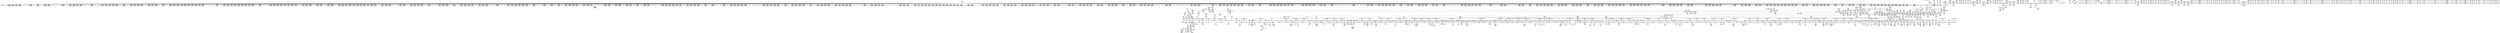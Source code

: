 digraph {
	CE0x4dec470 [shape=record,shape=Mrecord,label="{CE0x4dec470|2472:_%struct.cred*,_:_CRE_2840,2848_|*MultipleSource*|Function::task_sid&Arg::task::|Function::current_has_perm&Arg::tsk::|Function::selinux_task_getsid&Arg::p::|security/selinux/hooks.c,208}"]
	CE0x4da17f0 [shape=record,shape=Mrecord,label="{CE0x4da17f0|current_sid:_tmp17|security/selinux/hooks.c,218}"]
	CE0x4d7cd80 [shape=record,shape=Mrecord,label="{CE0x4d7cd80|GLOBAL:_task_sid|*Constant*}"]
	CE0x4e210f0 [shape=record,shape=Mrecord,label="{CE0x4e210f0|i64*_getelementptr_inbounds_(_13_x_i64_,_13_x_i64_*___llvm_gcov_ctr126,_i64_0,_i64_12)|*Constant*}"]
	CE0x4d86f80 [shape=record,shape=Mrecord,label="{CE0x4d86f80|rcu_read_lock:_entry|*SummSource*}"]
	CE0x4e87c90 [shape=record,shape=Mrecord,label="{CE0x4e87c90|i64_1|*Constant*}"]
	CE0x4d8c990 [shape=record,shape=Mrecord,label="{CE0x4d8c990|task_sid:_tmp|*SummSource*}"]
	CE0x4e96ab0 [shape=record,shape=Mrecord,label="{CE0x4e96ab0|i64*_getelementptr_inbounds_(_4_x_i64_,_4_x_i64_*___llvm_gcov_ctr128,_i64_0,_i64_0)|*Constant*|*SummSource*}"]
	CE0x4df1340 [shape=record,shape=Mrecord,label="{CE0x4df1340|2472:_%struct.cred*,_:_CRE_2949,2950_}"]
	CE0x4e53c10 [shape=record,shape=Mrecord,label="{CE0x4e53c10|i64*_getelementptr_inbounds_(_4_x_i64_,_4_x_i64_*___llvm_gcov_ctr130,_i64_0,_i64_1)|*Constant*|*SummSink*}"]
	CE0x4de4b20 [shape=record,shape=Mrecord,label="{CE0x4de4b20|2472:_%struct.cred*,_:_CRE_2480,2488_|*MultipleSource*|Function::task_sid&Arg::task::|Function::current_has_perm&Arg::tsk::|Function::selinux_task_getsid&Arg::p::|security/selinux/hooks.c,208}"]
	CE0x4dc47a0 [shape=record,shape=Mrecord,label="{CE0x4dc47a0|task_sid:_do.body|*SummSink*}"]
	CE0x4e19c70 [shape=record,shape=Mrecord,label="{CE0x4e19c70|_call_void_rcu_lock_acquire(%struct.lockdep_map*_rcu_lock_map)_#10,_!dbg_!27711|include/linux/rcupdate.h,881}"]
	CE0x4d60e40 [shape=record,shape=Mrecord,label="{CE0x4d60e40|avc_has_perm:_auditdata|Function::avc_has_perm&Arg::auditdata::}"]
	CE0x4d884e0 [shape=record,shape=Mrecord,label="{CE0x4d884e0|cred_sid:_tmp2|*SummSink*}"]
	CE0x4e08520 [shape=record,shape=Mrecord,label="{CE0x4e08520|2472:_%struct.cred*,_:_CRE_6656,6660_|*MultipleSource*|Function::task_sid&Arg::task::|Function::current_has_perm&Arg::tsk::|Function::selinux_task_getsid&Arg::p::|security/selinux/hooks.c,208}"]
	CE0x4d67ea0 [shape=record,shape=Mrecord,label="{CE0x4d67ea0|current_has_perm:_bb|*SummSink*}"]
	CE0x4e51a80 [shape=record,shape=Mrecord,label="{CE0x4e51a80|i32_2|*Constant*|*SummSink*}"]
	CE0x4ea3560 [shape=record,shape=Mrecord,label="{CE0x4ea3560|__preempt_count_add:_tmp3}"]
	CE0x4ea1610 [shape=record,shape=Mrecord,label="{CE0x4ea1610|__preempt_count_sub:_do.body|*SummSource*}"]
	CE0x4e41ce0 [shape=record,shape=Mrecord,label="{CE0x4e41ce0|i64*_getelementptr_inbounds_(_11_x_i64_,_11_x_i64_*___llvm_gcov_ctr127,_i64_0,_i64_9)|*Constant*|*SummSource*}"]
	CE0x4d88b60 [shape=record,shape=Mrecord,label="{CE0x4d88b60|rcu_read_lock:_tmp1|*SummSink*}"]
	CE0x4e2e7f0 [shape=record,shape=Mrecord,label="{CE0x4e2e7f0|__rcu_read_lock:_tmp2}"]
	CE0x4e089e0 [shape=record,shape=Mrecord,label="{CE0x4e089e0|2472:_%struct.cred*,_:_CRE_6664,6668_|*MultipleSource*|Function::task_sid&Arg::task::|Function::current_has_perm&Arg::tsk::|Function::selinux_task_getsid&Arg::p::|security/selinux/hooks.c,208}"]
	CE0x4e0e780 [shape=record,shape=Mrecord,label="{CE0x4e0e780|task_sid:_tmp14|security/selinux/hooks.c,208|*SummSource*}"]
	CE0x4e21f90 [shape=record,shape=Mrecord,label="{CE0x4e21f90|task_sid:_call7|security/selinux/hooks.c,208}"]
	CE0x4d73d90 [shape=record,shape=Mrecord,label="{CE0x4d73d90|__rcu_read_lock:_entry}"]
	CE0x4db6070 [shape=record,shape=Mrecord,label="{CE0x4db6070|2472:_%struct.cred*,_:_CRE_432,440_|*MultipleSource*|Function::task_sid&Arg::task::|Function::current_has_perm&Arg::tsk::|Function::selinux_task_getsid&Arg::p::|security/selinux/hooks.c,208}"]
	CE0x4dbc9d0 [shape=record,shape=Mrecord,label="{CE0x4dbc9d0|__preempt_count_sub:_tmp7|./arch/x86/include/asm/preempt.h,78|*SummSink*}"]
	CE0x4de3360 [shape=record,shape=Mrecord,label="{CE0x4de3360|2472:_%struct.cred*,_:_CRE_2360,2368_|*MultipleSource*|Function::task_sid&Arg::task::|Function::current_has_perm&Arg::tsk::|Function::selinux_task_getsid&Arg::p::|security/selinux/hooks.c,208}"]
	CE0x4e19730 [shape=record,shape=Mrecord,label="{CE0x4e19730|rcu_read_unlock:_do.body|*SummSource*}"]
	CE0x4db5360 [shape=record,shape=Mrecord,label="{CE0x4db5360|_call_void_mcount()_#3|*SummSink*}"]
	CE0x4dc8cf0 [shape=record,shape=Mrecord,label="{CE0x4dc8cf0|_call_void___rcu_read_lock()_#10,_!dbg_!27710|include/linux/rcupdate.h,879|*SummSink*}"]
	CE0x4d775a0 [shape=record,shape=Mrecord,label="{CE0x4d775a0|current_sid:_land.lhs.true2}"]
	CE0x4e197c0 [shape=record,shape=Mrecord,label="{CE0x4e197c0|rcu_read_unlock:_do.body|*SummSink*}"]
	CE0x4dcc1a0 [shape=record,shape=Mrecord,label="{CE0x4dcc1a0|_call_void___preempt_count_add(i32_1)_#10,_!dbg_!27711|include/linux/rcupdate.h,239}"]
	CE0x4df0c20 [shape=record,shape=Mrecord,label="{CE0x4df0c20|2472:_%struct.cred*,_:_CRE_2943,2944_}"]
	CE0x4e2ecd0 [shape=record,shape=Mrecord,label="{CE0x4e2ecd0|i8*_undef|*Constant*}"]
	CE0x4de0180 [shape=record,shape=Mrecord,label="{CE0x4de0180|2472:_%struct.cred*,_:_CRE_2128,2136_|*MultipleSource*|Function::task_sid&Arg::task::|Function::current_has_perm&Arg::tsk::|Function::selinux_task_getsid&Arg::p::|security/selinux/hooks.c,208}"]
	CE0x4da46a0 [shape=record,shape=Mrecord,label="{CE0x4da46a0|get_current:_entry|*SummSink*}"]
	CE0x4e0ebb0 [shape=record,shape=Mrecord,label="{CE0x4e0ebb0|task_sid:_tmp15|security/selinux/hooks.c,208}"]
	CE0x4d64590 [shape=record,shape=Mrecord,label="{CE0x4d64590|2472:_%struct.cred*,_:_CRE_690,691_}"]
	CE0x4e9d460 [shape=record,shape=Mrecord,label="{CE0x4e9d460|i64*_getelementptr_inbounds_(_4_x_i64_,_4_x_i64_*___llvm_gcov_ctr134,_i64_0,_i64_1)|*Constant*}"]
	CE0x4e5e3c0 [shape=record,shape=Mrecord,label="{CE0x4e5e3c0|rcu_read_unlock:_tmp17|include/linux/rcupdate.h,933|*SummSource*}"]
	CE0x4d6fe70 [shape=record,shape=Mrecord,label="{CE0x4d6fe70|avc_has_perm:_tclass|Function::avc_has_perm&Arg::tclass::|*SummSink*}"]
	CE0x4d62a80 [shape=record,shape=Mrecord,label="{CE0x4d62a80|GLOBAL:_current_has_perm|*Constant*}"]
	CE0x4dcd4d0 [shape=record,shape=Mrecord,label="{CE0x4dcd4d0|2472:_%struct.cred*,_:_CRE_80,84_|*MultipleSource*|Function::task_sid&Arg::task::|Function::current_has_perm&Arg::tsk::|Function::selinux_task_getsid&Arg::p::|security/selinux/hooks.c,208}"]
	CE0x4e52e50 [shape=record,shape=Mrecord,label="{CE0x4e52e50|rcu_lock_acquire:_bb}"]
	CE0x4eb4090 [shape=record,shape=Mrecord,label="{CE0x4eb4090|i64*_getelementptr_inbounds_(_4_x_i64_,_4_x_i64_*___llvm_gcov_ctr135,_i64_0,_i64_2)|*Constant*|*SummSource*}"]
	CE0x4de6020 [shape=record,shape=Mrecord,label="{CE0x4de6020|2472:_%struct.cred*,_:_CRE_2526,2527_}"]
	CE0x4e0c340 [shape=record,shape=Mrecord,label="{CE0x4e0c340|task_sid:_tmp10|security/selinux/hooks.c,208|*SummSource*}"]
	CE0x4d5a880 [shape=record,shape=Mrecord,label="{CE0x4d5a880|selinux_task_getsid:_bb|*SummSource*}"]
	CE0x4dc4390 [shape=record,shape=Mrecord,label="{CE0x4dc4390|_ret_void,_!dbg_!27717|include/linux/rcupdate.h,419|*SummSink*}"]
	CE0x4d8c8b0 [shape=record,shape=Mrecord,label="{CE0x4d8c8b0|task_sid:_tmp}"]
	CE0x4d67960 [shape=record,shape=Mrecord,label="{CE0x4d67960|current_sid:_tmp11|security/selinux/hooks.c,218|*SummSink*}"]
	CE0x4e0c8c0 [shape=record,shape=Mrecord,label="{CE0x4e0c8c0|task_sid:_tmp11|security/selinux/hooks.c,208|*SummSource*}"]
	CE0x4e1bbe0 [shape=record,shape=Mrecord,label="{CE0x4e1bbe0|rcu_read_unlock:_tmp15|include/linux/rcupdate.h,933|*SummSource*}"]
	CE0x4df8b90 [shape=record,shape=Mrecord,label="{CE0x4df8b90|2472:_%struct.cred*,_:_CRE_5920,5928_|*MultipleSource*|Function::task_sid&Arg::task::|Function::current_has_perm&Arg::tsk::|Function::selinux_task_getsid&Arg::p::|security/selinux/hooks.c,208}"]
	CE0x4dd8d50 [shape=record,shape=Mrecord,label="{CE0x4dd8d50|2472:_%struct.cred*,_:_CRE_736,744_|*MultipleSource*|Function::task_sid&Arg::task::|Function::current_has_perm&Arg::tsk::|Function::selinux_task_getsid&Arg::p::|security/selinux/hooks.c,208}"]
	CE0x4de66e0 [shape=record,shape=Mrecord,label="{CE0x4de66e0|2472:_%struct.cred*,_:_CRE_2532,2533_}"]
	CE0x4d5eb80 [shape=record,shape=Mrecord,label="{CE0x4d5eb80|task_sid:_if.end|*SummSource*}"]
	CE0x4d7cc00 [shape=record,shape=Mrecord,label="{CE0x4d7cc00|_ret_i32_%tmp24,_!dbg_!27742|security/selinux/hooks.c,220|*SummSink*}"]
	CE0x4e0e430 [shape=record,shape=Mrecord,label="{CE0x4e0e430|i64_7|*Constant*}"]
	CE0x4da3f40 [shape=record,shape=Mrecord,label="{CE0x4da3f40|2472:_%struct.cred*,_:_CRE_528,536_|*MultipleSource*|Function::task_sid&Arg::task::|Function::current_has_perm&Arg::tsk::|Function::selinux_task_getsid&Arg::p::|security/selinux/hooks.c,208}"]
	CE0x4de0d60 [shape=record,shape=Mrecord,label="{CE0x4de0d60|2472:_%struct.cred*,_:_CRE_2168,2240_|*MultipleSource*|Function::task_sid&Arg::task::|Function::current_has_perm&Arg::tsk::|Function::selinux_task_getsid&Arg::p::|security/selinux/hooks.c,208}"]
	CE0x4dee2f0 [shape=record,shape=Mrecord,label="{CE0x4dee2f0|2472:_%struct.cred*,_:_CRE_2908,2909_}"]
	CE0x4e93ff0 [shape=record,shape=Mrecord,label="{CE0x4e93ff0|__preempt_count_sub:_tmp4|./arch/x86/include/asm/preempt.h,77}"]
	CE0x4ddd200 [shape=record,shape=Mrecord,label="{CE0x4ddd200|2472:_%struct.cred*,_:_CRE_1980,1984_|*MultipleSource*|Function::task_sid&Arg::task::|Function::current_has_perm&Arg::tsk::|Function::selinux_task_getsid&Arg::p::|security/selinux/hooks.c,208}"]
	CE0x4da45c0 [shape=record,shape=Mrecord,label="{CE0x4da45c0|get_current:_entry|*SummSource*}"]
	CE0x4dbeb70 [shape=record,shape=Mrecord,label="{CE0x4dbeb70|__preempt_count_sub:_sub|./arch/x86/include/asm/preempt.h,77|*SummSink*}"]
	CE0x4d6d760 [shape=record,shape=Mrecord,label="{CE0x4d6d760|_ret_i32_%call,_!dbg_!27713|security/selinux/hooks.c,3584|*SummSource*}"]
	CE0x4deac50 [shape=record,shape=Mrecord,label="{CE0x4deac50|2472:_%struct.cred*,_:_CRE_2760,2768_|*MultipleSource*|Function::task_sid&Arg::task::|Function::current_has_perm&Arg::tsk::|Function::selinux_task_getsid&Arg::p::|security/selinux/hooks.c,208}"]
	CE0x4e36ae0 [shape=record,shape=Mrecord,label="{CE0x4e36ae0|i64*_getelementptr_inbounds_(_4_x_i64_,_4_x_i64_*___llvm_gcov_ctr135,_i64_0,_i64_0)|*Constant*}"]
	CE0x4e99280 [shape=record,shape=Mrecord,label="{CE0x4e99280|i64*_getelementptr_inbounds_(_4_x_i64_,_4_x_i64_*___llvm_gcov_ctr133,_i64_0,_i64_0)|*Constant*|*SummSource*}"]
	CE0x4eb02b0 [shape=record,shape=Mrecord,label="{CE0x4eb02b0|i64*_getelementptr_inbounds_(_4_x_i64_,_4_x_i64_*___llvm_gcov_ctr134,_i64_0,_i64_0)|*Constant*|*SummSource*}"]
	CE0x4e266c0 [shape=record,shape=Mrecord,label="{CE0x4e266c0|task_sid:_tmp7|security/selinux/hooks.c,208}"]
	CE0x4e9b9b0 [shape=record,shape=Mrecord,label="{CE0x4e9b9b0|rcu_lock_release:_tmp6}"]
	CE0x4d77640 [shape=record,shape=Mrecord,label="{CE0x4d77640|current_sid:_land.lhs.true2|*SummSource*}"]
	CE0x4e214e0 [shape=record,shape=Mrecord,label="{CE0x4e214e0|task_sid:_tmp26|security/selinux/hooks.c,208|*SummSink*}"]
	CE0x4e97640 [shape=record,shape=Mrecord,label="{CE0x4e97640|rcu_lock_release:_tmp4|include/linux/rcupdate.h,423|*SummSink*}"]
	CE0x4e15e20 [shape=record,shape=Mrecord,label="{CE0x4e15e20|_ret_void,_!dbg_!27720|./arch/x86/include/asm/preempt.h,78|*SummSink*}"]
	CE0x4dc1260 [shape=record,shape=Mrecord,label="{CE0x4dc1260|2472:_%struct.cred*,_:_CRE_360,368_|*MultipleSource*|Function::task_sid&Arg::task::|Function::current_has_perm&Arg::tsk::|Function::selinux_task_getsid&Arg::p::|security/selinux/hooks.c,208}"]
	CE0x4d89290 [shape=record,shape=Mrecord,label="{CE0x4d89290|2472:_%struct.cred*,_:_CRE_120,128_|*MultipleSource*|Function::task_sid&Arg::task::|Function::current_has_perm&Arg::tsk::|Function::selinux_task_getsid&Arg::p::|security/selinux/hooks.c,208}"]
	CE0x4d83cd0 [shape=record,shape=Mrecord,label="{CE0x4d83cd0|current_sid:_tmp8|security/selinux/hooks.c,218}"]
	CE0x4e08e70 [shape=record,shape=Mrecord,label="{CE0x4e08e70|2472:_%struct.cred*,_:_CRE_6680,6684_|*MultipleSource*|Function::task_sid&Arg::task::|Function::current_has_perm&Arg::tsk::|Function::selinux_task_getsid&Arg::p::|security/selinux/hooks.c,208}"]
	CE0x4ddc650 [shape=record,shape=Mrecord,label="{CE0x4ddc650|2472:_%struct.cred*,_:_CRE_1944,1952_|*MultipleSource*|Function::task_sid&Arg::task::|Function::current_has_perm&Arg::tsk::|Function::selinux_task_getsid&Arg::p::|security/selinux/hooks.c,208}"]
	CE0x4e98510 [shape=record,shape=Mrecord,label="{CE0x4e98510|GLOBAL:_lock_release|*Constant*|*SummSource*}"]
	CE0x4dd9b60 [shape=record,shape=Mrecord,label="{CE0x4dd9b60|2472:_%struct.cred*,_:_CRE_784,1808_|*MultipleSource*|Function::task_sid&Arg::task::|Function::current_has_perm&Arg::tsk::|Function::selinux_task_getsid&Arg::p::|security/selinux/hooks.c,208}"]
	CE0x4ea17d0 [shape=record,shape=Mrecord,label="{CE0x4ea17d0|__preempt_count_sub:_do.body|*SummSink*}"]
	CE0x4d821b0 [shape=record,shape=Mrecord,label="{CE0x4d821b0|selinux_task_getsid:_tmp1|*SummSink*}"]
	CE0x4d873b0 [shape=record,shape=Mrecord,label="{CE0x4d873b0|i64*_getelementptr_inbounds_(_11_x_i64_,_11_x_i64_*___llvm_gcov_ctr125,_i64_0,_i64_0)|*Constant*|*SummSink*}"]
	CE0x4d74be0 [shape=record,shape=Mrecord,label="{CE0x4d74be0|rcu_read_lock:_tmp7|include/linux/rcupdate.h,882}"]
	CE0x4e3b350 [shape=record,shape=Mrecord,label="{CE0x4e3b350|__rcu_read_lock:_tmp6|include/linux/rcupdate.h,240|*SummSource*}"]
	CE0x4e07910 [shape=record,shape=Mrecord,label="{CE0x4e07910|2472:_%struct.cred*,_:_CRE_6624,6632_|*MultipleSource*|Function::task_sid&Arg::task::|Function::current_has_perm&Arg::tsk::|Function::selinux_task_getsid&Arg::p::|security/selinux/hooks.c,208}"]
	CE0x4df44b0 [shape=record,shape=Mrecord,label="{CE0x4df44b0|2472:_%struct.cred*,_:_CRE_3040,3048_|*MultipleSource*|Function::task_sid&Arg::task::|Function::current_has_perm&Arg::tsk::|Function::selinux_task_getsid&Arg::p::|security/selinux/hooks.c,208}"]
	CE0x4e0b3c0 [shape=record,shape=Mrecord,label="{CE0x4e0b3c0|2472:_%struct.cred*,_:_CRE_10616,10624_|*MultipleSource*|Function::task_sid&Arg::task::|Function::current_has_perm&Arg::tsk::|Function::selinux_task_getsid&Arg::p::|security/selinux/hooks.c,208}"]
	CE0x4e646b0 [shape=record,shape=Mrecord,label="{CE0x4e646b0|GLOBAL:___rcu_read_unlock|*Constant*}"]
	CE0x4dcf390 [shape=record,shape=Mrecord,label="{CE0x4dcf390|rcu_read_lock:_call3|include/linux/rcupdate.h,882|*SummSource*}"]
	CE0x4d8f500 [shape=record,shape=Mrecord,label="{CE0x4d8f500|current_sid:_tmp9|security/selinux/hooks.c,218|*SummSink*}"]
	CE0x4dfc230 [shape=record,shape=Mrecord,label="{CE0x4dfc230|2472:_%struct.cred*,_:_CRE_6224,6232_|*MultipleSource*|Function::task_sid&Arg::task::|Function::current_has_perm&Arg::tsk::|Function::selinux_task_getsid&Arg::p::|security/selinux/hooks.c,208}"]
	CE0x4dfe5a0 [shape=record,shape=Mrecord,label="{CE0x4dfe5a0|2472:_%struct.cred*,_:_CRE_6302,6303_}"]
	CE0x4eb0c10 [shape=record,shape=Mrecord,label="{CE0x4eb0c10|__preempt_count_add:_tmp2|*SummSink*}"]
	CE0x4e0e070 [shape=record,shape=Mrecord,label="{CE0x4e0e070|i64_6|*Constant*}"]
	CE0x4d92a20 [shape=record,shape=Mrecord,label="{CE0x4d92a20|rcu_read_lock:_do.end|*SummSink*}"]
	CE0x4e068a0 [shape=record,shape=Mrecord,label="{CE0x4e068a0|2472:_%struct.cred*,_:_CRE_6560,6568_|*MultipleSource*|Function::task_sid&Arg::task::|Function::current_has_perm&Arg::tsk::|Function::selinux_task_getsid&Arg::p::|security/selinux/hooks.c,208}"]
	CE0x4d772a0 [shape=record,shape=Mrecord,label="{CE0x4d772a0|COLLAPSED:_GCMRE___llvm_gcov_ctr131_internal_global_2_x_i64_zeroinitializer:_elem_0:default:}"]
	CE0x4e85e40 [shape=record,shape=Mrecord,label="{CE0x4e85e40|i64*_getelementptr_inbounds_(_4_x_i64_,_4_x_i64_*___llvm_gcov_ctr133,_i64_0,_i64_2)|*Constant*}"]
	CE0x4dee3f0 [shape=record,shape=Mrecord,label="{CE0x4dee3f0|2472:_%struct.cred*,_:_CRE_2909,2910_}"]
	CE0x4d8ded0 [shape=record,shape=Mrecord,label="{CE0x4d8ded0|current_sid:_sid|security/selinux/hooks.c,220|*SummSink*}"]
	CE0x4df2e90 [shape=record,shape=Mrecord,label="{CE0x4df2e90|2472:_%struct.cred*,_:_CRE_2972,2973_}"]
	CE0x60f48d0 [shape=record,shape=Mrecord,label="{CE0x60f48d0|i64_1|*Constant*|*SummSource*}"]
	CE0x4d85f90 [shape=record,shape=Mrecord,label="{CE0x4d85f90|get_current:_tmp|*SummSource*}"]
	CE0x4d840c0 [shape=record,shape=Mrecord,label="{CE0x4d840c0|GLOBAL:_rcu_read_lock|*Constant*|*SummSink*}"]
	CE0x4e434d0 [shape=record,shape=Mrecord,label="{CE0x4e434d0|i64*_getelementptr_inbounds_(_11_x_i64_,_11_x_i64_*___llvm_gcov_ctr127,_i64_0,_i64_10)|*Constant*|*SummSink*}"]
	CE0x4df8930 [shape=record,shape=Mrecord,label="{CE0x4df8930|2472:_%struct.cred*,_:_CRE_5912,5920_|*MultipleSource*|Function::task_sid&Arg::task::|Function::current_has_perm&Arg::tsk::|Function::selinux_task_getsid&Arg::p::|security/selinux/hooks.c,208}"]
	CE0x4e02490 [shape=record,shape=Mrecord,label="{CE0x4e02490|2472:_%struct.cred*,_:_CRE_6355,6356_}"]
	CE0x4d70170 [shape=record,shape=Mrecord,label="{CE0x4d70170|avc_has_perm:_requested|Function::avc_has_perm&Arg::requested::}"]
	CE0x4e43140 [shape=record,shape=Mrecord,label="{CE0x4e43140|i64*_getelementptr_inbounds_(_11_x_i64_,_11_x_i64_*___llvm_gcov_ctr127,_i64_0,_i64_10)|*Constant*}"]
	CE0x4d84790 [shape=record,shape=Mrecord,label="{CE0x4d84790|i64_4|*Constant*|*SummSource*}"]
	CE0x4e25fc0 [shape=record,shape=Mrecord,label="{CE0x4e25fc0|task_sid:_tmp5|security/selinux/hooks.c,208|*SummSource*}"]
	CE0x4dcccb0 [shape=record,shape=Mrecord,label="{CE0x4dcccb0|2472:_%struct.cred*,_:_CRE_128,136_|*MultipleSource*|Function::task_sid&Arg::task::|Function::current_has_perm&Arg::tsk::|Function::selinux_task_getsid&Arg::p::|security/selinux/hooks.c,208}"]
	CE0x4e26f60 [shape=record,shape=Mrecord,label="{CE0x4e26f60|task_sid:_tmp8|security/selinux/hooks.c,208|*SummSink*}"]
	CE0x4d578c0 [shape=record,shape=Mrecord,label="{CE0x4d578c0|current_sid:_if.end|*SummSource*}"]
	CE0x4e50cd0 [shape=record,shape=Mrecord,label="{CE0x4e50cd0|i64*_getelementptr_inbounds_(_4_x_i64_,_4_x_i64_*___llvm_gcov_ctr128,_i64_0,_i64_3)|*Constant*|*SummSink*}"]
	CE0x4da9630 [shape=record,shape=Mrecord,label="{CE0x4da9630|rcu_read_lock:_tmp4|include/linux/rcupdate.h,882|*SummSource*}"]
	CE0x4dd8800 [shape=record,shape=Mrecord,label="{CE0x4dd8800|2472:_%struct.cred*,_:_CRE_720,728_|*MultipleSource*|Function::task_sid&Arg::task::|Function::current_has_perm&Arg::tsk::|Function::selinux_task_getsid&Arg::p::|security/selinux/hooks.c,208}"]
	CE0x4d609d0 [shape=record,shape=Mrecord,label="{CE0x4d609d0|%struct.common_audit_data*_null|*Constant*|*SummSource*}"]
	CE0x4d79480 [shape=record,shape=Mrecord,label="{CE0x4d79480|_call_void_mcount()_#3|*SummSource*}"]
	CE0x4e41760 [shape=record,shape=Mrecord,label="{CE0x4e41760|i8*_getelementptr_inbounds_(_42_x_i8_,_42_x_i8_*_.str46,_i32_0,_i32_0)|*Constant*}"]
	CE0x4e03490 [shape=record,shape=Mrecord,label="{CE0x4e03490|2472:_%struct.cred*,_:_CRE_6400,6408_|*MultipleSource*|Function::task_sid&Arg::task::|Function::current_has_perm&Arg::tsk::|Function::selinux_task_getsid&Arg::p::|security/selinux/hooks.c,208}"]
	CE0x4da7190 [shape=record,shape=Mrecord,label="{CE0x4da7190|current_sid:_security|security/selinux/hooks.c,218|*SummSink*}"]
	CE0x4d669f0 [shape=record,shape=Mrecord,label="{CE0x4d669f0|2472:_%struct.cred*,_:_CRE_320,328_|*MultipleSource*|Function::task_sid&Arg::task::|Function::current_has_perm&Arg::tsk::|Function::selinux_task_getsid&Arg::p::|security/selinux/hooks.c,208}"]
	CE0x4dfe800 [shape=record,shape=Mrecord,label="{CE0x4dfe800|2472:_%struct.cred*,_:_CRE_6304,6305_}"]
	CE0x4e9b010 [shape=record,shape=Mrecord,label="{CE0x4e9b010|i64_ptrtoint_(i8*_blockaddress(_rcu_lock_release,_%__here)_to_i64)|*Constant*|*SummSource*}"]
	CE0x4e39250 [shape=record,shape=Mrecord,label="{CE0x4e39250|cred_sid:_sid|security/selinux/hooks.c,197|*SummSource*}"]
	CE0x4e019e0 [shape=record,shape=Mrecord,label="{CE0x4e019e0|2472:_%struct.cred*,_:_CRE_6346,6347_}"]
	CE0x4e8cac0 [shape=record,shape=Mrecord,label="{CE0x4e8cac0|void_(i32*,_i32,_i32*)*_asm_addl_$1,_%gs:$0_,_*m,ri,*m,_dirflag_,_fpsr_,_flags_}"]
	CE0x4d61540 [shape=record,shape=Mrecord,label="{CE0x4d61540|current_sid:_land.lhs.true|*SummSource*}"]
	CE0x4ddf570 [shape=record,shape=Mrecord,label="{CE0x4ddf570|2472:_%struct.cred*,_:_CRE_2088,2096_|*MultipleSource*|Function::task_sid&Arg::task::|Function::current_has_perm&Arg::tsk::|Function::selinux_task_getsid&Arg::p::|security/selinux/hooks.c,208}"]
	CE0x4def920 [shape=record,shape=Mrecord,label="{CE0x4def920|2472:_%struct.cred*,_:_CRE_2927,2928_}"]
	CE0x4df6a50 [shape=record,shape=Mrecord,label="{CE0x4df6a50|2472:_%struct.cred*,_:_CRE_3144,3148_|*MultipleSource*|Function::task_sid&Arg::task::|Function::current_has_perm&Arg::tsk::|Function::selinux_task_getsid&Arg::p::|security/selinux/hooks.c,208}"]
	CE0x4e529d0 [shape=record,shape=Mrecord,label="{CE0x4e529d0|rcu_read_unlock:_tobool1|include/linux/rcupdate.h,933|*SummSink*}"]
	CE0x4e43420 [shape=record,shape=Mrecord,label="{CE0x4e43420|i64*_getelementptr_inbounds_(_11_x_i64_,_11_x_i64_*___llvm_gcov_ctr127,_i64_0,_i64_10)|*Constant*|*SummSource*}"]
	CE0x4e437b0 [shape=record,shape=Mrecord,label="{CE0x4e437b0|GLOBAL:_lockdep_rcu_suspicious|*Constant*}"]
	CE0x4e00f30 [shape=record,shape=Mrecord,label="{CE0x4e00f30|2472:_%struct.cred*,_:_CRE_6337,6338_}"]
	CE0x4dc4fd0 [shape=record,shape=Mrecord,label="{CE0x4dc4fd0|task_sid:_tmp|*SummSink*}"]
	CE0x4d83720 [shape=record,shape=Mrecord,label="{CE0x4d83720|2472:_%struct.cred*,_:_CRE_152,160_|*MultipleSource*|Function::task_sid&Arg::task::|Function::current_has_perm&Arg::tsk::|Function::selinux_task_getsid&Arg::p::|security/selinux/hooks.c,208}"]
	CE0x4e62400 [shape=record,shape=Mrecord,label="{CE0x4e62400|rcu_read_unlock:_tmp21|include/linux/rcupdate.h,935}"]
	CE0x4d6eee0 [shape=record,shape=Mrecord,label="{CE0x4d6eee0|avc_has_perm:_requested|Function::avc_has_perm&Arg::requested::|*SummSink*}"]
	CE0x4e1d030 [shape=record,shape=Mrecord,label="{CE0x4e1d030|i64*_getelementptr_inbounds_(_11_x_i64_,_11_x_i64_*___llvm_gcov_ctr127,_i64_0,_i64_0)|*Constant*|*SummSource*}"]
	CE0x4da8fc0 [shape=record,shape=Mrecord,label="{CE0x4da8fc0|rcu_read_lock:_tmp11|include/linux/rcupdate.h,882|*SummSource*}"]
	CE0x4d5c7a0 [shape=record,shape=Mrecord,label="{CE0x4d5c7a0|_call_void_lockdep_rcu_suspicious(i8*_getelementptr_inbounds_(_25_x_i8_,_25_x_i8_*_.str3,_i32_0,_i32_0),_i32_218,_i8*_getelementptr_inbounds_(_45_x_i8_,_45_x_i8_*_.str12,_i32_0,_i32_0))_#10,_!dbg_!27727|security/selinux/hooks.c,218|*SummSource*}"]
	CE0x4e618c0 [shape=record,shape=Mrecord,label="{CE0x4e618c0|rcu_read_unlock:_tmp19|include/linux/rcupdate.h,933|*SummSink*}"]
	CE0x4dca810 [shape=record,shape=Mrecord,label="{CE0x4dca810|GLOBAL:_rcu_read_lock.__warned|Global_var:rcu_read_lock.__warned|*SummSink*}"]
	CE0x4e57ae0 [shape=record,shape=Mrecord,label="{CE0x4e57ae0|_call_void___preempt_count_add(i32_1)_#10,_!dbg_!27711|include/linux/rcupdate.h,239|*SummSink*}"]
	CE0x4dddb50 [shape=record,shape=Mrecord,label="{CE0x4dddb50|2472:_%struct.cred*,_:_CRE_2032,2036_|*MultipleSource*|Function::task_sid&Arg::task::|Function::current_has_perm&Arg::tsk::|Function::selinux_task_getsid&Arg::p::|security/selinux/hooks.c,208}"]
	CE0x4e23a70 [shape=record,shape=Mrecord,label="{CE0x4e23a70|rcu_read_unlock:_entry}"]
	CE0x4e2df00 [shape=record,shape=Mrecord,label="{CE0x4e2df00|__rcu_read_unlock:_tmp6|include/linux/rcupdate.h,245}"]
	CE0x4df0890 [shape=record,shape=Mrecord,label="{CE0x4df0890|2472:_%struct.cred*,_:_CRE_2940,2941_}"]
	CE0x4df0760 [shape=record,shape=Mrecord,label="{CE0x4df0760|2472:_%struct.cred*,_:_CRE_2939,2940_}"]
	CE0x4d6a090 [shape=record,shape=Mrecord,label="{CE0x4d6a090|get_current:_tmp1}"]
	CE0x4d5a030 [shape=record,shape=Mrecord,label="{CE0x4d5a030|selinux_task_getsid:_bb}"]
	CE0x4d6f290 [shape=record,shape=Mrecord,label="{CE0x4d6f290|avc_has_perm:_ssid|Function::avc_has_perm&Arg::ssid::|*SummSource*}"]
	CE0x4deeae0 [shape=record,shape=Mrecord,label="{CE0x4deeae0|2472:_%struct.cred*,_:_CRE_2915,2916_}"]
	CE0x4e62780 [shape=record,shape=Mrecord,label="{CE0x4e62780|i64*_getelementptr_inbounds_(_11_x_i64_,_11_x_i64_*___llvm_gcov_ctr132,_i64_0,_i64_10)|*Constant*|*SummSink*}"]
	CE0x4e0c9f0 [shape=record,shape=Mrecord,label="{CE0x4e0c9f0|task_sid:_tmp11|security/selinux/hooks.c,208|*SummSink*}"]
	CE0x4e33240 [shape=record,shape=Mrecord,label="{CE0x4e33240|GLOBAL:___preempt_count|Global_var:__preempt_count}"]
	CE0x4e25520 [shape=record,shape=Mrecord,label="{CE0x4e25520|task_sid:_call|security/selinux/hooks.c,208}"]
	CE0x4d748c0 [shape=record,shape=Mrecord,label="{CE0x4d748c0|rcu_read_lock:_tmp6|include/linux/rcupdate.h,882|*SummSource*}"]
	CE0x4ea0d50 [shape=record,shape=Mrecord,label="{CE0x4ea0d50|_call_void_asm_addl_$1,_%gs:$0_,_*m,ri,*m,_dirflag_,_fpsr_,_flags_(i32*___preempt_count,_i32_%val,_i32*___preempt_count)_#3,_!dbg_!27714,_!srcloc_!27717|./arch/x86/include/asm/preempt.h,72|*SummSource*}"]
	CE0x4e30520 [shape=record,shape=Mrecord,label="{CE0x4e30520|rcu_lock_acquire:___here}"]
	"CONST[source:1(input),value:2(dynamic)][purpose:{object}]"
	CE0x4db7e60 [shape=record,shape=Mrecord,label="{CE0x4db7e60|2472:_%struct.cred*,_:_CRE_192,200_|*MultipleSource*|Function::task_sid&Arg::task::|Function::current_has_perm&Arg::tsk::|Function::selinux_task_getsid&Arg::p::|security/selinux/hooks.c,208}"]
	CE0x4dfda50 [shape=record,shape=Mrecord,label="{CE0x4dfda50|2472:_%struct.cred*,_:_CRE_6292,6293_}"]
	CE0x4e3c8a0 [shape=record,shape=Mrecord,label="{CE0x4e3c8a0|_call_void_lockdep_rcu_suspicious(i8*_getelementptr_inbounds_(_25_x_i8_,_25_x_i8_*_.str45,_i32_0,_i32_0),_i32_934,_i8*_getelementptr_inbounds_(_44_x_i8_,_44_x_i8_*_.str47,_i32_0,_i32_0))_#10,_!dbg_!27726|include/linux/rcupdate.h,933}"]
	CE0x4dc2ea0 [shape=record,shape=Mrecord,label="{CE0x4dc2ea0|rcu_read_lock:_tmp2}"]
	CE0x4e56820 [shape=record,shape=Mrecord,label="{CE0x4e56820|__preempt_count_add:_val|Function::__preempt_count_add&Arg::val::}"]
	CE0x4e602f0 [shape=record,shape=Mrecord,label="{CE0x4e602f0|i32_934|*Constant*|*SummSink*}"]
	CE0x4de1e00 [shape=record,shape=Mrecord,label="{CE0x4de1e00|2472:_%struct.cred*,_:_CRE_2288,2296_|*MultipleSource*|Function::task_sid&Arg::task::|Function::current_has_perm&Arg::tsk::|Function::selinux_task_getsid&Arg::p::|security/selinux/hooks.c,208}"]
	CE0x4d8da10 [shape=record,shape=Mrecord,label="{CE0x4d8da10|current_sid:_sid|security/selinux/hooks.c,220|*SummSource*}"]
	CE0x4e3be70 [shape=record,shape=Mrecord,label="{CE0x4e3be70|__rcu_read_lock:_tmp|*SummSource*}"]
	CE0x4dd5cd0 [shape=record,shape=Mrecord,label="{CE0x4dd5cd0|2472:_%struct.cred*,_:_CRE_672,680_|*MultipleSource*|Function::task_sid&Arg::task::|Function::current_has_perm&Arg::tsk::|Function::selinux_task_getsid&Arg::p::|security/selinux/hooks.c,208}"]
	CE0x4df3d90 [shape=record,shape=Mrecord,label="{CE0x4df3d90|2472:_%struct.cred*,_:_CRE_3008,3024_|*MultipleSource*|Function::task_sid&Arg::task::|Function::current_has_perm&Arg::tsk::|Function::selinux_task_getsid&Arg::p::|security/selinux/hooks.c,208}"]
	CE0x4d8dab0 [shape=record,shape=Mrecord,label="{CE0x4d8dab0|rcu_read_lock:_tobool|include/linux/rcupdate.h,882|*SummSource*}"]
	CE0x4e9cc70 [shape=record,shape=Mrecord,label="{CE0x4e9cc70|i64*_getelementptr_inbounds_(_4_x_i64_,_4_x_i64_*___llvm_gcov_ctr134,_i64_0,_i64_0)|*Constant*}"]
	CE0x4d8c020 [shape=record,shape=Mrecord,label="{CE0x4d8c020|__rcu_read_lock:_tmp1}"]
	CE0x4dc1450 [shape=record,shape=Mrecord,label="{CE0x4dc1450|cred_sid:_tmp1|*SummSink*}"]
	CE0x4dc17a0 [shape=record,shape=Mrecord,label="{CE0x4dc17a0|2472:_%struct.cred*,_:_CRE_8,16_|*MultipleSource*|Function::task_sid&Arg::task::|Function::current_has_perm&Arg::tsk::|Function::selinux_task_getsid&Arg::p::|security/selinux/hooks.c,208}"]
	CE0x4dffe90 [shape=record,shape=Mrecord,label="{CE0x4dffe90|2472:_%struct.cred*,_:_CRE_6323,6324_}"]
	CE0x4df16d0 [shape=record,shape=Mrecord,label="{CE0x4df16d0|2472:_%struct.cred*,_:_CRE_2952,2953_}"]
	CE0x4e95820 [shape=record,shape=Mrecord,label="{CE0x4e95820|__preempt_count_add:_tmp7|./arch/x86/include/asm/preempt.h,73|*SummSink*}"]
	CE0x4e20b50 [shape=record,shape=Mrecord,label="{CE0x4e20b50|task_sid:_tmp25|security/selinux/hooks.c,208|*SummSink*}"]
	CE0x4de2750 [shape=record,shape=Mrecord,label="{CE0x4de2750|2472:_%struct.cred*,_:_CRE_2320,2328_|*MultipleSource*|Function::task_sid&Arg::task::|Function::current_has_perm&Arg::tsk::|Function::selinux_task_getsid&Arg::p::|security/selinux/hooks.c,208}"]
	CE0x4e21470 [shape=record,shape=Mrecord,label="{CE0x4e21470|i64*_getelementptr_inbounds_(_13_x_i64_,_13_x_i64_*___llvm_gcov_ctr126,_i64_0,_i64_12)|*Constant*|*SummSink*}"]
	CE0x4dfd7f0 [shape=record,shape=Mrecord,label="{CE0x4dfd7f0|2472:_%struct.cred*,_:_CRE_6290,6291_}"]
	CE0x4d8ab60 [shape=record,shape=Mrecord,label="{CE0x4d8ab60|_call_void_rcu_lock_acquire(%struct.lockdep_map*_rcu_lock_map)_#10,_!dbg_!27711|include/linux/rcupdate.h,881|*SummSink*}"]
	CE0x4d640d0 [shape=record,shape=Mrecord,label="{CE0x4d640d0|2472:_%struct.cred*,_:_CRE_688,689_}"]
	CE0x4d61120 [shape=record,shape=Mrecord,label="{CE0x4d61120|_ret_i32_%retval.0,_!dbg_!27728|security/selinux/avc.c,775|*SummSource*}"]
	CE0x4d8dcd0 [shape=record,shape=Mrecord,label="{CE0x4d8dcd0|rcu_read_lock:_tobool1|include/linux/rcupdate.h,882|*SummSink*}"]
	CE0x4e86070 [shape=record,shape=Mrecord,label="{CE0x4e86070|rcu_lock_release:_tmp3|*SummSource*}"]
	CE0x4daaac0 [shape=record,shape=Mrecord,label="{CE0x4daaac0|_call_void_rcu_read_lock()_#10,_!dbg_!27712|security/selinux/hooks.c,207|*SummSource*}"]
	CE0x4ddc3f0 [shape=record,shape=Mrecord,label="{CE0x4ddc3f0|2472:_%struct.cred*,_:_CRE_1936,1944_|*MultipleSource*|Function::task_sid&Arg::task::|Function::current_has_perm&Arg::tsk::|Function::selinux_task_getsid&Arg::p::|security/selinux/hooks.c,208}"]
	CE0x4dca6a0 [shape=record,shape=Mrecord,label="{CE0x4dca6a0|GLOBAL:_rcu_read_lock.__warned|Global_var:rcu_read_lock.__warned|*SummSource*}"]
	CE0x4df4710 [shape=record,shape=Mrecord,label="{CE0x4df4710|2472:_%struct.cred*,_:_CRE_3048,3056_|*MultipleSource*|Function::task_sid&Arg::task::|Function::current_has_perm&Arg::tsk::|Function::selinux_task_getsid&Arg::p::|security/selinux/hooks.c,208}"]
	CE0x4e65350 [shape=record,shape=Mrecord,label="{CE0x4e65350|__rcu_read_unlock:_entry|*SummSource*}"]
	CE0x4de4fb0 [shape=record,shape=Mrecord,label="{CE0x4de4fb0|2472:_%struct.cred*,_:_CRE_2504,2508_|*MultipleSource*|Function::task_sid&Arg::task::|Function::current_has_perm&Arg::tsk::|Function::selinux_task_getsid&Arg::p::|security/selinux/hooks.c,208}"]
	CE0x4dc5060 [shape=record,shape=Mrecord,label="{CE0x4dc5060|i64*_getelementptr_inbounds_(_13_x_i64_,_13_x_i64_*___llvm_gcov_ctr126,_i64_0,_i64_1)|*Constant*|*SummSink*}"]
	CE0x4e33ae0 [shape=record,shape=Mrecord,label="{CE0x4e33ae0|_call_void_mcount()_#3|*SummSink*}"]
	CE0x4e86530 [shape=record,shape=Mrecord,label="{CE0x4e86530|rcu_lock_release:_indirectgoto}"]
	CE0x4e42490 [shape=record,shape=Mrecord,label="{CE0x4e42490|rcu_read_lock:_tmp19|include/linux/rcupdate.h,882}"]
	CE0x4ded9a0 [shape=record,shape=Mrecord,label="{CE0x4ded9a0|2472:_%struct.cred*,_:_CRE_2900,2904_|*MultipleSource*|Function::task_sid&Arg::task::|Function::current_has_perm&Arg::tsk::|Function::selinux_task_getsid&Arg::p::|security/selinux/hooks.c,208}"]
	CE0x4e22540 [shape=record,shape=Mrecord,label="{CE0x4e22540|GLOBAL:_cred_sid|*Constant*}"]
	CE0x4d917e0 [shape=record,shape=Mrecord,label="{CE0x4d917e0|_call_void_mcount()_#3|*SummSource*}"]
	CE0x4da5dd0 [shape=record,shape=Mrecord,label="{CE0x4da5dd0|0:_i32,_4:_i32,_8:_i32,_12:_i32,_:_CMRE_4,8_|*MultipleSource*|security/selinux/hooks.c,218|security/selinux/hooks.c,218|security/selinux/hooks.c,220}"]
	CE0x4df86d0 [shape=record,shape=Mrecord,label="{CE0x4df86d0|2472:_%struct.cred*,_:_CRE_5904,5912_|*MultipleSource*|Function::task_sid&Arg::task::|Function::current_has_perm&Arg::tsk::|Function::selinux_task_getsid&Arg::p::|security/selinux/hooks.c,208}"]
	CE0x4da1bb0 [shape=record,shape=Mrecord,label="{CE0x4da1bb0|current_sid:_tmp17|security/selinux/hooks.c,218|*SummSource*}"]
	CE0x4dbdfe0 [shape=record,shape=Mrecord,label="{CE0x4dbdfe0|i64*_getelementptr_inbounds_(_2_x_i64_,_2_x_i64_*___llvm_gcov_ctr98,_i64_0,_i64_0)|*Constant*|*SummSink*}"]
	CE0x4e551f0 [shape=record,shape=Mrecord,label="{CE0x4e551f0|rcu_read_unlock:_tmp8|include/linux/rcupdate.h,933|*SummSink*}"]
	CE0x4e9ca80 [shape=record,shape=Mrecord,label="{CE0x4e9ca80|__rcu_read_unlock:_do.body|*SummSink*}"]
	CE0x4ee3160 [shape=record,shape=Mrecord,label="{CE0x4ee3160|__preempt_count_sub:_tmp5|./arch/x86/include/asm/preempt.h,77|*SummSource*}"]
	CE0x4dbdc70 [shape=record,shape=Mrecord,label="{CE0x4dbdc70|rcu_read_lock:_tmp5|include/linux/rcupdate.h,882}"]
	CE0x4d6b0f0 [shape=record,shape=Mrecord,label="{CE0x4d6b0f0|selinux_task_getsid:_tmp|*SummSource*}"]
	CE0x4eb65f0 [shape=record,shape=Mrecord,label="{CE0x4eb65f0|__preempt_count_add:_do.body}"]
	CE0x4df1800 [shape=record,shape=Mrecord,label="{CE0x4df1800|2472:_%struct.cred*,_:_CRE_2953,2954_}"]
	CE0x4e0d280 [shape=record,shape=Mrecord,label="{CE0x4e0d280|task_sid:_tmp13|security/selinux/hooks.c,208|*SummSink*}"]
	CE0x4d6c820 [shape=record,shape=Mrecord,label="{CE0x4d6c820|_call_void_mcount()_#3}"]
	CE0x4e3c480 [shape=record,shape=Mrecord,label="{CE0x4e3c480|i64*_getelementptr_inbounds_(_4_x_i64_,_4_x_i64_*___llvm_gcov_ctr130,_i64_0,_i64_0)|*Constant*|*SummSource*}"]
	CE0x4dc6a90 [shape=record,shape=Mrecord,label="{CE0x4dc6a90|2472:_%struct.cred*,_:_CRE_176,184_|*MultipleSource*|Function::task_sid&Arg::task::|Function::current_has_perm&Arg::tsk::|Function::selinux_task_getsid&Arg::p::|security/selinux/hooks.c,208}"]
	CE0x4d6d4a0 [shape=record,shape=Mrecord,label="{CE0x4d6d4a0|_ret_i32_%call2,_!dbg_!27718|security/selinux/hooks.c,1544|*SummSource*}"]
	CE0x4defa50 [shape=record,shape=Mrecord,label="{CE0x4defa50|2472:_%struct.cred*,_:_CRE_2928,2929_}"]
	CE0x4e1a6f0 [shape=record,shape=Mrecord,label="{CE0x4e1a6f0|rcu_lock_release:_tmp2|*SummSource*}"]
	CE0x4e03230 [shape=record,shape=Mrecord,label="{CE0x4e03230|2472:_%struct.cred*,_:_CRE_6392,6400_|*MultipleSource*|Function::task_sid&Arg::task::|Function::current_has_perm&Arg::tsk::|Function::selinux_task_getsid&Arg::p::|security/selinux/hooks.c,208}"]
	CE0x4da9c20 [shape=record,shape=Mrecord,label="{CE0x4da9c20|current_sid:_tmp24|security/selinux/hooks.c,220|*SummSink*}"]
	CE0x4d702e0 [shape=record,shape=Mrecord,label="{CE0x4d702e0|avc_has_perm:_requested|Function::avc_has_perm&Arg::requested::|*SummSource*}"]
	CE0x4d7d240 [shape=record,shape=Mrecord,label="{CE0x4d7d240|GLOBAL:_task_sid|*Constant*|*SummSource*}"]
	CE0x4dd6e50 [shape=record,shape=Mrecord,label="{CE0x4dd6e50|task_sid:_tmp19|security/selinux/hooks.c,208|*SummSink*}"]
	CE0x4da69d0 [shape=record,shape=Mrecord,label="{CE0x4da69d0|current_sid:_tmp21|security/selinux/hooks.c,218|*SummSink*}"]
	CE0x4dc5890 [shape=record,shape=Mrecord,label="{CE0x4dc5890|2472:_%struct.cred*,_:_CRE_24,28_|*MultipleSource*|Function::task_sid&Arg::task::|Function::current_has_perm&Arg::tsk::|Function::selinux_task_getsid&Arg::p::|security/selinux/hooks.c,208}"]
	CE0x4d8a4f0 [shape=record,shape=Mrecord,label="{CE0x4d8a4f0|2472:_%struct.cred*,_:_CRE_384,392_|*MultipleSource*|Function::task_sid&Arg::task::|Function::current_has_perm&Arg::tsk::|Function::selinux_task_getsid&Arg::p::|security/selinux/hooks.c,208}"]
	CE0x4d5ec70 [shape=record,shape=Mrecord,label="{CE0x4d5ec70|task_sid:_if.end|*SummSink*}"]
	CE0x4d78350 [shape=record,shape=Mrecord,label="{CE0x4d78350|current_has_perm:_tmp2|*SummSource*}"]
	CE0x4e50a20 [shape=record,shape=Mrecord,label="{CE0x4e50a20|rcu_read_unlock:_tmp10|include/linux/rcupdate.h,933|*SummSource*}"]
	CE0x4dc9310 [shape=record,shape=Mrecord,label="{CE0x4dc9310|2472:_%struct.cred*,_:_CRE_64,72_|*MultipleSource*|Function::task_sid&Arg::task::|Function::current_has_perm&Arg::tsk::|Function::selinux_task_getsid&Arg::p::|security/selinux/hooks.c,208}"]
	CE0x4d5a9a0 [shape=record,shape=Mrecord,label="{CE0x4d5a9a0|selinux_task_getsid:_p|Function::selinux_task_getsid&Arg::p::|*SummSource*}"]
	CE0x4d8e9b0 [shape=record,shape=Mrecord,label="{CE0x4d8e9b0|rcu_read_lock:_bb|*SummSource*}"]
	CE0x4e30760 [shape=record,shape=Mrecord,label="{CE0x4e30760|__rcu_read_lock:_tmp3}"]
	CE0x4d78650 [shape=record,shape=Mrecord,label="{CE0x4d78650|GLOBAL:_current_sid|*Constant*}"]
	CE0x4e138a0 [shape=record,shape=Mrecord,label="{CE0x4e138a0|task_sid:_tmp10|security/selinux/hooks.c,208}"]
	CE0x4def7f0 [shape=record,shape=Mrecord,label="{CE0x4def7f0|2472:_%struct.cred*,_:_CRE_2926,2927_}"]
	CE0x4e27430 [shape=record,shape=Mrecord,label="{CE0x4e27430|task_sid:_tmp9|security/selinux/hooks.c,208|*SummSource*}"]
	CE0x4dc7db0 [shape=record,shape=Mrecord,label="{CE0x4dc7db0|rcu_read_lock:_tmp1}"]
	CE0x4d89380 [shape=record,shape=Mrecord,label="{CE0x4d89380|_call_void_rcu_lock_acquire(%struct.lockdep_map*_rcu_lock_map)_#10,_!dbg_!27711|include/linux/rcupdate.h,881|*SummSource*}"]
	CE0x4debfb0 [shape=record,shape=Mrecord,label="{CE0x4debfb0|2472:_%struct.cred*,_:_CRE_2824,2832_|*MultipleSource*|Function::task_sid&Arg::task::|Function::current_has_perm&Arg::tsk::|Function::selinux_task_getsid&Arg::p::|security/selinux/hooks.c,208}"]
	CE0x4d859f0 [shape=record,shape=Mrecord,label="{CE0x4d859f0|current_sid:_tmp13|security/selinux/hooks.c,218|*SummSink*}"]
	CE0x4de03e0 [shape=record,shape=Mrecord,label="{CE0x4de03e0|2472:_%struct.cred*,_:_CRE_2136,2144_|*MultipleSource*|Function::task_sid&Arg::task::|Function::current_has_perm&Arg::tsk::|Function::selinux_task_getsid&Arg::p::|security/selinux/hooks.c,208}"]
	CE0x4e20e60 [shape=record,shape=Mrecord,label="{CE0x4e20e60|task_sid:_tmp26|security/selinux/hooks.c,208}"]
	CE0x4e45d40 [shape=record,shape=Mrecord,label="{CE0x4e45d40|_call_void_mcount()_#3}"]
	CE0x4e3d070 [shape=record,shape=Mrecord,label="{CE0x4e3d070|i64*_getelementptr_inbounds_(_11_x_i64_,_11_x_i64_*___llvm_gcov_ctr132,_i64_0,_i64_1)|*Constant*|*SummSink*}"]
	CE0x4da74e0 [shape=record,shape=Mrecord,label="{CE0x4da74e0|COLLAPSED:_CMRE:_elem_0::|security/selinux/hooks.c,218}"]
	CE0x4dbcf20 [shape=record,shape=Mrecord,label="{CE0x4dbcf20|__preempt_count_sub:_tmp6|./arch/x86/include/asm/preempt.h,78|*SummSink*}"]
	CE0x4dda4e0 [shape=record,shape=Mrecord,label="{CE0x4dda4e0|2472:_%struct.cred*,_:_CRE_1832,1840_|*MultipleSource*|Function::task_sid&Arg::task::|Function::current_has_perm&Arg::tsk::|Function::selinux_task_getsid&Arg::p::|security/selinux/hooks.c,208}"]
	CE0x4d76150 [shape=record,shape=Mrecord,label="{CE0x4d76150|current_sid:_tmp6|security/selinux/hooks.c,218|*SummSource*}"]
	CE0x4e1b250 [shape=record,shape=Mrecord,label="{CE0x4e1b250|GLOBAL:___llvm_gcov_ctr127|Global_var:__llvm_gcov_ctr127}"]
	CE0x4e01ea0 [shape=record,shape=Mrecord,label="{CE0x4e01ea0|2472:_%struct.cred*,_:_CRE_6350,6351_}"]
	CE0x4e94060 [shape=record,shape=Mrecord,label="{CE0x4e94060|__preempt_count_sub:_tmp4|./arch/x86/include/asm/preempt.h,77|*SummSource*}"]
	CE0x4dd9d90 [shape=record,shape=Mrecord,label="{CE0x4dd9d90|2472:_%struct.cred*,_:_CRE_1808,1816_|*MultipleSource*|Function::task_sid&Arg::task::|Function::current_has_perm&Arg::tsk::|Function::selinux_task_getsid&Arg::p::|security/selinux/hooks.c,208}"]
	CE0x4e8dda0 [shape=record,shape=Mrecord,label="{CE0x4e8dda0|i64*_getelementptr_inbounds_(_4_x_i64_,_4_x_i64_*___llvm_gcov_ctr134,_i64_0,_i64_3)|*Constant*|*SummSource*}"]
	CE0x4e52730 [shape=record,shape=Mrecord,label="{CE0x4e52730|rcu_read_unlock:_tmp4|include/linux/rcupdate.h,933|*SummSource*}"]
	CE0x4e29f50 [shape=record,shape=Mrecord,label="{CE0x4e29f50|i64*_getelementptr_inbounds_(_4_x_i64_,_4_x_i64_*___llvm_gcov_ctr134,_i64_0,_i64_1)|*Constant*|*SummSink*}"]
	CE0x4df2b00 [shape=record,shape=Mrecord,label="{CE0x4df2b00|2472:_%struct.cred*,_:_CRE_2969,2970_}"]
	CE0x4df6330 [shape=record,shape=Mrecord,label="{CE0x4df6330|2472:_%struct.cred*,_:_CRE_3128,3136_|*MultipleSource*|Function::task_sid&Arg::task::|Function::current_has_perm&Arg::tsk::|Function::selinux_task_getsid&Arg::p::|security/selinux/hooks.c,208}"]
	CE0x4d57850 [shape=record,shape=Mrecord,label="{CE0x4d57850|current_sid:_if.end}"]
	CE0x4d5edf0 [shape=record,shape=Mrecord,label="{CE0x4d5edf0|current_sid:_do.end|*SummSink*}"]
	CE0x4de08a0 [shape=record,shape=Mrecord,label="{CE0x4de08a0|2472:_%struct.cred*,_:_CRE_2152,2160_|*MultipleSource*|Function::task_sid&Arg::task::|Function::current_has_perm&Arg::tsk::|Function::selinux_task_getsid&Arg::p::|security/selinux/hooks.c,208}"]
	CE0x4e92c80 [shape=record,shape=Mrecord,label="{CE0x4e92c80|i64*_getelementptr_inbounds_(_4_x_i64_,_4_x_i64_*___llvm_gcov_ctr135,_i64_0,_i64_3)|*Constant*|*SummSink*}"]
	CE0x4e57970 [shape=record,shape=Mrecord,label="{CE0x4e57970|_call_void___preempt_count_add(i32_1)_#10,_!dbg_!27711|include/linux/rcupdate.h,239|*SummSource*}"]
	CE0x4e62ec0 [shape=record,shape=Mrecord,label="{CE0x4e62ec0|rcu_read_unlock:_tmp22|include/linux/rcupdate.h,935}"]
	CE0x4e25770 [shape=record,shape=Mrecord,label="{CE0x4e25770|task_sid:_call|security/selinux/hooks.c,208|*SummSource*}"]
	CE0x4db8490 [shape=record,shape=Mrecord,label="{CE0x4db8490|_call_void_rcu_read_unlock()_#10,_!dbg_!27748|security/selinux/hooks.c,209}"]
	CE0x4d5c730 [shape=record,shape=Mrecord,label="{CE0x4d5c730|_call_void_lockdep_rcu_suspicious(i8*_getelementptr_inbounds_(_25_x_i8_,_25_x_i8_*_.str3,_i32_0,_i32_0),_i32_218,_i8*_getelementptr_inbounds_(_45_x_i8_,_45_x_i8_*_.str12,_i32_0,_i32_0))_#10,_!dbg_!27727|security/selinux/hooks.c,218}"]
	CE0x4d5cef0 [shape=record,shape=Mrecord,label="{CE0x4d5cef0|GLOBAL:_lockdep_rcu_suspicious|*Constant*}"]
	CE0x4e86120 [shape=record,shape=Mrecord,label="{CE0x4e86120|GLOBAL:___preempt_count|Global_var:__preempt_count}"]
	CE0x4ddc8b0 [shape=record,shape=Mrecord,label="{CE0x4ddc8b0|2472:_%struct.cred*,_:_CRE_1952,1960_|*MultipleSource*|Function::task_sid&Arg::task::|Function::current_has_perm&Arg::tsk::|Function::selinux_task_getsid&Arg::p::|security/selinux/hooks.c,208}"]
	CE0x4e23000 [shape=record,shape=Mrecord,label="{CE0x4e23000|_ret_i32_%tmp6,_!dbg_!27716|security/selinux/hooks.c,197}"]
	CE0x4d56a60 [shape=record,shape=Mrecord,label="{CE0x4d56a60|i64*_getelementptr_inbounds_(_11_x_i64_,_11_x_i64_*___llvm_gcov_ctr125,_i64_0,_i64_6)|*Constant*|*SummSource*}"]
	CE0x4e64470 [shape=record,shape=Mrecord,label="{CE0x4e64470|rcu_lock_release:_map|Function::rcu_lock_release&Arg::map::|*SummSink*}"]
	CE0x4d8d4a0 [shape=record,shape=Mrecord,label="{CE0x4d8d4a0|get_current:_tmp|*SummSink*}"]
	CE0x4e658f0 [shape=record,shape=Mrecord,label="{CE0x4e658f0|_ret_void,_!dbg_!27717|include/linux/rcupdate.h,245}"]
	CE0x4df8470 [shape=record,shape=Mrecord,label="{CE0x4df8470|2472:_%struct.cred*,_:_CRE_5896,5904_|*MultipleSource*|Function::task_sid&Arg::task::|Function::current_has_perm&Arg::tsk::|Function::selinux_task_getsid&Arg::p::|security/selinux/hooks.c,208}"]
	CE0x4e41820 [shape=record,shape=Mrecord,label="{CE0x4e41820|i8*_getelementptr_inbounds_(_42_x_i8_,_42_x_i8_*_.str46,_i32_0,_i32_0)|*Constant*|*SummSource*}"]
	CE0x4eb0e70 [shape=record,shape=Mrecord,label="{CE0x4eb0e70|__rcu_read_unlock:_tmp4|include/linux/rcupdate.h,244}"]
	CE0x4dbed10 [shape=record,shape=Mrecord,label="{CE0x4dbed10|_call_void_asm_addl_$1,_%gs:$0_,_*m,ri,*m,_dirflag_,_fpsr_,_flags_(i32*___preempt_count,_i32_%sub,_i32*___preempt_count)_#3,_!dbg_!27717,_!srcloc_!27718|./arch/x86/include/asm/preempt.h,77}"]
	CE0x4dcd6f0 [shape=record,shape=Mrecord,label="{CE0x4dcd6f0|2472:_%struct.cred*,_:_CRE_84,88_|*MultipleSource*|Function::task_sid&Arg::task::|Function::current_has_perm&Arg::tsk::|Function::selinux_task_getsid&Arg::p::|security/selinux/hooks.c,208}"]
	CE0x4dc4400 [shape=record,shape=Mrecord,label="{CE0x4dc4400|rcu_lock_acquire:_entry|*SummSink*}"]
	CE0x4dc4960 [shape=record,shape=Mrecord,label="{CE0x4dc4960|task_sid:_land.lhs.true2|*SummSource*}"]
	CE0x4de7d00 [shape=record,shape=Mrecord,label="{CE0x4de7d00|2472:_%struct.cred*,_:_CRE_2598,2600_|*MultipleSource*|Function::task_sid&Arg::task::|Function::current_has_perm&Arg::tsk::|Function::selinux_task_getsid&Arg::p::|security/selinux/hooks.c,208}"]
	CE0x4df3b60 [shape=record,shape=Mrecord,label="{CE0x4df3b60|2472:_%struct.cred*,_:_CRE_3000,3008_|*MultipleSource*|Function::task_sid&Arg::task::|Function::current_has_perm&Arg::tsk::|Function::selinux_task_getsid&Arg::p::|security/selinux/hooks.c,208}"]
	CE0x4ddbf00 [shape=record,shape=Mrecord,label="{CE0x4ddbf00|2472:_%struct.cred*,_:_CRE_1920,1928_|*MultipleSource*|Function::task_sid&Arg::task::|Function::current_has_perm&Arg::tsk::|Function::selinux_task_getsid&Arg::p::|security/selinux/hooks.c,208}"]
	CE0x4dc6e90 [shape=record,shape=Mrecord,label="{CE0x4dc6e90|cred_sid:_security|security/selinux/hooks.c,196|*SummSource*}"]
	CE0x4e8ae20 [shape=record,shape=Mrecord,label="{CE0x4e8ae20|COLLAPSED:_GCMRE___llvm_gcov_ctr134_internal_global_4_x_i64_zeroinitializer:_elem_0:default:}"]
	CE0x4e39390 [shape=record,shape=Mrecord,label="{CE0x4e39390|cred_sid:_sid|security/selinux/hooks.c,197|*SummSink*}"]
	CE0x4e137a0 [shape=record,shape=Mrecord,label="{CE0x4e137a0|task_sid:_tmp17|security/selinux/hooks.c,208|*SummSink*}"]
	CE0x4dca970 [shape=record,shape=Mrecord,label="{CE0x4dca970|2472:_%struct.cred*,_:_CRE_232,240_|*MultipleSource*|Function::task_sid&Arg::task::|Function::current_has_perm&Arg::tsk::|Function::selinux_task_getsid&Arg::p::|security/selinux/hooks.c,208}"]
	CE0x4dc51e0 [shape=record,shape=Mrecord,label="{CE0x4dc51e0|_call_void_rcu_read_lock()_#10,_!dbg_!27712|security/selinux/hooks.c,207}"]
	CE0x4e04790 [shape=record,shape=Mrecord,label="{CE0x4e04790|2472:_%struct.cred*,_:_CRE_6472,6474_|*MultipleSource*|Function::task_sid&Arg::task::|Function::current_has_perm&Arg::tsk::|Function::selinux_task_getsid&Arg::p::|security/selinux/hooks.c,208}"]
	CE0x4d576e0 [shape=record,shape=Mrecord,label="{CE0x4d576e0|current_sid:_do.body|*SummSink*}"]
	CE0x4dd7eb0 [shape=record,shape=Mrecord,label="{CE0x4dd7eb0|2472:_%struct.cred*,_:_CRE_698,699_}"]
	CE0x4d81600 [shape=record,shape=Mrecord,label="{CE0x4d81600|current_has_perm:_bb|*SummSource*}"]
	CE0x4e18e20 [shape=record,shape=Mrecord,label="{CE0x4e18e20|rcu_read_lock:_tobool1|include/linux/rcupdate.h,882|*SummSource*}"]
	CE0x4e53f90 [shape=record,shape=Mrecord,label="{CE0x4e53f90|i64*_getelementptr_inbounds_(_11_x_i64_,_11_x_i64_*___llvm_gcov_ctr132,_i64_0,_i64_8)|*Constant*}"]
	CE0x4e3e960 [shape=record,shape=Mrecord,label="{CE0x4e3e960|_call_void_mcount()_#3|*SummSource*}"]
	CE0x4da77d0 [shape=record,shape=Mrecord,label="{CE0x4da77d0|current_sid:_tmp22|security/selinux/hooks.c,218|*SummSource*}"]
	CE0x4e1b7a0 [shape=record,shape=Mrecord,label="{CE0x4e1b7a0|rcu_read_unlock:_tmp14|include/linux/rcupdate.h,933|*SummSink*}"]
	CE0x4df22b0 [shape=record,shape=Mrecord,label="{CE0x4df22b0|2472:_%struct.cred*,_:_CRE_2962,2963_}"]
	CE0x4e996b0 [shape=record,shape=Mrecord,label="{CE0x4e996b0|rcu_lock_acquire:___here|*SummSink*}"]
	CE0x4d933d0 [shape=record,shape=Mrecord,label="{CE0x4d933d0|i32_218|*Constant*|*SummSource*}"]
	CE0x4dbd9d0 [shape=record,shape=Mrecord,label="{CE0x4dbd9d0|GLOBAL:___llvm_gcov_ctr127|Global_var:__llvm_gcov_ctr127|*SummSink*}"]
	CE0x4dffb00 [shape=record,shape=Mrecord,label="{CE0x4dffb00|2472:_%struct.cred*,_:_CRE_6320,6321_}"]
	CE0x4dc7070 [shape=record,shape=Mrecord,label="{CE0x4dc7070|cred_sid:_security|security/selinux/hooks.c,196|*SummSink*}"]
	CE0x4d7d1d0 [shape=record,shape=Mrecord,label="{CE0x4d7d1d0|task_sid:_entry}"]
	CE0x4e8df00 [shape=record,shape=Mrecord,label="{CE0x4e8df00|__rcu_read_unlock:_do.end|*SummSource*}"]
	CE0x4e03e10 [shape=record,shape=Mrecord,label="{CE0x4e03e10|2472:_%struct.cred*,_:_CRE_6440,6448_|*MultipleSource*|Function::task_sid&Arg::task::|Function::current_has_perm&Arg::tsk::|Function::selinux_task_getsid&Arg::p::|security/selinux/hooks.c,208}"]
	CE0x4defcb0 [shape=record,shape=Mrecord,label="{CE0x4defcb0|2472:_%struct.cred*,_:_CRE_2930,2931_}"]
	CE0x4e090d0 [shape=record,shape=Mrecord,label="{CE0x4e090d0|2472:_%struct.cred*,_:_CRE_6688,10528_|*MultipleSource*|Function::task_sid&Arg::task::|Function::current_has_perm&Arg::tsk::|Function::selinux_task_getsid&Arg::p::|security/selinux/hooks.c,208}"]
	CE0x4dcd230 [shape=record,shape=Mrecord,label="{CE0x4dcd230|cred_sid:_tmp3}"]
	CE0x4d6b840 [shape=record,shape=Mrecord,label="{CE0x4d6b840|current_sid:_tobool|security/selinux/hooks.c,218|*SummSource*}"]
	CE0x4d86680 [shape=record,shape=Mrecord,label="{CE0x4d86680|current_sid:_tmp6|security/selinux/hooks.c,218}"]
	CE0x4ddcfa0 [shape=record,shape=Mrecord,label="{CE0x4ddcfa0|2472:_%struct.cred*,_:_CRE_1976,1977_|*MultipleSource*|Function::task_sid&Arg::task::|Function::current_has_perm&Arg::tsk::|Function::selinux_task_getsid&Arg::p::|security/selinux/hooks.c,208}"]
	CE0x4e27d60 [shape=record,shape=Mrecord,label="{CE0x4e27d60|_ret_void,_!dbg_!27717|include/linux/rcupdate.h,245|*SummSource*}"]
	CE0x4dd3bd0 [shape=record,shape=Mrecord,label="{CE0x4dd3bd0|2472:_%struct.cred*,_:_CRE_576,584_|*MultipleSource*|Function::task_sid&Arg::task::|Function::current_has_perm&Arg::tsk::|Function::selinux_task_getsid&Arg::p::|security/selinux/hooks.c,208}"]
	CE0x4de3a50 [shape=record,shape=Mrecord,label="{CE0x4de3a50|2472:_%struct.cred*,_:_CRE_2384,2392_|*MultipleSource*|Function::task_sid&Arg::task::|Function::current_has_perm&Arg::tsk::|Function::selinux_task_getsid&Arg::p::|security/selinux/hooks.c,208}"]
	CE0x4d7e6d0 [shape=record,shape=Mrecord,label="{CE0x4d7e6d0|i64_1|*Constant*}"]
	CE0x4e87c20 [shape=record,shape=Mrecord,label="{CE0x4e87c20|i64*_getelementptr_inbounds_(_4_x_i64_,_4_x_i64_*___llvm_gcov_ctr133,_i64_0,_i64_1)|*Constant*|*SummSink*}"]
	CE0x4d704b0 [shape=record,shape=Mrecord,label="{CE0x4d704b0|i64*_getelementptr_inbounds_(_2_x_i64_,_2_x_i64_*___llvm_gcov_ctr136,_i64_0,_i64_0)|*Constant*|*SummSink*}"]
	CE0x4d84380 [shape=record,shape=Mrecord,label="{CE0x4d84380|i64_5|*Constant*}"]
	CE0x4dd49d0 [shape=record,shape=Mrecord,label="{CE0x4dd49d0|2472:_%struct.cred*,_:_CRE_624,632_|*MultipleSource*|Function::task_sid&Arg::task::|Function::current_has_perm&Arg::tsk::|Function::selinux_task_getsid&Arg::p::|security/selinux/hooks.c,208}"]
	CE0x4da4920 [shape=record,shape=Mrecord,label="{CE0x4da4920|_ret_%struct.task_struct*_%tmp4,_!dbg_!27714|./arch/x86/include/asm/current.h,14}"]
	CE0x4e0e4a0 [shape=record,shape=Mrecord,label="{CE0x4e0e4a0|i64_7|*Constant*|*SummSource*}"]
	CE0x4d5d1d0 [shape=record,shape=Mrecord,label="{CE0x4d5d1d0|rcu_read_lock:_tmp2|*SummSource*}"]
	CE0x4d5e2c0 [shape=record,shape=Mrecord,label="{CE0x4d5e2c0|2472:_%struct.cred*,_:_CRE_416,424_|*MultipleSource*|Function::task_sid&Arg::task::|Function::current_has_perm&Arg::tsk::|Function::selinux_task_getsid&Arg::p::|security/selinux/hooks.c,208}"]
	CE0x4dcbc70 [shape=record,shape=Mrecord,label="{CE0x4dcbc70|2472:_%struct.cred*,_:_CRE_88,92_|*MultipleSource*|Function::task_sid&Arg::task::|Function::current_has_perm&Arg::tsk::|Function::selinux_task_getsid&Arg::p::|security/selinux/hooks.c,208}"]
	CE0x4da1780 [shape=record,shape=Mrecord,label="{CE0x4da1780|i64*_getelementptr_inbounds_(_11_x_i64_,_11_x_i64_*___llvm_gcov_ctr125,_i64_0,_i64_9)|*Constant*|*SummSink*}"]
	CE0x4de1480 [shape=record,shape=Mrecord,label="{CE0x4de1480|2472:_%struct.cred*,_:_CRE_2256,2264_|*MultipleSource*|Function::task_sid&Arg::task::|Function::current_has_perm&Arg::tsk::|Function::selinux_task_getsid&Arg::p::|security/selinux/hooks.c,208}"]
	CE0x4d6f680 [shape=record,shape=Mrecord,label="{CE0x4d6f680|avc_has_perm:_tsid|Function::avc_has_perm&Arg::tsid::|*SummSource*}"]
	CE0x4e60f10 [shape=record,shape=Mrecord,label="{CE0x4e60f10|i64*_getelementptr_inbounds_(_11_x_i64_,_11_x_i64_*___llvm_gcov_ctr132,_i64_0,_i64_9)|*Constant*|*SummSink*}"]
	CE0x4d667d0 [shape=record,shape=Mrecord,label="{CE0x4d667d0|2472:_%struct.cred*,_:_CRE_312,320_|*MultipleSource*|Function::task_sid&Arg::task::|Function::current_has_perm&Arg::tsk::|Function::selinux_task_getsid&Arg::p::|security/selinux/hooks.c,208}"]
	CE0x4d78e70 [shape=record,shape=Mrecord,label="{CE0x4d78e70|_call_void_mcount()_#3|*SummSink*}"]
	CE0x4e63ea0 [shape=record,shape=Mrecord,label="{CE0x4e63ea0|rcu_lock_release:_entry}"]
	CE0x4df0af0 [shape=record,shape=Mrecord,label="{CE0x4df0af0|2472:_%struct.cred*,_:_CRE_2942,2943_}"]
	CE0x4e443f0 [shape=record,shape=Mrecord,label="{CE0x4e443f0|i32_883|*Constant*}"]
	CE0x4e991e0 [shape=record,shape=Mrecord,label="{CE0x4e991e0|i64*_getelementptr_inbounds_(_4_x_i64_,_4_x_i64_*___llvm_gcov_ctr133,_i64_0,_i64_0)|*Constant*|*SummSink*}"]
	CE0x4da3330 [shape=record,shape=Mrecord,label="{CE0x4da3330|2472:_%struct.cred*,_:_CRE_480,488_|*MultipleSource*|Function::task_sid&Arg::task::|Function::current_has_perm&Arg::tsk::|Function::selinux_task_getsid&Arg::p::|security/selinux/hooks.c,208}"]
	CE0x4e29ff0 [shape=record,shape=Mrecord,label="{CE0x4e29ff0|__rcu_read_lock:_do.end|*SummSource*}"]
	CE0x4e01650 [shape=record,shape=Mrecord,label="{CE0x4e01650|2472:_%struct.cred*,_:_CRE_6343,6344_}"]
	CE0x4e3b960 [shape=record,shape=Mrecord,label="{CE0x4e3b960|rcu_read_unlock:_tmp13|include/linux/rcupdate.h,933|*SummSource*}"]
	CE0x4dd8340 [shape=record,shape=Mrecord,label="{CE0x4dd8340|2472:_%struct.cred*,_:_CRE_702,703_}"]
	CE0x4e1e720 [shape=record,shape=Mrecord,label="{CE0x4e1e720|task_sid:_tmp21|security/selinux/hooks.c,208}"]
	CE0x4e057d0 [shape=record,shape=Mrecord,label="{CE0x4e057d0|2472:_%struct.cred*,_:_CRE_6504,6512_|*MultipleSource*|Function::task_sid&Arg::task::|Function::current_has_perm&Arg::tsk::|Function::selinux_task_getsid&Arg::p::|security/selinux/hooks.c,208}"]
	CE0x4e5e8a0 [shape=record,shape=Mrecord,label="{CE0x4e5e8a0|i32_934|*Constant*}"]
	CE0x4e53b80 [shape=record,shape=Mrecord,label="{CE0x4e53b80|rcu_lock_acquire:_tmp|*SummSink*}"]
	CE0x4e082c0 [shape=record,shape=Mrecord,label="{CE0x4e082c0|2472:_%struct.cred*,_:_CRE_6648,6656_|*MultipleSource*|Function::task_sid&Arg::task::|Function::current_has_perm&Arg::tsk::|Function::selinux_task_getsid&Arg::p::|security/selinux/hooks.c,208}"]
	CE0x4dfd0a0 [shape=record,shape=Mrecord,label="{CE0x4dfd0a0|2472:_%struct.cred*,_:_CRE_6280,6284_|*MultipleSource*|Function::task_sid&Arg::task::|Function::current_has_perm&Arg::tsk::|Function::selinux_task_getsid&Arg::p::|security/selinux/hooks.c,208}"]
	CE0x4d868c0 [shape=record,shape=Mrecord,label="{CE0x4d868c0|_call_void_mcount()_#3}"]
	CE0x4dfcbb0 [shape=record,shape=Mrecord,label="{CE0x4dfcbb0|2472:_%struct.cred*,_:_CRE_6256,6264_|*MultipleSource*|Function::task_sid&Arg::task::|Function::current_has_perm&Arg::tsk::|Function::selinux_task_getsid&Arg::p::|security/selinux/hooks.c,208}"]
	CE0x4d83890 [shape=record,shape=Mrecord,label="{CE0x4d83890|2472:_%struct.cred*,_:_CRE_160,164_|*MultipleSource*|Function::task_sid&Arg::task::|Function::current_has_perm&Arg::tsk::|Function::selinux_task_getsid&Arg::p::|security/selinux/hooks.c,208}"]
	CE0x4d76d00 [shape=record,shape=Mrecord,label="{CE0x4d76d00|current_sid:_call4|security/selinux/hooks.c,218|*SummSink*}"]
	CE0x4e56130 [shape=record,shape=Mrecord,label="{CE0x4e56130|i64*_getelementptr_inbounds_(_11_x_i64_,_11_x_i64_*___llvm_gcov_ctr132,_i64_0,_i64_0)|*Constant*}"]
	CE0x4d7e740 [shape=record,shape=Mrecord,label="{CE0x4d7e740|current_sid:_tmp1}"]
	CE0x4da10e0 [shape=record,shape=Mrecord,label="{CE0x4da10e0|i8*_getelementptr_inbounds_(_45_x_i8_,_45_x_i8_*_.str12,_i32_0,_i32_0)|*Constant*|*SummSource*}"]
	CE0x4df4970 [shape=record,shape=Mrecord,label="{CE0x4df4970|2472:_%struct.cred*,_:_CRE_3056,3064_|*MultipleSource*|Function::task_sid&Arg::task::|Function::current_has_perm&Arg::tsk::|Function::selinux_task_getsid&Arg::p::|security/selinux/hooks.c,208}"]
	CE0x4d70350 [shape=record,shape=Mrecord,label="{CE0x4d70350|_ret_i32_%retval.0,_!dbg_!27728|security/selinux/avc.c,775}"]
	CE0x4d6bf90 [shape=record,shape=Mrecord,label="{CE0x4d6bf90|current_sid:_tmp2}"]
	CE0x4e2e3f0 [shape=record,shape=Mrecord,label="{CE0x4e2e3f0|rcu_lock_acquire:_tmp5|include/linux/rcupdate.h,418|*SummSource*}"]
	CE0x4e892e0 [shape=record,shape=Mrecord,label="{CE0x4e892e0|rcu_lock_acquire:_tmp4|include/linux/rcupdate.h,418|*SummSink*}"]
	CE0x4d70710 [shape=record,shape=Mrecord,label="{CE0x4d70710|current_sid:_tmp20|security/selinux/hooks.c,218}"]
	CE0x4e0ac70 [shape=record,shape=Mrecord,label="{CE0x4e0ac70|2472:_%struct.cred*,_:_CRE_10600,10604_|*MultipleSource*|Function::task_sid&Arg::task::|Function::current_has_perm&Arg::tsk::|Function::selinux_task_getsid&Arg::p::|security/selinux/hooks.c,208}"]
	CE0x4d8e070 [shape=record,shape=Mrecord,label="{CE0x4d8e070|2472:_%struct.cred*,_:_CRE_456,460_|*MultipleSource*|Function::task_sid&Arg::task::|Function::current_has_perm&Arg::tsk::|Function::selinux_task_getsid&Arg::p::|security/selinux/hooks.c,208}"]
	CE0x4e3e5d0 [shape=record,shape=Mrecord,label="{CE0x4e3e5d0|rcu_read_unlock:_land.lhs.true2|*SummSource*}"]
	CE0x4ed2220 [shape=record,shape=Mrecord,label="{CE0x4ed2220|COLLAPSED:_GCMRE___llvm_gcov_ctr135_internal_global_4_x_i64_zeroinitializer:_elem_0:default:}"]
	CE0x4dee620 [shape=record,shape=Mrecord,label="{CE0x4dee620|2472:_%struct.cred*,_:_CRE_2911,2912_}"]
	CE0x4d738b0 [shape=record,shape=Mrecord,label="{CE0x4d738b0|rcu_read_lock:_tmp|*SummSource*}"]
	CE0x4d87660 [shape=record,shape=Mrecord,label="{CE0x4d87660|task_sid:_do.body}"]
	CE0x4df67f0 [shape=record,shape=Mrecord,label="{CE0x4df67f0|2472:_%struct.cred*,_:_CRE_3140,3144_|*MultipleSource*|Function::task_sid&Arg::task::|Function::current_has_perm&Arg::tsk::|Function::selinux_task_getsid&Arg::p::|security/selinux/hooks.c,208}"]
	CE0x4d82b70 [shape=record,shape=Mrecord,label="{CE0x4d82b70|GLOBAL:_current_sid.__warned|Global_var:current_sid.__warned|*SummSource*}"]
	CE0x4dd9210 [shape=record,shape=Mrecord,label="{CE0x4dd9210|2472:_%struct.cred*,_:_CRE_760,768_|*MultipleSource*|Function::task_sid&Arg::task::|Function::current_has_perm&Arg::tsk::|Function::selinux_task_getsid&Arg::p::|security/selinux/hooks.c,208}"]
	CE0x4db51c0 [shape=record,shape=Mrecord,label="{CE0x4db51c0|_call_void_mcount()_#3}"]
	CE0x4dd0440 [shape=record,shape=Mrecord,label="{CE0x4dd0440|rcu_read_lock:_tmp13|include/linux/rcupdate.h,882}"]
	CE0x4de75e0 [shape=record,shape=Mrecord,label="{CE0x4de75e0|2472:_%struct.cred*,_:_CRE_2592,2594_|*MultipleSource*|Function::task_sid&Arg::task::|Function::current_has_perm&Arg::tsk::|Function::selinux_task_getsid&Arg::p::|security/selinux/hooks.c,208}"]
	CE0x4df03d0 [shape=record,shape=Mrecord,label="{CE0x4df03d0|2472:_%struct.cred*,_:_CRE_2936,2937_}"]
	CE0x4eb6890 [shape=record,shape=Mrecord,label="{CE0x4eb6890|__rcu_read_unlock:_tmp7|include/linux/rcupdate.h,245|*SummSource*}"]
	CE0x4d65470 [shape=record,shape=Mrecord,label="{CE0x4d65470|i64*_getelementptr_inbounds_(_4_x_i64_,_4_x_i64_*___llvm_gcov_ctr130,_i64_0,_i64_3)|*Constant*}"]
	CE0x4dfb910 [shape=record,shape=Mrecord,label="{CE0x4dfb910|2472:_%struct.cred*,_:_CRE_6196,6200_|*MultipleSource*|Function::task_sid&Arg::task::|Function::current_has_perm&Arg::tsk::|Function::selinux_task_getsid&Arg::p::|security/selinux/hooks.c,208}"]
	CE0x4e02bb0 [shape=record,shape=Mrecord,label="{CE0x4e02bb0|2472:_%struct.cred*,_:_CRE_6368,6376_|*MultipleSource*|Function::task_sid&Arg::task::|Function::current_has_perm&Arg::tsk::|Function::selinux_task_getsid&Arg::p::|security/selinux/hooks.c,208}"]
	CE0x4de6940 [shape=record,shape=Mrecord,label="{CE0x4de6940|2472:_%struct.cred*,_:_CRE_2534,2535_}"]
	CE0x4e09b60 [shape=record,shape=Mrecord,label="{CE0x4e09b60|2472:_%struct.cred*,_:_CRE_10552,10560_|*MultipleSource*|Function::task_sid&Arg::task::|Function::current_has_perm&Arg::tsk::|Function::selinux_task_getsid&Arg::p::|security/selinux/hooks.c,208}"]
	CE0x4e9ca10 [shape=record,shape=Mrecord,label="{CE0x4e9ca10|__rcu_read_unlock:_do.body|*SummSource*}"]
	CE0x4de4660 [shape=record,shape=Mrecord,label="{CE0x4de4660|2472:_%struct.cred*,_:_CRE_2424,2472_|*MultipleSource*|Function::task_sid&Arg::task::|Function::current_has_perm&Arg::tsk::|Function::selinux_task_getsid&Arg::p::|security/selinux/hooks.c,208}"]
	CE0x4e59390 [shape=record,shape=Mrecord,label="{CE0x4e59390|rcu_read_unlock:_tmp6|include/linux/rcupdate.h,933|*SummSource*}"]
	CE0x4dc0540 [shape=record,shape=Mrecord,label="{CE0x4dc0540|task_sid:_real_cred|security/selinux/hooks.c,208}"]
	CE0x4e00e00 [shape=record,shape=Mrecord,label="{CE0x4e00e00|2472:_%struct.cred*,_:_CRE_6336,6337_}"]
	CE0x4e22dd0 [shape=record,shape=Mrecord,label="{CE0x4e22dd0|cred_sid:_cred|Function::cred_sid&Arg::cred::|*SummSink*}"]
	CE0x4e63470 [shape=record,shape=Mrecord,label="{CE0x4e63470|_call_void_rcu_lock_release(%struct.lockdep_map*_rcu_lock_map)_#10,_!dbg_!27733|include/linux/rcupdate.h,935|*SummSource*}"]
	CE0x4e2dc50 [shape=record,shape=Mrecord,label="{CE0x4e2dc50|i64*_getelementptr_inbounds_(_4_x_i64_,_4_x_i64_*___llvm_gcov_ctr134,_i64_0,_i64_3)|*Constant*|*SummSink*}"]
	CE0x4e19260 [shape=record,shape=Mrecord,label="{CE0x4e19260|rcu_read_lock:_tmp9|include/linux/rcupdate.h,882}"]
	CE0x4e5a5e0 [shape=record,shape=Mrecord,label="{CE0x4e5a5e0|rcu_read_unlock:_bb|*SummSink*}"]
	CE0x4d8e4b0 [shape=record,shape=Mrecord,label="{CE0x4d8e4b0|2472:_%struct.cred*,_:_CRE_464,472_|*MultipleSource*|Function::task_sid&Arg::task::|Function::current_has_perm&Arg::tsk::|Function::selinux_task_getsid&Arg::p::|security/selinux/hooks.c,208}"]
	CE0x4d6ec70 [shape=record,shape=Mrecord,label="{CE0x4d6ec70|avc_has_perm:_entry|*SummSink*}"]
	CE0x4d8c920 [shape=record,shape=Mrecord,label="{CE0x4d8c920|COLLAPSED:_GCMRE___llvm_gcov_ctr126_internal_global_13_x_i64_zeroinitializer:_elem_0:default:}"]
	CE0x4dcd780 [shape=record,shape=Mrecord,label="{CE0x4dcd780|rcu_read_lock:_tmp3}"]
	CE0x4d70cc0 [shape=record,shape=Mrecord,label="{CE0x4d70cc0|current_sid:_tmp20|security/selinux/hooks.c,218|*SummSink*}"]
	CE0x4df7170 [shape=record,shape=Mrecord,label="{CE0x4df7170|2472:_%struct.cred*,_:_CRE_3160,3164_|*MultipleSource*|Function::task_sid&Arg::task::|Function::current_has_perm&Arg::tsk::|Function::selinux_task_getsid&Arg::p::|security/selinux/hooks.c,208}"]
	CE0x4e06150 [shape=record,shape=Mrecord,label="{CE0x4e06150|2472:_%struct.cred*,_:_CRE_6536,6544_|*MultipleSource*|Function::task_sid&Arg::task::|Function::current_has_perm&Arg::tsk::|Function::selinux_task_getsid&Arg::p::|security/selinux/hooks.c,208}"]
	CE0x4df9ec0 [shape=record,shape=Mrecord,label="{CE0x4df9ec0|2472:_%struct.cred*,_:_CRE_5984,5992_|*MultipleSource*|Function::task_sid&Arg::task::|Function::current_has_perm&Arg::tsk::|Function::selinux_task_getsid&Arg::p::|security/selinux/hooks.c,208}"]
	CE0x4d7dfb0 [shape=record,shape=Mrecord,label="{CE0x4d7dfb0|current_sid:_tmp4|security/selinux/hooks.c,218|*SummSource*}"]
	CE0x4d76b90 [shape=record,shape=Mrecord,label="{CE0x4d76b90|current_sid:_call4|security/selinux/hooks.c,218|*SummSource*}"]
	CE0x4e55c60 [shape=record,shape=Mrecord,label="{CE0x4e55c60|GLOBAL:___llvm_gcov_ctr132|Global_var:__llvm_gcov_ctr132}"]
	CE0x4e5b450 [shape=record,shape=Mrecord,label="{CE0x4e5b450|rcu_read_unlock:_land.lhs.true}"]
	CE0x4d67c50 [shape=record,shape=Mrecord,label="{CE0x4d67c50|current_sid:_tmp12|security/selinux/hooks.c,218|*SummSource*}"]
	CE0x4d7bb60 [shape=record,shape=Mrecord,label="{CE0x4d7bb60|selinux_task_getsid:_entry|*SummSource*}"]
	CE0x4e1f160 [shape=record,shape=Mrecord,label="{CE0x4e1f160|i64*_getelementptr_inbounds_(_13_x_i64_,_13_x_i64_*___llvm_gcov_ctr126,_i64_0,_i64_10)|*Constant*|*SummSource*}"]
	CE0x4de8420 [shape=record,shape=Mrecord,label="{CE0x4de8420|2472:_%struct.cred*,_:_CRE_2616,2648_|*MultipleSource*|Function::task_sid&Arg::task::|Function::current_has_perm&Arg::tsk::|Function::selinux_task_getsid&Arg::p::|security/selinux/hooks.c,208}"]
	CE0x4e14e90 [shape=record,shape=Mrecord,label="{CE0x4e14e90|rcu_read_unlock:_tmp3|*SummSink*}"]
	CE0x4e1ab10 [shape=record,shape=Mrecord,label="{CE0x4e1ab10|cred_sid:_tmp5|security/selinux/hooks.c,196}"]
	CE0x4de16e0 [shape=record,shape=Mrecord,label="{CE0x4de16e0|2472:_%struct.cred*,_:_CRE_2264,2272_|*MultipleSource*|Function::task_sid&Arg::task::|Function::current_has_perm&Arg::tsk::|Function::selinux_task_getsid&Arg::p::|security/selinux/hooks.c,208}"]
	CE0x4e40590 [shape=record,shape=Mrecord,label="{CE0x4e40590|rcu_read_lock:_tobool|include/linux/rcupdate.h,882}"]
	CE0x4d8b6c0 [shape=record,shape=Mrecord,label="{CE0x4d8b6c0|2472:_%struct.cred*,_:_CRE_208,216_|*MultipleSource*|Function::task_sid&Arg::task::|Function::current_has_perm&Arg::tsk::|Function::selinux_task_getsid&Arg::p::|security/selinux/hooks.c,208}"]
	CE0x4d8b0e0 [shape=record,shape=Mrecord,label="{CE0x4d8b0e0|task_sid:_bb|*SummSource*}"]
	CE0x4e64bf0 [shape=record,shape=Mrecord,label="{CE0x4e64bf0|_call_void___rcu_read_unlock()_#10,_!dbg_!27734|include/linux/rcupdate.h,937|*SummSink*}"]
	CE0x4dc0e20 [shape=record,shape=Mrecord,label="{CE0x4dc0e20|2472:_%struct.cred*,_:_CRE_344,352_|*MultipleSource*|Function::task_sid&Arg::task::|Function::current_has_perm&Arg::tsk::|Function::selinux_task_getsid&Arg::p::|security/selinux/hooks.c,208}"]
	CE0x4e9ff40 [shape=record,shape=Mrecord,label="{CE0x4e9ff40|_call_void_mcount()_#3|*SummSource*}"]
	CE0x4e1c770 [shape=record,shape=Mrecord,label="{CE0x4e1c770|rcu_lock_acquire:_entry}"]
	CE0x4dfb450 [shape=record,shape=Mrecord,label="{CE0x4dfb450|2472:_%struct.cred*,_:_CRE_6184,6192_|*MultipleSource*|Function::task_sid&Arg::task::|Function::current_has_perm&Arg::tsk::|Function::selinux_task_getsid&Arg::p::|security/selinux/hooks.c,208}"]
	CE0x4d60450 [shape=record,shape=Mrecord,label="{CE0x4d60450|current_sid:_tmp15|security/selinux/hooks.c,218|*SummSink*}"]
	CE0x44defd0 [shape=record,shape=Mrecord,label="{CE0x44defd0|GLOBAL:_current_has_perm|*Constant*|*SummSource*}"]
	CE0x4d805c0 [shape=record,shape=Mrecord,label="{CE0x4d805c0|current_has_perm:_tmp1|*SummSink*}"]
	CE0x4ddff20 [shape=record,shape=Mrecord,label="{CE0x4ddff20|2472:_%struct.cred*,_:_CRE_2120,2128_|*MultipleSource*|Function::task_sid&Arg::task::|Function::current_has_perm&Arg::tsk::|Function::selinux_task_getsid&Arg::p::|security/selinux/hooks.c,208}"]
	CE0x4e54db0 [shape=record,shape=Mrecord,label="{CE0x4e54db0|_call_void_asm_addl_$1,_%gs:$0_,_*m,ri,*m,_dirflag_,_fpsr_,_flags_(i32*___preempt_count,_i32_%sub,_i32*___preempt_count)_#3,_!dbg_!27717,_!srcloc_!27718|./arch/x86/include/asm/preempt.h,77|*SummSource*}"]
	CE0x4e1dac0 [shape=record,shape=Mrecord,label="{CE0x4e1dac0|i64*_getelementptr_inbounds_(_13_x_i64_,_13_x_i64_*___llvm_gcov_ctr126,_i64_0,_i64_9)|*Constant*|*SummSource*}"]
	CE0x4e88790 [shape=record,shape=Mrecord,label="{CE0x4e88790|__rcu_read_unlock:_do.end}"]
	CE0x4e9c9a0 [shape=record,shape=Mrecord,label="{CE0x4e9c9a0|__preempt_count_add:_tmp|*SummSink*}"]
	CE0x4df9a00 [shape=record,shape=Mrecord,label="{CE0x4df9a00|2472:_%struct.cred*,_:_CRE_5968,5976_|*MultipleSource*|Function::task_sid&Arg::task::|Function::current_has_perm&Arg::tsk::|Function::selinux_task_getsid&Arg::p::|security/selinux/hooks.c,208}"]
	CE0x4e34840 [shape=record,shape=Mrecord,label="{CE0x4e34840|rcu_lock_acquire:_tmp6|*SummSource*}"]
	CE0x4d7f820 [shape=record,shape=Mrecord,label="{CE0x4d7f820|current_sid:_tmp1|*SummSource*}"]
	CE0x4e8ce70 [shape=record,shape=Mrecord,label="{CE0x4e8ce70|_call_void___preempt_count_sub(i32_1)_#10,_!dbg_!27715|include/linux/rcupdate.h,244}"]
	CE0x4d76a10 [shape=record,shape=Mrecord,label="{CE0x4d76a10|current_sid:_call4|security/selinux/hooks.c,218}"]
	CE0x4e4fca0 [shape=record,shape=Mrecord,label="{CE0x4e4fca0|COLLAPSED:_GCMRE___llvm_gcov_ctr130_internal_global_4_x_i64_zeroinitializer:_elem_0:default:}"]
	CE0x4dff770 [shape=record,shape=Mrecord,label="{CE0x4dff770|2472:_%struct.cred*,_:_CRE_6317,6318_}"]
	CE0x4e13980 [shape=record,shape=Mrecord,label="{CE0x4e13980|i64*_getelementptr_inbounds_(_13_x_i64_,_13_x_i64_*___llvm_gcov_ctr126,_i64_0,_i64_8)|*Constant*|*SummSink*}"]
	CE0x4e3da70 [shape=record,shape=Mrecord,label="{CE0x4e3da70|rcu_read_unlock:_tmp16|include/linux/rcupdate.h,933}"]
	CE0x4dcc600 [shape=record,shape=Mrecord,label="{CE0x4dcc600|2472:_%struct.cred*,_:_CRE_76,80_|*MultipleSource*|Function::task_sid&Arg::task::|Function::current_has_perm&Arg::tsk::|Function::selinux_task_getsid&Arg::p::|security/selinux/hooks.c,208}"]
	CE0x4e0b630 [shape=record,shape=Mrecord,label="{CE0x4e0b630|2472:_%struct.cred*,_:_CRE_10624,10628_|*MultipleSource*|Function::task_sid&Arg::task::|Function::current_has_perm&Arg::tsk::|Function::selinux_task_getsid&Arg::p::|security/selinux/hooks.c,208}"]
	CE0x4eafd60 [shape=record,shape=Mrecord,label="{CE0x4eafd60|__preempt_count_add:_tmp4|./arch/x86/include/asm/preempt.h,72|*SummSink*}"]
	CE0x4da1f90 [shape=record,shape=Mrecord,label="{CE0x4da1f90|i64_2|*Constant*}"]
	CE0x4e592b0 [shape=record,shape=Mrecord,label="{CE0x4e592b0|rcu_read_unlock:_tmp6|include/linux/rcupdate.h,933}"]
	CE0x4dfc980 [shape=record,shape=Mrecord,label="{CE0x4dfc980|2472:_%struct.cred*,_:_CRE_6248,6256_|*MultipleSource*|Function::task_sid&Arg::task::|Function::current_has_perm&Arg::tsk::|Function::selinux_task_getsid&Arg::p::|security/selinux/hooks.c,208}"]
	CE0x4da4ea0 [shape=record,shape=Mrecord,label="{CE0x4da4ea0|i32_78|*Constant*|*SummSource*}"]
	CE0x4e229b0 [shape=record,shape=Mrecord,label="{CE0x4e229b0|cred_sid:_entry|*SummSource*}"]
	CE0x4d78850 [shape=record,shape=Mrecord,label="{CE0x4d78850|current_has_perm:_tmp3}"]
	CE0x4da4c90 [shape=record,shape=Mrecord,label="{CE0x4da4c90|i32_78|*Constant*}"]
	CE0x4defb80 [shape=record,shape=Mrecord,label="{CE0x4defb80|2472:_%struct.cred*,_:_CRE_2929,2930_}"]
	CE0x4dcf500 [shape=record,shape=Mrecord,label="{CE0x4dcf500|rcu_read_lock:_call3|include/linux/rcupdate.h,882|*SummSink*}"]
	CE0x4e0f500 [shape=record,shape=Mrecord,label="{CE0x4e0f500|task_sid:_tmp17|security/selinux/hooks.c,208}"]
	CE0x4d92f30 [shape=record,shape=Mrecord,label="{CE0x4d92f30|i8*_getelementptr_inbounds_(_25_x_i8_,_25_x_i8_*_.str3,_i32_0,_i32_0)|*Constant*|*SummSource*}"]
	CE0x60f4860 [shape=record,shape=Mrecord,label="{CE0x60f4860|i64_1|*Constant*}"]
	CE0x4d7ffb0 [shape=record,shape=Mrecord,label="{CE0x4d7ffb0|current_has_perm:_call2|security/selinux/hooks.c,1544|*SummSource*}"]
	CE0x4de65b0 [shape=record,shape=Mrecord,label="{CE0x4de65b0|2472:_%struct.cred*,_:_CRE_2531,2532_}"]
	CE0x4d7c840 [shape=record,shape=Mrecord,label="{CE0x4d7c840|current_sid:_entry|*SummSink*}"]
	CE0x4dc0c30 [shape=record,shape=Mrecord,label="{CE0x4dc0c30|2472:_%struct.cred*,_:_CRE_336,344_|*MultipleSource*|Function::task_sid&Arg::task::|Function::current_has_perm&Arg::tsk::|Function::selinux_task_getsid&Arg::p::|security/selinux/hooks.c,208}"]
	CE0x4db64b0 [shape=record,shape=Mrecord,label="{CE0x4db64b0|2472:_%struct.cred*,_:_CRE_448,456_|*MultipleSource*|Function::task_sid&Arg::task::|Function::current_has_perm&Arg::tsk::|Function::selinux_task_getsid&Arg::p::|security/selinux/hooks.c,208}"]
	CE0x4dffc30 [shape=record,shape=Mrecord,label="{CE0x4dffc30|2472:_%struct.cred*,_:_CRE_6321,6322_}"]
	CE0x4df4250 [shape=record,shape=Mrecord,label="{CE0x4df4250|2472:_%struct.cred*,_:_CRE_3032,3036_|*MultipleSource*|Function::task_sid&Arg::task::|Function::current_has_perm&Arg::tsk::|Function::selinux_task_getsid&Arg::p::|security/selinux/hooks.c,208}"]
	CE0x4d8edc0 [shape=record,shape=Mrecord,label="{CE0x4d8edc0|task_sid:_do.end6|*SummSink*}"]
	CE0x4e61b50 [shape=record,shape=Mrecord,label="{CE0x4e61b50|rcu_read_unlock:_tmp20|include/linux/rcupdate.h,933}"]
	CE0x4deb370 [shape=record,shape=Mrecord,label="{CE0x4deb370|2472:_%struct.cred*,_:_CRE_2784,2792_|*MultipleSource*|Function::task_sid&Arg::task::|Function::current_has_perm&Arg::tsk::|Function::selinux_task_getsid&Arg::p::|security/selinux/hooks.c,208}"]
	CE0x4e307d0 [shape=record,shape=Mrecord,label="{CE0x4e307d0|__rcu_read_lock:_tmp3|*SummSource*}"]
	CE0x4ddb320 [shape=record,shape=Mrecord,label="{CE0x4ddb320|2472:_%struct.cred*,_:_CRE_1880,1888_|*MultipleSource*|Function::task_sid&Arg::task::|Function::current_has_perm&Arg::tsk::|Function::selinux_task_getsid&Arg::p::|security/selinux/hooks.c,208}"]
	CE0x4dc59d0 [shape=record,shape=Mrecord,label="{CE0x4dc59d0|2472:_%struct.cred*,_:_CRE_40,44_|*MultipleSource*|Function::task_sid&Arg::task::|Function::current_has_perm&Arg::tsk::|Function::selinux_task_getsid&Arg::p::|security/selinux/hooks.c,208}"]
	CE0x4e01780 [shape=record,shape=Mrecord,label="{CE0x4e01780|2472:_%struct.cred*,_:_CRE_6344,6345_}"]
	CE0x4e55ed0 [shape=record,shape=Mrecord,label="{CE0x4e55ed0|rcu_lock_acquire:_tmp2|*SummSink*}"]
	CE0x4d8b830 [shape=record,shape=Mrecord,label="{CE0x4d8b830|2472:_%struct.cred*,_:_CRE_216,224_|*MultipleSource*|Function::task_sid&Arg::task::|Function::current_has_perm&Arg::tsk::|Function::selinux_task_getsid&Arg::p::|security/selinux/hooks.c,208}"]
	CE0x4e98cf0 [shape=record,shape=Mrecord,label="{CE0x4e98cf0|rcu_lock_acquire:_indirectgoto|*SummSource*}"]
	CE0x4dfd9a0 [shape=record,shape=Mrecord,label="{CE0x4dfd9a0|2472:_%struct.cred*,_:_CRE_6291,6292_}"]
	CE0x4d647f0 [shape=record,shape=Mrecord,label="{CE0x4d647f0|2472:_%struct.cred*,_:_CRE_692,693_}"]
	CE0x4e07450 [shape=record,shape=Mrecord,label="{CE0x4e07450|2472:_%struct.cred*,_:_CRE_6608,6616_|*MultipleSource*|Function::task_sid&Arg::task::|Function::current_has_perm&Arg::tsk::|Function::selinux_task_getsid&Arg::p::|security/selinux/hooks.c,208}"]
	CE0x4e27c10 [shape=record,shape=Mrecord,label="{CE0x4e27c10|task_sid:_tmp9|security/selinux/hooks.c,208|*SummSink*}"]
	CE0x4e8a810 [shape=record,shape=Mrecord,label="{CE0x4e8a810|GLOBAL:___preempt_count_sub|*Constant*|*SummSource*}"]
	CE0x5570490 [shape=record,shape=Mrecord,label="{CE0x5570490|i32_1024|*Constant*|*SummSink*}"]
	CE0x4ea7000 [shape=record,shape=Mrecord,label="{CE0x4ea7000|__preempt_count_sub:_tmp2}"]
	CE0x4d7c1e0 [shape=record,shape=Mrecord,label="{CE0x4d7c1e0|current_has_perm:_call|security/selinux/hooks.c,1542|*SummSink*}"]
	CE0x4e44050 [shape=record,shape=Mrecord,label="{CE0x4e44050|i8*_getelementptr_inbounds_(_25_x_i8_,_25_x_i8_*_.str45,_i32_0,_i32_0)|*Constant*|*SummSink*}"]
	CE0x4e2df70 [shape=record,shape=Mrecord,label="{CE0x4e2df70|__rcu_read_unlock:_tmp6|include/linux/rcupdate.h,245|*SummSource*}"]
	CE0x4e8a2e0 [shape=record,shape=Mrecord,label="{CE0x4e8a2e0|__preempt_count_add:_tmp5|./arch/x86/include/asm/preempt.h,72|*SummSource*}"]
	CE0x4dd70a0 [shape=record,shape=Mrecord,label="{CE0x4dd70a0|_call_void_lockdep_rcu_suspicious(i8*_getelementptr_inbounds_(_25_x_i8_,_25_x_i8_*_.str3,_i32_0,_i32_0),_i32_208,_i8*_getelementptr_inbounds_(_41_x_i8_,_41_x_i8_*_.str44,_i32_0,_i32_0))_#10,_!dbg_!27732|security/selinux/hooks.c,208}"]
	CE0x4e3b4b0 [shape=record,shape=Mrecord,label="{CE0x4e3b4b0|__rcu_read_lock:_tmp7|include/linux/rcupdate.h,240|*SummSink*}"]
	CE0x4e1da50 [shape=record,shape=Mrecord,label="{CE0x4e1da50|i64*_getelementptr_inbounds_(_13_x_i64_,_13_x_i64_*___llvm_gcov_ctr126,_i64_0,_i64_9)|*Constant*}"]
	CE0x4e5e350 [shape=record,shape=Mrecord,label="{CE0x4e5e350|rcu_read_unlock:_tmp17|include/linux/rcupdate.h,933}"]
	CE0x4e38f90 [shape=record,shape=Mrecord,label="{CE0x4e38f90|cred_sid:_tmp5|security/selinux/hooks.c,196|*SummSource*}"]
	CE0x4e9f1c0 [shape=record,shape=Mrecord,label="{CE0x4e9f1c0|__preempt_count_add:_tmp1|*SummSource*}"]
	CE0x4e34c50 [shape=record,shape=Mrecord,label="{CE0x4e34c50|rcu_lock_acquire:_tmp7}"]
	CE0x4e2fad0 [shape=record,shape=Mrecord,label="{CE0x4e2fad0|rcu_lock_release:___here|*SummSource*}"]
	CE0x4d5d450 [shape=record,shape=Mrecord,label="{CE0x4d5d450|GLOBAL:___rcu_read_lock|*Constant*}"]
	CE0x4e60820 [shape=record,shape=Mrecord,label="{CE0x4e60820|i8*_getelementptr_inbounds_(_44_x_i8_,_44_x_i8_*_.str47,_i32_0,_i32_0)|*Constant*|*SummSource*}"]
	CE0x4df97a0 [shape=record,shape=Mrecord,label="{CE0x4df97a0|2472:_%struct.cred*,_:_CRE_5960,5968_|*MultipleSource*|Function::task_sid&Arg::task::|Function::current_has_perm&Arg::tsk::|Function::selinux_task_getsid&Arg::p::|security/selinux/hooks.c,208}"]
	CE0x4e26cb0 [shape=record,shape=Mrecord,label="{CE0x4e26cb0|task_sid:_tmp9|security/selinux/hooks.c,208}"]
	CE0x4d6cec0 [shape=record,shape=Mrecord,label="{CE0x4d6cec0|i64*_getelementptr_inbounds_(_2_x_i64_,_2_x_i64_*___llvm_gcov_ctr281,_i64_0,_i64_1)|*Constant*}"]
	CE0x4e226a0 [shape=record,shape=Mrecord,label="{CE0x4e226a0|GLOBAL:_cred_sid|*Constant*|*SummSource*}"]
	CE0x4e41010 [shape=record,shape=Mrecord,label="{CE0x4e41010|_call_void_lockdep_rcu_suspicious(i8*_getelementptr_inbounds_(_25_x_i8_,_25_x_i8_*_.str45,_i32_0,_i32_0),_i32_883,_i8*_getelementptr_inbounds_(_42_x_i8_,_42_x_i8_*_.str46,_i32_0,_i32_0))_#10,_!dbg_!27728|include/linux/rcupdate.h,882}"]
	CE0x4eb0050 [shape=record,shape=Mrecord,label="{CE0x4eb0050|__preempt_count_add:_bb|*SummSink*}"]
	CE0x4e540f0 [shape=record,shape=Mrecord,label="{CE0x4e540f0|rcu_read_unlock:_tmp9|include/linux/rcupdate.h,933|*SummSink*}"]
	CE0x4e937c0 [shape=record,shape=Mrecord,label="{CE0x4e937c0|i64*_getelementptr_inbounds_(_4_x_i64_,_4_x_i64_*___llvm_gcov_ctr129,_i64_0,_i64_0)|*Constant*|*SummSink*}"]
	CE0x4de9e70 [shape=record,shape=Mrecord,label="{CE0x4de9e70|2472:_%struct.cred*,_:_CRE_2720,2724_|*MultipleSource*|Function::task_sid&Arg::task::|Function::current_has_perm&Arg::tsk::|Function::selinux_task_getsid&Arg::p::|security/selinux/hooks.c,208}"]
	CE0x4dbd4a0 [shape=record,shape=Mrecord,label="{CE0x4dbd4a0|_call_void_mcount()_#3|*SummSource*}"]
	CE0x4e3e490 [shape=record,shape=Mrecord,label="{CE0x4e3e490|i64*_getelementptr_inbounds_(_11_x_i64_,_11_x_i64_*___llvm_gcov_ctr132,_i64_0,_i64_0)|*Constant*|*SummSink*}"]
	CE0x4d5ef50 [shape=record,shape=Mrecord,label="{CE0x4d5ef50|current_sid:_do.body}"]
	CE0x4e5efc0 [shape=record,shape=Mrecord,label="{CE0x4e5efc0|_call_void_lockdep_rcu_suspicious(i8*_getelementptr_inbounds_(_25_x_i8_,_25_x_i8_*_.str45,_i32_0,_i32_0),_i32_934,_i8*_getelementptr_inbounds_(_44_x_i8_,_44_x_i8_*_.str47,_i32_0,_i32_0))_#10,_!dbg_!27726|include/linux/rcupdate.h,933|*SummSink*}"]
	CE0x4dede60 [shape=record,shape=Mrecord,label="{CE0x4dede60|2472:_%struct.cred*,_:_CRE_2905,2906_}"]
	CE0x4ddee50 [shape=record,shape=Mrecord,label="{CE0x4ddee50|2472:_%struct.cred*,_:_CRE_2072,2076_|*MultipleSource*|Function::task_sid&Arg::task::|Function::current_has_perm&Arg::tsk::|Function::selinux_task_getsid&Arg::p::|security/selinux/hooks.c,208}"]
	CE0x4e1a680 [shape=record,shape=Mrecord,label="{CE0x4e1a680|rcu_lock_release:_tmp2}"]
	CE0x4e1c5c0 [shape=record,shape=Mrecord,label="{CE0x4e1c5c0|GLOBAL:_rcu_lock_acquire|*Constant*|*SummSource*}"]
	CE0x4df0500 [shape=record,shape=Mrecord,label="{CE0x4df0500|2472:_%struct.cred*,_:_CRE_2937,2938_}"]
	CE0x4e61660 [shape=record,shape=Mrecord,label="{CE0x4e61660|rcu_read_unlock:_tmp19|include/linux/rcupdate.h,933}"]
	CE0x4e557f0 [shape=record,shape=Mrecord,label="{CE0x4e557f0|i64*_getelementptr_inbounds_(_4_x_i64_,_4_x_i64_*___llvm_gcov_ctr133,_i64_0,_i64_1)|*Constant*}"]
	CE0x4e43b40 [shape=record,shape=Mrecord,label="{CE0x4e43b40|i8*_getelementptr_inbounds_(_25_x_i8_,_25_x_i8_*_.str45,_i32_0,_i32_0)|*Constant*}"]
	CE0x4dc12d0 [shape=record,shape=Mrecord,label="{CE0x4dc12d0|cred_sid:_tmp1|*SummSource*}"]
	CE0x4e280c0 [shape=record,shape=Mrecord,label="{CE0x4e280c0|__rcu_read_lock:_bb|*SummSink*}"]
	CE0x4d61da0 [shape=record,shape=Mrecord,label="{CE0x4d61da0|current_sid:_if.then|*SummSource*}"]
	CE0x4e0aee0 [shape=record,shape=Mrecord,label="{CE0x4e0aee0|2472:_%struct.cred*,_:_CRE_10604,10608_|*MultipleSource*|Function::task_sid&Arg::task::|Function::current_has_perm&Arg::tsk::|Function::selinux_task_getsid&Arg::p::|security/selinux/hooks.c,208}"]
	CE0x4df9050 [shape=record,shape=Mrecord,label="{CE0x4df9050|2472:_%struct.cred*,_:_CRE_5936,5944_|*MultipleSource*|Function::task_sid&Arg::task::|Function::current_has_perm&Arg::tsk::|Function::selinux_task_getsid&Arg::p::|security/selinux/hooks.c,208}"]
	CE0x4df5750 [shape=record,shape=Mrecord,label="{CE0x4df5750|2472:_%struct.cred*,_:_CRE_3104,3108_|*MultipleSource*|Function::task_sid&Arg::task::|Function::current_has_perm&Arg::tsk::|Function::selinux_task_getsid&Arg::p::|security/selinux/hooks.c,208}"]
	CE0x4ed21b0 [shape=record,shape=Mrecord,label="{CE0x4ed21b0|__preempt_count_sub:_tmp}"]
	CE0x4dd2210 [shape=record,shape=Mrecord,label="{CE0x4dd2210|rcu_read_lock:_tmp17|include/linux/rcupdate.h,882|*SummSink*}"]
	CE0x4e8a160 [shape=record,shape=Mrecord,label="{CE0x4e8a160|__preempt_count_add:_tmp5|./arch/x86/include/asm/preempt.h,72}"]
	CE0x4dca0a0 [shape=record,shape=Mrecord,label="{CE0x4dca0a0|rcu_read_lock:_tmp7|include/linux/rcupdate.h,882|*SummSource*}"]
	CE0x4e2d8d0 [shape=record,shape=Mrecord,label="{CE0x4e2d8d0|rcu_lock_release:_bb|*SummSink*}"]
	CE0x4d89b60 [shape=record,shape=Mrecord,label="{CE0x4d89b60|i64*_getelementptr_inbounds_(_2_x_i64_,_2_x_i64_*___llvm_gcov_ctr131,_i64_0,_i64_1)|*Constant*}"]
	CE0x4e9c550 [shape=record,shape=Mrecord,label="{CE0x4e9c550|_call_void_mcount()_#3|*SummSink*}"]
	CE0x44de300 [shape=record,shape=Mrecord,label="{CE0x44de300|GLOBAL:_current_has_perm|*Constant*|*SummSink*}"]
	CE0x4e348b0 [shape=record,shape=Mrecord,label="{CE0x4e348b0|rcu_lock_acquire:_tmp6|*SummSink*}"]
	CE0x4d78ca0 [shape=record,shape=Mrecord,label="{CE0x4d78ca0|_call_void_mcount()_#3}"]
	CE0x4e9a380 [shape=record,shape=Mrecord,label="{CE0x4e9a380|__rcu_read_lock:_do.body}"]
	CE0x4e4e530 [shape=record,shape=Mrecord,label="{CE0x4e4e530|rcu_read_unlock:_tmp2}"]
	CE0x4d6fd30 [shape=record,shape=Mrecord,label="{CE0x4d6fd30|avc_has_perm:_tclass|Function::avc_has_perm&Arg::tclass::}"]
	CE0x4e51740 [shape=record,shape=Mrecord,label="{CE0x4e51740|i32_2|*Constant*|*SummSource*}"]
	CE0x4dd4540 [shape=record,shape=Mrecord,label="{CE0x4dd4540|2472:_%struct.cred*,_:_CRE_608,616_|*MultipleSource*|Function::task_sid&Arg::task::|Function::current_has_perm&Arg::tsk::|Function::selinux_task_getsid&Arg::p::|security/selinux/hooks.c,208}"]
	CE0x4d85980 [shape=record,shape=Mrecord,label="{CE0x4d85980|current_sid:_tmp13|security/selinux/hooks.c,218|*SummSource*}"]
	CE0x4e96cc0 [shape=record,shape=Mrecord,label="{CE0x4e96cc0|COLLAPSED:_GCMRE___llvm_gcov_ctr128_internal_global_4_x_i64_zeroinitializer:_elem_0:default:}"]
	CE0x4d5d140 [shape=record,shape=Mrecord,label="{CE0x4d5d140|GLOBAL:_lockdep_rcu_suspicious|*Constant*|*SummSource*}"]
	CE0x5570630 [shape=record,shape=Mrecord,label="{CE0x5570630|current_has_perm:_perms|Function::current_has_perm&Arg::perms::}"]
	CE0x4df1b90 [shape=record,shape=Mrecord,label="{CE0x4df1b90|2472:_%struct.cred*,_:_CRE_2956,2957_}"]
	CE0x4dc90f0 [shape=record,shape=Mrecord,label="{CE0x4dc90f0|2472:_%struct.cred*,_:_CRE_56,64_|*MultipleSource*|Function::task_sid&Arg::task::|Function::current_has_perm&Arg::tsk::|Function::selinux_task_getsid&Arg::p::|security/selinux/hooks.c,208}"]
	CE0x4dfc4c0 [shape=record,shape=Mrecord,label="{CE0x4dfc4c0|2472:_%struct.cred*,_:_CRE_6232,6240_|*MultipleSource*|Function::task_sid&Arg::task::|Function::current_has_perm&Arg::tsk::|Function::selinux_task_getsid&Arg::p::|security/selinux/hooks.c,208}"]
	CE0x4dfaf60 [shape=record,shape=Mrecord,label="{CE0x4dfaf60|2472:_%struct.cred*,_:_CRE_6168,6176_|*MultipleSource*|Function::task_sid&Arg::task::|Function::current_has_perm&Arg::tsk::|Function::selinux_task_getsid&Arg::p::|security/selinux/hooks.c,208}"]
	CE0x4d922f0 [shape=record,shape=Mrecord,label="{CE0x4d922f0|__rcu_read_lock:_entry|*SummSource*}"]
	CE0x4e508b0 [shape=record,shape=Mrecord,label="{CE0x4e508b0|rcu_read_unlock:_tmp10|include/linux/rcupdate.h,933}"]
	CE0x4e1bf70 [shape=record,shape=Mrecord,label="{CE0x4e1bf70|rcu_read_lock:_if.then|*SummSink*}"]
	CE0x4e23f90 [shape=record,shape=Mrecord,label="{CE0x4e23f90|get_current:_bb}"]
	CE0x4de6a70 [shape=record,shape=Mrecord,label="{CE0x4de6a70|2472:_%struct.cred*,_:_CRE_2535,2536_}"]
	CE0x4e98200 [shape=record,shape=Mrecord,label="{CE0x4e98200|i64*_getelementptr_inbounds_(_4_x_i64_,_4_x_i64_*___llvm_gcov_ctr133,_i64_0,_i64_3)|*Constant*}"]
	CE0x4e01c40 [shape=record,shape=Mrecord,label="{CE0x4e01c40|2472:_%struct.cred*,_:_CRE_6348,6349_}"]
	CE0x4e3d150 [shape=record,shape=Mrecord,label="{CE0x4e3d150|rcu_read_unlock:_tmp1|*SummSource*}"]
	CE0x4de8680 [shape=record,shape=Mrecord,label="{CE0x4de8680|2472:_%struct.cred*,_:_CRE_2648,2656_|*MultipleSource*|Function::task_sid&Arg::task::|Function::current_has_perm&Arg::tsk::|Function::selinux_task_getsid&Arg::p::|security/selinux/hooks.c,208}"]
	CE0x4e01190 [shape=record,shape=Mrecord,label="{CE0x4e01190|2472:_%struct.cred*,_:_CRE_6339,6340_}"]
	CE0x4d76fa0 [shape=record,shape=Mrecord,label="{CE0x4d76fa0|GLOBAL:_get_current|*Constant*}"]
	CE0x4deff10 [shape=record,shape=Mrecord,label="{CE0x4deff10|2472:_%struct.cred*,_:_CRE_2932,2933_}"]
	CE0x4e388a0 [shape=record,shape=Mrecord,label="{CE0x4e388a0|i64*_getelementptr_inbounds_(_2_x_i64_,_2_x_i64_*___llvm_gcov_ctr131,_i64_0,_i64_0)|*Constant*|*SummSink*}"]
	CE0x4e95510 [shape=record,shape=Mrecord,label="{CE0x4e95510|__preempt_count_add:_tmp6|./arch/x86/include/asm/preempt.h,73|*SummSink*}"]
	CE0x4dfc720 [shape=record,shape=Mrecord,label="{CE0x4dfc720|2472:_%struct.cred*,_:_CRE_6240,6248_|*MultipleSource*|Function::task_sid&Arg::task::|Function::current_has_perm&Arg::tsk::|Function::selinux_task_getsid&Arg::p::|security/selinux/hooks.c,208}"]
	CE0x4e89590 [shape=record,shape=Mrecord,label="{CE0x4e89590|_call_void_lock_acquire(%struct.lockdep_map*_%map,_i32_0,_i32_0,_i32_2,_i32_0,_%struct.lockdep_map*_null,_i64_ptrtoint_(i8*_blockaddress(_rcu_lock_acquire,_%__here)_to_i64))_#10,_!dbg_!27716|include/linux/rcupdate.h,418}"]
	CE0x4d5fec0 [shape=record,shape=Mrecord,label="{CE0x4d5fec0|i64_1|*Constant*|*SummSink*}"]
	CE0x4e99790 [shape=record,shape=Mrecord,label="{CE0x4e99790|i64*_getelementptr_inbounds_(_4_x_i64_,_4_x_i64_*___llvm_gcov_ctr130,_i64_0,_i64_0)|*Constant*}"]
	CE0x4d870e0 [shape=record,shape=Mrecord,label="{CE0x4d870e0|COLLAPSED:_GCMRE___llvm_gcov_ctr125_internal_global_11_x_i64_zeroinitializer:_elem_0:default:}"]
	CE0x4dc4a70 [shape=record,shape=Mrecord,label="{CE0x4dc4a70|task_sid:_land.lhs.true2|*SummSink*}"]
	CE0x5570590 [shape=record,shape=Mrecord,label="{CE0x5570590|current_has_perm:_perms|Function::current_has_perm&Arg::perms::|*SummSink*}"]
	CE0x4dda9a0 [shape=record,shape=Mrecord,label="{CE0x4dda9a0|2472:_%struct.cred*,_:_CRE_1848,1856_|*MultipleSource*|Function::task_sid&Arg::task::|Function::current_has_perm&Arg::tsk::|Function::selinux_task_getsid&Arg::p::|security/selinux/hooks.c,208}"]
	CE0x4de0b00 [shape=record,shape=Mrecord,label="{CE0x4de0b00|2472:_%struct.cred*,_:_CRE_2160,2168_|*MultipleSource*|Function::task_sid&Arg::task::|Function::current_has_perm&Arg::tsk::|Function::selinux_task_getsid&Arg::p::|security/selinux/hooks.c,208}"]
	CE0x4d8d910 [shape=record,shape=Mrecord,label="{CE0x4d8d910|current_sid:_sid|security/selinux/hooks.c,220}"]
	CE0x4ea13b0 [shape=record,shape=Mrecord,label="{CE0x4ea13b0|__preempt_count_sub:_bb}"]
	CE0x4da5640 [shape=record,shape=Mrecord,label="{CE0x4da5640|current_sid:_tmp21|security/selinux/hooks.c,218}"]
	CE0x4e21550 [shape=record,shape=Mrecord,label="{CE0x4e21550|_call_void_rcu_read_unlock()_#10,_!dbg_!27748|security/selinux/hooks.c,209|*SummSink*}"]
	CE0x4e2e280 [shape=record,shape=Mrecord,label="{CE0x4e2e280|rcu_lock_acquire:_tmp5|include/linux/rcupdate.h,418|*SummSink*}"]
	CE0x4d6bb20 [shape=record,shape=Mrecord,label="{CE0x4d6bb20|current_has_perm:_tmp1}"]
	CE0x4e98b80 [shape=record,shape=Mrecord,label="{CE0x4e98b80|i64_ptrtoint_(i8*_blockaddress(_rcu_lock_release,_%__here)_to_i64)|*Constant*}"]
	CE0x4e377f0 [shape=record,shape=Mrecord,label="{CE0x4e377f0|__rcu_read_unlock:_tmp3|*SummSink*}"]
	CE0x4dd16e0 [shape=record,shape=Mrecord,label="{CE0x4dd16e0|rcu_read_lock:_tmp16|include/linux/rcupdate.h,882|*SummSink*}"]
	CE0x4e30410 [shape=record,shape=Mrecord,label="{CE0x4e30410|rcu_lock_acquire:_indirectgoto|*SummSink*}"]
	CE0x4de94c0 [shape=record,shape=Mrecord,label="{CE0x4de94c0|2472:_%struct.cred*,_:_CRE_2692,2696_|*MultipleSource*|Function::task_sid&Arg::task::|Function::current_has_perm&Arg::tsk::|Function::selinux_task_getsid&Arg::p::|security/selinux/hooks.c,208}"]
	CE0x4e9c800 [shape=record,shape=Mrecord,label="{CE0x4e9c800|__rcu_read_unlock:_do.body}"]
	CE0x4e0a040 [shape=record,shape=Mrecord,label="{CE0x4e0a040|2472:_%struct.cred*,_:_CRE_10568,10572_|*MultipleSource*|Function::task_sid&Arg::task::|Function::current_has_perm&Arg::tsk::|Function::selinux_task_getsid&Arg::p::|security/selinux/hooks.c,208}"]
	CE0x4deb860 [shape=record,shape=Mrecord,label="{CE0x4deb860|2472:_%struct.cred*,_:_CRE_2800,2808_|*MultipleSource*|Function::task_sid&Arg::task::|Function::current_has_perm&Arg::tsk::|Function::selinux_task_getsid&Arg::p::|security/selinux/hooks.c,208}"]
	CE0x4ea1b90 [shape=record,shape=Mrecord,label="{CE0x4ea1b90|__preempt_count_add:_tmp5|./arch/x86/include/asm/preempt.h,72|*SummSink*}"]
	CE0x4d7b4d0 [shape=record,shape=Mrecord,label="{CE0x4d7b4d0|i64_0|*Constant*|*SummSink*}"]
	CE0x4d84720 [shape=record,shape=Mrecord,label="{CE0x4d84720|i64_4|*Constant*}"]
	CE0x4e8d210 [shape=record,shape=Mrecord,label="{CE0x4e8d210|i64*_getelementptr_inbounds_(_4_x_i64_,_4_x_i64_*___llvm_gcov_ctr129,_i64_0,_i64_1)|*Constant*|*SummSink*}"]
	CE0x4deefa0 [shape=record,shape=Mrecord,label="{CE0x4deefa0|2472:_%struct.cred*,_:_CRE_2919,2920_}"]
	CE0x4e29ee0 [shape=record,shape=Mrecord,label="{CE0x4e29ee0|__rcu_read_unlock:_tmp|*SummSink*}"]
	CE0x4d80700 [shape=record,shape=Mrecord,label="{CE0x4d80700|i64*_getelementptr_inbounds_(_2_x_i64_,_2_x_i64_*___llvm_gcov_ctr136,_i64_0,_i64_1)|*Constant*}"]
	CE0x4e0f350 [shape=record,shape=Mrecord,label="{CE0x4e0f350|task_sid:_tmp16|security/selinux/hooks.c,208|*SummSink*}"]
	CE0x4df92b0 [shape=record,shape=Mrecord,label="{CE0x4df92b0|2472:_%struct.cred*,_:_CRE_5944,5952_|*MultipleSource*|Function::task_sid&Arg::task::|Function::current_has_perm&Arg::tsk::|Function::selinux_task_getsid&Arg::p::|security/selinux/hooks.c,208}"]
	CE0x4e41e70 [shape=record,shape=Mrecord,label="{CE0x4e41e70|i64*_getelementptr_inbounds_(_11_x_i64_,_11_x_i64_*___llvm_gcov_ctr127,_i64_0,_i64_9)|*Constant*|*SummSink*}"]
	CE0x4e1e2d0 [shape=record,shape=Mrecord,label="{CE0x4e1e2d0|task_sid:_tmp20|security/selinux/hooks.c,208|*SummSource*}"]
	CE0x4e8a4d0 [shape=record,shape=Mrecord,label="{CE0x4e8a4d0|__rcu_read_unlock:_tmp|*SummSource*}"]
	CE0x4e86e60 [shape=record,shape=Mrecord,label="{CE0x4e86e60|void_(i32*,_i32,_i32*)*_asm_addl_$1,_%gs:$0_,_*m,ri,*m,_dirflag_,_fpsr_,_flags_}"]
	CE0x4dd7fe0 [shape=record,shape=Mrecord,label="{CE0x4dd7fe0|2472:_%struct.cred*,_:_CRE_699,700_}"]
	CE0x4dc3e80 [shape=record,shape=Mrecord,label="{CE0x4dc3e80|cred_sid:_tmp|*SummSink*}"]
	CE0x4da4e30 [shape=record,shape=Mrecord,label="{CE0x4da4e30|i32_78|*Constant*|*SummSink*}"]
	CE0x4e4ec20 [shape=record,shape=Mrecord,label="{CE0x4e4ec20|__rcu_read_lock:_tmp7|include/linux/rcupdate.h,240|*SummSource*}"]
	CE0x4e01d70 [shape=record,shape=Mrecord,label="{CE0x4e01d70|2472:_%struct.cred*,_:_CRE_6349,6350_}"]
	CE0x4de5210 [shape=record,shape=Mrecord,label="{CE0x4de5210|2472:_%struct.cred*,_:_CRE_2508,2512_|*MultipleSource*|Function::task_sid&Arg::task::|Function::current_has_perm&Arg::tsk::|Function::selinux_task_getsid&Arg::p::|security/selinux/hooks.c,208}"]
	CE0x4db6610 [shape=record,shape=Mrecord,label="{CE0x4db6610|get_current:_tmp1|*SummSink*}"]
	CE0x4d8efb0 [shape=record,shape=Mrecord,label="{CE0x4d8efb0|task_sid:_do.end|*SummSource*}"]
	CE0x4dca520 [shape=record,shape=Mrecord,label="{CE0x4dca520|GLOBAL:_rcu_read_lock.__warned|Global_var:rcu_read_lock.__warned}"]
	CE0x4e005b0 [shape=record,shape=Mrecord,label="{CE0x4e005b0|2472:_%struct.cred*,_:_CRE_6329,6330_}"]
	CE0x4dc03e0 [shape=record,shape=Mrecord,label="{CE0x4dc03e0|2472:_%struct.cred*,_:_CRE_136,144_|*MultipleSource*|Function::task_sid&Arg::task::|Function::current_has_perm&Arg::tsk::|Function::selinux_task_getsid&Arg::p::|security/selinux/hooks.c,208}"]
	CE0x4def590 [shape=record,shape=Mrecord,label="{CE0x4def590|2472:_%struct.cred*,_:_CRE_2924,2925_}"]
	CE0x4e5c250 [shape=record,shape=Mrecord,label="{CE0x4e5c250|GLOBAL:___preempt_count_add|*Constant*|*SummSource*}"]
	CE0x4dd0ae0 [shape=record,shape=Mrecord,label="{CE0x4dd0ae0|rcu_read_lock:_tmp14|include/linux/rcupdate.h,882|*SummSource*}"]
	CE0x4de48c0 [shape=record,shape=Mrecord,label="{CE0x4de48c0|2472:_%struct.cred*,_:_CRE_2472,2480_|*MultipleSource*|Function::task_sid&Arg::task::|Function::current_has_perm&Arg::tsk::|Function::selinux_task_getsid&Arg::p::|security/selinux/hooks.c,208}"]
	CE0x4e1bab0 [shape=record,shape=Mrecord,label="{CE0x4e1bab0|rcu_read_unlock:_tmp15|include/linux/rcupdate.h,933}"]
	CE0x4e9c040 [shape=record,shape=Mrecord,label="{CE0x4e9c040|__rcu_read_unlock:_bb}"]
	CE0x4e53cf0 [shape=record,shape=Mrecord,label="{CE0x4e53cf0|rcu_lock_acquire:_tmp1|*SummSource*}"]
	CE0x4d85c00 [shape=record,shape=Mrecord,label="{CE0x4d85c00|i64*_getelementptr_inbounds_(_11_x_i64_,_11_x_i64_*___llvm_gcov_ctr125,_i64_0,_i64_8)|*Constant*|*SummSink*}"]
	CE0x4ed27b0 [shape=record,shape=Mrecord,label="{CE0x4ed27b0|i64*_getelementptr_inbounds_(_4_x_i64_,_4_x_i64_*___llvm_gcov_ctr129,_i64_0,_i64_3)|*Constant*|*SummSink*}"]
	CE0x4db7790 [shape=record,shape=Mrecord,label="{CE0x4db7790|2472:_%struct.cred*,_:_CRE_272,280_|*MultipleSource*|Function::task_sid&Arg::task::|Function::current_has_perm&Arg::tsk::|Function::selinux_task_getsid&Arg::p::|security/selinux/hooks.c,208}"]
	CE0x4e44570 [shape=record,shape=Mrecord,label="{CE0x4e44570|i32_883|*Constant*|*SummSink*}"]
	CE0x4de6220 [shape=record,shape=Mrecord,label="{CE0x4de6220|2472:_%struct.cred*,_:_CRE_2528,2529_}"]
	CE0x4e0ee40 [shape=record,shape=Mrecord,label="{CE0x4e0ee40|task_sid:_tmp15|security/selinux/hooks.c,208|*SummSink*}"]
	CE0x4e34600 [shape=record,shape=Mrecord,label="{CE0x4e34600|i64*_getelementptr_inbounds_(_4_x_i64_,_4_x_i64_*___llvm_gcov_ctr130,_i64_0,_i64_3)|*Constant*|*SummSink*}"]
	CE0x4de1940 [shape=record,shape=Mrecord,label="{CE0x4de1940|2472:_%struct.cred*,_:_CRE_2272,2280_|*MultipleSource*|Function::task_sid&Arg::task::|Function::current_has_perm&Arg::tsk::|Function::selinux_task_getsid&Arg::p::|security/selinux/hooks.c,208}"]
	CE0x4e2cba0 [shape=record,shape=Mrecord,label="{CE0x4e2cba0|i64*_getelementptr_inbounds_(_4_x_i64_,_4_x_i64_*___llvm_gcov_ctr129,_i64_0,_i64_0)|*Constant*}"]
	CE0x4e9a210 [shape=record,shape=Mrecord,label="{CE0x4e9a210|__rcu_read_lock:_tmp5|include/linux/rcupdate.h,239|*SummSource*}"]
	CE0x4da8bc0 [shape=record,shape=Mrecord,label="{CE0x4da8bc0|rcu_read_lock:_tmp10|include/linux/rcupdate.h,882|*SummSink*}"]
	CE0x4e2e700 [shape=record,shape=Mrecord,label="{CE0x4e2e700|GLOBAL:_lock_acquire|*Constant*}"]
	CE0x4e3e870 [shape=record,shape=Mrecord,label="{CE0x4e3e870|_call_void_mcount()_#3}"]
	CE0x4e56600 [shape=record,shape=Mrecord,label="{CE0x4e56600|i32_1|*Constant*}"]
	CE0x4e166d0 [shape=record,shape=Mrecord,label="{CE0x4e166d0|_call_void_mcount()_#3|*SummSink*}"]
	CE0x4dc3760 [shape=record,shape=Mrecord,label="{CE0x4dc3760|task_sid:_real_cred|security/selinux/hooks.c,208|*SummSink*}"]
	CE0x4df6590 [shape=record,shape=Mrecord,label="{CE0x4df6590|2472:_%struct.cred*,_:_CRE_3136,3140_|*MultipleSource*|Function::task_sid&Arg::task::|Function::current_has_perm&Arg::tsk::|Function::selinux_task_getsid&Arg::p::|security/selinux/hooks.c,208}"]
	CE0x4e30660 [shape=record,shape=Mrecord,label="{CE0x4e30660|i64*_getelementptr_inbounds_(_4_x_i64_,_4_x_i64_*___llvm_gcov_ctr128,_i64_0,_i64_2)|*Constant*}"]
	CE0x4d7ab60 [shape=record,shape=Mrecord,label="{CE0x4d7ab60|current_sid:_tmp16|security/selinux/hooks.c,218|*SummSource*}"]
	CE0x4e54f70 [shape=record,shape=Mrecord,label="{CE0x4e54f70|_call_void_asm_addl_$1,_%gs:$0_,_*m,ri,*m,_dirflag_,_fpsr_,_flags_(i32*___preempt_count,_i32_%sub,_i32*___preempt_count)_#3,_!dbg_!27717,_!srcloc_!27718|./arch/x86/include/asm/preempt.h,77|*SummSink*}"]
	CE0x4dc2fd0 [shape=record,shape=Mrecord,label="{CE0x4dc2fd0|task_sid:_tmp1|*SummSink*}"]
	CE0x4dc2280 [shape=record,shape=Mrecord,label="{CE0x4dc2280|GLOBAL:_rcu_read_lock|*Constant*}"]
	CE0x4e1cd10 [shape=record,shape=Mrecord,label="{CE0x4e1cd10|rcu_read_lock:_if.end|*SummSource*}"]
	CE0x4dde4d0 [shape=record,shape=Mrecord,label="{CE0x4dde4d0|2472:_%struct.cred*,_:_CRE_2048,2052_|*MultipleSource*|Function::task_sid&Arg::task::|Function::current_has_perm&Arg::tsk::|Function::selinux_task_getsid&Arg::p::|security/selinux/hooks.c,208}"]
	CE0x4da2000 [shape=record,shape=Mrecord,label="{CE0x4da2000|i64_2|*Constant*|*SummSource*}"]
	CE0x4e4eab0 [shape=record,shape=Mrecord,label="{CE0x4e4eab0|__rcu_read_lock:_tmp7|include/linux/rcupdate.h,240}"]
	CE0x4da3d20 [shape=record,shape=Mrecord,label="{CE0x4da3d20|2472:_%struct.cred*,_:_CRE_520,524_|*MultipleSource*|Function::task_sid&Arg::task::|Function::current_has_perm&Arg::tsk::|Function::selinux_task_getsid&Arg::p::|security/selinux/hooks.c,208}"]
	CE0x4dff050 [shape=record,shape=Mrecord,label="{CE0x4dff050|2472:_%struct.cred*,_:_CRE_6311,6312_}"]
	CE0x4d916d0 [shape=record,shape=Mrecord,label="{CE0x4d916d0|COLLAPSED:_GCMRE___llvm_gcov_ctr98_internal_global_2_x_i64_zeroinitializer:_elem_0:default:}"]
	CE0x4e41180 [shape=record,shape=Mrecord,label="{CE0x4e41180|_call_void_lockdep_rcu_suspicious(i8*_getelementptr_inbounds_(_25_x_i8_,_25_x_i8_*_.str45,_i32_0,_i32_0),_i32_883,_i8*_getelementptr_inbounds_(_42_x_i8_,_42_x_i8_*_.str46,_i32_0,_i32_0))_#10,_!dbg_!27728|include/linux/rcupdate.h,882|*SummSource*}"]
	CE0x4d7d370 [shape=record,shape=Mrecord,label="{CE0x4d7d370|GLOBAL:_task_sid|*Constant*|*SummSink*}"]
	CE0x4d64ef0 [shape=record,shape=Mrecord,label="{CE0x4d64ef0|_ret_i32_%call7,_!dbg_!27749|security/selinux/hooks.c,210|*SummSource*}"]
	CE0x4e38bb0 [shape=record,shape=Mrecord,label="{CE0x4e38bb0|cred_sid:_bb|*SummSink*}"]
	CE0x4deaa20 [shape=record,shape=Mrecord,label="{CE0x4deaa20|2472:_%struct.cred*,_:_CRE_2752,2760_|*MultipleSource*|Function::task_sid&Arg::task::|Function::current_has_perm&Arg::tsk::|Function::selinux_task_getsid&Arg::p::|security/selinux/hooks.c,208}"]
	CE0x4d87920 [shape=record,shape=Mrecord,label="{CE0x4d87920|current_sid:_land.lhs.true|*SummSink*}"]
	CE0x4e3ae30 [shape=record,shape=Mrecord,label="{CE0x4e3ae30|rcu_read_unlock:_tmp1|*SummSink*}"]
	CE0x4d77230 [shape=record,shape=Mrecord,label="{CE0x4d77230|cred_sid:_tmp}"]
	CE0x4e35420 [shape=record,shape=Mrecord,label="{CE0x4e35420|__preempt_count_add:_do.end|*SummSink*}"]
	CE0x4e27a40 [shape=record,shape=Mrecord,label="{CE0x4e27a40|task_sid:_tobool1|security/selinux/hooks.c,208}"]
	CE0x4e64360 [shape=record,shape=Mrecord,label="{CE0x4e64360|rcu_lock_release:_map|Function::rcu_lock_release&Arg::map::|*SummSource*}"]
	CE0x4eaf7c0 [shape=record,shape=Mrecord,label="{CE0x4eaf7c0|_call_void_mcount()_#3}"]
	CE0x4e629e0 [shape=record,shape=Mrecord,label="{CE0x4e629e0|rcu_read_unlock:_tmp22|include/linux/rcupdate.h,935|*SummSink*}"]
	CE0x4decd90 [shape=record,shape=Mrecord,label="{CE0x4decd90|2472:_%struct.cred*,_:_CRE_2872,2876_|*MultipleSource*|Function::task_sid&Arg::task::|Function::current_has_perm&Arg::tsk::|Function::selinux_task_getsid&Arg::p::|security/selinux/hooks.c,208}"]
	CE0x4da6440 [shape=record,shape=Mrecord,label="{CE0x4da6440|get_current:_tmp3|*SummSink*}"]
	CE0x4e35280 [shape=record,shape=Mrecord,label="{CE0x4e35280|i64*_getelementptr_inbounds_(_4_x_i64_,_4_x_i64_*___llvm_gcov_ctr129,_i64_0,_i64_1)|*Constant*}"]
	CE0x4e22220 [shape=record,shape=Mrecord,label="{CE0x4e22220|task_sid:_call7|security/selinux/hooks.c,208|*SummSink*}"]
	CE0x4d85520 [shape=record,shape=Mrecord,label="{CE0x4d85520|2472:_%struct.cred*,_:_CRE_96,104_|*MultipleSource*|Function::task_sid&Arg::task::|Function::current_has_perm&Arg::tsk::|Function::selinux_task_getsid&Arg::p::|security/selinux/hooks.c,208}"]
	CE0x4dff180 [shape=record,shape=Mrecord,label="{CE0x4dff180|2472:_%struct.cred*,_:_CRE_6312,6313_}"]
	CE0x4e53380 [shape=record,shape=Mrecord,label="{CE0x4e53380|_call_void_mcount()_#3|*SummSink*}"]
	CE0x4df2c30 [shape=record,shape=Mrecord,label="{CE0x4df2c30|2472:_%struct.cred*,_:_CRE_2970,2971_}"]
	CE0x4dc4b60 [shape=record,shape=Mrecord,label="{CE0x4dc4b60|GLOBAL:_rcu_lock_map|Global_var:rcu_lock_map|*SummSource*}"]
	CE0x4defde0 [shape=record,shape=Mrecord,label="{CE0x4defde0|2472:_%struct.cred*,_:_CRE_2931,2932_}"]
	CE0x4d6aa70 [shape=record,shape=Mrecord,label="{CE0x4d6aa70|current_has_perm:_entry|*SummSink*}"]
	CE0x4e5b660 [shape=record,shape=Mrecord,label="{CE0x4e5b660|rcu_read_unlock:_land.lhs.true|*SummSink*}"]
	CE0x4dd3350 [shape=record,shape=Mrecord,label="{CE0x4dd3350|2472:_%struct.cred*,_:_CRE_544,552_|*MultipleSource*|Function::task_sid&Arg::task::|Function::current_has_perm&Arg::tsk::|Function::selinux_task_getsid&Arg::p::|security/selinux/hooks.c,208}"]
	CE0x4de3cb0 [shape=record,shape=Mrecord,label="{CE0x4de3cb0|2472:_%struct.cred*,_:_CRE_2392,2400_|*MultipleSource*|Function::task_sid&Arg::task::|Function::current_has_perm&Arg::tsk::|Function::selinux_task_getsid&Arg::p::|security/selinux/hooks.c,208}"]
	CE0x4e42b60 [shape=record,shape=Mrecord,label="{CE0x4e42b60|rcu_read_lock:_tmp20|include/linux/rcupdate.h,882|*SummSink*}"]
	CE0x4d92c70 [shape=record,shape=Mrecord,label="{CE0x4d92c70|current_sid:_tmp18|security/selinux/hooks.c,218|*SummSink*}"]
	CE0x4dd80e0 [shape=record,shape=Mrecord,label="{CE0x4dd80e0|2472:_%struct.cred*,_:_CRE_700,701_}"]
	CE0x4dd76c0 [shape=record,shape=Mrecord,label="{CE0x4dd76c0|i32_208|*Constant*}"]
	CE0x4d67ad0 [shape=record,shape=Mrecord,label="{CE0x4d67ad0|current_sid:_tmp12|security/selinux/hooks.c,218}"]
	CE0x4e57d80 [shape=record,shape=Mrecord,label="{CE0x4e57d80|rcu_read_unlock:_tmp11|include/linux/rcupdate.h,933|*SummSink*}"]
	CE0x4dd0670 [shape=record,shape=Mrecord,label="{CE0x4dd0670|rcu_read_lock:_tmp13|include/linux/rcupdate.h,882|*SummSink*}"]
	CE0x4e86ed0 [shape=record,shape=Mrecord,label="{CE0x4e86ed0|_call_void_asm_addl_$1,_%gs:$0_,_*m,ri,*m,_dirflag_,_fpsr_,_flags_(i32*___preempt_count,_i32_%val,_i32*___preempt_count)_#3,_!dbg_!27714,_!srcloc_!27717|./arch/x86/include/asm/preempt.h,72}"]
	CE0x4dd96d0 [shape=record,shape=Mrecord,label="{CE0x4dd96d0|2472:_%struct.cred*,_:_CRE_772,776_|*MultipleSource*|Function::task_sid&Arg::task::|Function::current_has_perm&Arg::tsk::|Function::selinux_task_getsid&Arg::p::|security/selinux/hooks.c,208}"]
	CE0x4de0fc0 [shape=record,shape=Mrecord,label="{CE0x4de0fc0|2472:_%struct.cred*,_:_CRE_2240,2248_|*MultipleSource*|Function::task_sid&Arg::task::|Function::current_has_perm&Arg::tsk::|Function::selinux_task_getsid&Arg::p::|security/selinux/hooks.c,208}"]
	CE0x4de6810 [shape=record,shape=Mrecord,label="{CE0x4de6810|2472:_%struct.cred*,_:_CRE_2533,2534_}"]
	CE0x4d7b640 [shape=record,shape=Mrecord,label="{CE0x4d7b640|current_sid:_tmp5|security/selinux/hooks.c,218|*SummSource*}"]
	CE0x4de7840 [shape=record,shape=Mrecord,label="{CE0x4de7840|2472:_%struct.cred*,_:_CRE_2594,2596_|*MultipleSource*|Function::task_sid&Arg::task::|Function::current_has_perm&Arg::tsk::|Function::selinux_task_getsid&Arg::p::|security/selinux/hooks.c,208}"]
	CE0x4dd55b0 [shape=record,shape=Mrecord,label="{CE0x4dd55b0|2472:_%struct.cred*,_:_CRE_652,656_|*MultipleSource*|Function::task_sid&Arg::task::|Function::current_has_perm&Arg::tsk::|Function::selinux_task_getsid&Arg::p::|security/selinux/hooks.c,208}"]
	CE0x4d83340 [shape=record,shape=Mrecord,label="{CE0x4d83340|0:_i8,_:_GCMR_current_sid.__warned_internal_global_i8_0,_section_.data.unlikely_,_align_1:_elem_0:default:}"]
	CE0x4d73fd0 [shape=record,shape=Mrecord,label="{CE0x4d73fd0|_ret_void,_!dbg_!27717|include/linux/rcupdate.h,240|*SummSink*}"]
	CE0x4dcd820 [shape=record,shape=Mrecord,label="{CE0x4dcd820|rcu_read_lock:_tmp3|*SummSource*}"]
	CE0x4d5ece0 [shape=record,shape=Mrecord,label="{CE0x4d5ece0|current_sid:_do.end|*SummSource*}"]
	CE0x4dcaec0 [shape=record,shape=Mrecord,label="{CE0x4dcaec0|i64*_getelementptr_inbounds_(_2_x_i64_,_2_x_i64_*___llvm_gcov_ctr98,_i64_0,_i64_1)|*Constant*}"]
	CE0x4d7b080 [shape=record,shape=Mrecord,label="{CE0x4d7b080|i8_1|*Constant*|*SummSource*}"]
	CE0x4e2e8d0 [shape=record,shape=Mrecord,label="{CE0x4e2e8d0|__rcu_read_lock:_tmp2|*SummSink*}"]
	CE0x4e409e0 [shape=record,shape=Mrecord,label="{CE0x4e409e0|rcu_read_unlock:_tmp7|include/linux/rcupdate.h,933|*SummSink*}"]
	CE0x4dc8980 [shape=record,shape=Mrecord,label="{CE0x4dc8980|cred_sid:_tmp4|*LoadInst*|security/selinux/hooks.c,196}"]
	CE0x4df1f20 [shape=record,shape=Mrecord,label="{CE0x4df1f20|2472:_%struct.cred*,_:_CRE_2959,2960_}"]
	CE0x4e616d0 [shape=record,shape=Mrecord,label="{CE0x4e616d0|rcu_read_unlock:_tmp19|include/linux/rcupdate.h,933|*SummSource*}"]
	CE0x4e45110 [shape=record,shape=Mrecord,label="{CE0x4e45110|rcu_read_unlock:_tmp8|include/linux/rcupdate.h,933}"]
	CE0x4db7570 [shape=record,shape=Mrecord,label="{CE0x4db7570|2472:_%struct.cred*,_:_CRE_264,272_|*MultipleSource*|Function::task_sid&Arg::task::|Function::current_has_perm&Arg::tsk::|Function::selinux_task_getsid&Arg::p::|security/selinux/hooks.c,208}"]
	CE0x4e4f630 [shape=record,shape=Mrecord,label="{CE0x4e4f630|rcu_read_unlock:_call|include/linux/rcupdate.h,933|*SummSink*}"]
	CE0x4e00940 [shape=record,shape=Mrecord,label="{CE0x4e00940|2472:_%struct.cred*,_:_CRE_6332,6333_}"]
	CE0x4da63a0 [shape=record,shape=Mrecord,label="{CE0x4da63a0|get_current:_tmp3|*SummSource*}"]
	CE0x4dd2990 [shape=record,shape=Mrecord,label="{CE0x4dd2990|rcu_read_lock:_tmp18|include/linux/rcupdate.h,882|*SummSink*}"]
	CE0x4e08780 [shape=record,shape=Mrecord,label="{CE0x4e08780|2472:_%struct.cred*,_:_CRE_6660,6664_|*MultipleSource*|Function::task_sid&Arg::task::|Function::current_has_perm&Arg::tsk::|Function::selinux_task_getsid&Arg::p::|security/selinux/hooks.c,208}"]
	CE0x4e9b350 [shape=record,shape=Mrecord,label="{CE0x4e9b350|i64_ptrtoint_(i8*_blockaddress(_rcu_lock_release,_%__here)_to_i64)|*Constant*|*SummSink*}"]
	CE0x4e87d00 [shape=record,shape=Mrecord,label="{CE0x4e87d00|rcu_lock_release:_tmp1}"]
	CE0x4d78a20 [shape=record,shape=Mrecord,label="{CE0x4d78a20|current_has_perm:_tmp3|*SummSink*}"]
	CE0x4e38070 [shape=record,shape=Mrecord,label="{CE0x4e38070|rcu_read_lock:_tmp22|include/linux/rcupdate.h,884}"]
	CE0x4dc3250 [shape=record,shape=Mrecord,label="{CE0x4dc3250|i64*_getelementptr_inbounds_(_13_x_i64_,_13_x_i64_*___llvm_gcov_ctr126,_i64_0,_i64_1)|*Constant*}"]
	CE0x4e86380 [shape=record,shape=Mrecord,label="{CE0x4e86380|__preempt_count_sub:_tmp6|./arch/x86/include/asm/preempt.h,78}"]
	CE0x4dc4710 [shape=record,shape=Mrecord,label="{CE0x4dc4710|GLOBAL:_rcu_lock_map|Global_var:rcu_lock_map}"]
	CE0x4d5d740 [shape=record,shape=Mrecord,label="{CE0x4d5d740|current_sid:_bb|*SummSink*}"]
	CE0x4dd3790 [shape=record,shape=Mrecord,label="{CE0x4dd3790|2472:_%struct.cred*,_:_CRE_560,568_|*MultipleSource*|Function::task_sid&Arg::task::|Function::current_has_perm&Arg::tsk::|Function::selinux_task_getsid&Arg::p::|security/selinux/hooks.c,208}"]
	CE0x4dfe210 [shape=record,shape=Mrecord,label="{CE0x4dfe210|2472:_%struct.cred*,_:_CRE_6299,6300_}"]
	CE0x4e51c80 [shape=record,shape=Mrecord,label="{CE0x4e51c80|%struct.lockdep_map*_null|*Constant*|*SummSource*}"]
	CE0x4e556b0 [shape=record,shape=Mrecord,label="{CE0x4e556b0|rcu_lock_release:_tmp1|*SummSink*}"]
	CE0x4d6e8f0 [shape=record,shape=Mrecord,label="{CE0x4d6e8f0|avc_has_perm:_entry}"]
	CE0x4e89520 [shape=record,shape=Mrecord,label="{CE0x4e89520|rcu_lock_acquire:_tmp5|include/linux/rcupdate.h,418}"]
	CE0x4e54c30 [shape=record,shape=Mrecord,label="{CE0x4e54c30|rcu_read_unlock:_tmp4|include/linux/rcupdate.h,933}"]
	CE0x4df1a60 [shape=record,shape=Mrecord,label="{CE0x4df1a60|2472:_%struct.cred*,_:_CRE_2955,2956_}"]
	CE0x4d91ca0 [shape=record,shape=Mrecord,label="{CE0x4d91ca0|rcu_read_unlock:_tmp5|include/linux/rcupdate.h,933|*SummSink*}"]
	CE0x4e1ee90 [shape=record,shape=Mrecord,label="{CE0x4e1ee90|i64*_getelementptr_inbounds_(_13_x_i64_,_13_x_i64_*___llvm_gcov_ctr126,_i64_0,_i64_10)|*Constant*}"]
	CE0x4d75240 [shape=record,shape=Mrecord,label="{CE0x4d75240|i64*_getelementptr_inbounds_(_11_x_i64_,_11_x_i64_*___llvm_gcov_ctr125,_i64_0,_i64_10)|*Constant*|*SummSource*}"]
	CE0x4da6ed0 [shape=record,shape=Mrecord,label="{CE0x4da6ed0|i32_22|*Constant*|*SummSink*}"]
	CE0x4e000f0 [shape=record,shape=Mrecord,label="{CE0x4e000f0|2472:_%struct.cred*,_:_CRE_6325,6326_}"]
	CE0x4dd1570 [shape=record,shape=Mrecord,label="{CE0x4dd1570|rcu_read_lock:_tmp16|include/linux/rcupdate.h,882|*SummSource*}"]
	CE0x4d91870 [shape=record,shape=Mrecord,label="{CE0x4d91870|_call_void_mcount()_#3|*SummSink*}"]
	CE0x4d86c70 [shape=record,shape=Mrecord,label="{CE0x4d86c70|rcu_read_lock:_entry}"]
	CE0x4df3350 [shape=record,shape=Mrecord,label="{CE0x4df3350|2472:_%struct.cred*,_:_CRE_2976,2980_|*MultipleSource*|Function::task_sid&Arg::task::|Function::current_has_perm&Arg::tsk::|Function::selinux_task_getsid&Arg::p::|security/selinux/hooks.c,208}"]
	CE0x4debd50 [shape=record,shape=Mrecord,label="{CE0x4debd50|2472:_%struct.cred*,_:_CRE_2816,2824_|*MultipleSource*|Function::task_sid&Arg::task::|Function::current_has_perm&Arg::tsk::|Function::selinux_task_getsid&Arg::p::|security/selinux/hooks.c,208}"]
	CE0x4d7c3a0 [shape=record,shape=Mrecord,label="{CE0x4d7c3a0|GLOBAL:_current_sid|*Constant*|*SummSource*}"]
	CE0x4e36f50 [shape=record,shape=Mrecord,label="{CE0x4e36f50|__preempt_count_sub:_do.end|*SummSource*}"]
	CE0x4d5dc60 [shape=record,shape=Mrecord,label="{CE0x4d5dc60|2472:_%struct.cred*,_:_CRE_392,400_|*MultipleSource*|Function::task_sid&Arg::task::|Function::current_has_perm&Arg::tsk::|Function::selinux_task_getsid&Arg::p::|security/selinux/hooks.c,208}"]
	CE0x4d60ee0 [shape=record,shape=Mrecord,label="{CE0x4d60ee0|avc_has_perm:_auditdata|Function::avc_has_perm&Arg::auditdata::|*SummSource*}"]
	CE0x4e52de0 [shape=record,shape=Mrecord,label="{CE0x4e52de0|i64*_getelementptr_inbounds_(_4_x_i64_,_4_x_i64_*___llvm_gcov_ctr130,_i64_0,_i64_0)|*Constant*|*SummSink*}"]
	CE0x4d6f1f0 [shape=record,shape=Mrecord,label="{CE0x4d6f1f0|avc_has_perm:_ssid|Function::avc_has_perm&Arg::ssid::}"]
	CE0x4ea3720 [shape=record,shape=Mrecord,label="{CE0x4ea3720|__preempt_count_add:_tmp3|*SummSink*}"]
	CE0x4de2c10 [shape=record,shape=Mrecord,label="{CE0x4de2c10|2472:_%struct.cred*,_:_CRE_2336,2344_|*MultipleSource*|Function::task_sid&Arg::task::|Function::current_has_perm&Arg::tsk::|Function::selinux_task_getsid&Arg::p::|security/selinux/hooks.c,208}"]
	CE0x4e0cff0 [shape=record,shape=Mrecord,label="{CE0x4e0cff0|task_sid:_tmp13|security/selinux/hooks.c,208}"]
	CE0x4ea7070 [shape=record,shape=Mrecord,label="{CE0x4ea7070|__preempt_count_sub:_tmp2|*SummSource*}"]
	CE0x4ea3e40 [shape=record,shape=Mrecord,label="{CE0x4ea3e40|__preempt_count_sub:_tmp5|./arch/x86/include/asm/preempt.h,77|*SummSink*}"]
	CE0x4dd9470 [shape=record,shape=Mrecord,label="{CE0x4dd9470|2472:_%struct.cred*,_:_CRE_768,772_|*MultipleSource*|Function::task_sid&Arg::task::|Function::current_has_perm&Arg::tsk::|Function::selinux_task_getsid&Arg::p::|security/selinux/hooks.c,208}"]
	CE0x4dc5a40 [shape=record,shape=Mrecord,label="{CE0x4dc5a40|2472:_%struct.cred*,_:_CRE_48,56_|*MultipleSource*|Function::task_sid&Arg::task::|Function::current_has_perm&Arg::tsk::|Function::selinux_task_getsid&Arg::p::|security/selinux/hooks.c,208}"]
	CE0x4eb0ee0 [shape=record,shape=Mrecord,label="{CE0x4eb0ee0|__rcu_read_unlock:_tmp4|include/linux/rcupdate.h,244|*SummSource*}"]
	CE0x4de5f20 [shape=record,shape=Mrecord,label="{CE0x4de5f20|2472:_%struct.cred*,_:_CRE_2525,2526_}"]
	CE0x4e2fa10 [shape=record,shape=Mrecord,label="{CE0x4e2fa10|rcu_lock_release:___here}"]
	CE0x4d8e290 [shape=record,shape=Mrecord,label="{CE0x4d8e290|2472:_%struct.cred*,_:_CRE_460,464_|*MultipleSource*|Function::task_sid&Arg::task::|Function::current_has_perm&Arg::tsk::|Function::selinux_task_getsid&Arg::p::|security/selinux/hooks.c,208}"]
	CE0x4de3f10 [shape=record,shape=Mrecord,label="{CE0x4de3f10|2472:_%struct.cred*,_:_CRE_2400,2408_|*MultipleSource*|Function::task_sid&Arg::task::|Function::current_has_perm&Arg::tsk::|Function::selinux_task_getsid&Arg::p::|security/selinux/hooks.c,208}"]
	CE0x4dc6db0 [shape=record,shape=Mrecord,label="{CE0x4dc6db0|cred_sid:_security|security/selinux/hooks.c,196}"]
	CE0x4df60d0 [shape=record,shape=Mrecord,label="{CE0x4df60d0|2472:_%struct.cred*,_:_CRE_3120,3128_|*MultipleSource*|Function::task_sid&Arg::task::|Function::current_has_perm&Arg::tsk::|Function::selinux_task_getsid&Arg::p::|security/selinux/hooks.c,208}"]
	CE0x4d7c030 [shape=record,shape=Mrecord,label="{CE0x4d7c030|current_has_perm:_call|security/selinux/hooks.c,1542}"]
	CE0x4df8df0 [shape=record,shape=Mrecord,label="{CE0x4df8df0|2472:_%struct.cred*,_:_CRE_5928,5936_|*MultipleSource*|Function::task_sid&Arg::task::|Function::current_has_perm&Arg::tsk::|Function::selinux_task_getsid&Arg::p::|security/selinux/hooks.c,208}"]
	CE0x4e37ce0 [shape=record,shape=Mrecord,label="{CE0x4e37ce0|__rcu_read_lock:_tmp5|include/linux/rcupdate.h,239|*SummSink*}"]
	CE0x4e3b830 [shape=record,shape=Mrecord,label="{CE0x4e3b830|rcu_read_unlock:_tmp13|include/linux/rcupdate.h,933}"]
	CE0x4da8e40 [shape=record,shape=Mrecord,label="{CE0x4da8e40|rcu_read_lock:_tmp11|include/linux/rcupdate.h,882}"]
	CE0x4dfdfb0 [shape=record,shape=Mrecord,label="{CE0x4dfdfb0|2472:_%struct.cred*,_:_CRE_6297,6298_}"]
	CE0x4d782e0 [shape=record,shape=Mrecord,label="{CE0x4d782e0|current_has_perm:_tmp2}"]
	CE0x4e87600 [shape=record,shape=Mrecord,label="{CE0x4e87600|__rcu_read_lock:_do.end|*SummSink*}"]
	CE0x4dd02d0 [shape=record,shape=Mrecord,label="{CE0x4dd02d0|i64_7|*Constant*}"]
	CE0x4da1420 [shape=record,shape=Mrecord,label="{CE0x4da1420|i64*_getelementptr_inbounds_(_11_x_i64_,_11_x_i64_*___llvm_gcov_ctr125,_i64_0,_i64_9)|*Constant*}"]
	CE0x4e02ce0 [shape=record,shape=Mrecord,label="{CE0x4e02ce0|2472:_%struct.cred*,_:_CRE_6376,6384_|*MultipleSource*|Function::task_sid&Arg::task::|Function::current_has_perm&Arg::tsk::|Function::selinux_task_getsid&Arg::p::|security/selinux/hooks.c,208}"]
	CE0x4dedc00 [shape=record,shape=Mrecord,label="{CE0x4dedc00|2472:_%struct.cred*,_:_CRE_2904,2905_}"]
	CE0x4dd2130 [shape=record,shape=Mrecord,label="{CE0x4dd2130|rcu_read_lock:_tmp17|include/linux/rcupdate.h,882}"]
	CE0x4e561d0 [shape=record,shape=Mrecord,label="{CE0x4e561d0|i64*_getelementptr_inbounds_(_11_x_i64_,_11_x_i64_*___llvm_gcov_ctr132,_i64_0,_i64_0)|*Constant*|*SummSource*}"]
	CE0x4e0b150 [shape=record,shape=Mrecord,label="{CE0x4e0b150|2472:_%struct.cred*,_:_CRE_10608,10609_|*MultipleSource*|Function::task_sid&Arg::task::|Function::current_has_perm&Arg::tsk::|Function::selinux_task_getsid&Arg::p::|security/selinux/hooks.c,208}"]
	CE0x4e25630 [shape=record,shape=Mrecord,label="{CE0x4e25630|task_sid:_tobool|security/selinux/hooks.c,208}"]
	CE0x4d7ea80 [shape=record,shape=Mrecord,label="{CE0x4d7ea80|i64*_getelementptr_inbounds_(_2_x_i64_,_2_x_i64_*___llvm_gcov_ctr281,_i64_0,_i64_0)|*Constant*|*SummSource*}"]
	CE0x4dcaf50 [shape=record,shape=Mrecord,label="{CE0x4dcaf50|i64*_getelementptr_inbounds_(_2_x_i64_,_2_x_i64_*___llvm_gcov_ctr98,_i64_0,_i64_1)|*Constant*|*SummSource*}"]
	CE0x4e58ea0 [shape=record,shape=Mrecord,label="{CE0x4e58ea0|__preempt_count_add:_entry}"]
	CE0x4d8ac90 [shape=record,shape=Mrecord,label="{CE0x4d8ac90|rcu_lock_acquire:_entry|*SummSource*}"]
	CE0x4dfe0e0 [shape=record,shape=Mrecord,label="{CE0x4dfe0e0|2472:_%struct.cred*,_:_CRE_6298,6299_}"]
	CE0x4dc1f70 [shape=record,shape=Mrecord,label="{CE0x4dc1f70|task_sid:_tmp2|*SummSink*}"]
	CE0x4e01060 [shape=record,shape=Mrecord,label="{CE0x4e01060|2472:_%struct.cred*,_:_CRE_6338,6339_}"]
	CE0x4dfb6b0 [shape=record,shape=Mrecord,label="{CE0x4dfb6b0|2472:_%struct.cred*,_:_CRE_6192,6196_|*MultipleSource*|Function::task_sid&Arg::task::|Function::current_has_perm&Arg::tsk::|Function::selinux_task_getsid&Arg::p::|security/selinux/hooks.c,208}"]
	CE0x4e20740 [shape=record,shape=Mrecord,label="{CE0x4e20740|task_sid:_tmp25|security/selinux/hooks.c,208|*SummSource*}"]
	CE0x4dd09b0 [shape=record,shape=Mrecord,label="{CE0x4dd09b0|rcu_read_lock:_tmp14|include/linux/rcupdate.h,882}"]
	CE0x4e642a0 [shape=record,shape=Mrecord,label="{CE0x4e642a0|rcu_lock_release:_map|Function::rcu_lock_release&Arg::map::}"]
	CE0x4da7660 [shape=record,shape=Mrecord,label="{CE0x4da7660|current_sid:_tmp22|security/selinux/hooks.c,218}"]
	CE0x4df1cc0 [shape=record,shape=Mrecord,label="{CE0x4df1cc0|2472:_%struct.cred*,_:_CRE_2957,2958_}"]
	CE0x4e1dcb0 [shape=record,shape=Mrecord,label="{CE0x4e1dcb0|i64*_getelementptr_inbounds_(_13_x_i64_,_13_x_i64_*___llvm_gcov_ctr126,_i64_0,_i64_9)|*Constant*|*SummSink*}"]
	CE0x4dd4e90 [shape=record,shape=Mrecord,label="{CE0x4dd4e90|2472:_%struct.cred*,_:_CRE_640,644_|*MultipleSource*|Function::task_sid&Arg::task::|Function::current_has_perm&Arg::tsk::|Function::selinux_task_getsid&Arg::p::|security/selinux/hooks.c,208}"]
	CE0x4e06b00 [shape=record,shape=Mrecord,label="{CE0x4e06b00|2472:_%struct.cred*,_:_CRE_6568,6576_|*MultipleSource*|Function::task_sid&Arg::task::|Function::current_has_perm&Arg::tsk::|Function::selinux_task_getsid&Arg::p::|security/selinux/hooks.c,208}"]
	CE0x4ded250 [shape=record,shape=Mrecord,label="{CE0x4ded250|2472:_%struct.cred*,_:_CRE_2880,2884_|*MultipleSource*|Function::task_sid&Arg::task::|Function::current_has_perm&Arg::tsk::|Function::selinux_task_getsid&Arg::p::|security/selinux/hooks.c,208}"]
	CE0x4e5b900 [shape=record,shape=Mrecord,label="{CE0x4e5b900|rcu_lock_acquire:_tmp4|include/linux/rcupdate.h,418}"]
	CE0x4e8de10 [shape=record,shape=Mrecord,label="{CE0x4e8de10|_ret_void,_!dbg_!27720|./arch/x86/include/asm/preempt.h,78|*SummSource*}"]
	CE0x4e62860 [shape=record,shape=Mrecord,label="{CE0x4e62860|rcu_read_unlock:_tmp21|include/linux/rcupdate.h,935|*SummSink*}"]
	CE0x4dd6010 [shape=record,shape=Mrecord,label="{CE0x4dd6010|i64*_getelementptr_inbounds_(_13_x_i64_,_13_x_i64_*___llvm_gcov_ctr126,_i64_0,_i64_8)|*Constant*}"]
	CE0x4e429f0 [shape=record,shape=Mrecord,label="{CE0x4e429f0|rcu_read_lock:_tmp20|include/linux/rcupdate.h,882|*SummSource*}"]
	CE0x4dda280 [shape=record,shape=Mrecord,label="{CE0x4dda280|2472:_%struct.cred*,_:_CRE_1824,1832_|*MultipleSource*|Function::task_sid&Arg::task::|Function::current_has_perm&Arg::tsk::|Function::selinux_task_getsid&Arg::p::|security/selinux/hooks.c,208}"]
	CE0x4e0a520 [shape=record,shape=Mrecord,label="{CE0x4e0a520|2472:_%struct.cred*,_:_CRE_10576,10584_|*MultipleSource*|Function::task_sid&Arg::task::|Function::current_has_perm&Arg::tsk::|Function::selinux_task_getsid&Arg::p::|security/selinux/hooks.c,208}"]
	CE0x4e9a7d0 [shape=record,shape=Mrecord,label="{CE0x4e9a7d0|__rcu_read_unlock:_tmp1|*SummSource*}"]
	CE0x4dbd3d0 [shape=record,shape=Mrecord,label="{CE0x4dbd3d0|_call_void_mcount()_#3}"]
	CE0x4e025c0 [shape=record,shape=Mrecord,label="{CE0x4e025c0|2472:_%struct.cred*,_:_CRE_6356,6357_}"]
	CE0x4ed20b0 [shape=record,shape=Mrecord,label="{CE0x4ed20b0|i64*_getelementptr_inbounds_(_4_x_i64_,_4_x_i64_*___llvm_gcov_ctr129,_i64_0,_i64_0)|*Constant*|*SummSource*}"]
	CE0x4e978f0 [shape=record,shape=Mrecord,label="{CE0x4e978f0|_call_void_lock_release(%struct.lockdep_map*_%map,_i32_1,_i64_ptrtoint_(i8*_blockaddress(_rcu_lock_release,_%__here)_to_i64))_#10,_!dbg_!27716|include/linux/rcupdate.h,423}"]
	CE0x4e60030 [shape=record,shape=Mrecord,label="{CE0x4e60030|i32_934|*Constant*|*SummSource*}"]
	CE0x4e99a50 [shape=record,shape=Mrecord,label="{CE0x4e99a50|i64*_getelementptr_inbounds_(_4_x_i64_,_4_x_i64_*___llvm_gcov_ctr128,_i64_0,_i64_2)|*Constant*|*SummSource*}"]
	CE0x4e1e9b0 [shape=record,shape=Mrecord,label="{CE0x4e1e9b0|task_sid:_tmp21|security/selinux/hooks.c,208|*SummSink*}"]
	CE0x4de5bc0 [shape=record,shape=Mrecord,label="{CE0x4de5bc0|2472:_%struct.cred*,_:_CRE_2522,2523_}"]
	"CONST[source:0(mediator),value:0(static)][purpose:{operation}]"
	CE0x4d70520 [shape=record,shape=Mrecord,label="{CE0x4d70520|i64*_getelementptr_inbounds_(_2_x_i64_,_2_x_i64_*___llvm_gcov_ctr136,_i64_0,_i64_0)|*Constant*}"]
	CE0x4da8a50 [shape=record,shape=Mrecord,label="{CE0x4da8a50|rcu_read_lock:_tmp10|include/linux/rcupdate.h,882|*SummSource*}"]
	CE0x4df1930 [shape=record,shape=Mrecord,label="{CE0x4df1930|2472:_%struct.cred*,_:_CRE_2954,2955_}"]
	CE0x4e40b20 [shape=record,shape=Mrecord,label="{CE0x4e40b20|rcu_read_lock:_land.lhs.true|*SummSink*}"]
	CE0x4de6120 [shape=record,shape=Mrecord,label="{CE0x4de6120|2472:_%struct.cred*,_:_CRE_2527,2528_}"]
	CE0x4dfb1f0 [shape=record,shape=Mrecord,label="{CE0x4dfb1f0|2472:_%struct.cred*,_:_CRE_6176,6180_|*MultipleSource*|Function::task_sid&Arg::task::|Function::current_has_perm&Arg::tsk::|Function::selinux_task_getsid&Arg::p::|security/selinux/hooks.c,208}"]
	CE0x4e16870 [shape=record,shape=Mrecord,label="{CE0x4e16870|__rcu_read_lock:_do.end}"]
	CE0x4da1eb0 [shape=record,shape=Mrecord,label="{CE0x4da1eb0|current_sid:_tmp19|security/selinux/hooks.c,218|*SummSource*}"]
	CE0x4d89070 [shape=record,shape=Mrecord,label="{CE0x4d89070|2472:_%struct.cred*,_:_CRE_112,116_|*MultipleSource*|Function::task_sid&Arg::task::|Function::current_has_perm&Arg::tsk::|Function::selinux_task_getsid&Arg::p::|security/selinux/hooks.c,208}"]
	CE0x4d6abc0 [shape=record,shape=Mrecord,label="{CE0x4d6abc0|selinux_task_getsid:_p|Function::selinux_task_getsid&Arg::p::}"]
	CE0x4d73e00 [shape=record,shape=Mrecord,label="{CE0x4d73e00|__rcu_read_lock:_entry|*SummSink*}"]
	CE0x4d63c10 [shape=record,shape=Mrecord,label="{CE0x4d63c10|task_sid:_task|Function::task_sid&Arg::task::|*SummSink*}"]
	CE0x4d63620 [shape=record,shape=Mrecord,label="{CE0x4d63620|current_has_perm:_call2|security/selinux/hooks.c,1544|*SummSink*}"]
	CE0x4d69760 [shape=record,shape=Mrecord,label="{CE0x4d69760|current_has_perm:_tsk|Function::current_has_perm&Arg::tsk::|*SummSink*}"]
	CE0x4e43d90 [shape=record,shape=Mrecord,label="{CE0x4e43d90|i8*_getelementptr_inbounds_(_25_x_i8_,_25_x_i8_*_.str45,_i32_0,_i32_0)|*Constant*|*SummSource*}"]
	CE0x4e26bb0 [shape=record,shape=Mrecord,label="{CE0x4e26bb0|task_sid:_tmp7|security/selinux/hooks.c,208|*SummSink*}"]
	CE0x4e05570 [shape=record,shape=Mrecord,label="{CE0x4e05570|2472:_%struct.cred*,_:_CRE_6496,6504_|*MultipleSource*|Function::task_sid&Arg::task::|Function::current_has_perm&Arg::tsk::|Function::selinux_task_getsid&Arg::p::|security/selinux/hooks.c,208}"]
	CE0x4e3fa20 [shape=record,shape=Mrecord,label="{CE0x4e3fa20|__rcu_read_lock:_do.body|*SummSource*}"]
	CE0x4decff0 [shape=record,shape=Mrecord,label="{CE0x4decff0|2472:_%struct.cred*,_:_CRE_2876,2880_|*MultipleSource*|Function::task_sid&Arg::task::|Function::current_has_perm&Arg::tsk::|Function::selinux_task_getsid&Arg::p::|security/selinux/hooks.c,208}"]
	CE0x4e45e40 [shape=record,shape=Mrecord,label="{CE0x4e45e40|rcu_read_lock:_bb|*SummSink*}"]
	CE0x4db6a70 [shape=record,shape=Mrecord,label="{CE0x4db6a70|rcu_read_lock:_entry|*SummSink*}"]
	CE0x4e098f0 [shape=record,shape=Mrecord,label="{CE0x4e098f0|2472:_%struct.cred*,_:_CRE_10544,10548_|*MultipleSource*|Function::task_sid&Arg::task::|Function::current_has_perm&Arg::tsk::|Function::selinux_task_getsid&Arg::p::|security/selinux/hooks.c,208}"]
	CE0x4dbe4c0 [shape=record,shape=Mrecord,label="{CE0x4dbe4c0|__preempt_count_add:_tmp1|*SummSink*}"]
	CE0x4df30f0 [shape=record,shape=Mrecord,label="{CE0x4df30f0|2472:_%struct.cred*,_:_CRE_2974,2975_}"]
	CE0x4df3fc0 [shape=record,shape=Mrecord,label="{CE0x4df3fc0|2472:_%struct.cred*,_:_CRE_3024,3032_|*MultipleSource*|Function::task_sid&Arg::task::|Function::current_has_perm&Arg::tsk::|Function::selinux_task_getsid&Arg::p::|security/selinux/hooks.c,208}"]
	CE0x4e55df0 [shape=record,shape=Mrecord,label="{CE0x4e55df0|rcu_lock_acquire:_tmp2}"]
	CE0x4d5ffc0 [shape=record,shape=Mrecord,label="{CE0x4d5ffc0|i64*_getelementptr_inbounds_(_11_x_i64_,_11_x_i64_*___llvm_gcov_ctr125,_i64_0,_i64_8)|*Constant*|*SummSource*}"]
	CE0x4dd05a0 [shape=record,shape=Mrecord,label="{CE0x4dd05a0|rcu_read_lock:_tmp13|include/linux/rcupdate.h,882|*SummSource*}"]
	CE0x4daa330 [shape=record,shape=Mrecord,label="{CE0x4daa330|task_sid:_tmp3|*SummSource*}"]
	CE0x4e3a0a0 [shape=record,shape=Mrecord,label="{CE0x4e3a0a0|cred_sid:_tmp6|security/selinux/hooks.c,197}"]
	CE0x4dc4dc0 [shape=record,shape=Mrecord,label="{CE0x4dc4dc0|rcu_lock_acquire:_map|Function::rcu_lock_acquire&Arg::map::}"]
	CE0x4e3dba0 [shape=record,shape=Mrecord,label="{CE0x4e3dba0|rcu_read_unlock:_tmp16|include/linux/rcupdate.h,933|*SummSource*}"]
	CE0x4d69530 [shape=record,shape=Mrecord,label="{CE0x4d69530|i32_1024|*Constant*}"]
	CE0x4d8d700 [shape=record,shape=Mrecord,label="{CE0x4d8d700|i64_3|*Constant*}"]
	CE0x4e608d0 [shape=record,shape=Mrecord,label="{CE0x4e608d0|i8*_getelementptr_inbounds_(_44_x_i8_,_44_x_i8_*_.str47,_i32_0,_i32_0)|*Constant*|*SummSink*}"]
	CE0x4d77710 [shape=record,shape=Mrecord,label="{CE0x4d77710|current_sid:_land.lhs.true2|*SummSink*}"]
	CE0x4e45f20 [shape=record,shape=Mrecord,label="{CE0x4e45f20|rcu_read_lock:_do.body}"]
	CE0x4d64700 [shape=record,shape=Mrecord,label="{CE0x4d64700|2472:_%struct.cred*,_:_CRE_691,692_}"]
	CE0x4de35c0 [shape=record,shape=Mrecord,label="{CE0x4de35c0|2472:_%struct.cred*,_:_CRE_2368,2376_|*MultipleSource*|Function::task_sid&Arg::task::|Function::current_has_perm&Arg::tsk::|Function::selinux_task_getsid&Arg::p::|security/selinux/hooks.c,208}"]
	CE0x4e50fd0 [shape=record,shape=Mrecord,label="{CE0x4e50fd0|GLOBAL:_lock_acquire|*Constant*|*SummSource*}"]
	CE0x4e042d0 [shape=record,shape=Mrecord,label="{CE0x4e042d0|2472:_%struct.cred*,_:_CRE_6456,6464_|*MultipleSource*|Function::task_sid&Arg::task::|Function::current_has_perm&Arg::tsk::|Function::selinux_task_getsid&Arg::p::|security/selinux/hooks.c,208}"]
	CE0x4e27060 [shape=record,shape=Mrecord,label="{CE0x4e27060|GLOBAL:_task_sid.__warned|Global_var:task_sid.__warned}"]
	CE0x4eb6c10 [shape=record,shape=Mrecord,label="{CE0x4eb6c10|__preempt_count_add:_do.body|*SummSource*}"]
	CE0x4ddd8f0 [shape=record,shape=Mrecord,label="{CE0x4ddd8f0|2472:_%struct.cred*,_:_CRE_2020,2032_|*MultipleSource*|Function::task_sid&Arg::task::|Function::current_has_perm&Arg::tsk::|Function::selinux_task_getsid&Arg::p::|security/selinux/hooks.c,208}"]
	CE0x4e05c90 [shape=record,shape=Mrecord,label="{CE0x4e05c90|2472:_%struct.cred*,_:_CRE_6520,6528_|*MultipleSource*|Function::task_sid&Arg::task::|Function::current_has_perm&Arg::tsk::|Function::selinux_task_getsid&Arg::p::|security/selinux/hooks.c,208}"]
	CE0x4e1d6f0 [shape=record,shape=Mrecord,label="{CE0x4e1d6f0|i8*_getelementptr_inbounds_(_41_x_i8_,_41_x_i8_*_.str44,_i32_0,_i32_0)|*Constant*|*SummSink*}"]
	CE0x4e63030 [shape=record,shape=Mrecord,label="{CE0x4e63030|rcu_read_unlock:_tmp22|include/linux/rcupdate.h,935|*SummSource*}"]
	CE0x4e973c0 [shape=record,shape=Mrecord,label="{CE0x4e973c0|rcu_lock_release:_tmp4|include/linux/rcupdate.h,423|*SummSource*}"]
	CE0x4e1bd20 [shape=record,shape=Mrecord,label="{CE0x4e1bd20|rcu_read_lock:_do.end}"]
	CE0x4e51c10 [shape=record,shape=Mrecord,label="{CE0x4e51c10|%struct.lockdep_map*_null|*Constant*}"]
	CE0x4dc97c0 [shape=record,shape=Mrecord,label="{CE0x4dc97c0|get_current:_tmp2}"]
	CE0x4e55940 [shape=record,shape=Mrecord,label="{CE0x4e55940|rcu_read_unlock:_tobool|include/linux/rcupdate.h,933}"]
	CE0x4e92990 [shape=record,shape=Mrecord,label="{CE0x4e92990|__preempt_count_add:_tmp4|./arch/x86/include/asm/preempt.h,72}"]
	CE0x4e5dc40 [shape=record,shape=Mrecord,label="{CE0x4e5dc40|i64*_getelementptr_inbounds_(_11_x_i64_,_11_x_i64_*___llvm_gcov_ctr132,_i64_0,_i64_8)|*Constant*|*SummSource*}"]
	CE0x4e55430 [shape=record,shape=Mrecord,label="{CE0x4e55430|rcu_read_unlock:_tmp9|include/linux/rcupdate.h,933}"]
	CE0x4da01f0 [shape=record,shape=Mrecord,label="{CE0x4da01f0|i64*_getelementptr_inbounds_(_4_x_i64_,_4_x_i64_*___llvm_gcov_ctr128,_i64_0,_i64_1)|*Constant*}"]
	CE0x4df2640 [shape=record,shape=Mrecord,label="{CE0x4df2640|2472:_%struct.cred*,_:_CRE_2965,2966_}"]
	CE0x4d80140 [shape=record,shape=Mrecord,label="{CE0x4d80140|i32_(i32,_i32,_i16,_i32,_%struct.common_audit_data*)*_bitcast_(i32_(i32,_i32,_i16,_i32,_%struct.common_audit_data.495*)*_avc_has_perm_to_i32_(i32,_i32,_i16,_i32,_%struct.common_audit_data*)*)|*Constant*|*SummSink*}"]
	CE0x4de8b40 [shape=record,shape=Mrecord,label="{CE0x4de8b40|2472:_%struct.cred*,_:_CRE_2664,2672_|*MultipleSource*|Function::task_sid&Arg::task::|Function::current_has_perm&Arg::tsk::|Function::selinux_task_getsid&Arg::p::|security/selinux/hooks.c,208}"]
	CE0x4de6480 [shape=record,shape=Mrecord,label="{CE0x4de6480|2472:_%struct.cred*,_:_CRE_2530,2531_}"]
	CE0x4d7c520 [shape=record,shape=Mrecord,label="{CE0x4d7c520|GLOBAL:_current_sid|*Constant*|*SummSink*}"]
	CE0x4e54260 [shape=record,shape=Mrecord,label="{CE0x4e54260|rcu_read_unlock:_tmp10|include/linux/rcupdate.h,933|*SummSink*}"]
	CE0x4dda710 [shape=record,shape=Mrecord,label="{CE0x4dda710|2472:_%struct.cred*,_:_CRE_1840,1844_|*MultipleSource*|Function::task_sid&Arg::task::|Function::current_has_perm&Arg::tsk::|Function::selinux_task_getsid&Arg::p::|security/selinux/hooks.c,208}"]
	CE0x4e2c3c0 [shape=record,shape=Mrecord,label="{CE0x4e2c3c0|i64_1|*Constant*}"]
	CE0x4e34470 [shape=record,shape=Mrecord,label="{CE0x4e34470|i64*_getelementptr_inbounds_(_4_x_i64_,_4_x_i64_*___llvm_gcov_ctr130,_i64_0,_i64_3)|*Constant*|*SummSource*}"]
	CE0x4d8c4d0 [shape=record,shape=Mrecord,label="{CE0x4d8c4d0|current_sid:_tmp7|security/selinux/hooks.c,218|*SummSink*}"]
	CE0x4e3b0c0 [shape=record,shape=Mrecord,label="{CE0x4e3b0c0|i64*_getelementptr_inbounds_(_11_x_i64_,_11_x_i64_*___llvm_gcov_ctr132,_i64_0,_i64_1)|*Constant*}"]
	CE0x4e42ea0 [shape=record,shape=Mrecord,label="{CE0x4e42ea0|rcu_read_lock:_tmp21|include/linux/rcupdate.h,884}"]
	CE0x4e5f590 [shape=record,shape=Mrecord,label="{CE0x4e5f590|__rcu_read_unlock:_tmp5|include/linux/rcupdate.h,244|*SummSource*}"]
	CE0x4e59a20 [shape=record,shape=Mrecord,label="{CE0x4e59a20|i64*_getelementptr_inbounds_(_4_x_i64_,_4_x_i64_*___llvm_gcov_ctr130,_i64_0,_i64_1)|*Constant*}"]
	CE0x4e3b130 [shape=record,shape=Mrecord,label="{CE0x4e3b130|i64*_getelementptr_inbounds_(_11_x_i64_,_11_x_i64_*___llvm_gcov_ctr132,_i64_0,_i64_1)|*Constant*|*SummSource*}"]
	CE0x4d828c0 [shape=record,shape=Mrecord,label="{CE0x4d828c0|current_has_perm:_tmp|*SummSink*}"]
	CE0x4e050b0 [shape=record,shape=Mrecord,label="{CE0x4e050b0|2472:_%struct.cred*,_:_CRE_6484,6488_|*MultipleSource*|Function::task_sid&Arg::task::|Function::current_has_perm&Arg::tsk::|Function::selinux_task_getsid&Arg::p::|security/selinux/hooks.c,208}"]
	CE0x4e635a0 [shape=record,shape=Mrecord,label="{CE0x4e635a0|_call_void_rcu_lock_release(%struct.lockdep_map*_rcu_lock_map)_#10,_!dbg_!27733|include/linux/rcupdate.h,935|*SummSink*}"]
	CE0x4d7c760 [shape=record,shape=Mrecord,label="{CE0x4d7c760|current_sid:_entry|*SummSource*}"]
	CE0x4da4a30 [shape=record,shape=Mrecord,label="{CE0x4da4a30|_ret_%struct.task_struct*_%tmp4,_!dbg_!27714|./arch/x86/include/asm/current.h,14|*SummSink*}"]
	CE0x4dd1bb0 [shape=record,shape=Mrecord,label="{CE0x4dd1bb0|i64*_getelementptr_inbounds_(_11_x_i64_,_11_x_i64_*___llvm_gcov_ctr127,_i64_0,_i64_8)|*Constant*|*SummSource*}"]
	CE0x4e23930 [shape=record,shape=Mrecord,label="{CE0x4e23930|rcu_read_unlock:_entry|*SummSource*}"]
	CE0x4e3dd10 [shape=record,shape=Mrecord,label="{CE0x4e3dd10|rcu_read_unlock:_tmp16|include/linux/rcupdate.h,933|*SummSink*}"]
	CE0x4e25e90 [shape=record,shape=Mrecord,label="{CE0x4e25e90|GLOBAL:___llvm_gcov_ctr126|Global_var:__llvm_gcov_ctr126}"]
	CE0x4e8cd00 [shape=record,shape=Mrecord,label="{CE0x4e8cd00|_call_void_asm_sideeffect_,_memory_,_dirflag_,_fpsr_,_flags_()_#3,_!dbg_!27711,_!srcloc_!27714|include/linux/rcupdate.h,244|*SummSink*}"]
	CE0x4d58010 [shape=record,shape=Mrecord,label="{CE0x4d58010|current_sid:_tobool1|security/selinux/hooks.c,218}"]
	CE0x4d8c350 [shape=record,shape=Mrecord,label="{CE0x4d8c350|get_current:_tmp}"]
	CE0x4e2f550 [shape=record,shape=Mrecord,label="{CE0x4e2f550|i8*_undef|*Constant*|*SummSource*}"]
	CE0x4dd7d10 [shape=record,shape=Mrecord,label="{CE0x4dd7d10|i8*_getelementptr_inbounds_(_41_x_i8_,_41_x_i8_*_.str44,_i32_0,_i32_0)|*Constant*}"]
	CE0x4df7af0 [shape=record,shape=Mrecord,label="{CE0x4df7af0|2472:_%struct.cred*,_:_CRE_5864,5872_|*MultipleSource*|Function::task_sid&Arg::task::|Function::current_has_perm&Arg::tsk::|Function::selinux_task_getsid&Arg::p::|security/selinux/hooks.c,208}"]
	CE0x4de1ba0 [shape=record,shape=Mrecord,label="{CE0x4de1ba0|2472:_%struct.cred*,_:_CRE_2280,2288_|*MultipleSource*|Function::task_sid&Arg::task::|Function::current_has_perm&Arg::tsk::|Function::selinux_task_getsid&Arg::p::|security/selinux/hooks.c,208}"]
	CE0x4e330f0 [shape=record,shape=Mrecord,label="{CE0x4e330f0|rcu_lock_release:_tmp7}"]
	CE0x4e00480 [shape=record,shape=Mrecord,label="{CE0x4e00480|2472:_%struct.cred*,_:_CRE_6328,6329_}"]
	CE0x4d6ce50 [shape=record,shape=Mrecord,label="{CE0x4d6ce50|selinux_task_getsid:_tmp1|*SummSource*}"]
	CE0x4da44b0 [shape=record,shape=Mrecord,label="{CE0x4da44b0|get_current:_entry}"]
	CE0x4e9ba20 [shape=record,shape=Mrecord,label="{CE0x4e9ba20|i64*_getelementptr_inbounds_(_4_x_i64_,_4_x_i64_*___llvm_gcov_ctr133,_i64_0,_i64_3)|*Constant*|*SummSink*}"]
	CE0x4e24840 [shape=record,shape=Mrecord,label="{CE0x4e24840|_ret_void,_!dbg_!27717|include/linux/rcupdate.h,419}"]
	CE0x4d651d0 [shape=record,shape=Mrecord,label="{CE0x4d651d0|_call_void_lock_acquire(%struct.lockdep_map*_%map,_i32_0,_i32_0,_i32_2,_i32_0,_%struct.lockdep_map*_null,_i64_ptrtoint_(i8*_blockaddress(_rcu_lock_acquire,_%__here)_to_i64))_#10,_!dbg_!27716|include/linux/rcupdate.h,418|*SummSource*}"]
	CE0x4e53990 [shape=record,shape=Mrecord,label="{CE0x4e53990|_call_void_mcount()_#3}"]
	CE0x4dcfcf0 [shape=record,shape=Mrecord,label="{CE0x4dcfcf0|rcu_read_unlock:_call3|include/linux/rcupdate.h,933}"]
	CE0x4e33dc0 [shape=record,shape=Mrecord,label="{CE0x4e33dc0|i64_ptrtoint_(i8*_blockaddress(_rcu_lock_acquire,_%__here)_to_i64)|*Constant*}"]
	CE0x4da15f0 [shape=record,shape=Mrecord,label="{CE0x4da15f0|i64*_getelementptr_inbounds_(_11_x_i64_,_11_x_i64_*___llvm_gcov_ctr125,_i64_0,_i64_9)|*Constant*|*SummSource*}"]
	CE0x4da9320 [shape=record,shape=Mrecord,label="{CE0x4da9320|i64_2|*Constant*}"]
	CE0x4dc5e60 [shape=record,shape=Mrecord,label="{CE0x4dc5e60|GLOBAL:_rcu_lock_acquire|*Constant*|*SummSink*}"]
	CE0x4eb6d40 [shape=record,shape=Mrecord,label="{CE0x4eb6d40|__preempt_count_add:_do.body|*SummSink*}"]
	CE0x4d6d600 [shape=record,shape=Mrecord,label="{CE0x4d6d600|_ret_i32_%call2,_!dbg_!27718|security/selinux/hooks.c,1544|*SummSink*}"]
	CE0x4e41510 [shape=record,shape=Mrecord,label="{CE0x4e41510|_call_void_lockdep_rcu_suspicious(i8*_getelementptr_inbounds_(_25_x_i8_,_25_x_i8_*_.str45,_i32_0,_i32_0),_i32_883,_i8*_getelementptr_inbounds_(_42_x_i8_,_42_x_i8_*_.str46,_i32_0,_i32_0))_#10,_!dbg_!27728|include/linux/rcupdate.h,882|*SummSink*}"]
	CE0x4e39060 [shape=record,shape=Mrecord,label="{CE0x4e39060|cred_sid:_tmp5|security/selinux/hooks.c,196|*SummSink*}"]
	CE0x4dc98d0 [shape=record,shape=Mrecord,label="{CE0x4dc98d0|task_sid:_do.end|*SummSink*}"]
	CE0x4e58c80 [shape=record,shape=Mrecord,label="{CE0x4e58c80|rcu_read_unlock:_do.end|*SummSink*}"]
	CE0x4e26420 [shape=record,shape=Mrecord,label="{CE0x4e26420|task_sid:_tmp8|security/selinux/hooks.c,208}"]
	CE0x4e5f8b0 [shape=record,shape=Mrecord,label="{CE0x4e5f8b0|_call_void_asm_sideeffect_,_memory_,_dirflag_,_fpsr_,_flags_()_#3,_!dbg_!27714,_!srcloc_!27715|include/linux/rcupdate.h,239}"]
	CE0x4e063b0 [shape=record,shape=Mrecord,label="{CE0x4e063b0|2472:_%struct.cred*,_:_CRE_6544,6552_|*MultipleSource*|Function::task_sid&Arg::task::|Function::current_has_perm&Arg::tsk::|Function::selinux_task_getsid&Arg::p::|security/selinux/hooks.c,208}"]
	CE0x4dcec50 [shape=record,shape=Mrecord,label="{CE0x4dcec50|rcu_read_lock:_tmp12|include/linux/rcupdate.h,882}"]
	CE0x4dea7c0 [shape=record,shape=Mrecord,label="{CE0x4dea7c0|2472:_%struct.cred*,_:_CRE_2744,2752_|*MultipleSource*|Function::task_sid&Arg::task::|Function::current_has_perm&Arg::tsk::|Function::selinux_task_getsid&Arg::p::|security/selinux/hooks.c,208}"]
	CE0x4dc1040 [shape=record,shape=Mrecord,label="{CE0x4dc1040|2472:_%struct.cred*,_:_CRE_352,360_|*MultipleSource*|Function::task_sid&Arg::task::|Function::current_has_perm&Arg::tsk::|Function::selinux_task_getsid&Arg::p::|security/selinux/hooks.c,208}"]
	CE0x4dd5810 [shape=record,shape=Mrecord,label="{CE0x4dd5810|2472:_%struct.cred*,_:_CRE_656,660_|*MultipleSource*|Function::task_sid&Arg::task::|Function::current_has_perm&Arg::tsk::|Function::selinux_task_getsid&Arg::p::|security/selinux/hooks.c,208}"]
	CE0x4df9c60 [shape=record,shape=Mrecord,label="{CE0x4df9c60|2472:_%struct.cred*,_:_CRE_5976,5984_|*MultipleSource*|Function::task_sid&Arg::task::|Function::current_has_perm&Arg::tsk::|Function::selinux_task_getsid&Arg::p::|security/selinux/hooks.c,208}"]
	CE0x4ee3540 [shape=record,shape=Mrecord,label="{CE0x4ee3540|__preempt_count_sub:_tmp1|*SummSink*}"]
	CE0x4e8cb30 [shape=record,shape=Mrecord,label="{CE0x4e8cb30|i32_0|*Constant*}"]
	CE0x4e5bcc0 [shape=record,shape=Mrecord,label="{CE0x4e5bcc0|GLOBAL:_rcu_read_unlock.__warned|Global_var:rcu_read_unlock.__warned|*SummSink*}"]
	CE0x4e34ab0 [shape=record,shape=Mrecord,label="{CE0x4e34ab0|i64*_getelementptr_inbounds_(_4_x_i64_,_4_x_i64_*___llvm_gcov_ctr133,_i64_0,_i64_0)|*Constant*}"]
	CE0x4e216d0 [shape=record,shape=Mrecord,label="{CE0x4e216d0|task_sid:_tmp27|security/selinux/hooks.c,208}"]
	CE0x4e96a40 [shape=record,shape=Mrecord,label="{CE0x4e96a40|i64*_getelementptr_inbounds_(_4_x_i64_,_4_x_i64_*___llvm_gcov_ctr128,_i64_0,_i64_0)|*Constant*}"]
	CE0x4e0c470 [shape=record,shape=Mrecord,label="{CE0x4e0c470|task_sid:_tmp10|security/selinux/hooks.c,208|*SummSink*}"]
	CE0x4dee9b0 [shape=record,shape=Mrecord,label="{CE0x4dee9b0|2472:_%struct.cred*,_:_CRE_2914,2915_}"]
	CE0x4de6350 [shape=record,shape=Mrecord,label="{CE0x4de6350|2472:_%struct.cred*,_:_CRE_2529,2530_}"]
	CE0x4e54680 [shape=record,shape=Mrecord,label="{CE0x4e54680|rcu_lock_acquire:_bb|*SummSink*}"]
	CE0x4e60d20 [shape=record,shape=Mrecord,label="{CE0x4e60d20|i64*_getelementptr_inbounds_(_11_x_i64_,_11_x_i64_*___llvm_gcov_ctr132,_i64_0,_i64_9)|*Constant*|*SummSource*}"]
	CE0x4d92280 [shape=record,shape=Mrecord,label="{CE0x4d92280|GLOBAL:___rcu_read_lock|*Constant*|*SummSource*}"]
	CE0x4e37c10 [shape=record,shape=Mrecord,label="{CE0x4e37c10|__rcu_read_lock:_tmp4|include/linux/rcupdate.h,239|*SummSink*}"]
	CE0x4e42500 [shape=record,shape=Mrecord,label="{CE0x4e42500|rcu_read_lock:_tmp19|include/linux/rcupdate.h,882|*SummSource*}"]
	CE0x4e0d670 [shape=record,shape=Mrecord,label="{CE0x4e0d670|task_sid:_call3|security/selinux/hooks.c,208|*SummSource*}"]
	CE0x4d6aae0 [shape=record,shape=Mrecord,label="{CE0x4d6aae0|current_has_perm:_tsk|Function::current_has_perm&Arg::tsk::}"]
	CE0x4ea2f90 [shape=record,shape=Mrecord,label="{CE0x4ea2f90|__preempt_count_sub:_tmp|*SummSink*}"]
	CE0x4d56650 [shape=record,shape=Mrecord,label="{CE0x4d56650|i64*_getelementptr_inbounds_(_11_x_i64_,_11_x_i64_*___llvm_gcov_ctr125,_i64_0,_i64_6)|*Constant*|*SummSink*}"]
	CE0x4d580a0 [shape=record,shape=Mrecord,label="{CE0x4d580a0|current_sid:_tobool1|security/selinux/hooks.c,218|*SummSource*}"]
	CE0x4db6e50 [shape=record,shape=Mrecord,label="{CE0x4db6e50|i64*_getelementptr_inbounds_(_2_x_i64_,_2_x_i64_*___llvm_gcov_ctr131,_i64_0,_i64_1)|*Constant*|*SummSink*}"]
	CE0x4e55bf0 [shape=record,shape=Mrecord,label="{CE0x4e55bf0|rcu_read_unlock:_tobool|include/linux/rcupdate.h,933|*SummSink*}"]
	CE0x4e00ba0 [shape=record,shape=Mrecord,label="{CE0x4e00ba0|2472:_%struct.cred*,_:_CRE_6334,6335_}"]
	CE0x4d8ecb0 [shape=record,shape=Mrecord,label="{CE0x4d8ecb0|task_sid:_do.end6|*SummSource*}"]
	CE0x4de24f0 [shape=record,shape=Mrecord,label="{CE0x4de24f0|2472:_%struct.cred*,_:_CRE_2312,2320_|*MultipleSource*|Function::task_sid&Arg::task::|Function::current_has_perm&Arg::tsk::|Function::selinux_task_getsid&Arg::p::|security/selinux/hooks.c,208}"]
	CE0x4df1df0 [shape=record,shape=Mrecord,label="{CE0x4df1df0|2472:_%struct.cred*,_:_CRE_2958,2959_}"]
	CE0x4e03920 [shape=record,shape=Mrecord,label="{CE0x4e03920|2472:_%struct.cred*,_:_CRE_6424,6432_|*MultipleSource*|Function::task_sid&Arg::task::|Function::current_has_perm&Arg::tsk::|Function::selinux_task_getsid&Arg::p::|security/selinux/hooks.c,208}"]
	CE0x4e40870 [shape=record,shape=Mrecord,label="{CE0x4e40870|rcu_read_unlock:_tmp7|include/linux/rcupdate.h,933|*SummSource*}"]
	CE0x4d7acd0 [shape=record,shape=Mrecord,label="{CE0x4d7acd0|current_sid:_tmp16|security/selinux/hooks.c,218|*SummSink*}"]
	CE0x4db6290 [shape=record,shape=Mrecord,label="{CE0x4db6290|2472:_%struct.cred*,_:_CRE_440,448_|*MultipleSource*|Function::task_sid&Arg::task::|Function::current_has_perm&Arg::tsk::|Function::selinux_task_getsid&Arg::p::|security/selinux/hooks.c,208}"]
	CE0x4e63fc0 [shape=record,shape=Mrecord,label="{CE0x4e63fc0|_ret_void,_!dbg_!27717|include/linux/rcupdate.h,424|*SummSink*}"]
	CE0x4d6c000 [shape=record,shape=Mrecord,label="{CE0x4d6c000|current_sid:_tmp2|*SummSource*}"]
	CE0x4d87520 [shape=record,shape=Mrecord,label="{CE0x4d87520|i64*_getelementptr_inbounds_(_13_x_i64_,_13_x_i64_*___llvm_gcov_ctr126,_i64_0,_i64_0)|*Constant*|*SummSink*}"]
	CE0x4e597a0 [shape=record,shape=Mrecord,label="{CE0x4e597a0|rcu_lock_acquire:_tmp1|*SummSink*}"]
	CE0x4e572e0 [shape=record,shape=Mrecord,label="{CE0x4e572e0|__preempt_count_sub:_tmp3|*SummSource*}"]
	CE0x4eb6580 [shape=record,shape=Mrecord,label="{CE0x4eb6580|__rcu_read_unlock:_tmp7|include/linux/rcupdate.h,245|*SummSink*}"]
	CE0x4db7830 [shape=record,shape=Mrecord,label="{CE0x4db7830|2472:_%struct.cred*,_:_CRE_328,336_|*MultipleSource*|Function::task_sid&Arg::task::|Function::current_has_perm&Arg::tsk::|Function::selinux_task_getsid&Arg::p::|security/selinux/hooks.c,208}"]
	CE0x4dfbdd0 [shape=record,shape=Mrecord,label="{CE0x4dfbdd0|2472:_%struct.cred*,_:_CRE_6208,6216_|*MultipleSource*|Function::task_sid&Arg::task::|Function::current_has_perm&Arg::tsk::|Function::selinux_task_getsid&Arg::p::|security/selinux/hooks.c,208}"]
	CE0x4dc1f00 [shape=record,shape=Mrecord,label="{CE0x4dc1f00|task_sid:_tmp2|*SummSource*}"]
	CE0x4def0d0 [shape=record,shape=Mrecord,label="{CE0x4def0d0|2472:_%struct.cred*,_:_CRE_2920,2921_}"]
	CE0x4def460 [shape=record,shape=Mrecord,label="{CE0x4def460|2472:_%struct.cred*,_:_CRE_2923,2924_}"]
	CE0x4e274a0 [shape=record,shape=Mrecord,label="{CE0x4e274a0|GLOBAL:_task_sid.__warned|Global_var:task_sid.__warned|*SummSource*}"]
	CE0x4d88400 [shape=record,shape=Mrecord,label="{CE0x4d88400|cred_sid:_tmp2}"]
	CE0x4e53050 [shape=record,shape=Mrecord,label="{CE0x4e53050|rcu_read_unlock:_tmp|*SummSource*}"]
	CE0x4e59f60 [shape=record,shape=Mrecord,label="{CE0x4e59f60|__preempt_count_add:_val|Function::__preempt_count_add&Arg::val::|*SummSource*}"]
	CE0x4e62b80 [shape=record,shape=Mrecord,label="{CE0x4e62b80|_call_void_rcu_lock_release(%struct.lockdep_map*_rcu_lock_map)_#10,_!dbg_!27733|include/linux/rcupdate.h,935}"]
	CE0x4e00cd0 [shape=record,shape=Mrecord,label="{CE0x4e00cd0|2472:_%struct.cred*,_:_CRE_6335,6336_}"]
	CE0x4e3cfe0 [shape=record,shape=Mrecord,label="{CE0x4e3cfe0|rcu_read_unlock:_tmp|*SummSink*}"]
	CE0x4d85f20 [shape=record,shape=Mrecord,label="{CE0x4d85f20|current_sid:_tmp14|security/selinux/hooks.c,218|*SummSource*}"]
	CE0x4da9900 [shape=record,shape=Mrecord,label="{CE0x4da9900|current_sid:_tmp24|security/selinux/hooks.c,220}"]
	CE0x4dee4f0 [shape=record,shape=Mrecord,label="{CE0x4dee4f0|2472:_%struct.cred*,_:_CRE_2910,2911_}"]
	CE0x4e97be0 [shape=record,shape=Mrecord,label="{CE0x4e97be0|rcu_lock_release:_tmp5|include/linux/rcupdate.h,423|*SummSource*}"]
	CE0x4e65180 [shape=record,shape=Mrecord,label="{CE0x4e65180|_ret_void,_!dbg_!27717|include/linux/rcupdate.h,245|*SummSink*}"]
	CE0x4da51d0 [shape=record,shape=Mrecord,label="{CE0x4da51d0|current_sid:_cred|security/selinux/hooks.c,218|*SummSink*}"]
	CE0x4de30d0 [shape=record,shape=Mrecord,label="{CE0x4de30d0|2472:_%struct.cred*,_:_CRE_2352,2360_|*MultipleSource*|Function::task_sid&Arg::task::|Function::current_has_perm&Arg::tsk::|Function::selinux_task_getsid&Arg::p::|security/selinux/hooks.c,208}"]
	CE0x4de70f0 [shape=record,shape=Mrecord,label="{CE0x4de70f0|2472:_%struct.cred*,_:_CRE_2576,2584_|*MultipleSource*|Function::task_sid&Arg::task::|Function::current_has_perm&Arg::tsk::|Function::selinux_task_getsid&Arg::p::|security/selinux/hooks.c,208}"]
	CE0x4dcff90 [shape=record,shape=Mrecord,label="{CE0x4dcff90|rcu_read_unlock:_call3|include/linux/rcupdate.h,933|*SummSink*}"]
	"CONST[source:0(mediator),value:2(dynamic)][purpose:{subject}]"
	CE0x4e50180 [shape=record,shape=Mrecord,label="{CE0x4e50180|void_(i32*,_i32,_i32*)*_asm_addl_$1,_%gs:$0_,_*m,ri,*m,_dirflag_,_fpsr_,_flags_|*SummSource*}"]
	CE0x4e1ca20 [shape=record,shape=Mrecord,label="{CE0x4e1ca20|_call_void_asm_sideeffect_,_memory_,_dirflag_,_fpsr_,_flags_()_#3,_!dbg_!27714,_!srcloc_!27715|include/linux/rcupdate.h,239|*SummSink*}"]
	CE0x4e3ee60 [shape=record,shape=Mrecord,label="{CE0x4e3ee60|rcu_read_lock:_tmp8|include/linux/rcupdate.h,882|*SummSource*}"]
	CE0x4e1cb90 [shape=record,shape=Mrecord,label="{CE0x4e1cb90|i64*_getelementptr_inbounds_(_4_x_i64_,_4_x_i64_*___llvm_gcov_ctr128,_i64_0,_i64_3)|*Constant*}"]
	CE0x4e43540 [shape=record,shape=Mrecord,label="{CE0x4e43540|rcu_read_lock:_tmp21|include/linux/rcupdate.h,884|*SummSink*}"]
	CE0x4e23370 [shape=record,shape=Mrecord,label="{CE0x4e23370|_call_void_rcu_read_unlock()_#10,_!dbg_!27748|security/selinux/hooks.c,209|*SummSource*}"]
	CE0x4d65300 [shape=record,shape=Mrecord,label="{CE0x4d65300|_call_void_lock_acquire(%struct.lockdep_map*_%map,_i32_0,_i32_0,_i32_2,_i32_0,_%struct.lockdep_map*_null,_i64_ptrtoint_(i8*_blockaddress(_rcu_lock_acquire,_%__here)_to_i64))_#10,_!dbg_!27716|include/linux/rcupdate.h,418|*SummSink*}"]
	CE0x4dc7af0 [shape=record,shape=Mrecord,label="{CE0x4dc7af0|2472:_%struct.cred*,_:_CRE_296,304_|*MultipleSource*|Function::task_sid&Arg::task::|Function::current_has_perm&Arg::tsk::|Function::selinux_task_getsid&Arg::p::|security/selinux/hooks.c,208}"]
	CE0x4e1f2f0 [shape=record,shape=Mrecord,label="{CE0x4e1f2f0|task_sid:_tmp24|security/selinux/hooks.c,208|*SummSource*}"]
	CE0x4df29d0 [shape=record,shape=Mrecord,label="{CE0x4df29d0|2472:_%struct.cred*,_:_CRE_2968,2969_}"]
	CE0x4dfa120 [shape=record,shape=Mrecord,label="{CE0x4dfa120|2472:_%struct.cred*,_:_CRE_5992,6000_|*MultipleSource*|Function::task_sid&Arg::task::|Function::current_has_perm&Arg::tsk::|Function::selinux_task_getsid&Arg::p::|security/selinux/hooks.c,208}"]
	CE0x4d6a750 [shape=record,shape=Mrecord,label="{CE0x4d6a750|selinux_task_getsid:_tmp2}"]
	CE0x4d77310 [shape=record,shape=Mrecord,label="{CE0x4d77310|cred_sid:_tmp|*SummSource*}"]
	CE0x4e1a760 [shape=record,shape=Mrecord,label="{CE0x4e1a760|rcu_lock_release:_tmp2|*SummSink*}"]
	CE0x4e32c20 [shape=record,shape=Mrecord,label="{CE0x4e32c20|rcu_lock_release:_tmp6|*SummSource*}"]
	CE0x4df4e30 [shape=record,shape=Mrecord,label="{CE0x4df4e30|2472:_%struct.cred*,_:_CRE_3072,3080_|*MultipleSource*|Function::task_sid&Arg::task::|Function::current_has_perm&Arg::tsk::|Function::selinux_task_getsid&Arg::p::|security/selinux/hooks.c,208}"]
	CE0x4e0cbf0 [shape=record,shape=Mrecord,label="{CE0x4e0cbf0|task_sid:_tmp12|security/selinux/hooks.c,208}"]
	CE0x4dc8b80 [shape=record,shape=Mrecord,label="{CE0x4dc8b80|cred_sid:_tmp4|*LoadInst*|security/selinux/hooks.c,196|*SummSource*}"]
	CE0x4d8a0b0 [shape=record,shape=Mrecord,label="{CE0x4d8a0b0|2472:_%struct.cred*,_:_CRE_368,376_|*MultipleSource*|Function::task_sid&Arg::task::|Function::current_has_perm&Arg::tsk::|Function::selinux_task_getsid&Arg::p::|security/selinux/hooks.c,208}"]
	CE0x4d8bfb0 [shape=record,shape=Mrecord,label="{CE0x4d8bfb0|i64_1|*Constant*}"]
	CE0x4de2290 [shape=record,shape=Mrecord,label="{CE0x4de2290|2472:_%struct.cred*,_:_CRE_2304,2312_|*MultipleSource*|Function::task_sid&Arg::task::|Function::current_has_perm&Arg::tsk::|Function::selinux_task_getsid&Arg::p::|security/selinux/hooks.c,208}"]
	CE0x4e37ba0 [shape=record,shape=Mrecord,label="{CE0x4e37ba0|__rcu_read_lock:_tmp4|include/linux/rcupdate.h,239|*SummSource*}"]
	CE0x4e9bb20 [shape=record,shape=Mrecord,label="{CE0x4e9bb20|rcu_lock_release:_tmp7|*SummSource*}"]
	CE0x4e4fc30 [shape=record,shape=Mrecord,label="{CE0x4e4fc30|rcu_lock_acquire:_tmp}"]
	CE0x4e57420 [shape=record,shape=Mrecord,label="{CE0x4e57420|__preempt_count_sub:_tmp3|*SummSink*}"]
	CE0x4e249b0 [shape=record,shape=Mrecord,label="{CE0x4e249b0|_ret_void,_!dbg_!27717|include/linux/rcupdate.h,419|*SummSource*}"]
	CE0x4e036c0 [shape=record,shape=Mrecord,label="{CE0x4e036c0|2472:_%struct.cred*,_:_CRE_6408,6424_|*MultipleSource*|Function::task_sid&Arg::task::|Function::current_has_perm&Arg::tsk::|Function::selinux_task_getsid&Arg::p::|security/selinux/hooks.c,208}"]
	CE0x4d68ac0 [shape=record,shape=Mrecord,label="{CE0x4d68ac0|selinux_task_getsid:_tmp3|*SummSink*}"]
	CE0x4e22c90 [shape=record,shape=Mrecord,label="{CE0x4e22c90|cred_sid:_cred|Function::cred_sid&Arg::cred::}"]
	CE0x4e5dee0 [shape=record,shape=Mrecord,label="{CE0x4e5dee0|i64*_getelementptr_inbounds_(_11_x_i64_,_11_x_i64_*___llvm_gcov_ctr132,_i64_0,_i64_8)|*Constant*|*SummSink*}"]
	CE0x4d84f90 [shape=record,shape=Mrecord,label="{CE0x4d84f90|current_has_perm:_tmp}"]
	CE0x4deb110 [shape=record,shape=Mrecord,label="{CE0x4deb110|2472:_%struct.cred*,_:_CRE_2776,2784_|*MultipleSource*|Function::task_sid&Arg::task::|Function::current_has_perm&Arg::tsk::|Function::selinux_task_getsid&Arg::p::|security/selinux/hooks.c,208}"]
	CE0x4da9a90 [shape=record,shape=Mrecord,label="{CE0x4da9a90|current_sid:_tmp24|security/selinux/hooks.c,220|*SummSource*}"]
	CE0x4e05ef0 [shape=record,shape=Mrecord,label="{CE0x4e05ef0|2472:_%struct.cred*,_:_CRE_6528,6536_|*MultipleSource*|Function::task_sid&Arg::task::|Function::current_has_perm&Arg::tsk::|Function::selinux_task_getsid&Arg::p::|security/selinux/hooks.c,208}"]
	CE0x4d93230 [shape=record,shape=Mrecord,label="{CE0x4d93230|i32_218|*Constant*}"]
	CE0x4dc5930 [shape=record,shape=Mrecord,label="{CE0x4dc5930|2472:_%struct.cred*,_:_CRE_32,40_|*MultipleSource*|Function::task_sid&Arg::task::|Function::current_has_perm&Arg::tsk::|Function::selinux_task_getsid&Arg::p::|security/selinux/hooks.c,208}"]
	CE0x4e3abd0 [shape=record,shape=Mrecord,label="{CE0x4e3abd0|rcu_read_unlock:_if.end}"]
	CE0x4e61c80 [shape=record,shape=Mrecord,label="{CE0x4e61c80|rcu_read_unlock:_tmp20|include/linux/rcupdate.h,933|*SummSource*}"]
	CE0x4d7e0b0 [shape=record,shape=Mrecord,label="{CE0x4d7e0b0|current_sid:_tmp4|security/selinux/hooks.c,218|*SummSink*}"]
	CE0x4d63ad0 [shape=record,shape=Mrecord,label="{CE0x4d63ad0|task_sid:_task|Function::task_sid&Arg::task::}"]
	CE0x4e5a700 [shape=record,shape=Mrecord,label="{CE0x4e5a700|rcu_lock_release:_tmp}"]
	CE0x4e87f80 [shape=record,shape=Mrecord,label="{CE0x4e87f80|rcu_lock_release:_tmp1|*SummSource*}"]
	CE0x4e0dd00 [shape=record,shape=Mrecord,label="{CE0x4e0dd00|task_sid:_tobool4|security/selinux/hooks.c,208|*SummSource*}"]
	CE0x4df7890 [shape=record,shape=Mrecord,label="{CE0x4df7890|2472:_%struct.cred*,_:_CRE_5856,5860_|*MultipleSource*|Function::task_sid&Arg::task::|Function::current_has_perm&Arg::tsk::|Function::selinux_task_getsid&Arg::p::|security/selinux/hooks.c,208}"]
	CE0x4e1e510 [shape=record,shape=Mrecord,label="{CE0x4e1e510|task_sid:_tmp22|security/selinux/hooks.c,208|*SummSource*}"]
	CE0x4dd4080 [shape=record,shape=Mrecord,label="{CE0x4dd4080|2472:_%struct.cred*,_:_CRE_592,600_|*MultipleSource*|Function::task_sid&Arg::task::|Function::current_has_perm&Arg::tsk::|Function::selinux_task_getsid&Arg::p::|security/selinux/hooks.c,208}"]
	CE0x4e23290 [shape=record,shape=Mrecord,label="{CE0x4e23290|_ret_i32_%tmp6,_!dbg_!27716|security/selinux/hooks.c,197|*SummSink*}"]
	CE0x4dd42e0 [shape=record,shape=Mrecord,label="{CE0x4dd42e0|2472:_%struct.cred*,_:_CRE_600,608_|*MultipleSource*|Function::task_sid&Arg::task::|Function::current_has_perm&Arg::tsk::|Function::selinux_task_getsid&Arg::p::|security/selinux/hooks.c,208}"]
	CE0x4e45eb0 [shape=record,shape=Mrecord,label="{CE0x4e45eb0|rcu_read_lock:_if.then}"]
	CE0x4e96dc0 [shape=record,shape=Mrecord,label="{CE0x4e96dc0|i64*_getelementptr_inbounds_(_4_x_i64_,_4_x_i64_*___llvm_gcov_ctr133,_i64_0,_i64_2)|*Constant*|*SummSource*}"]
	CE0x4e0ce80 [shape=record,shape=Mrecord,label="{CE0x4e0ce80|task_sid:_tmp12|security/selinux/hooks.c,208|*SummSink*}"]
	CE0x4d66ed0 [shape=record,shape=Mrecord,label="{CE0x4d66ed0|i64*_getelementptr_inbounds_(_11_x_i64_,_11_x_i64_*___llvm_gcov_ctr125,_i64_0,_i64_1)|*Constant*|*SummSource*}"]
	CE0x4d6b160 [shape=record,shape=Mrecord,label="{CE0x4d6b160|selinux_task_getsid:_tmp|*SummSink*}"]
	CE0x4ded740 [shape=record,shape=Mrecord,label="{CE0x4ded740|2472:_%struct.cred*,_:_CRE_2896,2900_|*MultipleSource*|Function::task_sid&Arg::task::|Function::current_has_perm&Arg::tsk::|Function::selinux_task_getsid&Arg::p::|security/selinux/hooks.c,208}"]
	CE0x4d6c5b0 [shape=record,shape=Mrecord,label="{CE0x4d6c5b0|current_sid:_tmp3|*SummSink*}"]
	CE0x4d8bd10 [shape=record,shape=Mrecord,label="{CE0x4d8bd10|i64*_getelementptr_inbounds_(_11_x_i64_,_11_x_i64_*___llvm_gcov_ctr125,_i64_0,_i64_0)|*Constant*|*SummSource*}"]
	CE0x4e205a0 [shape=record,shape=Mrecord,label="{CE0x4e205a0|task_sid:_tmp25|security/selinux/hooks.c,208}"]
	CE0x4dcf990 [shape=record,shape=Mrecord,label="{CE0x4dcf990|i64_6|*Constant*}"]
	CE0x4dcd2a0 [shape=record,shape=Mrecord,label="{CE0x4dcd2a0|cred_sid:_tmp3|*SummSource*}"]
	CE0x4e9b890 [shape=record,shape=Mrecord,label="{CE0x4e9b890|i64*_getelementptr_inbounds_(_4_x_i64_,_4_x_i64_*___llvm_gcov_ctr133,_i64_0,_i64_3)|*Constant*|*SummSource*}"]
	CE0x4d85070 [shape=record,shape=Mrecord,label="{CE0x4d85070|current_has_perm:_tmp|*SummSource*}"]
	CE0x4d8c3c0 [shape=record,shape=Mrecord,label="{CE0x4d8c3c0|current_sid:_tmp7|security/selinux/hooks.c,218|*SummSource*}"]
	CE0x4da1f20 [shape=record,shape=Mrecord,label="{CE0x4da1f20|current_sid:_tmp18|security/selinux/hooks.c,218}"]
	CE0x4d7e5d0 [shape=record,shape=Mrecord,label="{CE0x4d7e5d0|current_sid:_tmp|*SummSink*}"]
	CE0x4dd85a0 [shape=record,shape=Mrecord,label="{CE0x4dd85a0|2472:_%struct.cred*,_:_CRE_704,712_|*MultipleSource*|Function::task_sid&Arg::task::|Function::current_has_perm&Arg::tsk::|Function::selinux_task_getsid&Arg::p::|security/selinux/hooks.c,208}"]
	CE0x4e0c260 [shape=record,shape=Mrecord,label="{CE0x4e0c260|task_sid:_tmp4|*LoadInst*|security/selinux/hooks.c,208|*SummSink*}"]
	CE0x4df5290 [shape=record,shape=Mrecord,label="{CE0x4df5290|2472:_%struct.cred*,_:_CRE_3088,3096_|*MultipleSource*|Function::task_sid&Arg::task::|Function::current_has_perm&Arg::tsk::|Function::selinux_task_getsid&Arg::p::|security/selinux/hooks.c,208}"]
	CE0x4dc7e70 [shape=record,shape=Mrecord,label="{CE0x4dc7e70|rcu_read_lock:_tmp1|*SummSource*}"]
	CE0x4dbceb0 [shape=record,shape=Mrecord,label="{CE0x4dbceb0|__preempt_count_sub:_tmp6|./arch/x86/include/asm/preempt.h,78|*SummSource*}"]
	CE0x4e0cd50 [shape=record,shape=Mrecord,label="{CE0x4e0cd50|task_sid:_tmp12|security/selinux/hooks.c,208|*SummSource*}"]
	CE0x4e228a0 [shape=record,shape=Mrecord,label="{CE0x4e228a0|cred_sid:_entry}"]
	CE0x4e0c760 [shape=record,shape=Mrecord,label="{CE0x4e0c760|task_sid:_tmp11|security/selinux/hooks.c,208}"]
	CE0x4e02230 [shape=record,shape=Mrecord,label="{CE0x4e02230|2472:_%struct.cred*,_:_CRE_6353,6354_}"]
	CE0x4e1ec00 [shape=record,shape=Mrecord,label="{CE0x4e1ec00|task_sid:_tmp22|security/selinux/hooks.c,208}"]
	CE0x4dc7140 [shape=record,shape=Mrecord,label="{CE0x4dc7140|rcu_read_lock:_tmp|*SummSink*}"]
	CE0x4e5a7e0 [shape=record,shape=Mrecord,label="{CE0x4e5a7e0|rcu_lock_release:_tmp|*SummSource*}"]
	CE0x4dd6710 [shape=record,shape=Mrecord,label="{CE0x4dd6710|task_sid:_tmp18|security/selinux/hooks.c,208|*SummSource*}"]
	CE0x4dd39b0 [shape=record,shape=Mrecord,label="{CE0x4dd39b0|2472:_%struct.cred*,_:_CRE_568,576_|*MultipleSource*|Function::task_sid&Arg::task::|Function::current_has_perm&Arg::tsk::|Function::selinux_task_getsid&Arg::p::|security/selinux/hooks.c,208}"]
	CE0x4dea0d0 [shape=record,shape=Mrecord,label="{CE0x4dea0d0|2472:_%struct.cred*,_:_CRE_2724,2725_|*MultipleSource*|Function::task_sid&Arg::task::|Function::current_has_perm&Arg::tsk::|Function::selinux_task_getsid&Arg::p::|security/selinux/hooks.c,208}"]
	CE0x4da9130 [shape=record,shape=Mrecord,label="{CE0x4da9130|rcu_read_lock:_tmp11|include/linux/rcupdate.h,882|*SummSink*}"]
	CE0x4d803f0 [shape=record,shape=Mrecord,label="{CE0x4d803f0|current_has_perm:_tmp1|*SummSource*}"]
	CE0x4d66080 [shape=record,shape=Mrecord,label="{CE0x4d66080|i64_3|*Constant*|*SummSource*}"]
	CE0x4e01fd0 [shape=record,shape=Mrecord,label="{CE0x4e01fd0|2472:_%struct.cred*,_:_CRE_6351,6352_}"]
	CE0x4df02a0 [shape=record,shape=Mrecord,label="{CE0x4df02a0|2472:_%struct.cred*,_:_CRE_2935,2936_}"]
	CE0x4de99b0 [shape=record,shape=Mrecord,label="{CE0x4de99b0|2472:_%struct.cred*,_:_CRE_2704,2712_|*MultipleSource*|Function::task_sid&Arg::task::|Function::current_has_perm&Arg::tsk::|Function::selinux_task_getsid&Arg::p::|security/selinux/hooks.c,208}"]
	CE0x4e98090 [shape=record,shape=Mrecord,label="{CE0x4e98090|_call_void_lock_release(%struct.lockdep_map*_%map,_i32_1,_i64_ptrtoint_(i8*_blockaddress(_rcu_lock_release,_%__here)_to_i64))_#10,_!dbg_!27716|include/linux/rcupdate.h,423|*SummSink*}"]
	CE0x4e2eaa0 [shape=record,shape=Mrecord,label="{CE0x4e2eaa0|rcu_lock_acquire:_tmp7|*SummSink*}"]
	CE0x4d839e0 [shape=record,shape=Mrecord,label="{CE0x4d839e0|2472:_%struct.cred*,_:_CRE_184,192_|*MultipleSource*|Function::task_sid&Arg::task::|Function::current_has_perm&Arg::tsk::|Function::selinux_task_getsid&Arg::p::|security/selinux/hooks.c,208}"]
	CE0x4eb6720 [shape=record,shape=Mrecord,label="{CE0x4eb6720|__rcu_read_unlock:_tmp7|include/linux/rcupdate.h,245}"]
	CE0x4dde730 [shape=record,shape=Mrecord,label="{CE0x4dde730|2472:_%struct.cred*,_:_CRE_2052,2056_|*MultipleSource*|Function::task_sid&Arg::task::|Function::current_has_perm&Arg::tsk::|Function::selinux_task_getsid&Arg::p::|security/selinux/hooks.c,208}"]
	CE0x4d82930 [shape=record,shape=Mrecord,label="{CE0x4d82930|i64*_getelementptr_inbounds_(_2_x_i64_,_2_x_i64_*___llvm_gcov_ctr281,_i64_0,_i64_0)|*Constant*}"]
	CE0x4ddd430 [shape=record,shape=Mrecord,label="{CE0x4ddd430|2472:_%struct.cred*,_:_CRE_1984,2016_|*MultipleSource*|Function::task_sid&Arg::task::|Function::current_has_perm&Arg::tsk::|Function::selinux_task_getsid&Arg::p::|security/selinux/hooks.c,208}"]
	CE0x4e24af0 [shape=record,shape=Mrecord,label="{CE0x4e24af0|rcu_read_lock:_call|include/linux/rcupdate.h,882|*SummSink*}"]
	CE0x4e3c370 [shape=record,shape=Mrecord,label="{CE0x4e3c370|_call_void___preempt_count_sub(i32_1)_#10,_!dbg_!27715|include/linux/rcupdate.h,244|*SummSink*}"]
	CE0x4d8cf10 [shape=record,shape=Mrecord,label="{CE0x4d8cf10|i1_true|*Constant*}"]
	CE0x4d888a0 [shape=record,shape=Mrecord,label="{CE0x4d888a0|i32_77|*Constant*|*SummSink*}"]
	CE0x4df4bd0 [shape=record,shape=Mrecord,label="{CE0x4df4bd0|2472:_%struct.cred*,_:_CRE_3064,3072_|*MultipleSource*|Function::task_sid&Arg::task::|Function::current_has_perm&Arg::tsk::|Function::selinux_task_getsid&Arg::p::|security/selinux/hooks.c,208}"]
	CE0x4e8af40 [shape=record,shape=Mrecord,label="{CE0x4e8af40|__preempt_count_add:_tmp1}"]
	CE0x4e14d40 [shape=record,shape=Mrecord,label="{CE0x4e14d40|rcu_read_unlock:_tmp3|*SummSource*}"]
	CE0x4e32c90 [shape=record,shape=Mrecord,label="{CE0x4e32c90|rcu_lock_release:_tmp6|*SummSink*}"]
	CE0x4dd66a0 [shape=record,shape=Mrecord,label="{CE0x4dd66a0|task_sid:_tmp18|security/selinux/hooks.c,208}"]
	CE0x4d62380 [shape=record,shape=Mrecord,label="{CE0x4d62380|i64*_getelementptr_inbounds_(_2_x_i64_,_2_x_i64_*___llvm_gcov_ctr281,_i64_0,_i64_1)|*Constant*|*SummSource*}"]
	CE0x4e64ac0 [shape=record,shape=Mrecord,label="{CE0x4e64ac0|_call_void___rcu_read_unlock()_#10,_!dbg_!27734|include/linux/rcupdate.h,937|*SummSource*}"]
	CE0x4e2e9e0 [shape=record,shape=Mrecord,label="{CE0x4e2e9e0|rcu_lock_acquire:_tmp7|*SummSource*}"]
	CE0x4eb6ba0 [shape=record,shape=Mrecord,label="{CE0x4eb6ba0|__preempt_count_add:_do.end}"]
	CE0x4d801b0 [shape=record,shape=Mrecord,label="{CE0x4d801b0|i32_(i32,_i32,_i16,_i32,_%struct.common_audit_data*)*_bitcast_(i32_(i32,_i32,_i16,_i32,_%struct.common_audit_data.495*)*_avc_has_perm_to_i32_(i32,_i32,_i16,_i32,_%struct.common_audit_data*)*)|*Constant*|*SummSource*}"]
	CE0x4d783c0 [shape=record,shape=Mrecord,label="{CE0x4d783c0|current_has_perm:_tmp2|*SummSink*}"]
	CE0x4d92da0 [shape=record,shape=Mrecord,label="{CE0x4d92da0|current_sid:_tmp19|security/selinux/hooks.c,218}"]
	CE0x4e02360 [shape=record,shape=Mrecord,label="{CE0x4e02360|2472:_%struct.cred*,_:_CRE_6354,6355_}"]
	CE0x4de6ba0 [shape=record,shape=Mrecord,label="{CE0x4de6ba0|2472:_%struct.cred*,_:_CRE_2536,2544_|*MultipleSource*|Function::task_sid&Arg::task::|Function::current_has_perm&Arg::tsk::|Function::selinux_task_getsid&Arg::p::|security/selinux/hooks.c,208}"]
	CE0x4e97a70 [shape=record,shape=Mrecord,label="{CE0x4e97a70|rcu_lock_release:_tmp5|include/linux/rcupdate.h,423}"]
	CE0x4dcf260 [shape=record,shape=Mrecord,label="{CE0x4dcf260|rcu_read_lock:_call3|include/linux/rcupdate.h,882}"]
	CE0x4e866d0 [shape=record,shape=Mrecord,label="{CE0x4e866d0|rcu_lock_release:_indirectgoto|*SummSink*}"]
	CE0x4ea02d0 [shape=record,shape=Mrecord,label="{CE0x4ea02d0|i64*_getelementptr_inbounds_(_4_x_i64_,_4_x_i64_*___llvm_gcov_ctr135,_i64_0,_i64_3)|*Constant*}"]
	CE0x4d6b7d0 [shape=record,shape=Mrecord,label="{CE0x4d6b7d0|current_sid:_tobool|security/selinux/hooks.c,218}"]
	CE0x4dd9930 [shape=record,shape=Mrecord,label="{CE0x4dd9930|2472:_%struct.cred*,_:_CRE_776,780_|*MultipleSource*|Function::task_sid&Arg::task::|Function::current_has_perm&Arg::tsk::|Function::selinux_task_getsid&Arg::p::|security/selinux/hooks.c,208}"]
	CE0x4d92e40 [shape=record,shape=Mrecord,label="{CE0x4d92e40|i8*_getelementptr_inbounds_(_25_x_i8_,_25_x_i8_*_.str3,_i32_0,_i32_0)|*Constant*}"]
	CE0x4d5de80 [shape=record,shape=Mrecord,label="{CE0x4d5de80|2472:_%struct.cred*,_:_CRE_400,408_|*MultipleSource*|Function::task_sid&Arg::task::|Function::current_has_perm&Arg::tsk::|Function::selinux_task_getsid&Arg::p::|security/selinux/hooks.c,208}"]
	CE0x4d88ce0 [shape=record,shape=Mrecord,label="{CE0x4d88ce0|i64*_getelementptr_inbounds_(_11_x_i64_,_11_x_i64_*___llvm_gcov_ctr127,_i64_0,_i64_1)|*Constant*}"]
	CE0x4e08060 [shape=record,shape=Mrecord,label="{CE0x4e08060|2472:_%struct.cred*,_:_CRE_6644,6648_|*MultipleSource*|Function::task_sid&Arg::task::|Function::current_has_perm&Arg::tsk::|Function::selinux_task_getsid&Arg::p::|security/selinux/hooks.c,208}"]
	CE0x4d6ab50 [shape=record,shape=Mrecord,label="{CE0x4d6ab50|selinux_task_getsid:_p|Function::selinux_task_getsid&Arg::p::|*SummSink*}"]
	CE0x4eafa00 [shape=record,shape=Mrecord,label="{CE0x4eafa00|_call_void_mcount()_#3|*SummSink*}"]
	CE0x4e3d580 [shape=record,shape=Mrecord,label="{CE0x4e3d580|rcu_lock_release:_tmp|*SummSink*}"]
	CE0x4e00a70 [shape=record,shape=Mrecord,label="{CE0x4e00a70|2472:_%struct.cred*,_:_CRE_6333,6334_}"]
	CE0x4d7c330 [shape=record,shape=Mrecord,label="{CE0x4d7c330|current_sid:_entry}"]
	CE0x4d82140 [shape=record,shape=Mrecord,label="{CE0x4d82140|selinux_task_getsid:_tmp1}"]
	CE0x4ddf7d0 [shape=record,shape=Mrecord,label="{CE0x4ddf7d0|2472:_%struct.cred*,_:_CRE_2096,2104_|*MultipleSource*|Function::task_sid&Arg::task::|Function::current_has_perm&Arg::tsk::|Function::selinux_task_getsid&Arg::p::|security/selinux/hooks.c,208}"]
	CE0x4da4400 [shape=record,shape=Mrecord,label="{CE0x4da4400|GLOBAL:_get_current|*Constant*|*SummSink*}"]
	CE0x4e93380 [shape=record,shape=Mrecord,label="{CE0x4e93380|__preempt_count_add:_tmp}"]
	CE0x4d677f0 [shape=record,shape=Mrecord,label="{CE0x4d677f0|current_sid:_tmp11|security/selinux/hooks.c,218|*SummSource*}"]
	CE0x4e41c70 [shape=record,shape=Mrecord,label="{CE0x4e41c70|i64*_getelementptr_inbounds_(_11_x_i64_,_11_x_i64_*___llvm_gcov_ctr127,_i64_0,_i64_9)|*Constant*}"]
	CE0x4dcfe20 [shape=record,shape=Mrecord,label="{CE0x4dcfe20|rcu_read_unlock:_call3|include/linux/rcupdate.h,933|*SummSource*}"]
	CE0x4e3e720 [shape=record,shape=Mrecord,label="{CE0x4e3e720|rcu_lock_acquire:_tmp3|*SummSink*}"]
	CE0x4d6cdb0 [shape=record,shape=Mrecord,label="{CE0x4d6cdb0|i32_0|*Constant*|*SummSource*}"]
	CE0x4d7fa40 [shape=record,shape=Mrecord,label="{CE0x4d7fa40|current_sid:_tmp1|*SummSink*}"]
	CE0x4e0b8a0 [shape=record,shape=Mrecord,label="{CE0x4e0b8a0|2472:_%struct.cred*,_:_CRE_10628,10632_|*MultipleSource*|Function::task_sid&Arg::task::|Function::current_has_perm&Arg::tsk::|Function::selinux_task_getsid&Arg::p::|security/selinux/hooks.c,208}"]
	CE0x4ea1420 [shape=record,shape=Mrecord,label="{CE0x4ea1420|__preempt_count_sub:_do.body}"]
	CE0x4dec210 [shape=record,shape=Mrecord,label="{CE0x4dec210|2472:_%struct.cred*,_:_CRE_2832,2840_|*MultipleSource*|Function::task_sid&Arg::task::|Function::current_has_perm&Arg::tsk::|Function::selinux_task_getsid&Arg::p::|security/selinux/hooks.c,208}"]
	CE0x4dc8710 [shape=record,shape=Mrecord,label="{CE0x4dc8710|get_current:_tmp1|*SummSource*}"]
	CE0x4ddb580 [shape=record,shape=Mrecord,label="{CE0x4ddb580|2472:_%struct.cred*,_:_CRE_1888,1896_|*MultipleSource*|Function::task_sid&Arg::task::|Function::current_has_perm&Arg::tsk::|Function::selinux_task_getsid&Arg::p::|security/selinux/hooks.c,208}"]
	CE0x4daa400 [shape=record,shape=Mrecord,label="{CE0x4daa400|task_sid:_tmp3|*SummSink*}"]
	CE0x4dd2cb0 [shape=record,shape=Mrecord,label="{CE0x4dd2cb0|task_sid:_if.then|*SummSource*}"]
	CE0x4dbeed0 [shape=record,shape=Mrecord,label="{CE0x4dbeed0|i64*_getelementptr_inbounds_(_4_x_i64_,_4_x_i64_*___llvm_gcov_ctr135,_i64_0,_i64_2)|*Constant*}"]
	CE0x4eb61a0 [shape=record,shape=Mrecord,label="{CE0x4eb61a0|i64*_getelementptr_inbounds_(_4_x_i64_,_4_x_i64_*___llvm_gcov_ctr129,_i64_0,_i64_2)|*Constant*|*SummSink*}"]
	CE0x4da6ba0 [shape=record,shape=Mrecord,label="{CE0x4da6ba0|i32_22|*Constant*}"]
	CE0x4e9a8f0 [shape=record,shape=Mrecord,label="{CE0x4e9a8f0|__rcu_read_lock:_tmp3|*SummSink*}"]
	CE0x4e0dba0 [shape=record,shape=Mrecord,label="{CE0x4e0dba0|task_sid:_tobool4|security/selinux/hooks.c,208}"]
	CE0x4dfd530 [shape=record,shape=Mrecord,label="{CE0x4dfd530|2472:_%struct.cred*,_:_CRE_6289,6290_}"]
	CE0x4e02fd0 [shape=record,shape=Mrecord,label="{CE0x4e02fd0|2472:_%struct.cred*,_:_CRE_6384,6392_|*MultipleSource*|Function::task_sid&Arg::task::|Function::current_has_perm&Arg::tsk::|Function::selinux_task_getsid&Arg::p::|security/selinux/hooks.c,208}"]
	CE0x4dca210 [shape=record,shape=Mrecord,label="{CE0x4dca210|rcu_read_lock:_tmp7|include/linux/rcupdate.h,882|*SummSink*}"]
	CE0x4dc8520 [shape=record,shape=Mrecord,label="{CE0x4dc8520|rcu_read_lock:_land.lhs.true}"]
	CE0x4d8f920 [shape=record,shape=Mrecord,label="{CE0x4d8f920|current_sid:_tmp10|security/selinux/hooks.c,218|*SummSource*}"]
	CE0x4dd5a70 [shape=record,shape=Mrecord,label="{CE0x4dd5a70|2472:_%struct.cred*,_:_CRE_664,672_|*MultipleSource*|Function::task_sid&Arg::task::|Function::current_has_perm&Arg::tsk::|Function::selinux_task_getsid&Arg::p::|security/selinux/hooks.c,208}"]
	CE0x4de1220 [shape=record,shape=Mrecord,label="{CE0x4de1220|2472:_%struct.cred*,_:_CRE_2248,2256_|*MultipleSource*|Function::task_sid&Arg::task::|Function::current_has_perm&Arg::tsk::|Function::selinux_task_getsid&Arg::p::|security/selinux/hooks.c,208}"]
	CE0x4d648a0 [shape=record,shape=Mrecord,label="{CE0x4d648a0|2472:_%struct.cred*,_:_CRE_693,694_}"]
	CE0x4e25160 [shape=record,shape=Mrecord,label="{CE0x4e25160|rcu_read_lock:_land.lhs.true2|*SummSink*}"]
	CE0x4de9c10 [shape=record,shape=Mrecord,label="{CE0x4de9c10|2472:_%struct.cred*,_:_CRE_2712,2720_|*MultipleSource*|Function::task_sid&Arg::task::|Function::current_has_perm&Arg::tsk::|Function::selinux_task_getsid&Arg::p::|security/selinux/hooks.c,208}"]
	CE0x4e3c910 [shape=record,shape=Mrecord,label="{CE0x4e3c910|rcu_read_unlock:_tmp11|include/linux/rcupdate.h,933}"]
	CE0x4d8c760 [shape=record,shape=Mrecord,label="{CE0x4d8c760|GLOBAL:_current_sid.__warned|Global_var:current_sid.__warned}"]
	CE0x4d73bc0 [shape=record,shape=Mrecord,label="{CE0x4d73bc0|__rcu_read_lock:_tmp1|*SummSource*}"]
	CE0x4df5060 [shape=record,shape=Mrecord,label="{CE0x4df5060|2472:_%struct.cred*,_:_CRE_3080,3084_|*MultipleSource*|Function::task_sid&Arg::task::|Function::current_has_perm&Arg::tsk::|Function::selinux_task_getsid&Arg::p::|security/selinux/hooks.c,208}"]
	CE0x4e02820 [shape=record,shape=Mrecord,label="{CE0x4e02820|2472:_%struct.cred*,_:_CRE_6358,6359_}"]
	CE0x4d92910 [shape=record,shape=Mrecord,label="{CE0x4d92910|rcu_read_lock:_do.end|*SummSource*}"]
	CE0x4e19070 [shape=record,shape=Mrecord,label="{CE0x4e19070|rcu_read_lock:_tmp9|include/linux/rcupdate.h,882|*SummSource*}"]
	CE0x4e95430 [shape=record,shape=Mrecord,label="{CE0x4e95430|__preempt_count_add:_tmp6|./arch/x86/include/asm/preempt.h,73}"]
	CE0x4d676c0 [shape=record,shape=Mrecord,label="{CE0x4d676c0|current_sid:_tmp11|security/selinux/hooks.c,218}"]
	CE0x4dffd60 [shape=record,shape=Mrecord,label="{CE0x4dffd60|2472:_%struct.cred*,_:_CRE_6322,6323_}"]
	CE0x4e3b3c0 [shape=record,shape=Mrecord,label="{CE0x4e3b3c0|__rcu_read_lock:_tmp6|include/linux/rcupdate.h,240|*SummSink*}"]
	CE0x4d807c0 [shape=record,shape=Mrecord,label="{CE0x4d807c0|i64*_getelementptr_inbounds_(_2_x_i64_,_2_x_i64_*___llvm_gcov_ctr136,_i64_0,_i64_1)|*Constant*|*SummSource*}"]
	CE0x4e3bad0 [shape=record,shape=Mrecord,label="{CE0x4e3bad0|rcu_read_unlock:_tmp13|include/linux/rcupdate.h,933|*SummSink*}"]
	CE0x4de88e0 [shape=record,shape=Mrecord,label="{CE0x4de88e0|2472:_%struct.cred*,_:_CRE_2656,2664_|*MultipleSource*|Function::task_sid&Arg::task::|Function::current_has_perm&Arg::tsk::|Function::selinux_task_getsid&Arg::p::|security/selinux/hooks.c,208}"]
	CE0x4d75360 [shape=record,shape=Mrecord,label="{CE0x4d75360|current_sid:_tmp19|security/selinux/hooks.c,218|*SummSink*}"]
	CE0x4e1e880 [shape=record,shape=Mrecord,label="{CE0x4e1e880|task_sid:_tmp21|security/selinux/hooks.c,208|*SummSource*}"]
	CE0x4dd7200 [shape=record,shape=Mrecord,label="{CE0x4dd7200|_call_void_lockdep_rcu_suspicious(i8*_getelementptr_inbounds_(_25_x_i8_,_25_x_i8_*_.str3,_i32_0,_i32_0),_i32_208,_i8*_getelementptr_inbounds_(_41_x_i8_,_41_x_i8_*_.str44,_i32_0,_i32_0))_#10,_!dbg_!27732|security/selinux/hooks.c,208|*SummSource*}"]
	CE0x4e5ea40 [shape=record,shape=Mrecord,label="{CE0x4e5ea40|rcu_read_unlock:_tmp18|include/linux/rcupdate.h,933|*SummSource*}"]
	CE0x4e0f0c0 [shape=record,shape=Mrecord,label="{CE0x4e0f0c0|task_sid:_tmp16|security/selinux/hooks.c,208}"]
	CE0x4e40cb0 [shape=record,shape=Mrecord,label="{CE0x4e40cb0|rcu_read_lock:_land.lhs.true2}"]
	CE0x4e5f420 [shape=record,shape=Mrecord,label="{CE0x4e5f420|__rcu_read_unlock:_tmp5|include/linux/rcupdate.h,244}"]
	CE0x4dd50f0 [shape=record,shape=Mrecord,label="{CE0x4dd50f0|2472:_%struct.cred*,_:_CRE_644,648_|*MultipleSource*|Function::task_sid&Arg::task::|Function::current_has_perm&Arg::tsk::|Function::selinux_task_getsid&Arg::p::|security/selinux/hooks.c,208}"]
	CE0x4e626d0 [shape=record,shape=Mrecord,label="{CE0x4e626d0|i64*_getelementptr_inbounds_(_11_x_i64_,_11_x_i64_*___llvm_gcov_ctr132,_i64_0,_i64_10)|*Constant*|*SummSource*}"]
	CE0x4e9a0a0 [shape=record,shape=Mrecord,label="{CE0x4e9a0a0|__rcu_read_lock:_tmp5|include/linux/rcupdate.h,239}"]
	CE0x4e445e0 [shape=record,shape=Mrecord,label="{CE0x4e445e0|i32_883|*Constant*|*SummSource*}"]
	CE0x4df0d50 [shape=record,shape=Mrecord,label="{CE0x4df0d50|2472:_%struct.cred*,_:_CRE_2944,2945_}"]
	CE0x4e09dd0 [shape=record,shape=Mrecord,label="{CE0x4e09dd0|2472:_%struct.cred*,_:_CRE_10560,10568_|*MultipleSource*|Function::task_sid&Arg::task::|Function::current_has_perm&Arg::tsk::|Function::selinux_task_getsid&Arg::p::|security/selinux/hooks.c,208}"]
	CE0x4d84d50 [shape=record,shape=Mrecord,label="{CE0x4d84d50|i64*_getelementptr_inbounds_(_2_x_i64_,_2_x_i64_*___llvm_gcov_ctr136,_i64_0,_i64_0)|*Constant*|*SummSource*}"]
	CE0x4dc6d10 [shape=record,shape=Mrecord,label="{CE0x4dc6d10|i32_22|*Constant*}"]
	CE0x4e56c30 [shape=record,shape=Mrecord,label="{CE0x4e56c30|GLOBAL:___llvm_gcov_ctr132|Global_var:__llvm_gcov_ctr132|*SummSource*}"]
	CE0x4db5290 [shape=record,shape=Mrecord,label="{CE0x4db5290|_call_void_mcount()_#3|*SummSource*}"]
	CE0x4ded4e0 [shape=record,shape=Mrecord,label="{CE0x4ded4e0|2472:_%struct.cred*,_:_CRE_2888,2896_|*MultipleSource*|Function::task_sid&Arg::task::|Function::current_has_perm&Arg::tsk::|Function::selinux_task_getsid&Arg::p::|security/selinux/hooks.c,208}"]
	CE0x4dc8440 [shape=record,shape=Mrecord,label="{CE0x4dc8440|rcu_read_lock:_do.body|*SummSink*}"]
	CE0x4deb600 [shape=record,shape=Mrecord,label="{CE0x4deb600|2472:_%struct.cred*,_:_CRE_2792,2800_|*MultipleSource*|Function::task_sid&Arg::task::|Function::current_has_perm&Arg::tsk::|Function::selinux_task_getsid&Arg::p::|security/selinux/hooks.c,208}"]
	CE0x4e333d0 [shape=record,shape=Mrecord,label="{CE0x4e333d0|GLOBAL:___preempt_count|Global_var:__preempt_count|*SummSink*}"]
	"CONST[source:2(external),value:2(dynamic)][purpose:{subject}]"
	CE0x4e58240 [shape=record,shape=Mrecord,label="{CE0x4e58240|rcu_read_unlock:_tmp12|include/linux/rcupdate.h,933|*SummSink*}"]
	CE0x4dd26f0 [shape=record,shape=Mrecord,label="{CE0x4dd26f0|rcu_read_lock:_tmp18|include/linux/rcupdate.h,882}"]
	CE0x4da20e0 [shape=record,shape=Mrecord,label="{CE0x4da20e0|current_sid:_tmp4|security/selinux/hooks.c,218}"]
	CE0x4d92820 [shape=record,shape=Mrecord,label="{CE0x4d92820|i64*_getelementptr_inbounds_(_11_x_i64_,_11_x_i64_*___llvm_gcov_ctr127,_i64_0,_i64_0)|*Constant*|*SummSink*}"]
	CE0x4d74790 [shape=record,shape=Mrecord,label="{CE0x4d74790|rcu_read_lock:_tmp6|include/linux/rcupdate.h,882}"]
	CE0x4e20340 [shape=record,shape=Mrecord,label="{CE0x4e20340|i64*_getelementptr_inbounds_(_13_x_i64_,_13_x_i64_*___llvm_gcov_ctr126,_i64_0,_i64_11)|*Constant*|*SummSink*}"]
	CE0x4e426e0 [shape=record,shape=Mrecord,label="{CE0x4e426e0|rcu_read_lock:_tmp21|include/linux/rcupdate.h,884|*SummSource*}"]
	CE0x4e1abf0 [shape=record,shape=Mrecord,label="{CE0x4e1abf0|GLOBAL:___llvm_gcov_ctr132|Global_var:__llvm_gcov_ctr132|*SummSink*}"]
	CE0x4e35350 [shape=record,shape=Mrecord,label="{CE0x4e35350|i64*_getelementptr_inbounds_(_4_x_i64_,_4_x_i64_*___llvm_gcov_ctr129,_i64_0,_i64_1)|*Constant*|*SummSource*}"]
	CE0x4dd3df0 [shape=record,shape=Mrecord,label="{CE0x4dd3df0|2472:_%struct.cred*,_:_CRE_584,592_|*MultipleSource*|Function::task_sid&Arg::task::|Function::current_has_perm&Arg::tsk::|Function::selinux_task_getsid&Arg::p::|security/selinux/hooks.c,208}"]
	CE0x4e1cf90 [shape=record,shape=Mrecord,label="{CE0x4e1cf90|i64*_getelementptr_inbounds_(_11_x_i64_,_11_x_i64_*___llvm_gcov_ctr127,_i64_0,_i64_0)|*Constant*}"]
	CE0x4e26320 [shape=record,shape=Mrecord,label="{CE0x4e26320|task_sid:_tmp6|security/selinux/hooks.c,208}"]
	CE0x4dced80 [shape=record,shape=Mrecord,label="{CE0x4dced80|rcu_read_lock:_tmp12|include/linux/rcupdate.h,882|*SummSource*}"]
	CE0x4d581d0 [shape=record,shape=Mrecord,label="{CE0x4d581d0|current_sid:_tobool1|security/selinux/hooks.c,218|*SummSink*}"]
	CE0x4eb48f0 [shape=record,shape=Mrecord,label="{CE0x4eb48f0|__preempt_count_sub:_tmp7|./arch/x86/include/asm/preempt.h,78|*SummSource*}"]
	CE0x4d61300 [shape=record,shape=Mrecord,label="{CE0x4d61300|_ret_i32_%retval.0,_!dbg_!27728|security/selinux/avc.c,775|*SummSink*}"]
	CE0x4d77120 [shape=record,shape=Mrecord,label="{CE0x4d77120|GLOBAL:_get_current|*Constant*|*SummSource*}"]
	CE0x4e25a80 [shape=record,shape=Mrecord,label="{CE0x4e25a80|task_sid:_tmp5|security/selinux/hooks.c,208}"]
	CE0x4df2050 [shape=record,shape=Mrecord,label="{CE0x4df2050|2472:_%struct.cred*,_:_CRE_2960,2961_}"]
	CE0x4d762b0 [shape=record,shape=Mrecord,label="{CE0x4d762b0|current_sid:_tmp6|security/selinux/hooks.c,218|*SummSink*}"]
	CE0x4e61df0 [shape=record,shape=Mrecord,label="{CE0x4e61df0|rcu_read_unlock:_tmp20|include/linux/rcupdate.h,933|*SummSink*}"]
	CE0x4e2f6a0 [shape=record,shape=Mrecord,label="{CE0x4e2f6a0|i8*_undef|*Constant*|*SummSink*}"]
	CE0x4d73840 [shape=record,shape=Mrecord,label="{CE0x4d73840|COLLAPSED:_GCMRE___llvm_gcov_ctr127_internal_global_11_x_i64_zeroinitializer:_elem_0:default:}"]
	CE0x4e238c0 [shape=record,shape=Mrecord,label="{CE0x4e238c0|GLOBAL:_rcu_read_unlock|*Constant*|*SummSource*}"]
	CE0x4d7f390 [shape=record,shape=Mrecord,label="{CE0x4d7f390|selinux_task_getsid:_call|security/selinux/hooks.c,3584}"]
	CE0x4de7380 [shape=record,shape=Mrecord,label="{CE0x4de7380|2472:_%struct.cred*,_:_CRE_2584,2592_|*MultipleSource*|Function::task_sid&Arg::task::|Function::current_has_perm&Arg::tsk::|Function::selinux_task_getsid&Arg::p::|security/selinux/hooks.c,208}"]
	CE0x4d63e70 [shape=record,shape=Mrecord,label="{CE0x4d63e70|2472:_%struct.cred*,_:_CRE_680,688_|*MultipleSource*|Function::task_sid&Arg::task::|Function::current_has_perm&Arg::tsk::|Function::selinux_task_getsid&Arg::p::|security/selinux/hooks.c,208}"]
	CE0x4dee240 [shape=record,shape=Mrecord,label="{CE0x4dee240|2472:_%struct.cred*,_:_CRE_2907,2908_}"]
	CE0x4daa2c0 [shape=record,shape=Mrecord,label="{CE0x4daa2c0|task_sid:_tmp3}"]
	CE0x4e33990 [shape=record,shape=Mrecord,label="{CE0x4e33990|_call_void_mcount()_#3|*SummSource*}"]
	CE0x4e98c80 [shape=record,shape=Mrecord,label="{CE0x4e98c80|rcu_lock_acquire:_indirectgoto}"]
	CE0x4df73d0 [shape=record,shape=Mrecord,label="{CE0x4df73d0|2472:_%struct.cred*,_:_CRE_3164,3168_|*MultipleSource*|Function::task_sid&Arg::task::|Function::current_has_perm&Arg::tsk::|Function::selinux_task_getsid&Arg::p::|security/selinux/hooks.c,208}"]
	CE0x4dd2bc0 [shape=record,shape=Mrecord,label="{CE0x4dd2bc0|task_sid:_if.then}"]
	CE0x4e14b20 [shape=record,shape=Mrecord,label="{CE0x4e14b20|rcu_read_unlock:_call|include/linux/rcupdate.h,933}"]
	CE0x4dcadb0 [shape=record,shape=Mrecord,label="{CE0x4dcadb0|2472:_%struct.cred*,_:_CRE_248,256_|*MultipleSource*|Function::task_sid&Arg::task::|Function::current_has_perm&Arg::tsk::|Function::selinux_task_getsid&Arg::p::|security/selinux/hooks.c,208}"]
	CE0x4d7a9e0 [shape=record,shape=Mrecord,label="{CE0x4d7a9e0|current_sid:_tmp16|security/selinux/hooks.c,218}"]
	CE0x4ddc190 [shape=record,shape=Mrecord,label="{CE0x4ddc190|2472:_%struct.cred*,_:_CRE_1928,1936_|*MultipleSource*|Function::task_sid&Arg::task::|Function::current_has_perm&Arg::tsk::|Function::selinux_task_getsid&Arg::p::|security/selinux/hooks.c,208}"]
	CE0x4dd1090 [shape=record,shape=Mrecord,label="{CE0x4dd1090|rcu_read_lock:_tmp15|include/linux/rcupdate.h,882|*SummSource*}"]
	CE0x4e026f0 [shape=record,shape=Mrecord,label="{CE0x4e026f0|2472:_%struct.cred*,_:_CRE_6357,6358_}"]
	CE0x4da4fc0 [shape=record,shape=Mrecord,label="{CE0x4da4fc0|current_sid:_cred|security/selinux/hooks.c,218}"]
	CE0x4d8e800 [shape=record,shape=Mrecord,label="{CE0x4d8e800|rcu_read_lock:_bb}"]
	CE0x4df9540 [shape=record,shape=Mrecord,label="{CE0x4df9540|2472:_%struct.cred*,_:_CRE_5952,5960_|*MultipleSource*|Function::task_sid&Arg::task::|Function::current_has_perm&Arg::tsk::|Function::selinux_task_getsid&Arg::p::|security/selinux/hooks.c,208}"]
	CE0x4d6b4e0 [shape=record,shape=Mrecord,label="{CE0x4d6b4e0|COLLAPSED:_GCMRE___llvm_gcov_ctr281_internal_global_2_x_i64_zeroinitializer:_elem_0:default:}"]
	CE0x4e1af90 [shape=record,shape=Mrecord,label="{CE0x4e1af90|rcu_read_lock:_tmp4|include/linux/rcupdate.h,882|*SummSink*}"]
	CE0x4dfdd50 [shape=record,shape=Mrecord,label="{CE0x4dfdd50|2472:_%struct.cred*,_:_CRE_6295,6296_}"]
	CE0x4de4d80 [shape=record,shape=Mrecord,label="{CE0x4de4d80|2472:_%struct.cred*,_:_CRE_2488,2504_|*MultipleSource*|Function::task_sid&Arg::task::|Function::current_has_perm&Arg::tsk::|Function::selinux_task_getsid&Arg::p::|security/selinux/hooks.c,208}"]
	CE0x4dbdde0 [shape=record,shape=Mrecord,label="{CE0x4dbdde0|rcu_read_lock:_tmp5|include/linux/rcupdate.h,882|*SummSource*}"]
	CE0x4daa640 [shape=record,shape=Mrecord,label="{CE0x4daa640|%struct.task_struct*_(%struct.task_struct**)*_asm_movq_%gs:$_1:P_,$0_,_r,im,_dirflag_,_fpsr_,_flags_}"]
	CE0x4e24260 [shape=record,shape=Mrecord,label="{CE0x4e24260|get_current:_bb|*SummSource*}"]
	CE0x4da3550 [shape=record,shape=Mrecord,label="{CE0x4da3550|2472:_%struct.cred*,_:_CRE_488,496_|*MultipleSource*|Function::task_sid&Arg::task::|Function::current_has_perm&Arg::tsk::|Function::selinux_task_getsid&Arg::p::|security/selinux/hooks.c,208}"]
	CE0x4e37d50 [shape=record,shape=Mrecord,label="{CE0x4e37d50|rcu_read_lock:_tmp22|include/linux/rcupdate.h,884|*SummSink*}"]
	CE0x4d863e0 [shape=record,shape=Mrecord,label="{CE0x4d863e0|current_sid:_tmp5|security/selinux/hooks.c,218|*SummSink*}"]
	CE0x4df0170 [shape=record,shape=Mrecord,label="{CE0x4df0170|2472:_%struct.cred*,_:_CRE_2934,2935_}"]
	CE0x4e56710 [shape=record,shape=Mrecord,label="{CE0x4e56710|_ret_void,_!dbg_!27719|./arch/x86/include/asm/preempt.h,73}"]
	CE0x4df7630 [shape=record,shape=Mrecord,label="{CE0x4df7630|2472:_%struct.cred*,_:_CRE_3168,5856_|*MultipleSource*|Function::task_sid&Arg::task::|Function::current_has_perm&Arg::tsk::|Function::selinux_task_getsid&Arg::p::|security/selinux/hooks.c,208}"]
	CE0x4e3ac60 [shape=record,shape=Mrecord,label="{CE0x4e3ac60|rcu_read_unlock:_if.end|*SummSource*}"]
	CE0x4da54c0 [shape=record,shape=Mrecord,label="{CE0x4da54c0|COLLAPSED:_GCMRE_current_task_external_global_%struct.task_struct*:_elem_0::|security/selinux/hooks.c,218}"]
	CE0x4e50480 [shape=record,shape=Mrecord,label="{CE0x4e50480|void_(i32*,_i32,_i32*)*_asm_addl_$1,_%gs:$0_,_*m,ri,*m,_dirflag_,_fpsr_,_flags_|*SummSink*}"]
	CE0x4ddf0b0 [shape=record,shape=Mrecord,label="{CE0x4ddf0b0|2472:_%struct.cred*,_:_CRE_2076,2080_|*MultipleSource*|Function::task_sid&Arg::task::|Function::current_has_perm&Arg::tsk::|Function::selinux_task_getsid&Arg::p::|security/selinux/hooks.c,208}"]
	CE0x4d8fa50 [shape=record,shape=Mrecord,label="{CE0x4d8fa50|current_sid:_tmp10|security/selinux/hooks.c,218|*SummSink*}"]
	CE0x4d8dd40 [shape=record,shape=Mrecord,label="{CE0x4d8dd40|i64_3|*Constant*}"]
	CE0x4e8d6d0 [shape=record,shape=Mrecord,label="{CE0x4e8d6d0|i64*_getelementptr_inbounds_(_4_x_i64_,_4_x_i64_*___llvm_gcov_ctr134,_i64_0,_i64_0)|*Constant*|*SummSink*}"]
	CE0x4df5e70 [shape=record,shape=Mrecord,label="{CE0x4df5e70|2472:_%struct.cred*,_:_CRE_3116,3120_|*MultipleSource*|Function::task_sid&Arg::task::|Function::current_has_perm&Arg::tsk::|Function::selinux_task_getsid&Arg::p::|security/selinux/hooks.c,208}"]
	CE0x4e07ba0 [shape=record,shape=Mrecord,label="{CE0x4e07ba0|2472:_%struct.cred*,_:_CRE_6632,6640_|*MultipleSource*|Function::task_sid&Arg::task::|Function::current_has_perm&Arg::tsk::|Function::selinux_task_getsid&Arg::p::|security/selinux/hooks.c,208}"]
	CE0x4e1ce20 [shape=record,shape=Mrecord,label="{CE0x4e1ce20|rcu_read_lock:_if.end|*SummSink*}"]
	CE0x5fc1ac0 [shape=record,shape=Mrecord,label="{CE0x5fc1ac0|selinux_task_getsid:_call|security/selinux/hooks.c,3584|*SummSource*}"]
	CE0x4e5a4c0 [shape=record,shape=Mrecord,label="{CE0x4e5a4c0|rcu_read_unlock:_bb|*SummSource*}"]
	CE0x4d92b90 [shape=record,shape=Mrecord,label="{CE0x4d92b90|rcu_read_lock:_if.end}"]
	CE0x4e00350 [shape=record,shape=Mrecord,label="{CE0x4e00350|2472:_%struct.cred*,_:_CRE_6327,6328_}"]
	CE0x4e5b350 [shape=record,shape=Mrecord,label="{CE0x4e5b350|rcu_read_unlock:_if.then|*SummSink*}"]
	CE0x4e64f60 [shape=record,shape=Mrecord,label="{CE0x4e64f60|GLOBAL:___rcu_read_unlock|*Constant*|*SummSource*}"]
	CE0x4e195f0 [shape=record,shape=Mrecord,label="{CE0x4e195f0|rcu_lock_acquire:_tmp3}"]
	CE0x4d92160 [shape=record,shape=Mrecord,label="{CE0x4d92160|GLOBAL:___rcu_read_lock|*Constant*|*SummSink*}"]
	CE0x4dd1a80 [shape=record,shape=Mrecord,label="{CE0x4dd1a80|i64*_getelementptr_inbounds_(_11_x_i64_,_11_x_i64_*___llvm_gcov_ctr127,_i64_0,_i64_8)|*Constant*}"]
	CE0x4d7fed0 [shape=record,shape=Mrecord,label="{CE0x4d7fed0|current_has_perm:_call2|security/selinux/hooks.c,1544}"]
	CE0x4da7c80 [shape=record,shape=Mrecord,label="{CE0x4da7c80|current_sid:_tmp23|security/selinux/hooks.c,218|*SummSource*}"]
	CE0x4e42570 [shape=record,shape=Mrecord,label="{CE0x4e42570|rcu_read_lock:_tmp19|include/linux/rcupdate.h,882|*SummSink*}"]
	CE0x4e8adb0 [shape=record,shape=Mrecord,label="{CE0x4e8adb0|__rcu_read_unlock:_tmp}"]
	CE0x4d64bd0 [shape=record,shape=Mrecord,label="{CE0x4d64bd0|2472:_%struct.cred*,_:_CRE_696,697_}"]
	CE0x4d84050 [shape=record,shape=Mrecord,label="{CE0x4d84050|GLOBAL:_rcu_read_lock|*Constant*|*SummSource*}"]
	CE0x4e0bff0 [shape=record,shape=Mrecord,label="{CE0x4e0bff0|task_sid:_tmp4|*LoadInst*|security/selinux/hooks.c,208|*SummSource*}"]
	CE0x4e21870 [shape=record,shape=Mrecord,label="{CE0x4e21870|task_sid:_tmp27|security/selinux/hooks.c,208|*SummSource*}"]
	CE0x4de5e20 [shape=record,shape=Mrecord,label="{CE0x4de5e20|2472:_%struct.cred*,_:_CRE_2524,2525_}"]
	CE0x4de7aa0 [shape=record,shape=Mrecord,label="{CE0x4de7aa0|2472:_%struct.cred*,_:_CRE_2596,2598_|*MultipleSource*|Function::task_sid&Arg::task::|Function::current_has_perm&Arg::tsk::|Function::selinux_task_getsid&Arg::p::|security/selinux/hooks.c,208}"]
	CE0x4daa720 [shape=record,shape=Mrecord,label="{CE0x4daa720|%struct.task_struct*_(%struct.task_struct**)*_asm_movq_%gs:$_1:P_,$0_,_r,im,_dirflag_,_fpsr_,_flags_|*SummSource*}"]
	CE0x4eaf890 [shape=record,shape=Mrecord,label="{CE0x4eaf890|_call_void_mcount()_#3|*SummSource*}"]
	CE0x4e0e320 [shape=record,shape=Mrecord,label="{CE0x4e0e320|i64_6|*Constant*|*SummSink*}"]
	CE0x4dcb580 [shape=record,shape=Mrecord,label="{CE0x4dcb580|task_sid:_if.then|*SummSink*}"]
	CE0x4e397f0 [shape=record,shape=Mrecord,label="{CE0x4e397f0|4:_i32,_:_CRE_4,8_|*MultipleSource*|security/selinux/hooks.c,196|*LoadInst*|security/selinux/hooks.c,196|security/selinux/hooks.c,197}"]
	CE0x4dc5140 [shape=record,shape=Mrecord,label="{CE0x4dc5140|task_sid:_tmp1|*SummSource*}"]
	CE0x4e19900 [shape=record,shape=Mrecord,label="{CE0x4e19900|rcu_read_unlock:_if.then}"]
	CE0x4e428c0 [shape=record,shape=Mrecord,label="{CE0x4e428c0|rcu_read_lock:_tmp20|include/linux/rcupdate.h,882}"]
	CE0x4e14cd0 [shape=record,shape=Mrecord,label="{CE0x4e14cd0|rcu_read_unlock:_tmp3}"]
	CE0x4dfaa70 [shape=record,shape=Mrecord,label="{CE0x4dfaa70|2472:_%struct.cred*,_:_CRE_6144,6152_|*MultipleSource*|Function::task_sid&Arg::task::|Function::current_has_perm&Arg::tsk::|Function::selinux_task_getsid&Arg::p::|security/selinux/hooks.c,208}"]
	CE0x4e0de30 [shape=record,shape=Mrecord,label="{CE0x4e0de30|task_sid:_tobool4|security/selinux/hooks.c,208|*SummSink*}"]
	CE0x4dc48c0 [shape=record,shape=Mrecord,label="{CE0x4dc48c0|task_sid:_land.lhs.true2}"]
	CE0x4e189e0 [shape=record,shape=Mrecord,label="{CE0x4e189e0|rcu_read_lock:_tmp8|include/linux/rcupdate.h,882|*SummSink*}"]
	CE0x4e34590 [shape=record,shape=Mrecord,label="{CE0x4e34590|rcu_lock_acquire:_tmp6}"]
	CE0x4dc5410 [shape=record,shape=Mrecord,label="{CE0x4dc5410|GLOBAL:_current_task|Global_var:current_task|*SummSource*}"]
	CE0x4e15fa0 [shape=record,shape=Mrecord,label="{CE0x4e15fa0|i64*_getelementptr_inbounds_(_4_x_i64_,_4_x_i64_*___llvm_gcov_ctr134,_i64_0,_i64_3)|*Constant*}"]
	CE0x4ed25f0 [shape=record,shape=Mrecord,label="{CE0x4ed25f0|i64*_getelementptr_inbounds_(_4_x_i64_,_4_x_i64_*___llvm_gcov_ctr129,_i64_0,_i64_3)|*Constant*|*SummSource*}"]
	CE0x4e02950 [shape=record,shape=Mrecord,label="{CE0x4e02950|2472:_%struct.cred*,_:_CRE_6359,6360_}"]
	CE0x4deed40 [shape=record,shape=Mrecord,label="{CE0x4deed40|2472:_%struct.cred*,_:_CRE_2917,2918_}"]
	CE0x4da1070 [shape=record,shape=Mrecord,label="{CE0x4da1070|i8*_getelementptr_inbounds_(_45_x_i8_,_45_x_i8_*_.str12,_i32_0,_i32_0)|*Constant*}"]
	CE0x4d6ba40 [shape=record,shape=Mrecord,label="{CE0x4d6ba40|i64*_getelementptr_inbounds_(_2_x_i64_,_2_x_i64_*___llvm_gcov_ctr136,_i64_0,_i64_1)|*Constant*|*SummSink*}"]
	CE0x4df2770 [shape=record,shape=Mrecord,label="{CE0x4df2770|2472:_%struct.cred*,_:_CRE_2966,2967_}"]
	CE0x4dd8210 [shape=record,shape=Mrecord,label="{CE0x4dd8210|2472:_%struct.cred*,_:_CRE_701,702_}"]
	CE0x4d69fc0 [shape=record,shape=Mrecord,label="{CE0x4d69fc0|i64*_getelementptr_inbounds_(_2_x_i64_,_2_x_i64_*___llvm_gcov_ctr281,_i64_0,_i64_0)|*Constant*|*SummSink*}"]
	CE0x4d6fc30 [shape=record,shape=Mrecord,label="{CE0x4d6fc30|i16_2|*Constant*|*SummSink*}"]
	CE0x4dff640 [shape=record,shape=Mrecord,label="{CE0x4dff640|2472:_%struct.cred*,_:_CRE_6316,6317_}"]
	CE0x4e96c50 [shape=record,shape=Mrecord,label="{CE0x4e96c50|__rcu_read_lock:_tmp}"]
	CE0x4d638a0 [shape=record,shape=Mrecord,label="{CE0x4d638a0|task_sid:_entry|*SummSink*}"]
	CE0x4e33ba0 [shape=record,shape=Mrecord,label="{CE0x4e33ba0|%struct.lockdep_map*_null|*Constant*|*SummSink*}"]
	CE0x4e97350 [shape=record,shape=Mrecord,label="{CE0x4e97350|rcu_lock_release:_tmp4|include/linux/rcupdate.h,423}"]
	CE0x4e4e5a0 [shape=record,shape=Mrecord,label="{CE0x4e4e5a0|rcu_read_unlock:_tmp2|*SummSource*}"]
	CE0x4e580d0 [shape=record,shape=Mrecord,label="{CE0x4e580d0|rcu_read_unlock:_tmp12|include/linux/rcupdate.h,933|*SummSource*}"]
	CE0x4dea300 [shape=record,shape=Mrecord,label="{CE0x4dea300|2472:_%struct.cred*,_:_CRE_2728,2736_|*MultipleSource*|Function::task_sid&Arg::task::|Function::current_has_perm&Arg::tsk::|Function::selinux_task_getsid&Arg::p::|security/selinux/hooks.c,208}"]
	CE0x4d86c00 [shape=record,shape=Mrecord,label="{CE0x4d86c00|_ret_void,_!dbg_!27735|include/linux/rcupdate.h,884|*SummSink*}"]
	CE0x4e278e0 [shape=record,shape=Mrecord,label="{CE0x4e278e0|0:_i8,_:_GCMR_task_sid.__warned_internal_global_i8_0,_section_.data.unlikely_,_align_1:_elem_0:default:}"]
	CE0x4d85000 [shape=record,shape=Mrecord,label="{CE0x4d85000|COLLAPSED:_GCMRE___llvm_gcov_ctr136_internal_global_2_x_i64_zeroinitializer:_elem_0:default:}"]
	CE0x4dc2720 [shape=record,shape=Mrecord,label="{CE0x4dc2720|_ret_void,_!dbg_!27735|include/linux/rcupdate.h,884|*SummSource*}"]
	CE0x4d7b990 [shape=record,shape=Mrecord,label="{CE0x4d7b990|GLOBAL:___llvm_gcov_ctr125|Global_var:__llvm_gcov_ctr125|*SummSink*}"]
	CE0x4e04070 [shape=record,shape=Mrecord,label="{CE0x4e04070|2472:_%struct.cred*,_:_CRE_6448,6456_|*MultipleSource*|Function::task_sid&Arg::task::|Function::current_has_perm&Arg::tsk::|Function::selinux_task_getsid&Arg::p::|security/selinux/hooks.c,208}"]
	CE0x4e071f0 [shape=record,shape=Mrecord,label="{CE0x4e071f0|2472:_%struct.cred*,_:_CRE_6600,6608_|*MultipleSource*|Function::task_sid&Arg::task::|Function::current_has_perm&Arg::tsk::|Function::selinux_task_getsid&Arg::p::|security/selinux/hooks.c,208}"]
	CE0x4e88030 [shape=record,shape=Mrecord,label="{CE0x4e88030|rcu_lock_acquire:_tmp|*SummSource*}"]
	CE0x4d86960 [shape=record,shape=Mrecord,label="{CE0x4d86960|_call_void_mcount()_#3|*SummSource*}"]
	CE0x4e1b500 [shape=record,shape=Mrecord,label="{CE0x4e1b500|rcu_read_unlock:_tmp14|include/linux/rcupdate.h,933}"]
	CE0x4e40740 [shape=record,shape=Mrecord,label="{CE0x4e40740|rcu_read_unlock:_tmp7|include/linux/rcupdate.h,933}"]
	CE0x4d7bcc0 [shape=record,shape=Mrecord,label="{CE0x4d7bcc0|_ret_i32_%call2,_!dbg_!27718|security/selinux/hooks.c,1544}"]
	CE0x4def200 [shape=record,shape=Mrecord,label="{CE0x4def200|2472:_%struct.cred*,_:_CRE_2921,2922_}"]
	CE0x4e2d7b0 [shape=record,shape=Mrecord,label="{CE0x4e2d7b0|rcu_lock_release:_bb|*SummSource*}"]
	CE0x4df10e0 [shape=record,shape=Mrecord,label="{CE0x4df10e0|2472:_%struct.cred*,_:_CRE_2947,2948_}"]
	CE0x4e3f730 [shape=record,shape=Mrecord,label="{CE0x4e3f730|__rcu_read_lock:_tmp1|*SummSink*}"]
	CE0x4e5bb50 [shape=record,shape=Mrecord,label="{CE0x4e5bb50|GLOBAL:_rcu_read_unlock.__warned|Global_var:rcu_read_unlock.__warned|*SummSource*}"]
	CE0x4e33600 [shape=record,shape=Mrecord,label="{CE0x4e33600|rcu_lock_release:_tmp3|*SummSink*}"]
	CE0x4dd7d80 [shape=record,shape=Mrecord,label="{CE0x4dd7d80|2472:_%struct.cred*,_:_CRE_697,698_}"]
	CE0x4dcb3d0 [shape=record,shape=Mrecord,label="{CE0x4dcb3d0|task_sid:_land.lhs.true|*SummSource*}"]
	CE0x4d7e660 [shape=record,shape=Mrecord,label="{CE0x4d7e660|i64*_getelementptr_inbounds_(_11_x_i64_,_11_x_i64_*___llvm_gcov_ctr125,_i64_0,_i64_1)|*Constant*|*SummSink*}"]
	CE0x4dfce40 [shape=record,shape=Mrecord,label="{CE0x4dfce40|2472:_%struct.cred*,_:_CRE_6264,6280_|*MultipleSource*|Function::task_sid&Arg::task::|Function::current_has_perm&Arg::tsk::|Function::selinux_task_getsid&Arg::p::|security/selinux/hooks.c,208}"]
	CE0x4e8d140 [shape=record,shape=Mrecord,label="{CE0x4e8d140|__rcu_read_unlock:_do.end|*SummSink*}"]
	CE0x4dbcd20 [shape=record,shape=Mrecord,label="{CE0x4dbcd20|__preempt_count_sub:_tmp7|./arch/x86/include/asm/preempt.h,78}"]
	CE0x4dff2b0 [shape=record,shape=Mrecord,label="{CE0x4dff2b0|2472:_%struct.cred*,_:_CRE_6313,6314_}"]
	CE0x4ddae60 [shape=record,shape=Mrecord,label="{CE0x4ddae60|2472:_%struct.cred*,_:_CRE_1864,1872_|*MultipleSource*|Function::task_sid&Arg::task::|Function::current_has_perm&Arg::tsk::|Function::selinux_task_getsid&Arg::p::|security/selinux/hooks.c,208}"]
	CE0x4e5c1e0 [shape=record,shape=Mrecord,label="{CE0x4e5c1e0|GLOBAL:___preempt_count_add|*Constant*|*SummSink*}"]
	CE0x4e1e1b0 [shape=record,shape=Mrecord,label="{CE0x4e1e1b0|task_sid:_tmp20|security/selinux/hooks.c,208}"]
	CE0x4d6b6f0 [shape=record,shape=Mrecord,label="{CE0x4d6b6f0|i32_0|*Constant*|*SummSink*}"]
	CE0x4d7bf70 [shape=record,shape=Mrecord,label="{CE0x4d7bf70|i32_1024|*Constant*|*SummSource*}"]
	CE0x4d568e0 [shape=record,shape=Mrecord,label="{CE0x4d568e0|i64*_getelementptr_inbounds_(_11_x_i64_,_11_x_i64_*___llvm_gcov_ctr125,_i64_0,_i64_6)|*Constant*}"]
	CE0x4d7ce50 [shape=record,shape=Mrecord,label="{CE0x4d7ce50|current_has_perm:_call1|security/selinux/hooks.c,1543}"]
	CE0x4e05310 [shape=record,shape=Mrecord,label="{CE0x4e05310|2472:_%struct.cred*,_:_CRE_6488,6492_|*MultipleSource*|Function::task_sid&Arg::task::|Function::current_has_perm&Arg::tsk::|Function::selinux_task_getsid&Arg::p::|security/selinux/hooks.c,208}"]
	CE0x4e452d0 [shape=record,shape=Mrecord,label="{CE0x4e452d0|0:_i8,_:_GCMR_rcu_read_unlock.__warned_internal_global_i8_0,_section_.data.unlikely_,_align_1:_elem_0:default:}"]
	CE0x4d844b0 [shape=record,shape=Mrecord,label="{CE0x4d844b0|i64_5|*Constant*|*SummSource*}"]
	CE0x4d5b170 [shape=record,shape=Mrecord,label="{CE0x4d5b170|selinux_task_getsid:_entry}"]
	CE0x4de2060 [shape=record,shape=Mrecord,label="{CE0x4de2060|2472:_%struct.cred*,_:_CRE_2296,2304_|*MultipleSource*|Function::task_sid&Arg::task::|Function::current_has_perm&Arg::tsk::|Function::selinux_task_getsid&Arg::p::|security/selinux/hooks.c,208}"]
	CE0x44de290 [shape=record,shape=Mrecord,label="{CE0x44de290|current_has_perm:_entry}"]
	CE0x4dc8610 [shape=record,shape=Mrecord,label="{CE0x4dc8610|rcu_read_lock:_land.lhs.true|*SummSource*}"]
	CE0x4e58d80 [shape=record,shape=Mrecord,label="{CE0x4e58d80|rcu_read_unlock:_do.body}"]
	CE0x4e652e0 [shape=record,shape=Mrecord,label="{CE0x4e652e0|__rcu_read_unlock:_entry}"]
	CE0x4e04e50 [shape=record,shape=Mrecord,label="{CE0x4e04e50|2472:_%struct.cred*,_:_CRE_6480,6484_|*MultipleSource*|Function::task_sid&Arg::task::|Function::current_has_perm&Arg::tsk::|Function::selinux_task_getsid&Arg::p::|security/selinux/hooks.c,208}"]
	CE0x4e46220 [shape=record,shape=Mrecord,label="{CE0x4e46220|get_current:_tmp4|./arch/x86/include/asm/current.h,14|*SummSink*}"]
	CE0x4e15a90 [shape=record,shape=Mrecord,label="{CE0x4e15a90|0:_i8,_:_GCMR_rcu_read_lock.__warned_internal_global_i8_0,_section_.data.unlikely_,_align_1:_elem_0:default:}"]
	CE0x4e1f280 [shape=record,shape=Mrecord,label="{CE0x4e1f280|task_sid:_tmp22|security/selinux/hooks.c,208|*SummSink*}"]
	CE0x4e06640 [shape=record,shape=Mrecord,label="{CE0x4e06640|2472:_%struct.cred*,_:_CRE_6552,6560_|*MultipleSource*|Function::task_sid&Arg::task::|Function::current_has_perm&Arg::tsk::|Function::selinux_task_getsid&Arg::p::|security/selinux/hooks.c,208}"]
	CE0x4de9260 [shape=record,shape=Mrecord,label="{CE0x4de9260|2472:_%struct.cred*,_:_CRE_2688,2692_|*MultipleSource*|Function::task_sid&Arg::task::|Function::current_has_perm&Arg::tsk::|Function::selinux_task_getsid&Arg::p::|security/selinux/hooks.c,208}"]
	CE0x4dd1200 [shape=record,shape=Mrecord,label="{CE0x4dd1200|rcu_read_lock:_tmp15|include/linux/rcupdate.h,882|*SummSink*}"]
	CE0x4d74570 [shape=record,shape=Mrecord,label="{CE0x4d74570|rcu_read_lock:_tmp5|include/linux/rcupdate.h,882|*SummSink*}"]
	CE0x4da8310 [shape=record,shape=Mrecord,label="{CE0x4da8310|i64*_getelementptr_inbounds_(_11_x_i64_,_11_x_i64_*___llvm_gcov_ctr127,_i64_0,_i64_8)|*Constant*|*SummSink*}"]
	CE0x4e97f60 [shape=record,shape=Mrecord,label="{CE0x4e97f60|_call_void_lock_release(%struct.lockdep_map*_%map,_i32_1,_i64_ptrtoint_(i8*_blockaddress(_rcu_lock_release,_%__here)_to_i64))_#10,_!dbg_!27716|include/linux/rcupdate.h,423|*SummSource*}"]
	CE0x4ea3630 [shape=record,shape=Mrecord,label="{CE0x4ea3630|__preempt_count_add:_tmp3|*SummSource*}"]
	CE0x4e06d60 [shape=record,shape=Mrecord,label="{CE0x4e06d60|2472:_%struct.cred*,_:_CRE_6576,6584_|*MultipleSource*|Function::task_sid&Arg::task::|Function::current_has_perm&Arg::tsk::|Function::selinux_task_getsid&Arg::p::|security/selinux/hooks.c,208}"]
	CE0x4d77850 [shape=record,shape=Mrecord,label="{CE0x4d77850|current_sid:_do.end}"]
	CE0x4e4e610 [shape=record,shape=Mrecord,label="{CE0x4e4e610|rcu_read_unlock:_tmp2|*SummSink*}"]
	CE0x4ee3640 [shape=record,shape=Mrecord,label="{CE0x4ee3640|i64*_getelementptr_inbounds_(_4_x_i64_,_4_x_i64_*___llvm_gcov_ctr135,_i64_0,_i64_1)|*Constant*}"]
	CE0x4d7b1f0 [shape=record,shape=Mrecord,label="{CE0x4d7b1f0|i8_1|*Constant*|*SummSink*}"]
	CE0x4d5e890 [shape=record,shape=Mrecord,label="{CE0x4d5e890|task_sid:_bb|*SummSink*}"]
	CE0x4e88bc0 [shape=record,shape=Mrecord,label="{CE0x4e88bc0|i64*_getelementptr_inbounds_(_4_x_i64_,_4_x_i64_*___llvm_gcov_ctr130,_i64_0,_i64_2)|*Constant*|*SummSource*}"]
	CE0x4da7060 [shape=record,shape=Mrecord,label="{CE0x4da7060|current_sid:_security|security/selinux/hooks.c,218}"]
	CE0x4d61f00 [shape=record,shape=Mrecord,label="{CE0x4d61f00|current_sid:_call|security/selinux/hooks.c,218|*SummSource*}"]
	CE0x4ed2390 [shape=record,shape=Mrecord,label="{CE0x4ed2390|__preempt_count_sub:_tmp|*SummSource*}"]
	CE0x4dd6d20 [shape=record,shape=Mrecord,label="{CE0x4dd6d20|task_sid:_tmp19|security/selinux/hooks.c,208|*SummSource*}"]
	CE0x4dff8a0 [shape=record,shape=Mrecord,label="{CE0x4dff8a0|2472:_%struct.cred*,_:_CRE_6318,6319_}"]
	CE0x4ddb0c0 [shape=record,shape=Mrecord,label="{CE0x4ddb0c0|2472:_%struct.cred*,_:_CRE_1872,1880_|*MultipleSource*|Function::task_sid&Arg::task::|Function::current_has_perm&Arg::tsk::|Function::selinux_task_getsid&Arg::p::|security/selinux/hooks.c,208}"]
	CE0x4e29cc0 [shape=record,shape=Mrecord,label="{CE0x4e29cc0|__rcu_read_unlock:_tmp3}"]
	CE0x4e53a00 [shape=record,shape=Mrecord,label="{CE0x4e53a00|_call_void_mcount()_#3|*SummSource*}"]
	CE0x4d5cb60 [shape=record,shape=Mrecord,label="{CE0x4d5cb60|GLOBAL:_lockdep_rcu_suspicious|*Constant*|*SummSink*}"]
	CE0x4de9000 [shape=record,shape=Mrecord,label="{CE0x4de9000|2472:_%struct.cred*,_:_CRE_2680,2688_|*MultipleSource*|Function::task_sid&Arg::task::|Function::current_has_perm&Arg::tsk::|Function::selinux_task_getsid&Arg::p::|security/selinux/hooks.c,208}"]
	CE0x4d8ec10 [shape=record,shape=Mrecord,label="{CE0x4d8ec10|task_sid:_do.end6}"]
	CE0x4e5a140 [shape=record,shape=Mrecord,label="{CE0x4e5a140|_call_void_asm_sideeffect_,_memory_,_dirflag_,_fpsr_,_flags_()_#3,_!dbg_!27714,_!srcloc_!27715|include/linux/rcupdate.h,239|*SummSource*}"]
	CE0x4e19e40 [shape=record,shape=Mrecord,label="{CE0x4e19e40|_ret_void,_!dbg_!27717|include/linux/rcupdate.h,240|*SummSource*}"]
	CE0x4db7b80 [shape=record,shape=Mrecord,label="{CE0x4db7b80|get_current:_tmp4|./arch/x86/include/asm/current.h,14}"]
	CE0x4dfe340 [shape=record,shape=Mrecord,label="{CE0x4dfe340|2472:_%struct.cred*,_:_CRE_6300,6301_}"]
	CE0x4d8f430 [shape=record,shape=Mrecord,label="{CE0x4d8f430|current_sid:_tmp9|security/selinux/hooks.c,218|*SummSource*}"]
	CE0x4e45ff0 [shape=record,shape=Mrecord,label="{CE0x4e45ff0|rcu_read_lock:_do.body|*SummSource*}"]
	CE0x4d8eee0 [shape=record,shape=Mrecord,label="{CE0x4d8eee0|task_sid:_do.end}"]
	CE0x4d81e60 [shape=record,shape=Mrecord,label="{CE0x4d81e60|current_sid:_call|security/selinux/hooks.c,218}"]
	CE0x4e89890 [shape=record,shape=Mrecord,label="{CE0x4e89890|i64*_getelementptr_inbounds_(_4_x_i64_,_4_x_i64_*___llvm_gcov_ctr134,_i64_0,_i64_2)|*Constant*|*SummSource*}"]
	CE0x4d5e0a0 [shape=record,shape=Mrecord,label="{CE0x4d5e0a0|2472:_%struct.cred*,_:_CRE_408,416_|*MultipleSource*|Function::task_sid&Arg::task::|Function::current_has_perm&Arg::tsk::|Function::selinux_task_getsid&Arg::p::|security/selinux/hooks.c,208}"]
	CE0x4e26210 [shape=record,shape=Mrecord,label="{CE0x4e26210|task_sid:_tmp5|security/selinux/hooks.c,208|*SummSink*}"]
	CE0x4e0d150 [shape=record,shape=Mrecord,label="{CE0x4e0d150|task_sid:_tmp13|security/selinux/hooks.c,208|*SummSource*}"]
	CE0x4e012c0 [shape=record,shape=Mrecord,label="{CE0x4e012c0|2472:_%struct.cred*,_:_CRE_6340,6341_}"]
	CE0x4dce8f0 [shape=record,shape=Mrecord,label="{CE0x4dce8f0|i64*_getelementptr_inbounds_(_2_x_i64_,_2_x_i64_*___llvm_gcov_ctr131,_i64_0,_i64_0)|*Constant*}"]
	CE0x4d649a0 [shape=record,shape=Mrecord,label="{CE0x4d649a0|2472:_%struct.cred*,_:_CRE_694,695_}"]
	CE0x4e220f0 [shape=record,shape=Mrecord,label="{CE0x4e220f0|task_sid:_call7|security/selinux/hooks.c,208|*SummSource*}"]
	CE0x4d8bc70 [shape=record,shape=Mrecord,label="{CE0x4d8bc70|i64*_getelementptr_inbounds_(_11_x_i64_,_11_x_i64_*___llvm_gcov_ctr125,_i64_0,_i64_0)|*Constant*}"]
	CE0x4d579d0 [shape=record,shape=Mrecord,label="{CE0x4d579d0|current_sid:_if.end|*SummSink*}"]
	CE0x4eafcf0 [shape=record,shape=Mrecord,label="{CE0x4eafcf0|__preempt_count_add:_tmp4|./arch/x86/include/asm/preempt.h,72|*SummSource*}"]
	CE0x4df5c10 [shape=record,shape=Mrecord,label="{CE0x4df5c10|2472:_%struct.cred*,_:_CRE_3112,3116_|*MultipleSource*|Function::task_sid&Arg::task::|Function::current_has_perm&Arg::tsk::|Function::selinux_task_getsid&Arg::p::|security/selinux/hooks.c,208}"]
	CE0x4e9d680 [shape=record,shape=Mrecord,label="{CE0x4e9d680|__rcu_read_unlock:_tmp1|*SummSink*}"]
	CE0x4e889b0 [shape=record,shape=Mrecord,label="{CE0x4e889b0|_call_void_mcount()_#3}"]
	CE0x4de4170 [shape=record,shape=Mrecord,label="{CE0x4de4170|2472:_%struct.cred*,_:_CRE_2408,2416_|*MultipleSource*|Function::task_sid&Arg::task::|Function::current_has_perm&Arg::tsk::|Function::selinux_task_getsid&Arg::p::|security/selinux/hooks.c,208}"]
	CE0x4d87c10 [shape=record,shape=Mrecord,label="{CE0x4d87c10|get_current:_tmp2|*SummSink*}"]
	CE0x4eb0ba0 [shape=record,shape=Mrecord,label="{CE0x4eb0ba0|__preempt_count_add:_tmp2|*SummSource*}"]
	CE0x4d5e950 [shape=record,shape=Mrecord,label="{CE0x4d5e950|task_sid:_do.body5}"]
	CE0x4e1b380 [shape=record,shape=Mrecord,label="{CE0x4e1b380|GLOBAL:___llvm_gcov_ctr127|Global_var:__llvm_gcov_ctr127|*SummSource*}"]
	CE0x4dd3570 [shape=record,shape=Mrecord,label="{CE0x4dd3570|2472:_%struct.cred*,_:_CRE_552,560_|*MultipleSource*|Function::task_sid&Arg::task::|Function::current_has_perm&Arg::tsk::|Function::selinux_task_getsid&Arg::p::|security/selinux/hooks.c,208}"]
	CE0x4dde990 [shape=record,shape=Mrecord,label="{CE0x4dde990|2472:_%struct.cred*,_:_CRE_2056,2057_|*MultipleSource*|Function::task_sid&Arg::task::|Function::current_has_perm&Arg::tsk::|Function::selinux_task_getsid&Arg::p::|security/selinux/hooks.c,208}"]
	CE0x4d93560 [shape=record,shape=Mrecord,label="{CE0x4d93560|i32_218|*Constant*|*SummSink*}"]
	CE0x4e8db60 [shape=record,shape=Mrecord,label="{CE0x4e8db60|__preempt_count_sub:_val|Function::__preempt_count_sub&Arg::val::|*SummSource*}"]
	CE0x4da3770 [shape=record,shape=Mrecord,label="{CE0x4da3770|2472:_%struct.cred*,_:_CRE_496,504_|*MultipleSource*|Function::task_sid&Arg::task::|Function::current_has_perm&Arg::tsk::|Function::selinux_task_getsid&Arg::p::|security/selinux/hooks.c,208}"]
	CE0x4dea560 [shape=record,shape=Mrecord,label="{CE0x4dea560|2472:_%struct.cred*,_:_CRE_2736,2744_|*MultipleSource*|Function::task_sid&Arg::task::|Function::current_has_perm&Arg::tsk::|Function::selinux_task_getsid&Arg::p::|security/selinux/hooks.c,208}"]
	CE0x4e03bb0 [shape=record,shape=Mrecord,label="{CE0x4e03bb0|2472:_%struct.cred*,_:_CRE_6432,6436_|*MultipleSource*|Function::task_sid&Arg::task::|Function::current_has_perm&Arg::tsk::|Function::selinux_task_getsid&Arg::p::|security/selinux/hooks.c,208}"]
	CE0x4e20420 [shape=record,shape=Mrecord,label="{CE0x4e20420|task_sid:_tmp26|security/selinux/hooks.c,208|*SummSource*}"]
	CE0x4e01b10 [shape=record,shape=Mrecord,label="{CE0x4e01b10|2472:_%struct.cred*,_:_CRE_6347,6348_}"]
	CE0x4d8d3e0 [shape=record,shape=Mrecord,label="{CE0x4d8d3e0|i64*_getelementptr_inbounds_(_11_x_i64_,_11_x_i64_*___llvm_gcov_ctr125,_i64_0,_i64_8)|*Constant*}"]
	CE0x4d860d0 [shape=record,shape=Mrecord,label="{CE0x4d860d0|i64*_getelementptr_inbounds_(_4_x_i64_,_4_x_i64_*___llvm_gcov_ctr128,_i64_0,_i64_1)|*Constant*|*SummSink*}"]
	CE0x4e63d20 [shape=record,shape=Mrecord,label="{CE0x4e63d20|GLOBAL:_rcu_lock_release|*Constant*|*SummSource*}"]
	CE0x4e5b970 [shape=record,shape=Mrecord,label="{CE0x4e5b970|rcu_lock_acquire:_tmp4|include/linux/rcupdate.h,418|*SummSource*}"]
	CE0x4d6f350 [shape=record,shape=Mrecord,label="{CE0x4d6f350|avc_has_perm:_ssid|Function::avc_has_perm&Arg::ssid::|*SummSink*}"]
	CE0x4dd0c50 [shape=record,shape=Mrecord,label="{CE0x4dd0c50|rcu_read_lock:_tmp14|include/linux/rcupdate.h,882|*SummSink*}"]
	CE0x4e18c20 [shape=record,shape=Mrecord,label="{CE0x4e18c20|i64_5|*Constant*}"]
	CE0x4e52f70 [shape=record,shape=Mrecord,label="{CE0x4e52f70|rcu_read_unlock:_tmp}"]
	CE0x4e8b310 [shape=record,shape=Mrecord,label="{CE0x4e8b310|__preempt_count_add:_tmp7|./arch/x86/include/asm/preempt.h,73}"]
	CE0x4e5ae40 [shape=record,shape=Mrecord,label="{CE0x4e5ae40|GLOBAL:_rcu_read_unlock.__warned|Global_var:rcu_read_unlock.__warned}"]
	CE0x4dd21a0 [shape=record,shape=Mrecord,label="{CE0x4dd21a0|rcu_read_lock:_tmp17|include/linux/rcupdate.h,882|*SummSource*}"]
	CE0x4e15140 [shape=record,shape=Mrecord,label="{CE0x4e15140|_call_void_mcount()_#3|*SummSink*}"]
	CE0x4ea30d0 [shape=record,shape=Mrecord,label="{CE0x4ea30d0|__preempt_count_sub:_do.end}"]
	CE0x4df23e0 [shape=record,shape=Mrecord,label="{CE0x4df23e0|2472:_%struct.cred*,_:_CRE_2963,2964_}"]
	CE0x4da1150 [shape=record,shape=Mrecord,label="{CE0x4da1150|i8*_getelementptr_inbounds_(_45_x_i8_,_45_x_i8_*_.str12,_i32_0,_i32_0)|*Constant*|*SummSink*}"]
	CE0x4d62b50 [shape=record,shape=Mrecord,label="{CE0x4d62b50|selinux_task_getsid:_tmp3}"]
	CE0x4d7bad0 [shape=record,shape=Mrecord,label="{CE0x4d7bad0|i64_0|*Constant*}"]
	CE0x4e57fa0 [shape=record,shape=Mrecord,label="{CE0x4e57fa0|rcu_read_unlock:_tmp12|include/linux/rcupdate.h,933}"]
	CE0x4d88470 [shape=record,shape=Mrecord,label="{CE0x4d88470|cred_sid:_tmp2|*SummSource*}"]
	CE0x4df54f0 [shape=record,shape=Mrecord,label="{CE0x4df54f0|2472:_%struct.cred*,_:_CRE_3096,3104_|*MultipleSource*|Function::task_sid&Arg::task::|Function::current_has_perm&Arg::tsk::|Function::selinux_task_getsid&Arg::p::|security/selinux/hooks.c,208}"]
	CE0x4d79380 [shape=record,shape=Mrecord,label="{CE0x4d79380|_call_void_mcount()_#3}"]
	CE0x4e8b4d0 [shape=record,shape=Mrecord,label="{CE0x4e8b4d0|__preempt_count_add:_tmp7|./arch/x86/include/asm/preempt.h,73|*SummSource*}"]
	CE0x4dec6a0 [shape=record,shape=Mrecord,label="{CE0x4dec6a0|2472:_%struct.cred*,_:_CRE_2848,2856_|*MultipleSource*|Function::task_sid&Arg::task::|Function::current_has_perm&Arg::tsk::|Function::selinux_task_getsid&Arg::p::|security/selinux/hooks.c,208}"]
	CE0x4e515e0 [shape=record,shape=Mrecord,label="{CE0x4e515e0|i32_2|*Constant*}"]
	CE0x4e9c3b0 [shape=record,shape=Mrecord,label="{CE0x4e9c3b0|__rcu_read_unlock:_bb|*SummSource*}"]
	CE0x4e60cb0 [shape=record,shape=Mrecord,label="{CE0x4e60cb0|i64*_getelementptr_inbounds_(_11_x_i64_,_11_x_i64_*___llvm_gcov_ctr132,_i64_0,_i64_9)|*Constant*}"]
	CE0x4e281a0 [shape=record,shape=Mrecord,label="{CE0x4e281a0|__rcu_read_lock:_do.body|*SummSink*}"]
	CE0x4e1be50 [shape=record,shape=Mrecord,label="{CE0x4e1be50|rcu_read_lock:_if.then|*SummSource*}"]
	CE0x4ddd690 [shape=record,shape=Mrecord,label="{CE0x4ddd690|2472:_%struct.cred*,_:_CRE_2016,2020_|*MultipleSource*|Function::task_sid&Arg::task::|Function::current_has_perm&Arg::tsk::|Function::selinux_task_getsid&Arg::p::|security/selinux/hooks.c,208}"]
	CE0x4e3aa00 [shape=record,shape=Mrecord,label="{CE0x4e3aa00|cred_sid:_tmp6|security/selinux/hooks.c,197|*SummSink*}"]
	CE0x4ddac00 [shape=record,shape=Mrecord,label="{CE0x4ddac00|2472:_%struct.cred*,_:_CRE_1856,1864_|*MultipleSource*|Function::task_sid&Arg::task::|Function::current_has_perm&Arg::tsk::|Function::selinux_task_getsid&Arg::p::|security/selinux/hooks.c,208}"]
	CE0x4e24640 [shape=record,shape=Mrecord,label="{CE0x4e24640|i64*_getelementptr_inbounds_(_2_x_i64_,_2_x_i64_*___llvm_gcov_ctr98,_i64_0,_i64_0)|*Constant*}"]
	CE0x4e25b80 [shape=record,shape=Mrecord,label="{CE0x4e25b80|GLOBAL:___llvm_gcov_ctr126|Global_var:__llvm_gcov_ctr126|*SummSource*}"]
	CE0x4d752f0 [shape=record,shape=Mrecord,label="{CE0x4d752f0|i64*_getelementptr_inbounds_(_11_x_i64_,_11_x_i64_*___llvm_gcov_ctr125,_i64_0,_i64_10)|*Constant*|*SummSink*}"]
	CE0x4e63b00 [shape=record,shape=Mrecord,label="{CE0x4e63b00|GLOBAL:_rcu_lock_release|*Constant*|*SummSink*}"]
	CE0x4e0e680 [shape=record,shape=Mrecord,label="{CE0x4e0e680|task_sid:_tmp14|security/selinux/hooks.c,208}"]
	CE0x4e376a0 [shape=record,shape=Mrecord,label="{CE0x4e376a0|__rcu_read_unlock:_tmp3|*SummSource*}"]
	CE0x4d62760 [shape=record,shape=Mrecord,label="{CE0x4d62760|_call_void_mcount()_#3|*SummSink*}"]
	CE0x4df0e80 [shape=record,shape=Mrecord,label="{CE0x4df0e80|2472:_%struct.cred*,_:_CRE_2945,2946_}"]
	CE0x4d5f020 [shape=record,shape=Mrecord,label="{CE0x4d5f020|current_sid:_do.body|*SummSource*}"]
	CE0x4e3f940 [shape=record,shape=Mrecord,label="{CE0x4e3f940|__rcu_read_unlock:_tmp2}"]
	CE0x4e0e580 [shape=record,shape=Mrecord,label="{CE0x4e0e580|i64_7|*Constant*|*SummSink*}"]
	CE0x4e909c0 [shape=record,shape=Mrecord,label="{CE0x4e909c0|__preempt_count_sub:_do.end|*SummSink*}"]
	CE0x4dd6780 [shape=record,shape=Mrecord,label="{CE0x4dd6780|task_sid:_tmp18|security/selinux/hooks.c,208|*SummSink*}"]
	CE0x4de8da0 [shape=record,shape=Mrecord,label="{CE0x4de8da0|2472:_%struct.cred*,_:_CRE_2672,2680_|*MultipleSource*|Function::task_sid&Arg::task::|Function::current_has_perm&Arg::tsk::|Function::selinux_task_getsid&Arg::p::|security/selinux/hooks.c,208}"]
	CE0x4e8d940 [shape=record,shape=Mrecord,label="{CE0x4e8d940|_ret_void,_!dbg_!27720|./arch/x86/include/asm/preempt.h,78}"]
	CE0x4e94210 [shape=record,shape=Mrecord,label="{CE0x4e94210|__preempt_count_sub:_bb|*SummSource*}"]
	CE0x4d8d090 [shape=record,shape=Mrecord,label="{CE0x4d8d090|i1_true|*Constant*|*SummSource*}"]
	CE0x4ddf310 [shape=record,shape=Mrecord,label="{CE0x4ddf310|2472:_%struct.cred*,_:_CRE_2080,2088_|*MultipleSource*|Function::task_sid&Arg::task::|Function::current_has_perm&Arg::tsk::|Function::selinux_task_getsid&Arg::p::|security/selinux/hooks.c,208}"]
	CE0x4e0ed10 [shape=record,shape=Mrecord,label="{CE0x4e0ed10|task_sid:_tmp15|security/selinux/hooks.c,208|*SummSource*}"]
	CE0x4def330 [shape=record,shape=Mrecord,label="{CE0x4def330|2472:_%struct.cred*,_:_CRE_2922,2923_}"]
	CE0x4e2e860 [shape=record,shape=Mrecord,label="{CE0x4e2e860|__rcu_read_lock:_tmp2|*SummSource*}"]
	CE0x4d7b860 [shape=record,shape=Mrecord,label="{CE0x4d7b860|GLOBAL:___llvm_gcov_ctr125|Global_var:__llvm_gcov_ctr125|*SummSource*}"]
	CE0x4d5ae80 [shape=record,shape=Mrecord,label="{CE0x4d5ae80|selinux_task_getsid:_entry|*SummSink*}"]
	CE0x4d78d60 [shape=record,shape=Mrecord,label="{CE0x4d78d60|_call_void_mcount()_#3|*SummSource*}"]
	CE0x4e0bb10 [shape=record,shape=Mrecord,label="{CE0x4e0bb10|2472:_%struct.cred*,_:_CRE_10632,10640_|*MultipleSource*|Function::task_sid&Arg::task::|Function::current_has_perm&Arg::tsk::|Function::selinux_task_getsid&Arg::p::|security/selinux/hooks.c,208}"]
	CE0x4ea1490 [shape=record,shape=Mrecord,label="{CE0x4ea1490|__preempt_count_sub:_bb|*SummSink*}"]
	CE0x4df2510 [shape=record,shape=Mrecord,label="{CE0x4df2510|2472:_%struct.cred*,_:_CRE_2964,2965_}"]
	CE0x4e19f50 [shape=record,shape=Mrecord,label="{CE0x4e19f50|rcu_read_unlock:_tobool1|include/linux/rcupdate.h,933}"]
	CE0x4e3b2e0 [shape=record,shape=Mrecord,label="{CE0x4e3b2e0|__rcu_read_lock:_tmp6|include/linux/rcupdate.h,240}"]
	CE0x4def6c0 [shape=record,shape=Mrecord,label="{CE0x4def6c0|2472:_%struct.cred*,_:_CRE_2925,2926_}"]
	CE0x4d88740 [shape=record,shape=Mrecord,label="{CE0x4d88740|i32_77|*Constant*|*SummSource*}"]
	CE0x4df28a0 [shape=record,shape=Mrecord,label="{CE0x4df28a0|2472:_%struct.cred*,_:_CRE_2967,2968_}"]
	CE0x4d8d510 [shape=record,shape=Mrecord,label="{CE0x4d8d510|i64_1|*Constant*}"]
	CE0x4df09c0 [shape=record,shape=Mrecord,label="{CE0x4df09c0|2472:_%struct.cred*,_:_CRE_2941,2942_}"]
	CE0x4df0fb0 [shape=record,shape=Mrecord,label="{CE0x4df0fb0|2472:_%struct.cred*,_:_CRE_2946,2947_}"]
	CE0x4d85740 [shape=record,shape=Mrecord,label="{CE0x4d85740|2472:_%struct.cred*,_:_CRE_104,112_|*MultipleSource*|Function::task_sid&Arg::task::|Function::current_has_perm&Arg::tsk::|Function::selinux_task_getsid&Arg::p::|security/selinux/hooks.c,208}"]
	CE0x4e98a50 [shape=record,shape=Mrecord,label="{CE0x4e98a50|i32_1|*Constant*}"]
	CE0x4df2d60 [shape=record,shape=Mrecord,label="{CE0x4df2d60|2472:_%struct.cred*,_:_CRE_2971,2972_}"]
	CE0x4e25af0 [shape=record,shape=Mrecord,label="{CE0x4e25af0|task_sid:_tobool|security/selinux/hooks.c,208|*SummSink*}"]
	CE0x4dc01c0 [shape=record,shape=Mrecord,label="{CE0x4dc01c0|_call_void_mcount()_#3}"]
	CE0x4d603e0 [shape=record,shape=Mrecord,label="{CE0x4d603e0|current_sid:_tmp15|security/selinux/hooks.c,218|*SummSource*}"]
	CE0x4dfde80 [shape=record,shape=Mrecord,label="{CE0x4dfde80|2472:_%struct.cred*,_:_CRE_6296,6297_}"]
	CE0x4dc7000 [shape=record,shape=Mrecord,label="{CE0x4dc7000|i32_1|*Constant*}"]
	CE0x4e607b0 [shape=record,shape=Mrecord,label="{CE0x4e607b0|i8*_getelementptr_inbounds_(_44_x_i8_,_44_x_i8_*_.str47,_i32_0,_i32_0)|*Constant*}"]
	CE0x4de5930 [shape=record,shape=Mrecord,label="{CE0x4de5930|2472:_%struct.cred*,_:_CRE_2521,2522_}"]
	CE0x4e38910 [shape=record,shape=Mrecord,label="{CE0x4e38910|cred_sid:_bb}"]
	CE0x4dd4c30 [shape=record,shape=Mrecord,label="{CE0x4dd4c30|2472:_%struct.cred*,_:_CRE_632,640_|*MultipleSource*|Function::task_sid&Arg::task::|Function::current_has_perm&Arg::tsk::|Function::selinux_task_getsid&Arg::p::|security/selinux/hooks.c,208}"]
	CE0x4d8af70 [shape=record,shape=Mrecord,label="{CE0x4d8af70|task_sid:_do.body5|*SummSink*}"]
	CE0x4de81c0 [shape=record,shape=Mrecord,label="{CE0x4de81c0|2472:_%struct.cred*,_:_CRE_2608,2616_|*MultipleSource*|Function::task_sid&Arg::task::|Function::current_has_perm&Arg::tsk::|Function::selinux_task_getsid&Arg::p::|security/selinux/hooks.c,208}"]
	CE0x4dfd300 [shape=record,shape=Mrecord,label="{CE0x4dfd300|2472:_%struct.cred*,_:_CRE_6288,6289_}"]
	CE0x4e0a790 [shape=record,shape=Mrecord,label="{CE0x4e0a790|2472:_%struct.cred*,_:_CRE_10584,10592_|*MultipleSource*|Function::task_sid&Arg::task::|Function::current_has_perm&Arg::tsk::|Function::selinux_task_getsid&Arg::p::|security/selinux/hooks.c,208}"]
	CE0x4e09590 [shape=record,shape=Mrecord,label="{CE0x4e09590|2472:_%struct.cred*,_:_CRE_10536,10544_|*MultipleSource*|Function::task_sid&Arg::task::|Function::current_has_perm&Arg::tsk::|Function::selinux_task_getsid&Arg::p::|security/selinux/hooks.c,208}"]
	CE0x4daa850 [shape=record,shape=Mrecord,label="{CE0x4daa850|%struct.task_struct*_(%struct.task_struct**)*_asm_movq_%gs:$_1:P_,$0_,_r,im,_dirflag_,_fpsr_,_flags_|*SummSink*}"]
	CE0x4de0640 [shape=record,shape=Mrecord,label="{CE0x4de0640|2472:_%struct.cred*,_:_CRE_2144,2152_|*MultipleSource*|Function::task_sid&Arg::task::|Function::current_has_perm&Arg::tsk::|Function::selinux_task_getsid&Arg::p::|security/selinux/hooks.c,208}"]
	CE0x4dce960 [shape=record,shape=Mrecord,label="{CE0x4dce960|i64*_getelementptr_inbounds_(_2_x_i64_,_2_x_i64_*___llvm_gcov_ctr131,_i64_0,_i64_0)|*Constant*|*SummSource*}"]
	CE0x4d650d0 [shape=record,shape=Mrecord,label="{CE0x4d650d0|selinux_task_getsid:_bb|*SummSink*}"]
	CE0x4dd7830 [shape=record,shape=Mrecord,label="{CE0x4dd7830|i32_208|*Constant*|*SummSource*}"]
	CE0x4dd9ff0 [shape=record,shape=Mrecord,label="{CE0x4dd9ff0|2472:_%struct.cred*,_:_CRE_1816,1817_|*MultipleSource*|Function::task_sid&Arg::task::|Function::current_has_perm&Arg::tsk::|Function::selinux_task_getsid&Arg::p::|security/selinux/hooks.c,208}"]
	CE0x4dfad00 [shape=record,shape=Mrecord,label="{CE0x4dfad00|2472:_%struct.cred*,_:_CRE_6152,6168_|*MultipleSource*|Function::task_sid&Arg::task::|Function::current_has_perm&Arg::tsk::|Function::selinux_task_getsid&Arg::p::|security/selinux/hooks.c,208}"]
	CE0x4e59110 [shape=record,shape=Mrecord,label="{CE0x4e59110|__preempt_count_add:_entry|*SummSource*}"]
	CE0x4db6cf0 [shape=record,shape=Mrecord,label="{CE0x4db6cf0|_ret_void,_!dbg_!27735|include/linux/rcupdate.h,884}"]
	CE0x4dfecc0 [shape=record,shape=Mrecord,label="{CE0x4dfecc0|2472:_%struct.cred*,_:_CRE_6308,6309_}"]
	CE0x4dceef0 [shape=record,shape=Mrecord,label="{CE0x4dceef0|rcu_read_lock:_tmp12|include/linux/rcupdate.h,882|*SummSink*}"]
	CE0x4dddde0 [shape=record,shape=Mrecord,label="{CE0x4dddde0|2472:_%struct.cred*,_:_CRE_2036,2040_|*MultipleSource*|Function::task_sid&Arg::task::|Function::current_has_perm&Arg::tsk::|Function::selinux_task_getsid&Arg::p::|security/selinux/hooks.c,208}"]
	CE0x4d781b0 [shape=record,shape=Mrecord,label="{CE0x4d781b0|selinux_task_getsid:_tmp}"]
	CE0x4dfe6d0 [shape=record,shape=Mrecord,label="{CE0x4dfe6d0|2472:_%struct.cred*,_:_CRE_6303,6304_}"]
	CE0x4d64d90 [shape=record,shape=Mrecord,label="{CE0x4d64d90|_ret_i32_%call7,_!dbg_!27749|security/selinux/hooks.c,210}"]
	CE0x4e1aed0 [shape=record,shape=Mrecord,label="{CE0x4e1aed0|rcu_read_unlock:_tmp5|include/linux/rcupdate.h,933|*SummSource*}"]
	CE0x4de6cd0 [shape=record,shape=Mrecord,label="{CE0x4de6cd0|2472:_%struct.cred*,_:_CRE_2544,2568_|*MultipleSource*|Function::task_sid&Arg::task::|Function::current_has_perm&Arg::tsk::|Function::selinux_task_getsid&Arg::p::|security/selinux/hooks.c,208}"]
	CE0x4dfa380 [shape=record,shape=Mrecord,label="{CE0x4dfa380|2472:_%struct.cred*,_:_CRE_6000,6008_|*MultipleSource*|Function::task_sid&Arg::task::|Function::current_has_perm&Arg::tsk::|Function::selinux_task_getsid&Arg::p::|security/selinux/hooks.c,208}"]
	CE0x4dfdb50 [shape=record,shape=Mrecord,label="{CE0x4dfdb50|2472:_%struct.cred*,_:_CRE_6293,6294_}"]
	CE0x4d620b0 [shape=record,shape=Mrecord,label="{CE0x4d620b0|current_sid:_tobool|security/selinux/hooks.c,218|*SummSink*}"]
	CE0x4da6cd0 [shape=record,shape=Mrecord,label="{CE0x4da6cd0|i32_22|*Constant*|*SummSource*}"]
	CE0x4e203b0 [shape=record,shape=Mrecord,label="{CE0x4e203b0|task_sid:_tmp24|security/selinux/hooks.c,208|*SummSink*}"]
	CE0x4e3a5b0 [shape=record,shape=Mrecord,label="{CE0x4e3a5b0|rcu_read_unlock:_land.lhs.true2|*SummSink*}"]
	CE0x4d74ff0 [shape=record,shape=Mrecord,label="{CE0x4d74ff0|i64*_getelementptr_inbounds_(_11_x_i64_,_11_x_i64_*___llvm_gcov_ctr125,_i64_0,_i64_10)|*Constant*}"]
	CE0x4dcbe90 [shape=record,shape=Mrecord,label="{CE0x4dcbe90|2472:_%struct.cred*,_:_CRE_92,96_|*MultipleSource*|Function::task_sid&Arg::task::|Function::current_has_perm&Arg::tsk::|Function::selinux_task_getsid&Arg::p::|security/selinux/hooks.c,208}"]
	CE0x4df6cb0 [shape=record,shape=Mrecord,label="{CE0x4df6cb0|2472:_%struct.cred*,_:_CRE_3148,3152_|*MultipleSource*|Function::task_sid&Arg::task::|Function::current_has_perm&Arg::tsk::|Function::selinux_task_getsid&Arg::p::|security/selinux/hooks.c,208}"]
	CE0x4d57eb0 [shape=record,shape=Mrecord,label="{CE0x4d57eb0|current_sid:_tmp8|security/selinux/hooks.c,218|*SummSink*}"]
	CE0x4dc32c0 [shape=record,shape=Mrecord,label="{CE0x4dc32c0|i64*_getelementptr_inbounds_(_13_x_i64_,_13_x_i64_*___llvm_gcov_ctr126,_i64_0,_i64_1)|*Constant*|*SummSource*}"]
	CE0x4e22d00 [shape=record,shape=Mrecord,label="{CE0x4e22d00|cred_sid:_cred|Function::cred_sid&Arg::cred::|*SummSource*}"]
	CE0x4e970e0 [shape=record,shape=Mrecord,label="{CE0x4e970e0|i64*_getelementptr_inbounds_(_4_x_i64_,_4_x_i64_*___llvm_gcov_ctr133,_i64_0,_i64_2)|*Constant*|*SummSink*}"]
	CE0x4dd3130 [shape=record,shape=Mrecord,label="{CE0x4dd3130|task_sid:_tobool|security/selinux/hooks.c,208|*SummSource*}"]
	CE0x4e986e0 [shape=record,shape=Mrecord,label="{CE0x4e986e0|GLOBAL:_lock_release|*Constant*|*SummSink*}"]
	CE0x4e0e1f0 [shape=record,shape=Mrecord,label="{CE0x4e0e1f0|i64_6|*Constant*|*SummSource*}"]
	CE0x4dd8af0 [shape=record,shape=Mrecord,label="{CE0x4dd8af0|2472:_%struct.cred*,_:_CRE_728,732_|*MultipleSource*|Function::task_sid&Arg::task::|Function::current_has_perm&Arg::tsk::|Function::selinux_task_getsid&Arg::p::|security/selinux/hooks.c,208}"]
	CE0x4e227d0 [shape=record,shape=Mrecord,label="{CE0x4e227d0|GLOBAL:_cred_sid|*Constant*|*SummSink*}"]
	CE0x4d64330 [shape=record,shape=Mrecord,label="{CE0x4d64330|2472:_%struct.cred*,_:_CRE_689,690_}"]
	CE0x4d8d8a0 [shape=record,shape=Mrecord,label="{CE0x4d8d8a0|task_sid:_if.end}"]
	CE0x4e09330 [shape=record,shape=Mrecord,label="{CE0x4e09330|2472:_%struct.cred*,_:_CRE_10528,10536_|*MultipleSource*|Function::task_sid&Arg::task::|Function::current_has_perm&Arg::tsk::|Function::selinux_task_getsid&Arg::p::|security/selinux/hooks.c,208}"]
	CE0x4e2d040 [shape=record,shape=Mrecord,label="{CE0x4e2d040|i64*_getelementptr_inbounds_(_4_x_i64_,_4_x_i64_*___llvm_gcov_ctr135,_i64_0,_i64_1)|*Constant*|*SummSource*}"]
	CE0x4e18cb0 [shape=record,shape=Mrecord,label="{CE0x4e18cb0|rcu_read_lock:_tobool1|include/linux/rcupdate.h,882}"]
	CE0x4e8a910 [shape=record,shape=Mrecord,label="{CE0x4e8a910|__preempt_count_sub:_val|Function::__preempt_count_sub&Arg::val::|*SummSink*}"]
	CE0x4e64910 [shape=record,shape=Mrecord,label="{CE0x4e64910|_ret_void,_!dbg_!27717|include/linux/rcupdate.h,424|*SummSource*}"]
	CE0x4da0290 [shape=record,shape=Mrecord,label="{CE0x4da0290|i64*_getelementptr_inbounds_(_4_x_i64_,_4_x_i64_*___llvm_gcov_ctr128,_i64_0,_i64_1)|*Constant*|*SummSource*}"]
	CE0x4de6e00 [shape=record,shape=Mrecord,label="{CE0x4de6e00|2472:_%struct.cred*,_:_CRE_2568,2576_|*MultipleSource*|Function::task_sid&Arg::task::|Function::current_has_perm&Arg::tsk::|Function::selinux_task_getsid&Arg::p::|security/selinux/hooks.c,208}"]
	CE0x4da81f0 [shape=record,shape=Mrecord,label="{CE0x4da81f0|i32_1|*Constant*}"]
	CE0x4d763c0 [shape=record,shape=Mrecord,label="{CE0x4d763c0|current_sid:_tmp7|security/selinux/hooks.c,218}"]
	CE0x4dd8470 [shape=record,shape=Mrecord,label="{CE0x4dd8470|2472:_%struct.cred*,_:_CRE_703,704_}"]
	CE0x4d6f990 [shape=record,shape=Mrecord,label="{CE0x4d6f990|i16_2|*Constant*}"]
	CE0x4d62310 [shape=record,shape=Mrecord,label="{CE0x4d62310|i64*_getelementptr_inbounds_(_2_x_i64_,_2_x_i64_*___llvm_gcov_ctr281,_i64_0,_i64_1)|*Constant*|*SummSink*}"]
	CE0x4df3480 [shape=record,shape=Mrecord,label="{CE0x4df3480|2472:_%struct.cred*,_:_CRE_2980,2984_|*MultipleSource*|Function::task_sid&Arg::task::|Function::current_has_perm&Arg::tsk::|Function::selinux_task_getsid&Arg::p::|security/selinux/hooks.c,208}"]
	CE0x4d8d830 [shape=record,shape=Mrecord,label="{CE0x4d8d830|i32_1|*Constant*|*SummSource*}"]
	CE0x4d7c600 [shape=record,shape=Mrecord,label="{CE0x4d7c600|current_has_perm:_call1|security/selinux/hooks.c,1543|*SummSink*}"]
	CE0x4e213c0 [shape=record,shape=Mrecord,label="{CE0x4e213c0|i64*_getelementptr_inbounds_(_13_x_i64_,_13_x_i64_*___llvm_gcov_ctr126,_i64_0,_i64_12)|*Constant*|*SummSource*}"]
	CE0x4e013f0 [shape=record,shape=Mrecord,label="{CE0x4e013f0|2472:_%struct.cred*,_:_CRE_6341,6342_}"]
	CE0x4e23160 [shape=record,shape=Mrecord,label="{CE0x4e23160|_ret_i32_%tmp6,_!dbg_!27716|security/selinux/hooks.c,197|*SummSource*}"]
	CE0x4e1a050 [shape=record,shape=Mrecord,label="{CE0x4e1a050|rcu_read_unlock:_tobool1|include/linux/rcupdate.h,933|*SummSource*}"]
	CE0x4dee750 [shape=record,shape=Mrecord,label="{CE0x4dee750|2472:_%struct.cred*,_:_CRE_2912,2913_}"]
	CE0x4d7fc30 [shape=record,shape=Mrecord,label="{CE0x4d7fc30|i32_(i32,_i32,_i16,_i32,_%struct.common_audit_data*)*_bitcast_(i32_(i32,_i32,_i16,_i32,_%struct.common_audit_data.495*)*_avc_has_perm_to_i32_(i32,_i32,_i16,_i32,_%struct.common_audit_data*)*)|*Constant*}"]
	CE0x4e02100 [shape=record,shape=Mrecord,label="{CE0x4e02100|2472:_%struct.cred*,_:_CRE_6352,6353_}"]
	CE0x4e54000 [shape=record,shape=Mrecord,label="{CE0x4e54000|rcu_read_unlock:_tmp9|include/linux/rcupdate.h,933|*SummSource*}"]
	CE0x4dc0010 [shape=record,shape=Mrecord,label="{CE0x4dc0010|__preempt_count_add:_bb|*SummSource*}"]
	CE0x4da7e50 [shape=record,shape=Mrecord,label="{CE0x4da7e50|current_sid:_tmp23|security/selinux/hooks.c,218|*SummSink*}"]
	CE0x4e1ffc0 [shape=record,shape=Mrecord,label="{CE0x4e1ffc0|i64*_getelementptr_inbounds_(_13_x_i64_,_13_x_i64_*___llvm_gcov_ctr126,_i64_0,_i64_11)|*Constant*}"]
	CE0x4d84620 [shape=record,shape=Mrecord,label="{CE0x4d84620|i64_5|*Constant*|*SummSink*}"]
	CE0x4d6f550 [shape=record,shape=Mrecord,label="{CE0x4d6f550|avc_has_perm:_tsid|Function::avc_has_perm&Arg::tsid::}"]
	CE0x4e4f2f0 [shape=record,shape=Mrecord,label="{CE0x4e4f2f0|i64*_getelementptr_inbounds_(_4_x_i64_,_4_x_i64_*___llvm_gcov_ctr128,_i64_0,_i64_3)|*Constant*|*SummSource*}"]
	CE0x4df1210 [shape=record,shape=Mrecord,label="{CE0x4df1210|2472:_%struct.cred*,_:_CRE_2948,2949_}"]
	CE0x4e0f220 [shape=record,shape=Mrecord,label="{CE0x4e0f220|task_sid:_tmp16|security/selinux/hooks.c,208|*SummSource*}"]
	CE0x4e88eb0 [shape=record,shape=Mrecord,label="{CE0x4e88eb0|i64*_getelementptr_inbounds_(_4_x_i64_,_4_x_i64_*___llvm_gcov_ctr133,_i64_0,_i64_1)|*Constant*|*SummSource*}"]
	CE0x4e1fd30 [shape=record,shape=Mrecord,label="{CE0x4e1fd30|task_sid:_tmp24|security/selinux/hooks.c,208}"]
	CE0x4e21c80 [shape=record,shape=Mrecord,label="{CE0x4e21c80|task_sid:_tmp27|security/selinux/hooks.c,208|*SummSink*}"]
	CE0x4dd1440 [shape=record,shape=Mrecord,label="{CE0x4dd1440|rcu_read_lock:_tmp16|include/linux/rcupdate.h,882}"]
	CE0x4eb0870 [shape=record,shape=Mrecord,label="{CE0x4eb0870|__rcu_read_unlock:_tmp4|include/linux/rcupdate.h,244|*SummSink*}"]
	CE0x4ddcb10 [shape=record,shape=Mrecord,label="{CE0x4ddcb10|2472:_%struct.cred*,_:_CRE_1960,1968_|*MultipleSource*|Function::task_sid&Arg::task::|Function::current_has_perm&Arg::tsk::|Function::selinux_task_getsid&Arg::p::|security/selinux/hooks.c,208}"]
	CE0x4e8d280 [shape=record,shape=Mrecord,label="{CE0x4e8d280|i64_1|*Constant*}"]
	CE0x4ddebf0 [shape=record,shape=Mrecord,label="{CE0x4ddebf0|2472:_%struct.cred*,_:_CRE_2064,2072_|*MultipleSource*|Function::task_sid&Arg::task::|Function::current_has_perm&Arg::tsk::|Function::selinux_task_getsid&Arg::p::|security/selinux/hooks.c,208}"]
	CE0x4d66e00 [shape=record,shape=Mrecord,label="{CE0x4d66e00|i64*_getelementptr_inbounds_(_11_x_i64_,_11_x_i64_*___llvm_gcov_ctr125,_i64_0,_i64_1)|*Constant*}"]
	CE0x4e3ab60 [shape=record,shape=Mrecord,label="{CE0x4e3ab60|rcu_read_unlock:_if.end|*SummSink*}"]
	CE0x4d6d430 [shape=record,shape=Mrecord,label="{CE0x4d6d430|_ret_i32_%call,_!dbg_!27713|security/selinux/hooks.c,3584}"]
	CE0x55706f0 [shape=record,shape=Mrecord,label="{CE0x55706f0|current_has_perm:_perms|Function::current_has_perm&Arg::perms::|*SummSource*}"]
	CE0x4d665b0 [shape=record,shape=Mrecord,label="{CE0x4d665b0|2472:_%struct.cred*,_:_CRE_304,312_|*MultipleSource*|Function::task_sid&Arg::task::|Function::current_has_perm&Arg::tsk::|Function::selinux_task_getsid&Arg::p::|security/selinux/hooks.c,208}"]
	CE0x4e56d80 [shape=record,shape=Mrecord,label="{CE0x4e56d80|i64*_getelementptr_inbounds_(_4_x_i64_,_4_x_i64_*___llvm_gcov_ctr135,_i64_0,_i64_0)|*Constant*|*SummSink*}"]
	CE0x4e59500 [shape=record,shape=Mrecord,label="{CE0x4e59500|rcu_read_unlock:_tmp6|include/linux/rcupdate.h,933|*SummSink*}"]
	CE0x4e23c60 [shape=record,shape=Mrecord,label="{CE0x4e23c60|_ret_void,_!dbg_!27735|include/linux/rcupdate.h,938|*SummSink*}"]
	CE0x4d8e6d0 [shape=record,shape=Mrecord,label="{CE0x4d8e6d0|2472:_%struct.cred*,_:_CRE_472,480_|*MultipleSource*|Function::task_sid&Arg::task::|Function::current_has_perm&Arg::tsk::|Function::selinux_task_getsid&Arg::p::|security/selinux/hooks.c,208}"]
	CE0x4d74a30 [shape=record,shape=Mrecord,label="{CE0x4d74a30|rcu_read_lock:_tmp6|include/linux/rcupdate.h,882|*SummSink*}"]
	CE0x4dfa5e0 [shape=record,shape=Mrecord,label="{CE0x4dfa5e0|2472:_%struct.cred*,_:_CRE_6008,6136_|*MultipleSource*|Function::task_sid&Arg::task::|Function::current_has_perm&Arg::tsk::|Function::selinux_task_getsid&Arg::p::|security/selinux/hooks.c,208}"]
	CE0x4da9490 [shape=record,shape=Mrecord,label="{CE0x4da9490|rcu_read_lock:_tmp4|include/linux/rcupdate.h,882}"]
	CE0x4d60ca0 [shape=record,shape=Mrecord,label="{CE0x4d60ca0|avc_has_perm:_auditdata|Function::avc_has_perm&Arg::auditdata::|*SummSink*}"]
	CE0x4e190e0 [shape=record,shape=Mrecord,label="{CE0x4e190e0|i64_4|*Constant*}"]
	CE0x4d61950 [shape=record,shape=Mrecord,label="{CE0x4d61950|current_sid:_land.lhs.true}"]
	CE0x4d7c0d0 [shape=record,shape=Mrecord,label="{CE0x4d7c0d0|current_has_perm:_call|security/selinux/hooks.c,1542|*SummSource*}"]
	CE0x4ddfc90 [shape=record,shape=Mrecord,label="{CE0x4ddfc90|2472:_%struct.cred*,_:_CRE_2112,2120_|*MultipleSource*|Function::task_sid&Arg::task::|Function::current_has_perm&Arg::tsk::|Function::selinux_task_getsid&Arg::p::|security/selinux/hooks.c,208}"]
	CE0x4e37b30 [shape=record,shape=Mrecord,label="{CE0x4e37b30|__rcu_read_lock:_tmp4|include/linux/rcupdate.h,239}"]
	CE0x4e24b60 [shape=record,shape=Mrecord,label="{CE0x4e24b60|i32_0|*Constant*}"]
	CE0x4e01520 [shape=record,shape=Mrecord,label="{CE0x4e01520|2472:_%struct.cred*,_:_CRE_6342,6343_}"]
	CE0x4d6a7c0 [shape=record,shape=Mrecord,label="{CE0x4d6a7c0|selinux_task_getsid:_tmp2|*SummSource*}"]
	CE0x4d7af00 [shape=record,shape=Mrecord,label="{CE0x4d7af00|i8_1|*Constant*}"]
	CE0x4deec10 [shape=record,shape=Mrecord,label="{CE0x4deec10|2472:_%struct.cred*,_:_CRE_2916,2917_}"]
	CE0x4dd7330 [shape=record,shape=Mrecord,label="{CE0x4dd7330|_call_void_lockdep_rcu_suspicious(i8*_getelementptr_inbounds_(_25_x_i8_,_25_x_i8_*_.str3,_i32_0,_i32_0),_i32_208,_i8*_getelementptr_inbounds_(_41_x_i8_,_41_x_i8_*_.str44,_i32_0,_i32_0))_#10,_!dbg_!27732|security/selinux/hooks.c,208|*SummSink*}"]
	CE0x4e1f610 [shape=record,shape=Mrecord,label="{CE0x4e1f610|task_sid:_tmp23|security/selinux/hooks.c,208|*SummSource*}"]
	CE0x4e1adc0 [shape=record,shape=Mrecord,label="{CE0x4e1adc0|rcu_read_unlock:_tmp5|include/linux/rcupdate.h,933}"]
	CE0x4e0d510 [shape=record,shape=Mrecord,label="{CE0x4e0d510|task_sid:_call3|security/selinux/hooks.c,208}"]
	CE0x4df59b0 [shape=record,shape=Mrecord,label="{CE0x4df59b0|2472:_%struct.cred*,_:_CRE_3108,3112_|*MultipleSource*|Function::task_sid&Arg::task::|Function::current_has_perm&Arg::tsk::|Function::selinux_task_getsid&Arg::p::|security/selinux/hooks.c,208}"]
	CE0x4d85910 [shape=record,shape=Mrecord,label="{CE0x4d85910|current_sid:_tmp13|security/selinux/hooks.c,218}"]
	CE0x4d5e9c0 [shape=record,shape=Mrecord,label="{CE0x4d5e9c0|task_sid:_do.body5|*SummSource*}"]
	CE0x4dee090 [shape=record,shape=Mrecord,label="{CE0x4dee090|2472:_%struct.cred*,_:_CRE_2906,2907_}"]
	CE0x4db5880 [shape=record,shape=Mrecord,label="{CE0x4db5880|rcu_read_lock:_call|include/linux/rcupdate.h,882}"]
	CE0x4d69460 [shape=record,shape=Mrecord,label="{CE0x4d69460|selinux_task_getsid:_tmp2|*SummSink*}"]
	CE0x4da5130 [shape=record,shape=Mrecord,label="{CE0x4da5130|current_sid:_cred|security/selinux/hooks.c,218|*SummSource*}"]
	CE0x4e00810 [shape=record,shape=Mrecord,label="{CE0x4e00810|2472:_%struct.cred*,_:_CRE_6331,6332_}"]
	CE0x4e8d830 [shape=record,shape=Mrecord,label="{CE0x4e8d830|__preempt_count_sub:_entry|*SummSink*}"]
	CE0x4dde2a0 [shape=record,shape=Mrecord,label="{CE0x4dde2a0|2472:_%struct.cred*,_:_CRE_2044,2048_|*MultipleSource*|Function::task_sid&Arg::task::|Function::current_has_perm&Arg::tsk::|Function::selinux_task_getsid&Arg::p::|security/selinux/hooks.c,208}"]
	CE0x4e26fd0 [shape=record,shape=Mrecord,label="{CE0x4e26fd0|task_sid:_tmp8|security/selinux/hooks.c,208|*SummSource*}"]
	CE0x4e24050 [shape=record,shape=Mrecord,label="{CE0x4e24050|_ret_void,_!dbg_!27735|include/linux/rcupdate.h,938}"]
	CE0x4dc5760 [shape=record,shape=Mrecord,label="{CE0x4dc5760|2472:_%struct.cred*,_:_CRE_20,24_|*MultipleSource*|Function::task_sid&Arg::task::|Function::current_has_perm&Arg::tsk::|Function::selinux_task_getsid&Arg::p::|security/selinux/hooks.c,208}"]
	CE0x4da5770 [shape=record,shape=Mrecord,label="{CE0x4da5770|current_sid:_tmp21|security/selinux/hooks.c,218|*SummSource*}"]
	CE0x4d83550 [shape=record,shape=Mrecord,label="{CE0x4d83550|current_sid:_tmp8|security/selinux/hooks.c,218|*SummSource*}"]
	CE0x4ed6650 [shape=record,shape=Mrecord,label="{CE0x4ed6650|__preempt_count_sub:_sub|./arch/x86/include/asm/preempt.h,77|*SummSource*}"]
	CE0x4dcb2d0 [shape=record,shape=Mrecord,label="{CE0x4dcb2d0|task_sid:_land.lhs.true}"]
	CE0x4d6f7f0 [shape=record,shape=Mrecord,label="{CE0x4d6f7f0|avc_has_perm:_tsid|Function::avc_has_perm&Arg::tsid::|*SummSink*}"]
	CE0x4e5ee90 [shape=record,shape=Mrecord,label="{CE0x4e5ee90|_call_void_lockdep_rcu_suspicious(i8*_getelementptr_inbounds_(_25_x_i8_,_25_x_i8_*_.str45,_i32_0,_i32_0),_i32_934,_i8*_getelementptr_inbounds_(_44_x_i8_,_44_x_i8_*_.str47,_i32_0,_i32_0))_#10,_!dbg_!27726|include/linux/rcupdate.h,933|*SummSource*}"]
	CE0x4dfdc50 [shape=record,shape=Mrecord,label="{CE0x4dfdc50|2472:_%struct.cred*,_:_CRE_6294,6295_}"]
	CE0x4deee70 [shape=record,shape=Mrecord,label="{CE0x4deee70|2472:_%struct.cred*,_:_CRE_2918,2919_}"]
	CE0x4df0040 [shape=record,shape=Mrecord,label="{CE0x4df0040|2472:_%struct.cred*,_:_CRE_2933,2934_}"]
	CE0x4d6c4a0 [shape=record,shape=Mrecord,label="{CE0x4d6c4a0|current_sid:_tmp3|*SummSource*}"]
	CE0x4e97ef0 [shape=record,shape=Mrecord,label="{CE0x4e97ef0|GLOBAL:_lock_release|*Constant*}"]
	CE0x4ddfa30 [shape=record,shape=Mrecord,label="{CE0x4ddfa30|2472:_%struct.cred*,_:_CRE_2104,2112_|*MultipleSource*|Function::task_sid&Arg::task::|Function::current_has_perm&Arg::tsk::|Function::selinux_task_getsid&Arg::p::|security/selinux/hooks.c,208}"]
	CE0x4e97880 [shape=record,shape=Mrecord,label="{CE0x4e97880|rcu_lock_release:_tmp5|include/linux/rcupdate.h,423|*SummSink*}"]
	CE0x4e995f0 [shape=record,shape=Mrecord,label="{CE0x4e995f0|rcu_lock_acquire:___here|*SummSource*}"]
	CE0x4dd86d0 [shape=record,shape=Mrecord,label="{CE0x4dd86d0|2472:_%struct.cred*,_:_CRE_712,720_|*MultipleSource*|Function::task_sid&Arg::task::|Function::current_has_perm&Arg::tsk::|Function::selinux_task_getsid&Arg::p::|security/selinux/hooks.c,208}"]
	CE0x4e006e0 [shape=record,shape=Mrecord,label="{CE0x4e006e0|2472:_%struct.cred*,_:_CRE_6330,6331_}"]
	CE0x4d82040 [shape=record,shape=Mrecord,label="{CE0x4d82040|current_sid:_tmp3}"]
	CE0x4d7e8b0 [shape=record,shape=Mrecord,label="{CE0x4d7e8b0|_call_void_mcount()_#3|*SummSink*}"]
	CE0x4d689f0 [shape=record,shape=Mrecord,label="{CE0x4d689f0|selinux_task_getsid:_tmp3|*SummSource*}"]
	CE0x4e236f0 [shape=record,shape=Mrecord,label="{CE0x4e236f0|GLOBAL:_rcu_read_unlock|*Constant*|*SummSink*}"]
	CE0x4e5ebb0 [shape=record,shape=Mrecord,label="{CE0x4e5ebb0|rcu_read_unlock:_tmp18|include/linux/rcupdate.h,933|*SummSink*}"]
	CE0x4e04c20 [shape=record,shape=Mrecord,label="{CE0x4e04c20|2472:_%struct.cred*,_:_CRE_6476,6480_|*MultipleSource*|Function::task_sid&Arg::task::|Function::current_has_perm&Arg::tsk::|Function::selinux_task_getsid&Arg::p::|security/selinux/hooks.c,208}"]
	CE0x4e9f3f0 [shape=record,shape=Mrecord,label="{CE0x4e9f3f0|GLOBAL:___preempt_count_sub|*Constant*}"]
	CE0x4dbcdc0 [shape=record,shape=Mrecord,label="{CE0x4dbcdc0|__preempt_count_add:_do.end|*SummSource*}"]
	CE0x4e4ff10 [shape=record,shape=Mrecord,label="{CE0x4e4ff10|rcu_read_unlock:_tmp8|include/linux/rcupdate.h,933|*SummSource*}"]
	CE0x4e38a40 [shape=record,shape=Mrecord,label="{CE0x4e38a40|cred_sid:_bb|*SummSource*}"]
	CE0x4dfedf0 [shape=record,shape=Mrecord,label="{CE0x4dfedf0|2472:_%struct.cred*,_:_CRE_6309,6310_}"]
	CE0x4d7e320 [shape=record,shape=Mrecord,label="{CE0x4d7e320|GLOBAL:___llvm_gcov_ctr125|Global_var:__llvm_gcov_ctr125}"]
	CE0x4e62290 [shape=record,shape=Mrecord,label="{CE0x4e62290|i64*_getelementptr_inbounds_(_11_x_i64_,_11_x_i64_*___llvm_gcov_ctr132,_i64_0,_i64_10)|*Constant*}"]
	CE0x4dcd970 [shape=record,shape=Mrecord,label="{CE0x4dcd970|rcu_read_lock:_tmp3|*SummSink*}"]
	CE0x4dfa810 [shape=record,shape=Mrecord,label="{CE0x4dfa810|2472:_%struct.cred*,_:_CRE_6136,6140_|*MultipleSource*|Function::task_sid&Arg::task::|Function::current_has_perm&Arg::tsk::|Function::selinux_task_getsid&Arg::p::|security/selinux/hooks.c,208}"]
	CE0x4db55d0 [shape=record,shape=Mrecord,label="{CE0x4db55d0|rcu_lock_acquire:_map|Function::rcu_lock_acquire&Arg::map::|*SummSource*}"]
	CE0x4e85fb0 [shape=record,shape=Mrecord,label="{CE0x4e85fb0|rcu_lock_release:_tmp3}"]
	CE0x4e8b8c0 [shape=record,shape=Mrecord,label="{CE0x4e8b8c0|i64*_getelementptr_inbounds_(_4_x_i64_,_4_x_i64_*___llvm_gcov_ctr129,_i64_0,_i64_2)|*Constant*|*SummSource*}"]
	CE0x4de29b0 [shape=record,shape=Mrecord,label="{CE0x4de29b0|2472:_%struct.cred*,_:_CRE_2328,2336_|*MultipleSource*|Function::task_sid&Arg::task::|Function::current_has_perm&Arg::tsk::|Function::selinux_task_getsid&Arg::p::|security/selinux/hooks.c,208}"]
	CE0x4e24160 [shape=record,shape=Mrecord,label="{CE0x4e24160|_ret_void,_!dbg_!27735|include/linux/rcupdate.h,938|*SummSource*}"]
	CE0x4e20290 [shape=record,shape=Mrecord,label="{CE0x4e20290|i64*_getelementptr_inbounds_(_13_x_i64_,_13_x_i64_*___llvm_gcov_ctr126,_i64_0,_i64_11)|*Constant*|*SummSource*}"]
	CE0x4d8afe0 [shape=record,shape=Mrecord,label="{CE0x4d8afe0|task_sid:_bb}"]
	CE0x4e8a7a0 [shape=record,shape=Mrecord,label="{CE0x4e8a7a0|GLOBAL:___preempt_count_sub|*Constant*|*SummSink*}"]
	CE0x4da7120 [shape=record,shape=Mrecord,label="{CE0x4da7120|current_sid:_security|security/selinux/hooks.c,218|*SummSource*}"]
	CE0x4e65650 [shape=record,shape=Mrecord,label="{CE0x4e65650|__rcu_read_unlock:_entry|*SummSink*}"]
	CE0x4d63790 [shape=record,shape=Mrecord,label="{CE0x4d63790|task_sid:_entry|*SummSource*}"]
	CE0x4d86a70 [shape=record,shape=Mrecord,label="{CE0x4d86a70|_call_void_mcount()_#3|*SummSink*}"]
	CE0x4e55e60 [shape=record,shape=Mrecord,label="{CE0x4e55e60|rcu_lock_acquire:_tmp2|*SummSource*}"]
	CE0x4e8aad0 [shape=record,shape=Mrecord,label="{CE0x4e8aad0|__preempt_count_sub:_entry|*SummSource*}"]
	CE0x4dc6870 [shape=record,shape=Mrecord,label="{CE0x4dc6870|2472:_%struct.cred*,_:_CRE_168,176_|*MultipleSource*|Function::task_sid&Arg::task::|Function::current_has_perm&Arg::tsk::|Function::selinux_task_getsid&Arg::p::|security/selinux/hooks.c,208}"]
	CE0x4e58b60 [shape=record,shape=Mrecord,label="{CE0x4e58b60|rcu_read_unlock:_do.end|*SummSource*}"]
	CE0x4d8a2d0 [shape=record,shape=Mrecord,label="{CE0x4d8a2d0|2472:_%struct.cred*,_:_CRE_376,384_|*MultipleSource*|Function::task_sid&Arg::task::|Function::current_has_perm&Arg::tsk::|Function::selinux_task_getsid&Arg::p::|security/selinux/hooks.c,208}"]
	CE0x4e3d870 [shape=record,shape=Mrecord,label="{CE0x4e3d870|rcu_read_unlock:_tmp15|include/linux/rcupdate.h,933|*SummSink*}"]
	CE0x4dfbb70 [shape=record,shape=Mrecord,label="{CE0x4dfbb70|2472:_%struct.cred*,_:_CRE_6200,6208_|*MultipleSource*|Function::task_sid&Arg::task::|Function::current_has_perm&Arg::tsk::|Function::selinux_task_getsid&Arg::p::|security/selinux/hooks.c,208}"]
	CE0x4e58520 [shape=record,shape=Mrecord,label="{CE0x4e58520|_call_void___preempt_count_sub(i32_1)_#10,_!dbg_!27715|include/linux/rcupdate.h,244|*SummSource*}"]
	CE0x4d84900 [shape=record,shape=Mrecord,label="{CE0x4d84900|current_sid:_tmp9|security/selinux/hooks.c,218}"]
	CE0x4dfe930 [shape=record,shape=Mrecord,label="{CE0x4dfe930|2472:_%struct.cred*,_:_CRE_6305,6306_}"]
	CE0x4d708b0 [shape=record,shape=Mrecord,label="{CE0x4d708b0|current_sid:_tmp20|security/selinux/hooks.c,218|*SummSource*}"]
	CE0x4e19a00 [shape=record,shape=Mrecord,label="{CE0x4e19a00|rcu_read_unlock:_if.then|*SummSource*}"]
	CE0x4e165c0 [shape=record,shape=Mrecord,label="{CE0x4e165c0|_call_void_mcount()_#3|*SummSource*}"]
	CE0x4e92af0 [shape=record,shape=Mrecord,label="{CE0x4e92af0|i64*_getelementptr_inbounds_(_4_x_i64_,_4_x_i64_*___llvm_gcov_ctr129,_i64_0,_i64_2)|*Constant*}"]
	CE0x4d5d5e0 [shape=record,shape=Mrecord,label="{CE0x4d5d5e0|current_sid:_bb}"]
	CE0x4e3e640 [shape=record,shape=Mrecord,label="{CE0x4e3e640|i64*_getelementptr_inbounds_(_4_x_i64_,_4_x_i64_*___llvm_gcov_ctr130,_i64_0,_i64_2)|*Constant*}"]
	CE0x4dc4c70 [shape=record,shape=Mrecord,label="{CE0x4dc4c70|GLOBAL:_rcu_lock_map|Global_var:rcu_lock_map|*SummSink*}"]
	CE0x4e08c10 [shape=record,shape=Mrecord,label="{CE0x4e08c10|2472:_%struct.cred*,_:_CRE_6672,6680_|*MultipleSource*|Function::task_sid&Arg::task::|Function::current_has_perm&Arg::tsk::|Function::selinux_task_getsid&Arg::p::|security/selinux/hooks.c,208}"]
	CE0x4dcb470 [shape=record,shape=Mrecord,label="{CE0x4dcb470|task_sid:_land.lhs.true|*SummSink*}"]
	CE0x4e29bd0 [shape=record,shape=Mrecord,label="{CE0x4e29bd0|i64*_getelementptr_inbounds_(_4_x_i64_,_4_x_i64_*___llvm_gcov_ctr134,_i64_0,_i64_2)|*Constant*}"]
	CE0x4dc5600 [shape=record,shape=Mrecord,label="{CE0x4dc5600|GLOBAL:_current_task|Global_var:current_task|*SummSink*}"]
	CE0x4e25970 [shape=record,shape=Mrecord,label="{CE0x4e25970|task_sid:_call|security/selinux/hooks.c,208|*SummSink*}"]
	CE0x4d8d690 [shape=record,shape=Mrecord,label="{CE0x4d8d690|current_sid:_tmp12|security/selinux/hooks.c,218|*SummSink*}"]
	"CONST[source:0(mediator),value:2(dynamic)][purpose:{object}]"
	CE0x4e954a0 [shape=record,shape=Mrecord,label="{CE0x4e954a0|__preempt_count_add:_tmp6|./arch/x86/include/asm/preempt.h,73|*SummSource*}"]
	CE0x4dc76b0 [shape=record,shape=Mrecord,label="{CE0x4dc76b0|2472:_%struct.cred*,_:_CRE_280,288_|*MultipleSource*|Function::task_sid&Arg::task::|Function::current_has_perm&Arg::tsk::|Function::selinux_task_getsid&Arg::p::|security/selinux/hooks.c,208}"]
	CE0x4e86630 [shape=record,shape=Mrecord,label="{CE0x4e86630|rcu_lock_release:_indirectgoto|*SummSource*}"]
	CE0x4dc4320 [shape=record,shape=Mrecord,label="{CE0x4dc4320|task_sid:_tmp2}"]
	CE0x4d62670 [shape=record,shape=Mrecord,label="{CE0x4d62670|_call_void_mcount()_#3|*SummSource*}"]
	CE0x4d5e550 [shape=record,shape=Mrecord,label="{CE0x4d5e550|_call_void___rcu_read_lock()_#10,_!dbg_!27710|include/linux/rcupdate.h,879|*SummSource*}"]
	CE0x4e1b630 [shape=record,shape=Mrecord,label="{CE0x4e1b630|rcu_read_unlock:_tmp14|include/linux/rcupdate.h,933|*SummSource*}"]
	CE0x4e384d0 [shape=record,shape=Mrecord,label="{CE0x4e384d0|rcu_read_lock:_tmp22|include/linux/rcupdate.h,884|*SummSource*}"]
	CE0x4e06fc0 [shape=record,shape=Mrecord,label="{CE0x4e06fc0|2472:_%struct.cred*,_:_CRE_6584,6600_|*MultipleSource*|Function::task_sid&Arg::task::|Function::current_has_perm&Arg::tsk::|Function::selinux_task_getsid&Arg::p::|security/selinux/hooks.c,208}"]
	CE0x4dfeb90 [shape=record,shape=Mrecord,label="{CE0x4dfeb90|2472:_%struct.cred*,_:_CRE_6307,6308_}"]
	CE0x4e36cf0 [shape=record,shape=Mrecord,label="{CE0x4e36cf0|i64*_getelementptr_inbounds_(_4_x_i64_,_4_x_i64_*___llvm_gcov_ctr135,_i64_0,_i64_0)|*Constant*|*SummSource*}"]
	CE0x4da3b00 [shape=record,shape=Mrecord,label="{CE0x4da3b00|2472:_%struct.cred*,_:_CRE_512,520_|*MultipleSource*|Function::task_sid&Arg::task::|Function::current_has_perm&Arg::tsk::|Function::selinux_task_getsid&Arg::p::|security/selinux/hooks.c,208}"]
	CE0x4d85da0 [shape=record,shape=Mrecord,label="{CE0x4d85da0|current_sid:_tmp14|security/selinux/hooks.c,218}"]
	CE0x4e5f230 [shape=record,shape=Mrecord,label="{CE0x4e5f230|__rcu_read_unlock:_tmp5|include/linux/rcupdate.h,244|*SummSink*}"]
	CE0x4dbdb60 [shape=record,shape=Mrecord,label="{CE0x4dbdb60|i64_0|*Constant*}"]
	CE0x4e0a2b0 [shape=record,shape=Mrecord,label="{CE0x4e0a2b0|2472:_%struct.cred*,_:_CRE_10572,10576_|*MultipleSource*|Function::task_sid&Arg::task::|Function::current_has_perm&Arg::tsk::|Function::selinux_task_getsid&Arg::p::|security/selinux/hooks.c,208}"]
	CE0x4d8b360 [shape=record,shape=Mrecord,label="{CE0x4d8b360|rcu_read_lock:_tobool|include/linux/rcupdate.h,882|*SummSink*}"]
	CE0x4e33550 [shape=record,shape=Mrecord,label="{CE0x4e33550|i64*_getelementptr_inbounds_(_4_x_i64_,_4_x_i64_*___llvm_gcov_ctr129,_i64_0,_i64_3)|*Constant*}"]
	CE0x4e512a0 [shape=record,shape=Mrecord,label="{CE0x4e512a0|GLOBAL:_lock_acquire|*Constant*|*SummSink*}"]
	CE0x4e65110 [shape=record,shape=Mrecord,label="{CE0x4e65110|GLOBAL:___rcu_read_unlock|*Constant*|*SummSink*}"]
	CE0x4d5d240 [shape=record,shape=Mrecord,label="{CE0x4d5d240|rcu_read_lock:_tmp2|*SummSink*}"]
	CE0x4d6fac0 [shape=record,shape=Mrecord,label="{CE0x4d6fac0|i16_2|*Constant*|*SummSource*}"]
	CE0x4da8550 [shape=record,shape=Mrecord,label="{CE0x4da8550|rcu_read_lock:_tmp9|include/linux/rcupdate.h,882|*SummSink*}"]
	CE0x4decb30 [shape=record,shape=Mrecord,label="{CE0x4decb30|2472:_%struct.cred*,_:_CRE_2864,2872_|*MultipleSource*|Function::task_sid&Arg::task::|Function::current_has_perm&Arg::tsk::|Function::selinux_task_getsid&Arg::p::|security/selinux/hooks.c,208}"]
	CE0x4e1f210 [shape=record,shape=Mrecord,label="{CE0x4e1f210|i64*_getelementptr_inbounds_(_13_x_i64_,_13_x_i64_*___llvm_gcov_ctr126,_i64_0,_i64_10)|*Constant*|*SummSink*}"]
	CE0x4e63f50 [shape=record,shape=Mrecord,label="{CE0x4e63f50|rcu_lock_release:_entry|*SummSink*}"]
	CE0x4d737d0 [shape=record,shape=Mrecord,label="{CE0x4d737d0|rcu_read_lock:_tmp}"]
	CE0x4dfffc0 [shape=record,shape=Mrecord,label="{CE0x4dfffc0|2472:_%struct.cred*,_:_CRE_6324,6325_}"]
	CE0x4e41890 [shape=record,shape=Mrecord,label="{CE0x4e41890|i8*_getelementptr_inbounds_(_42_x_i8_,_42_x_i8_*_.str46,_i32_0,_i32_0)|*Constant*|*SummSink*}"]
	CE0x4d63b40 [shape=record,shape=Mrecord,label="{CE0x4d63b40|task_sid:_task|Function::task_sid&Arg::task::|*SummSource*}"]
	CE0x4e548b0 [shape=record,shape=Mrecord,label="{CE0x4e548b0|rcu_read_unlock:_tobool|include/linux/rcupdate.h,933|*SummSource*}"]
	CE0x4da7b00 [shape=record,shape=Mrecord,label="{CE0x4da7b00|current_sid:_tmp23|security/selinux/hooks.c,218}"]
	CE0x4e514b0 [shape=record,shape=Mrecord,label="{CE0x4e514b0|i32_0|*Constant*}"]
	CE0x4e1fa20 [shape=record,shape=Mrecord,label="{CE0x4e1fa20|task_sid:_tmp23|security/selinux/hooks.c,208|*SummSink*}"]
	CE0x4dcc3e0 [shape=record,shape=Mrecord,label="{CE0x4dcc3e0|2472:_%struct.cred*,_:_CRE_72,76_|*MultipleSource*|Function::task_sid&Arg::task::|Function::current_has_perm&Arg::tsk::|Function::selinux_task_getsid&Arg::p::|security/selinux/hooks.c,208}"]
	CE0x4ea0ed0 [shape=record,shape=Mrecord,label="{CE0x4ea0ed0|_call_void_asm_addl_$1,_%gs:$0_,_*m,ri,*m,_dirflag_,_fpsr_,_flags_(i32*___preempt_count,_i32_%val,_i32*___preempt_count)_#3,_!dbg_!27714,_!srcloc_!27717|./arch/x86/include/asm/preempt.h,72|*SummSink*}"]
	CE0x4e93940 [shape=record,shape=Mrecord,label="{CE0x4e93940|__preempt_count_add:_bb}"]
	CE0x4dd2820 [shape=record,shape=Mrecord,label="{CE0x4dd2820|rcu_read_lock:_tmp18|include/linux/rcupdate.h,882|*SummSource*}"]
	CE0x4e19450 [shape=record,shape=Mrecord,label="{CE0x4e19450|rcu_lock_acquire:_tmp3|*SummSource*}"]
	CE0x4d6e780 [shape=record,shape=Mrecord,label="{CE0x4d6e780|avc_has_perm:_entry|*SummSource*}"]
	CE0x4da78d0 [shape=record,shape=Mrecord,label="{CE0x4da78d0|current_sid:_tmp22|security/selinux/hooks.c,218|*SummSink*}"]
	CE0x4d60b20 [shape=record,shape=Mrecord,label="{CE0x4d60b20|%struct.common_audit_data*_null|*Constant*|*SummSink*}"]
	CE0x4dcc130 [shape=record,shape=Mrecord,label="{CE0x4dcc130|GLOBAL:___preempt_count_add|*Constant*}"]
	CE0x4e8a8a0 [shape=record,shape=Mrecord,label="{CE0x4e8a8a0|__preempt_count_sub:_entry}"]
	CE0x44df090 [shape=record,shape=Mrecord,label="{CE0x44df090|current_has_perm:_entry|*SummSource*}"]
	CE0x4e3e500 [shape=record,shape=Mrecord,label="{CE0x4e3e500|rcu_read_unlock:_land.lhs.true2}"]
	CE0x4d795b0 [shape=record,shape=Mrecord,label="{CE0x4d795b0|current_has_perm:_bb}"]
	CE0x4e3a6c0 [shape=record,shape=Mrecord,label="{CE0x4e3a6c0|rcu_read_unlock:_do.end}"]
	CE0x4e63710 [shape=record,shape=Mrecord,label="{CE0x4e63710|rcu_lock_release:_entry|*SummSource*}"]
	CE0x4e22a90 [shape=record,shape=Mrecord,label="{CE0x4e22a90|cred_sid:_entry|*SummSink*}"]
	CE0x4d7caf0 [shape=record,shape=Mrecord,label="{CE0x4d7caf0|_ret_i32_%tmp24,_!dbg_!27742|security/selinux/hooks.c,220|*SummSource*}"]
	CE0x4dd2d20 [shape=record,shape=Mrecord,label="{CE0x4dd2d20|_call_void_mcount()_#3|*SummSink*}"]
	CE0x4df0630 [shape=record,shape=Mrecord,label="{CE0x4df0630|2472:_%struct.cred*,_:_CRE_2938,2939_}"]
	CE0x4e3f9b0 [shape=record,shape=Mrecord,label="{CE0x4e3f9b0|__rcu_read_unlock:_tmp2|*SummSource*}"]
	CE0x4e34060 [shape=record,shape=Mrecord,label="{CE0x4e34060|i64_ptrtoint_(i8*_blockaddress(_rcu_lock_acquire,_%__here)_to_i64)|*Constant*|*SummSink*}"]
	CE0x4e23ae0 [shape=record,shape=Mrecord,label="{CE0x4e23ae0|rcu_read_unlock:_entry|*SummSink*}"]
	CE0x4de7f60 [shape=record,shape=Mrecord,label="{CE0x4de7f60|2472:_%struct.cred*,_:_CRE_2600,2608_|*MultipleSource*|Function::task_sid&Arg::task::|Function::current_has_perm&Arg::tsk::|Function::selinux_task_getsid&Arg::p::|security/selinux/hooks.c,208}"]
	CE0x4ddba40 [shape=record,shape=Mrecord,label="{CE0x4ddba40|2472:_%struct.cred*,_:_CRE_1904,1912_|*MultipleSource*|Function::task_sid&Arg::task::|Function::current_has_perm&Arg::tsk::|Function::selinux_task_getsid&Arg::p::|security/selinux/hooks.c,208}"]
	CE0x4dc1910 [shape=record,shape=Mrecord,label="{CE0x4dc1910|2472:_%struct.cred*,_:_CRE_16,20_|*MultipleSource*|Function::task_sid&Arg::task::|Function::current_has_perm&Arg::tsk::|Function::selinux_task_getsid&Arg::p::|security/selinux/hooks.c,208}"]
	CE0x4e9be30 [shape=record,shape=Mrecord,label="{CE0x4e9be30|i8*_undef|*Constant*}"]
	CE0x4dc50d0 [shape=record,shape=Mrecord,label="{CE0x4dc50d0|task_sid:_tmp1}"]
	CE0x4e933f0 [shape=record,shape=Mrecord,label="{CE0x4e933f0|COLLAPSED:_GCMRE___llvm_gcov_ctr129_internal_global_4_x_i64_zeroinitializer:_elem_0:default:}"]
	CE0x4df2180 [shape=record,shape=Mrecord,label="{CE0x4df2180|2472:_%struct.cred*,_:_CRE_2961,2962_}"]
	CE0x4e26aa0 [shape=record,shape=Mrecord,label="{CE0x4e26aa0|task_sid:_tmp6|security/selinux/hooks.c,208|*SummSink*}"]
	CE0x4da5030 [shape=record,shape=Mrecord,label="{CE0x4da5030|i32_1|*Constant*|*SummSink*}"]
	CE0x5fc1b60 [shape=record,shape=Mrecord,label="{CE0x5fc1b60|selinux_task_getsid:_call|security/selinux/hooks.c,3584|*SummSink*}"]
	CE0x4e940d0 [shape=record,shape=Mrecord,label="{CE0x4e940d0|__preempt_count_sub:_tmp4|./arch/x86/include/asm/preempt.h,77|*SummSink*}"]
	CE0x4d86060 [shape=record,shape=Mrecord,label="{CE0x4d86060|__rcu_read_lock:_tmp|*SummSink*}"]
	CE0x4e26830 [shape=record,shape=Mrecord,label="{CE0x4e26830|task_sid:_tmp6|security/selinux/hooks.c,208|*SummSource*}"]
	CE0x4e2fb90 [shape=record,shape=Mrecord,label="{CE0x4e2fb90|rcu_lock_release:___here|*SummSink*}"]
	CE0x4d70090 [shape=record,shape=Mrecord,label="{CE0x4d70090|%struct.common_audit_data*_null|*Constant*}"]
	CE0x4e0e890 [shape=record,shape=Mrecord,label="{CE0x4e0e890|task_sid:_tmp14|security/selinux/hooks.c,208|*SummSink*}"]
	CE0x4dc5ae0 [shape=record,shape=Mrecord,label="{CE0x4dc5ae0|2472:_%struct.cred*,_:_CRE_536,544_|*MultipleSource*|Function::task_sid&Arg::task::|Function::current_has_perm&Arg::tsk::|Function::selinux_task_getsid&Arg::p::|security/selinux/hooks.c,208}"]
	CE0x4dc7bf0 [shape=record,shape=Mrecord,label="{CE0x4dc7bf0|i64_1|*Constant*}"]
	CE0x4d61ca0 [shape=record,shape=Mrecord,label="{CE0x4d61ca0|current_sid:_if.then}"]
	CE0x4d8cce0 [shape=record,shape=Mrecord,label="{CE0x4d8cce0|current_sid:_tmp14|security/selinux/hooks.c,218|*SummSink*}"]
	CE0x4d87760 [shape=record,shape=Mrecord,label="{CE0x4d87760|task_sid:_do.body|*SummSource*}"]
	CE0x4df6f10 [shape=record,shape=Mrecord,label="{CE0x4df6f10|2472:_%struct.cred*,_:_CRE_3152,3160_|*MultipleSource*|Function::task_sid&Arg::task::|Function::current_has_perm&Arg::tsk::|Function::selinux_task_getsid&Arg::p::|security/selinux/hooks.c,208}"]
	CE0x4da8920 [shape=record,shape=Mrecord,label="{CE0x4da8920|rcu_read_lock:_tmp10|include/linux/rcupdate.h,882}"]
	CE0x4dc3ac0 [shape=record,shape=Mrecord,label="{CE0x4dc3ac0|2472:_%struct.cred*,_:_CRE_0,8_|*MultipleSource*|Function::task_sid&Arg::task::|Function::current_has_perm&Arg::tsk::|Function::selinux_task_getsid&Arg::p::|security/selinux/hooks.c,208}"]
	CE0x4d8d200 [shape=record,shape=Mrecord,label="{CE0x4d8d200|i1_true|*Constant*|*SummSink*}"]
	CE0x4e647a0 [shape=record,shape=Mrecord,label="{CE0x4e647a0|_ret_void,_!dbg_!27717|include/linux/rcupdate.h,424}"]
	CE0x4e1f470 [shape=record,shape=Mrecord,label="{CE0x4e1f470|task_sid:_tmp23|security/selinux/hooks.c,208}"]
	CE0x4e58590 [shape=record,shape=Mrecord,label="{CE0x4e58590|_call_void_asm_sideeffect_,_memory_,_dirflag_,_fpsr_,_flags_()_#3,_!dbg_!27711,_!srcloc_!27714|include/linux/rcupdate.h,244|*SummSource*}"]
	CE0x4e3d0e0 [shape=record,shape=Mrecord,label="{CE0x4e3d0e0|rcu_read_unlock:_tmp1}"]
	CE0x4e4f590 [shape=record,shape=Mrecord,label="{CE0x4e4f590|rcu_read_unlock:_call|include/linux/rcupdate.h,933|*SummSource*}"]
	CE0x4e46180 [shape=record,shape=Mrecord,label="{CE0x4e46180|get_current:_tmp4|./arch/x86/include/asm/current.h,14|*SummSource*}"]
	CE0x4e0bd80 [shape=record,shape=Mrecord,label="{CE0x4e0bd80|task_sid:_tmp4|*LoadInst*|security/selinux/hooks.c,208}"]
	CE0x4debac0 [shape=record,shape=Mrecord,label="{CE0x4debac0|2472:_%struct.cred*,_:_CRE_2808,2816_|*MultipleSource*|Function::task_sid&Arg::task::|Function::current_has_perm&Arg::tsk::|Function::selinux_task_getsid&Arg::p::|security/selinux/hooks.c,208}"]
	CE0x4e9cd70 [shape=record,shape=Mrecord,label="{CE0x4e9cd70|__preempt_count_add:_tmp|*SummSource*}"]
	CE0x4de2e70 [shape=record,shape=Mrecord,label="{CE0x4de2e70|2472:_%struct.cred*,_:_CRE_2344,2352_|*MultipleSource*|Function::task_sid&Arg::task::|Function::current_has_perm&Arg::tsk::|Function::selinux_task_getsid&Arg::p::|security/selinux/hooks.c,208}"]
	CE0x4e018b0 [shape=record,shape=Mrecord,label="{CE0x4e018b0|2472:_%struct.cred*,_:_CRE_6345,6346_}"]
	CE0x4dc99f0 [shape=record,shape=Mrecord,label="{CE0x4dc99f0|i64*_getelementptr_inbounds_(_13_x_i64_,_13_x_i64_*___llvm_gcov_ctr126,_i64_0,_i64_0)|*Constant*}"]
	CE0x4dd47a0 [shape=record,shape=Mrecord,label="{CE0x4dd47a0|2472:_%struct.cred*,_:_CRE_616,624_|*MultipleSource*|Function::task_sid&Arg::task::|Function::current_has_perm&Arg::tsk::|Function::selinux_task_getsid&Arg::p::|security/selinux/hooks.c,208}"]
	CE0x4e9a760 [shape=record,shape=Mrecord,label="{CE0x4e9a760|__rcu_read_unlock:_tmp1}"]
	CE0x4e5a3d0 [shape=record,shape=Mrecord,label="{CE0x4e5a3d0|rcu_read_unlock:_bb}"]
	CE0x4dec8d0 [shape=record,shape=Mrecord,label="{CE0x4dec8d0|2472:_%struct.cred*,_:_CRE_2856,2864_|*MultipleSource*|Function::task_sid&Arg::task::|Function::current_has_perm&Arg::tsk::|Function::selinux_task_getsid&Arg::p::|security/selinux/hooks.c,208}"]
	CE0x4e04530 [shape=record,shape=Mrecord,label="{CE0x4e04530|2472:_%struct.cred*,_:_CRE_6464,6472_|*MultipleSource*|Function::task_sid&Arg::task::|Function::current_has_perm&Arg::tsk::|Function::selinux_task_getsid&Arg::p::|security/selinux/hooks.c,208}"]
	CE0x4e24560 [shape=record,shape=Mrecord,label="{CE0x4e24560|i64*_getelementptr_inbounds_(_2_x_i64_,_2_x_i64_*___llvm_gcov_ctr98,_i64_0,_i64_0)|*Constant*|*SummSource*}"]
	CE0x4df7fb0 [shape=record,shape=Mrecord,label="{CE0x4df7fb0|2472:_%struct.cred*,_:_CRE_5880,5888_|*MultipleSource*|Function::task_sid&Arg::task::|Function::current_has_perm&Arg::tsk::|Function::selinux_task_getsid&Arg::p::|security/selinux/hooks.c,208}"]
	CE0x4d87150 [shape=record,shape=Mrecord,label="{CE0x4d87150|current_sid:_tmp|*SummSource*}"]
	CE0x4de43d0 [shape=record,shape=Mrecord,label="{CE0x4de43d0|2472:_%struct.cred*,_:_CRE_2416,2424_|*MultipleSource*|Function::task_sid&Arg::task::|Function::current_has_perm&Arg::tsk::|Function::selinux_task_getsid&Arg::p::|security/selinux/hooks.c,208}"]
	CE0x4e2d680 [shape=record,shape=Mrecord,label="{CE0x4e2d680|rcu_lock_release:_bb}"]
	CE0x4e34da0 [shape=record,shape=Mrecord,label="{CE0x4e34da0|i64*_getelementptr_inbounds_(_4_x_i64_,_4_x_i64_*___llvm_gcov_ctr128,_i64_0,_i64_0)|*Constant*|*SummSink*}"]
	CE0x4dfc000 [shape=record,shape=Mrecord,label="{CE0x4dfc000|2472:_%struct.cred*,_:_CRE_6216,6224_|*MultipleSource*|Function::task_sid&Arg::task::|Function::current_has_perm&Arg::tsk::|Function::selinux_task_getsid&Arg::p::|security/selinux/hooks.c,208}"]
	CE0x4df1470 [shape=record,shape=Mrecord,label="{CE0x4df1470|2472:_%struct.cred*,_:_CRE_2950,2951_}"]
	CE0x4df2fc0 [shape=record,shape=Mrecord,label="{CE0x4df2fc0|2472:_%struct.cred*,_:_CRE_2973,2974_}"]
	CE0x4d66160 [shape=record,shape=Mrecord,label="{CE0x4d66160|i64_3|*Constant*|*SummSink*}"]
	CE0x4d93040 [shape=record,shape=Mrecord,label="{CE0x4d93040|i8*_getelementptr_inbounds_(_25_x_i8_,_25_x_i8_*_.str3,_i32_0,_i32_0)|*Constant*|*SummSink*}"]
	CE0x4e53c80 [shape=record,shape=Mrecord,label="{CE0x4e53c80|rcu_lock_acquire:_tmp1}"]
	CE0x4d82ca0 [shape=record,shape=Mrecord,label="{CE0x4d82ca0|GLOBAL:_current_sid.__warned|Global_var:current_sid.__warned|*SummSink*}"]
	CE0x4e00220 [shape=record,shape=Mrecord,label="{CE0x4e00220|2472:_%struct.cred*,_:_CRE_6326,6327_}"]
	CE0x4dbee40 [shape=record,shape=Mrecord,label="{CE0x4dbee40|__preempt_count_sub:_tmp2|*SummSink*}"]
	CE0x4d8f7a0 [shape=record,shape=Mrecord,label="{CE0x4d8f7a0|current_sid:_tmp10|security/selinux/hooks.c,218}"]
	CE0x4dcab90 [shape=record,shape=Mrecord,label="{CE0x4dcab90|2472:_%struct.cred*,_:_CRE_240,248_|*MultipleSource*|Function::task_sid&Arg::task::|Function::current_has_perm&Arg::tsk::|Function::selinux_task_getsid&Arg::p::|security/selinux/hooks.c,208}"]
	CE0x4ee2d00 [shape=record,shape=Mrecord,label="{CE0x4ee2d00|__preempt_count_sub:_tmp1|*SummSource*}"]
	CE0x4e5e910 [shape=record,shape=Mrecord,label="{CE0x4e5e910|rcu_read_unlock:_tmp18|include/linux/rcupdate.h,933}"]
	CE0x4d695a0 [shape=record,shape=Mrecord,label="{CE0x4d695a0|current_has_perm:_tsk|Function::current_has_perm&Arg::tsk::|*SummSource*}"]
	CE0x4df3220 [shape=record,shape=Mrecord,label="{CE0x4df3220|2472:_%struct.cred*,_:_CRE_2975,2976_}"]
	CE0x4e54510 [shape=record,shape=Mrecord,label="{CE0x4e54510|rcu_lock_acquire:_bb|*SummSource*}"]
	CE0x4e07e00 [shape=record,shape=Mrecord,label="{CE0x4e07e00|2472:_%struct.cred*,_:_CRE_6640,6644_|*MultipleSource*|Function::task_sid&Arg::task::|Function::current_has_perm&Arg::tsk::|Function::selinux_task_getsid&Arg::p::|security/selinux/hooks.c,208}"]
	CE0x4e049c0 [shape=record,shape=Mrecord,label="{CE0x4e049c0|2472:_%struct.cred*,_:_CRE_6474,6476_|*MultipleSource*|Function::task_sid&Arg::task::|Function::current_has_perm&Arg::tsk::|Function::selinux_task_getsid&Arg::p::|security/selinux/hooks.c,208}"]
	CE0x4e52fe0 [shape=record,shape=Mrecord,label="{CE0x4e52fe0|COLLAPSED:_GCMRE___llvm_gcov_ctr132_internal_global_11_x_i64_zeroinitializer:_elem_0:default:}"]
	CE0x4dd6170 [shape=record,shape=Mrecord,label="{CE0x4dd6170|i64*_getelementptr_inbounds_(_13_x_i64_,_13_x_i64_*___llvm_gcov_ctr126,_i64_0,_i64_8)|*Constant*|*SummSource*}"]
	CE0x4ddbca0 [shape=record,shape=Mrecord,label="{CE0x4ddbca0|2472:_%struct.cred*,_:_CRE_1912,1920_|*MultipleSource*|Function::task_sid&Arg::task::|Function::current_has_perm&Arg::tsk::|Function::selinux_task_getsid&Arg::p::|security/selinux/hooks.c,208}"]
	CE0x4da2070 [shape=record,shape=Mrecord,label="{CE0x4da2070|i64_2|*Constant*|*SummSink*}"]
	CE0x4e45aa0 [shape=record,shape=Mrecord,label="{CE0x4e45aa0|cred_sid:_tmp3|*SummSink*}"]
	CE0x4d7b5d0 [shape=record,shape=Mrecord,label="{CE0x4d7b5d0|current_sid:_tmp5|security/selinux/hooks.c,218}"]
	CE0x4d8b580 [shape=record,shape=Mrecord,label="{CE0x4d8b580|rcu_read_lock:_call|include/linux/rcupdate.h,882|*SummSource*}"]
	CE0x4d57aa0 [shape=record,shape=Mrecord,label="{CE0x4d57aa0|_call_void_rcu_read_lock()_#10,_!dbg_!27712|security/selinux/hooks.c,207|*SummSink*}"]
	CE0x4dd0f60 [shape=record,shape=Mrecord,label="{CE0x4dd0f60|rcu_read_lock:_tmp15|include/linux/rcupdate.h,882}"]
	CE0x4d7fb50 [shape=record,shape=Mrecord,label="{CE0x4d7fb50|_ret_i32_%call7,_!dbg_!27749|security/selinux/hooks.c,210|*SummSink*}"]
	CE0x4e13670 [shape=record,shape=Mrecord,label="{CE0x4e13670|task_sid:_tmp17|security/selinux/hooks.c,208|*SummSource*}"]
	CE0x4d7d070 [shape=record,shape=Mrecord,label="{CE0x4d7d070|current_has_perm:_call1|security/selinux/hooks.c,1543|*SummSource*}"]
	CE0x4e88db0 [shape=record,shape=Mrecord,label="{CE0x4e88db0|i64*_getelementptr_inbounds_(_4_x_i64_,_4_x_i64_*___llvm_gcov_ctr130,_i64_0,_i64_2)|*Constant*|*SummSink*}"]
	CE0x4da4880 [shape=record,shape=Mrecord,label="{CE0x4da4880|_ret_%struct.task_struct*_%tmp4,_!dbg_!27714|./arch/x86/include/asm/current.h,14|*SummSource*}"]
	CE0x4e3ca40 [shape=record,shape=Mrecord,label="{CE0x4e3ca40|rcu_read_unlock:_tmp11|include/linux/rcupdate.h,933|*SummSource*}"]
	CE0x4d5db20 [shape=record,shape=Mrecord,label="{CE0x4d5db20|GLOBAL:_current_task|Global_var:current_task}"]
	CE0x4d61fa0 [shape=record,shape=Mrecord,label="{CE0x4d61fa0|current_sid:_call|security/selinux/hooks.c,218|*SummSink*}"]
	CE0x4ea3000 [shape=record,shape=Mrecord,label="{CE0x4ea3000|i64*_getelementptr_inbounds_(_4_x_i64_,_4_x_i64_*___llvm_gcov_ctr135,_i64_0,_i64_1)|*Constant*|*SummSink*}"]
	CE0x4d5c810 [shape=record,shape=Mrecord,label="{CE0x4d5c810|_call_void_lockdep_rcu_suspicious(i8*_getelementptr_inbounds_(_25_x_i8_,_25_x_i8_*_.str3,_i32_0,_i32_0),_i32_218,_i8*_getelementptr_inbounds_(_45_x_i8_,_45_x_i8_*_.str12,_i32_0,_i32_0))_#10,_!dbg_!27727|security/selinux/hooks.c,218|*SummSink*}"]
	CE0x4e1d680 [shape=record,shape=Mrecord,label="{CE0x4e1d680|i8*_getelementptr_inbounds_(_41_x_i8_,_41_x_i8_*_.str44,_i32_0,_i32_0)|*Constant*|*SummSource*}"]
	CE0x4df7d50 [shape=record,shape=Mrecord,label="{CE0x4df7d50|2472:_%struct.cred*,_:_CRE_5872,5880_|*MultipleSource*|Function::task_sid&Arg::task::|Function::current_has_perm&Arg::tsk::|Function::selinux_task_getsid&Arg::p::|security/selinux/hooks.c,208}"]
	CE0x4e16550 [shape=record,shape=Mrecord,label="{CE0x4e16550|_call_void_mcount()_#3}"]
	CE0x4e32f10 [shape=record,shape=Mrecord,label="{CE0x4e32f10|__rcu_read_unlock:_bb|*SummSink*}"]
	CE0x4dff9d0 [shape=record,shape=Mrecord,label="{CE0x4dff9d0|2472:_%struct.cred*,_:_CRE_6319,6320_}"]
	CE0x4dd5350 [shape=record,shape=Mrecord,label="{CE0x4dd5350|2472:_%struct.cred*,_:_CRE_648,652_|*MultipleSource*|Function::task_sid&Arg::task::|Function::current_has_perm&Arg::tsk::|Function::selinux_task_getsid&Arg::p::|security/selinux/hooks.c,208}"]
	CE0x4e076b0 [shape=record,shape=Mrecord,label="{CE0x4e076b0|2472:_%struct.cred*,_:_CRE_6616,6624_|*MultipleSource*|Function::task_sid&Arg::task::|Function::current_has_perm&Arg::tsk::|Function::selinux_task_getsid&Arg::p::|security/selinux/hooks.c,208}"]
	CE0x4db5700 [shape=record,shape=Mrecord,label="{CE0x4db5700|rcu_lock_acquire:_map|Function::rcu_lock_acquire&Arg::map::|*SummSink*}"]
	CE0x4e9bc00 [shape=record,shape=Mrecord,label="{CE0x4e9bc00|rcu_lock_release:_tmp7|*SummSink*}"]
	CE0x4dfef20 [shape=record,shape=Mrecord,label="{CE0x4dfef20|2472:_%struct.cred*,_:_CRE_6310,6311_}"]
	CE0x4e90e10 [shape=record,shape=Mrecord,label="{CE0x4e90e10|__preempt_count_sub:_tmp5|./arch/x86/include/asm/preempt.h,77}"]
	CE0x4de56d0 [shape=record,shape=Mrecord,label="{CE0x4de56d0|2472:_%struct.cred*,_:_CRE_2520,2521_}"]
	CE0x4eb4250 [shape=record,shape=Mrecord,label="{CE0x4eb4250|i64*_getelementptr_inbounds_(_4_x_i64_,_4_x_i64_*___llvm_gcov_ctr135,_i64_0,_i64_2)|*Constant*|*SummSink*}"]
	CE0x4d6bab0 [shape=record,shape=Mrecord,label="{CE0x4d6bab0|i64_1|*Constant*}"]
	CE0x4d61c30 [shape=record,shape=Mrecord,label="{CE0x4d61c30|current_sid:_tmp}"]
	CE0x4d64aa0 [shape=record,shape=Mrecord,label="{CE0x4d64aa0|2472:_%struct.cred*,_:_CRE_695,696_}"]
	CE0x4dbefc0 [shape=record,shape=Mrecord,label="{CE0x4dbefc0|__preempt_count_sub:_tmp3}"]
	CE0x4d5d680 [shape=record,shape=Mrecord,label="{CE0x4d5d680|current_sid:_bb|*SummSource*}"]
	CE0x4e52860 [shape=record,shape=Mrecord,label="{CE0x4e52860|rcu_read_unlock:_tmp4|include/linux/rcupdate.h,933|*SummSink*}"]
	CE0x4e391e0 [shape=record,shape=Mrecord,label="{CE0x4e391e0|cred_sid:_sid|security/selinux/hooks.c,197}"]
	CE0x4ddb7e0 [shape=record,shape=Mrecord,label="{CE0x4ddb7e0|2472:_%struct.cred*,_:_CRE_1896,1900_|*MultipleSource*|Function::task_sid&Arg::task::|Function::current_has_perm&Arg::tsk::|Function::selinux_task_getsid&Arg::p::|security/selinux/hooks.c,208}"]
	CE0x4d7b380 [shape=record,shape=Mrecord,label="{CE0x4d7b380|i64_0|*Constant*|*SummSource*}"]
	CE0x4e5a1b0 [shape=record,shape=Mrecord,label="{CE0x4e5a1b0|_ret_void,_!dbg_!27719|./arch/x86/include/asm/preempt.h,73|*SummSource*}"]
	CE0x4d7ca50 [shape=record,shape=Mrecord,label="{CE0x4d7ca50|_ret_i32_%tmp24,_!dbg_!27742|security/selinux/hooks.c,220}"]
	CE0x4dc71b0 [shape=record,shape=Mrecord,label="{CE0x4dc71b0|i64*_getelementptr_inbounds_(_11_x_i64_,_11_x_i64_*___llvm_gcov_ctr127,_i64_0,_i64_1)|*Constant*|*SummSink*}"]
	CE0x4e86310 [shape=record,shape=Mrecord,label="{CE0x4e86310|i64*_getelementptr_inbounds_(_4_x_i64_,_4_x_i64_*___llvm_gcov_ctr135,_i64_0,_i64_3)|*Constant*|*SummSource*}"]
	CE0x4dcae50 [shape=record,shape=Mrecord,label="{CE0x4dcae50|2472:_%struct.cred*,_:_CRE_256,264_|*MultipleSource*|Function::task_sid&Arg::task::|Function::current_has_perm&Arg::tsk::|Function::selinux_task_getsid&Arg::p::|security/selinux/hooks.c,208}"]
	CE0x4de9720 [shape=record,shape=Mrecord,label="{CE0x4de9720|2472:_%struct.cred*,_:_CRE_2696,2704_|*MultipleSource*|Function::task_sid&Arg::task::|Function::current_has_perm&Arg::tsk::|Function::selinux_task_getsid&Arg::p::|security/selinux/hooks.c,208}"]
	CE0x4e5e650 [shape=record,shape=Mrecord,label="{CE0x4e5e650|rcu_read_unlock:_tmp17|include/linux/rcupdate.h,933|*SummSink*}"]
	CE0x4e27ed0 [shape=record,shape=Mrecord,label="{CE0x4e27ed0|__rcu_read_lock:_bb}"]
	CE0x4e0d7a0 [shape=record,shape=Mrecord,label="{CE0x4e0d7a0|task_sid:_call3|security/selinux/hooks.c,208|*SummSink*}"]
	CE0x4df8210 [shape=record,shape=Mrecord,label="{CE0x4df8210|2472:_%struct.cred*,_:_CRE_5888,5896_|*MultipleSource*|Function::task_sid&Arg::task::|Function::current_has_perm&Arg::tsk::|Function::selinux_task_getsid&Arg::p::|security/selinux/hooks.c,208}"]
	CE0x4df3900 [shape=record,shape=Mrecord,label="{CE0x4df3900|2472:_%struct.cred*,_:_CRE_2992,3000_|*MultipleSource*|Function::task_sid&Arg::task::|Function::current_has_perm&Arg::tsk::|Function::selinux_task_getsid&Arg::p::|security/selinux/hooks.c,208}"]
	CE0x4e338d0 [shape=record,shape=Mrecord,label="{CE0x4e338d0|_call_void_mcount()_#3}"]
	CE0x4e64a50 [shape=record,shape=Mrecord,label="{CE0x4e64a50|_call_void___rcu_read_unlock()_#10,_!dbg_!27734|include/linux/rcupdate.h,937}"]
	CE0x4db6ec0 [shape=record,shape=Mrecord,label="{CE0x4db6ec0|cred_sid:_tmp1}"]
	CE0x4d5e480 [shape=record,shape=Mrecord,label="{CE0x4d5e480|_call_void___rcu_read_lock()_#10,_!dbg_!27710|include/linux/rcupdate.h,879}"]
	CE0x4dc05e0 [shape=record,shape=Mrecord,label="{CE0x4dc05e0|task_sid:_real_cred|security/selinux/hooks.c,208|*SummSource*}"]
	CE0x4d8ad70 [shape=record,shape=Mrecord,label="{CE0x4d8ad70|GLOBAL:_rcu_lock_acquire|*Constant*}"]
	CE0x4e1e340 [shape=record,shape=Mrecord,label="{CE0x4e1e340|task_sid:_tmp20|security/selinux/hooks.c,208|*SummSink*}"]
	CE0x4e19d30 [shape=record,shape=Mrecord,label="{CE0x4e19d30|_ret_void,_!dbg_!27717|include/linux/rcupdate.h,240}"]
	CE0x4d89bd0 [shape=record,shape=Mrecord,label="{CE0x4d89bd0|i64*_getelementptr_inbounds_(_2_x_i64_,_2_x_i64_*___llvm_gcov_ctr131,_i64_0,_i64_1)|*Constant*|*SummSource*}"]
	CE0x4d84860 [shape=record,shape=Mrecord,label="{CE0x4d84860|i64_4|*Constant*|*SummSink*}"]
	CE0x4e15840 [shape=record,shape=Mrecord,label="{CE0x4e15840|rcu_read_lock:_tmp8|include/linux/rcupdate.h,882}"]
	CE0x4dfe470 [shape=record,shape=Mrecord,label="{CE0x4dfe470|2472:_%struct.cred*,_:_CRE_6301,6302_}"]
	CE0x4d6c070 [shape=record,shape=Mrecord,label="{CE0x4d6c070|current_sid:_tmp2|*SummSink*}"]
	CE0x4e33f00 [shape=record,shape=Mrecord,label="{CE0x4e33f00|i64_ptrtoint_(i8*_blockaddress(_rcu_lock_acquire,_%__here)_to_i64)|*Constant*|*SummSource*}"]
	CE0x4d8c1c0 [shape=record,shape=Mrecord,label="{CE0x4d8c1c0|i64*_getelementptr_inbounds_(_2_x_i64_,_2_x_i64_*___llvm_gcov_ctr98,_i64_0,_i64_1)|*Constant*|*SummSink*}"]
	CE0x4e26c20 [shape=record,shape=Mrecord,label="{CE0x4e26c20|task_sid:_tmp7|security/selinux/hooks.c,208|*SummSource*}"]
	CE0x4e27f40 [shape=record,shape=Mrecord,label="{CE0x4e27f40|__rcu_read_lock:_bb|*SummSource*}"]
	CE0x4e63400 [shape=record,shape=Mrecord,label="{CE0x4e63400|GLOBAL:_rcu_lock_release|*Constant*}"]
	CE0x4e89a50 [shape=record,shape=Mrecord,label="{CE0x4e89a50|i64*_getelementptr_inbounds_(_4_x_i64_,_4_x_i64_*___llvm_gcov_ctr134,_i64_0,_i64_2)|*Constant*|*SummSink*}"]
	CE0x4eb0b30 [shape=record,shape=Mrecord,label="{CE0x4eb0b30|__preempt_count_add:_tmp2}"]
	CE0x4dee880 [shape=record,shape=Mrecord,label="{CE0x4dee880|2472:_%struct.cred*,_:_CRE_2913,2914_}"]
	CE0x4e40ee0 [shape=record,shape=Mrecord,label="{CE0x4e40ee0|i8_1|*Constant*}"]
	CE0x4e331d0 [shape=record,shape=Mrecord,label="{CE0x4e331d0|GLOBAL:___preempt_count|Global_var:__preempt_count|*SummSource*}"]
	CE0x4ea10a0 [shape=record,shape=Mrecord,label="{CE0x4ea10a0|__rcu_read_unlock:_tmp2|*SummSink*}"]
	CE0x4de5d70 [shape=record,shape=Mrecord,label="{CE0x4de5d70|2472:_%struct.cred*,_:_CRE_2523,2524_}"]
	CE0x4de3820 [shape=record,shape=Mrecord,label="{CE0x4de3820|2472:_%struct.cred*,_:_CRE_2376,2384_|*MultipleSource*|Function::task_sid&Arg::task::|Function::current_has_perm&Arg::tsk::|Function::selinux_task_getsid&Arg::p::|security/selinux/hooks.c,208}"]
	CE0x4e52340 [shape=record,shape=Mrecord,label="{CE0x4e52340|i64*_getelementptr_inbounds_(_4_x_i64_,_4_x_i64_*___llvm_gcov_ctr130,_i64_0,_i64_1)|*Constant*|*SummSource*}"]
	CE0x4da1c20 [shape=record,shape=Mrecord,label="{CE0x4da1c20|current_sid:_tmp17|security/selinux/hooks.c,218|*SummSink*}"]
	CE0x4dff510 [shape=record,shape=Mrecord,label="{CE0x4dff510|2472:_%struct.cred*,_:_CRE_6315,6316_}"]
	CE0x4e26390 [shape=record,shape=Mrecord,label="{CE0x4e26390|GLOBAL:___llvm_gcov_ctr126|Global_var:__llvm_gcov_ctr126|*SummSink*}"]
	CE0x4d76770 [shape=record,shape=Mrecord,label="{CE0x4d76770|2472:_%struct.cred*,_:_CRE_144,152_|*MultipleSource*|Function::task_sid&Arg::task::|Function::current_has_perm&Arg::tsk::|Function::selinux_task_getsid&Arg::p::|security/selinux/hooks.c,208}"]
	CE0x4df35b0 [shape=record,shape=Mrecord,label="{CE0x4df35b0|2472:_%struct.cred*,_:_CRE_2984,2988_|*MultipleSource*|Function::task_sid&Arg::task::|Function::current_has_perm&Arg::tsk::|Function::selinux_task_getsid&Arg::p::|security/selinux/hooks.c,208}"]
	CE0x4d88d80 [shape=record,shape=Mrecord,label="{CE0x4d88d80|i64*_getelementptr_inbounds_(_11_x_i64_,_11_x_i64_*___llvm_gcov_ctr127,_i64_0,_i64_1)|*Constant*|*SummSource*}"]
	CE0x4dc78d0 [shape=record,shape=Mrecord,label="{CE0x4dc78d0|2472:_%struct.cred*,_:_CRE_288,296_|*MultipleSource*|Function::task_sid&Arg::task::|Function::current_has_perm&Arg::tsk::|Function::selinux_task_getsid&Arg::p::|security/selinux/hooks.c,208}"]
	CE0x4e5f730 [shape=record,shape=Mrecord,label="{CE0x4e5f730|_ret_void,_!dbg_!27719|./arch/x86/include/asm/preempt.h,73|*SummSink*}"]
	CE0x4e627f0 [shape=record,shape=Mrecord,label="{CE0x4e627f0|rcu_read_unlock:_tmp21|include/linux/rcupdate.h,935|*SummSource*}"]
	CE0x4e45db0 [shape=record,shape=Mrecord,label="{CE0x4e45db0|_call_void_mcount()_#3|*SummSource*}"]
	CE0x4dfea60 [shape=record,shape=Mrecord,label="{CE0x4dfea60|2472:_%struct.cred*,_:_CRE_6306,6307_}"]
	CE0x4e2e0f0 [shape=record,shape=Mrecord,label="{CE0x4e2e0f0|__rcu_read_unlock:_tmp6|include/linux/rcupdate.h,245|*SummSink*}"]
	CE0x4e13f50 [shape=record,shape=Mrecord,label="{CE0x4e13f50|task_sid:_tobool1|security/selinux/hooks.c,208|*SummSource*}"]
	CE0x4d78910 [shape=record,shape=Mrecord,label="{CE0x4d78910|current_has_perm:_tmp3|*SummSource*}"]
	CE0x4e250a0 [shape=record,shape=Mrecord,label="{CE0x4e250a0|rcu_read_lock:_land.lhs.true2|*SummSource*}"]
	CE0x4e13910 [shape=record,shape=Mrecord,label="{CE0x4e13910|task_sid:_tobool1|security/selinux/hooks.c,208|*SummSink*}"]
	CE0x4e5b550 [shape=record,shape=Mrecord,label="{CE0x4e5b550|rcu_read_unlock:_land.lhs.true|*SummSource*}"]
	CE0x4d81290 [shape=record,shape=Mrecord,label="{CE0x4d81290|_ret_i32_%call,_!dbg_!27713|security/selinux/hooks.c,3584|*SummSink*}"]
	CE0x4ddcd40 [shape=record,shape=Mrecord,label="{CE0x4ddcd40|2472:_%struct.cred*,_:_CRE_1968,1976_|*MultipleSource*|Function::task_sid&Arg::task::|Function::current_has_perm&Arg::tsk::|Function::selinux_task_getsid&Arg::p::|security/selinux/hooks.c,208}"]
	CE0x4db7c50 [shape=record,shape=Mrecord,label="{CE0x4db7c50|get_current:_tmp3}"]
	CE0x4d8ba50 [shape=record,shape=Mrecord,label="{CE0x4d8ba50|2472:_%struct.cred*,_:_CRE_224,232_|*MultipleSource*|Function::task_sid&Arg::task::|Function::current_has_perm&Arg::tsk::|Function::selinux_task_getsid&Arg::p::|security/selinux/hooks.c,208}"]
	CE0x4dd7be0 [shape=record,shape=Mrecord,label="{CE0x4dd7be0|i32_208|*Constant*|*SummSink*}"]
	CE0x4daaee0 [shape=record,shape=Mrecord,label="{CE0x4daaee0|128:_i8*,_:_CRE_128,136_|*MultipleSource*|Function::cred_sid&Arg::cred::|*LoadInst*|security/selinux/hooks.c,208|security/selinux/hooks.c,196}"]
	CE0x4e27530 [shape=record,shape=Mrecord,label="{CE0x4e27530|GLOBAL:_task_sid.__warned|Global_var:task_sid.__warned|*SummSink*}"]
	CE0x4e2c430 [shape=record,shape=Mrecord,label="{CE0x4e2c430|__preempt_count_sub:_tmp1}"]
	CE0x4d886d0 [shape=record,shape=Mrecord,label="{CE0x4d886d0|i32_77|*Constant*}"]
	CE0x4ea0060 [shape=record,shape=Mrecord,label="{CE0x4ea0060|_call_void_mcount()_#3|*SummSink*}"]
	CE0x4dff3e0 [shape=record,shape=Mrecord,label="{CE0x4dff3e0|2472:_%struct.cred*,_:_CRE_6314,6315_}"]
	CE0x4de5470 [shape=record,shape=Mrecord,label="{CE0x4de5470|2472:_%struct.cred*,_:_CRE_2512,2520_|*MultipleSource*|Function::task_sid&Arg::task::|Function::current_has_perm&Arg::tsk::|Function::selinux_task_getsid&Arg::p::|security/selinux/hooks.c,208}"]
	CE0x4e5f2a0 [shape=record,shape=Mrecord,label="{CE0x4e5f2a0|_call_void_asm_sideeffect_,_memory_,_dirflag_,_fpsr_,_flags_()_#3,_!dbg_!27711,_!srcloc_!27714|include/linux/rcupdate.h,244}"]
	CE0x4deaeb0 [shape=record,shape=Mrecord,label="{CE0x4deaeb0|2472:_%struct.cred*,_:_CRE_2768,2776_|*MultipleSource*|Function::task_sid&Arg::task::|Function::current_has_perm&Arg::tsk::|Function::selinux_task_getsid&Arg::p::|security/selinux/hooks.c,208}"]
	CE0x4db8350 [shape=record,shape=Mrecord,label="{CE0x4db8350|GLOBAL:_rcu_read_unlock|*Constant*}"]
	CE0x4e02a80 [shape=record,shape=Mrecord,label="{CE0x4e02a80|2472:_%struct.cred*,_:_CRE_6360,6368_|*MultipleSource*|Function::task_sid&Arg::task::|Function::current_has_perm&Arg::tsk::|Function::selinux_task_getsid&Arg::p::|security/selinux/hooks.c,208}"]
	CE0x4db8080 [shape=record,shape=Mrecord,label="{CE0x4db8080|2472:_%struct.cred*,_:_CRE_200,208_|*MultipleSource*|Function::task_sid&Arg::task::|Function::current_has_perm&Arg::tsk::|Function::selinux_task_getsid&Arg::p::|security/selinux/hooks.c,208}"]
	CE0x4e0aa00 [shape=record,shape=Mrecord,label="{CE0x4e0aa00|2472:_%struct.cred*,_:_CRE_10592,10600_|*MultipleSource*|Function::task_sid&Arg::task::|Function::current_has_perm&Arg::tsk::|Function::selinux_task_getsid&Arg::p::|security/selinux/hooks.c,208}"]
	CE0x4e05a30 [shape=record,shape=Mrecord,label="{CE0x4e05a30|2472:_%struct.cred*,_:_CRE_6512,6520_|*MultipleSource*|Function::task_sid&Arg::task::|Function::current_has_perm&Arg::tsk::|Function::selinux_task_getsid&Arg::p::|security/selinux/hooks.c,208}"]
	CE0x4d6cc30 [shape=record,shape=Mrecord,label="{CE0x4d6cc30|i32_0|*Constant*}"]
	CE0x4dcc840 [shape=record,shape=Mrecord,label="{CE0x4dcc840|cred_sid:_tmp4|*LoadInst*|security/selinux/hooks.c,196|*SummSink*}"]
	CE0x4e59220 [shape=record,shape=Mrecord,label="{CE0x4e59220|__preempt_count_add:_entry|*SummSink*}"]
	CE0x4d61e10 [shape=record,shape=Mrecord,label="{CE0x4d61e10|current_sid:_if.then|*SummSink*}"]
	CE0x4dd6bc0 [shape=record,shape=Mrecord,label="{CE0x4dd6bc0|task_sid:_tmp19|security/selinux/hooks.c,208}"]
	CE0x4d6fda0 [shape=record,shape=Mrecord,label="{CE0x4d6fda0|avc_has_perm:_tclass|Function::avc_has_perm&Arg::tclass::|*SummSource*}"]
	CE0x4dc9ac0 [shape=record,shape=Mrecord,label="{CE0x4dc9ac0|i64*_getelementptr_inbounds_(_13_x_i64_,_13_x_i64_*___llvm_gcov_ctr126,_i64_0,_i64_0)|*Constant*|*SummSource*}"]
	CE0x4d60370 [shape=record,shape=Mrecord,label="{CE0x4d60370|current_sid:_tmp15|security/selinux/hooks.c,218}"]
	CE0x4d87ba0 [shape=record,shape=Mrecord,label="{CE0x4d87ba0|get_current:_tmp2|*SummSource*}"]
	CE0x4dde040 [shape=record,shape=Mrecord,label="{CE0x4dde040|2472:_%struct.cred*,_:_CRE_2040,2044_|*MultipleSource*|Function::task_sid&Arg::task::|Function::current_has_perm&Arg::tsk::|Function::selinux_task_getsid&Arg::p::|security/selinux/hooks.c,208}"]
	CE0x4da3990 [shape=record,shape=Mrecord,label="{CE0x4da3990|2472:_%struct.cred*,_:_CRE_504,512_|*MultipleSource*|Function::task_sid&Arg::task::|Function::current_has_perm&Arg::tsk::|Function::selinux_task_getsid&Arg::p::|security/selinux/hooks.c,208}"]
	CE0x4e3a460 [shape=record,shape=Mrecord,label="{CE0x4e3a460|cred_sid:_tmp6|security/selinux/hooks.c,197|*SummSource*}"]
	CE0x4ed64d0 [shape=record,shape=Mrecord,label="{CE0x4ed64d0|__preempt_count_sub:_sub|./arch/x86/include/asm/preempt.h,77}"]
	CE0x4dd8fb0 [shape=record,shape=Mrecord,label="{CE0x4dd8fb0|2472:_%struct.cred*,_:_CRE_744,760_|*MultipleSource*|Function::task_sid&Arg::task::|Function::current_has_perm&Arg::tsk::|Function::selinux_task_getsid&Arg::p::|security/selinux/hooks.c,208}"]
	CE0x4df15a0 [shape=record,shape=Mrecord,label="{CE0x4df15a0|2472:_%struct.cred*,_:_CRE_2951,2952_}"]
	CE0x4e8da50 [shape=record,shape=Mrecord,label="{CE0x4e8da50|__preempt_count_sub:_val|Function::__preempt_count_sub&Arg::val::}"]
	CE0x4e5a770 [shape=record,shape=Mrecord,label="{CE0x4e5a770|COLLAPSED:_GCMRE___llvm_gcov_ctr133_internal_global_4_x_i64_zeroinitializer:_elem_0:default:}"]
	CE0x4e370d0 [shape=record,shape=Mrecord,label="{CE0x4e370d0|i64*_getelementptr_inbounds_(_4_x_i64_,_4_x_i64_*___llvm_gcov_ctr134,_i64_0,_i64_1)|*Constant*|*SummSource*}"]
	CE0x4e99bd0 [shape=record,shape=Mrecord,label="{CE0x4e99bd0|i64*_getelementptr_inbounds_(_4_x_i64_,_4_x_i64_*___llvm_gcov_ctr128,_i64_0,_i64_2)|*Constant*|*SummSink*}"]
	CE0x4d5e410 [shape=record,shape=Mrecord,label="{CE0x4d5e410|2472:_%struct.cred*,_:_CRE_424,428_|*MultipleSource*|Function::task_sid&Arg::task::|Function::current_has_perm&Arg::tsk::|Function::selinux_task_getsid&Arg::p::|security/selinux/hooks.c,208}"]
	CE0x4e58f10 [shape=record,shape=Mrecord,label="{CE0x4e58f10|__preempt_count_add:_val|Function::__preempt_count_add&Arg::val::|*SummSink*}"]
	CE0x4d91af0 [shape=record,shape=Mrecord,label="{CE0x4d91af0|current_sid:_tmp18|security/selinux/hooks.c,218|*SummSource*}"]
	CE0x4e242d0 [shape=record,shape=Mrecord,label="{CE0x4e242d0|get_current:_bb|*SummSink*}"]
	CE0x4d782e0 -> CE0x4d78850
	"CONST[source:1(input),value:2(dynamic)][purpose:{object}]" -> CE0x4dee880
	CE0x4e8ae20 -> CE0x4e8adb0
	CE0x4d870e0 -> CE0x4d86680
	CE0x4d6cc30 -> CE0x4da7060
	CE0x4e18c20 -> CE0x4e55430
	"CONST[source:1(input),value:2(dynamic)][purpose:{object}]" -> CE0x4de4b20
	CE0x4d8d700 -> CE0x4e25a80
	CE0x4dc7bf0 -> CE0x4e40740
	CE0x4d6cc30 -> CE0x4e25630
	CE0x4dbed10 -> CE0x4e54f70
	CE0x4e34470 -> CE0x4d65470
	CE0x4e9f3f0 -> CE0x4e8a7a0
	CE0x4e96cc0 -> CE0x4e96c50
	CE0x4d61c30 -> CE0x4d7e740
	"CONST[source:1(input),value:2(dynamic)][purpose:{object}]" -> CE0x4de30d0
	CE0x4e5a7e0 -> CE0x4e5a700
	"CONST[source:1(input),value:2(dynamic)][purpose:{object}]" -> CE0x4e0a040
	CE0x4d5ece0 -> CE0x4d77850
	"CONST[source:1(input),value:2(dynamic)][purpose:{object}]" -> CE0x4df9ec0
	"CONST[source:1(input),value:2(dynamic)][purpose:{object}]" -> CE0x4e07e00
	CE0x4e26cb0 -> CE0x4e27a40
	CE0x4e90e10 -> CE0x4ea3e40
	CE0x4d695a0 -> CE0x4d6aae0
	"CONST[source:1(input),value:2(dynamic)][purpose:{object}]" -> CE0x4d5dc60
	CE0x4e8b8c0 -> CE0x4e92af0
	CE0x4e87c90 -> CE0x4e29cc0
	CE0x4e1f470 -> CE0x4e1fa20
	CE0x4e1cb90 -> CE0x4e50cd0
	CE0x4d8bfb0 -> CE0x4d5fec0
	CE0x4da5dd0 -> CE0x4da9900
	"CONST[source:1(input),value:2(dynamic)][purpose:{object}]" -> CE0x4e05ef0
	CE0x4e42490 -> CE0x4e42570
	CE0x4dcfcf0 -> CE0x4e3b830
	CE0x4dc7bf0 -> CE0x4dcd230
	CE0x4e43d90 -> CE0x4e43b40
	"CONST[source:1(input),value:2(dynamic)][purpose:{object}]" -> CE0x4dee620
	CE0x4e3c910 -> CE0x4e57d80
	"CONST[source:1(input),value:2(dynamic)][purpose:{object}]" -> CE0x4df6f10
	CE0x4d6fda0 -> CE0x4d6fd30
	CE0x4d6f990 -> CE0x4d6fc30
	CE0x4dc7e70 -> CE0x4dc7db0
	CE0x4d7c760 -> CE0x4d7c330
	CE0x4eb6720 -> CE0x4e8ae20
	CE0x4d5d140 -> CE0x4e437b0
	CE0x4e24560 -> CE0x4e24640
	CE0x4e89520 -> CE0x4e4fca0
	"CONST[source:0(mediator),value:0(static)][purpose:{operation}]" -> CE0x55706f0
	"CONST[source:1(input),value:2(dynamic)][purpose:{object}]" -> CE0x4e00350
	"CONST[source:1(input),value:2(dynamic)][purpose:{object}]" -> CE0x4dea560
	"CONST[source:1(input),value:2(dynamic)][purpose:{object}]" -> CE0x4dc5760
	CE0x4d64ef0 -> CE0x4d64d90
	"CONST[source:1(input),value:2(dynamic)][purpose:{object}]" -> CE0x4de3360
	CE0x4e8d280 -> CE0x4e8a160
	CE0x4e1d680 -> CE0x4dd7d10
	CE0x4d7e6d0 -> CE0x4d85da0
	CE0x4e21f90 -> CE0x4d64d90
	"CONST[source:1(input),value:2(dynamic)][purpose:{object}]" -> CE0x4e00220
	CE0x4e2df00 -> CE0x4e2e0f0
	"CONST[source:1(input),value:2(dynamic)][purpose:{object}]" -> CE0x4de3f10
	CE0x4e60820 -> CE0x4e607b0
	"CONST[source:1(input),value:2(dynamic)][purpose:{object}]" -> CE0x4dff510
	CE0x4d8c350 -> CE0x4d8d4a0
	CE0x4d7e6d0 -> CE0x4d7a9e0
	CE0x4d8c020 -> CE0x4e96cc0
	CE0x4daa2c0 -> CE0x4daa400
	"CONST[source:1(input),value:2(dynamic)][purpose:{object}]" -> CE0x4de0d60
	CE0x4d870e0 -> CE0x4d60370
	CE0x4e55c60 -> CE0x4e1abf0
	CE0x4e9b9b0 -> CE0x4e330f0
	"CONST[source:1(input),value:2(dynamic)][purpose:{object}]" -> CE0x4de6120
	CE0x4dce960 -> CE0x4dce8f0
	CE0x4d84f90 -> CE0x4d828c0
	"CONST[source:1(input),value:2(dynamic)][purpose:{object}]" -> CE0x4de6ba0
	"CONST[source:1(input),value:2(dynamic)][purpose:{object}]" -> CE0x4e02fd0
	CE0x4e0ebb0 -> CE0x4e0ee40
	CE0x4d6f290 -> CE0x4d6f1f0
	CE0x4d781b0 -> CE0x4d82140
	"CONST[source:1(input),value:2(dynamic)][purpose:{object}]" -> CE0x4db6290
	CE0x4e8da50 -> CE0x4e8a910
	CE0x4d61540 -> CE0x4d61950
	CE0x4d7ce50 -> CE0x4d7c600
	"CONST[source:1(input),value:2(dynamic)][purpose:{object}]" -> CE0x4de8680
	CE0x4d807c0 -> CE0x4d80700
	CE0x4d737d0 -> CE0x4dc7db0
	"CONST[source:1(input),value:2(dynamic)][purpose:{object}]" -> CE0x4de5e20
	CE0x4e658f0 -> CE0x4e65180
	CE0x4d8afe0 -> CE0x4d5e890
	CE0x4eb02b0 -> CE0x4e9cc70
	CE0x4e5b970 -> CE0x4e5b900
	"CONST[source:1(input),value:2(dynamic)][purpose:{object}]" -> CE0x4dfa810
	CE0x4d78ca0 -> CE0x4d78e70
	CE0x4e23000 -> CE0x4e21f90
	CE0x4eb0ee0 -> CE0x4eb0e70
	CE0x4e9a210 -> CE0x4e9a0a0
	CE0x4d70520 -> CE0x4d704b0
	CE0x4dbdc70 -> CE0x4d74790
	CE0x4e52730 -> CE0x4e54c30
	"CONST[source:1(input),value:2(dynamic)][purpose:{object}]" -> CE0x4de6a70
	"CONST[source:1(input),value:2(dynamic)][purpose:{object}]" -> CE0x4deb370
	CE0x4e54000 -> CE0x4e55430
	CE0x4e5a770 -> CE0x4e1a680
	CE0x4e26c20 -> CE0x4e266c0
	CE0x4d763c0 -> CE0x4d8c4d0
	CE0x4dc32c0 -> CE0x4dc3250
	CE0x4e98200 -> CE0x4e9b9b0
	CE0x4eb0e70 -> CE0x4eb0870
	CE0x4da9320 -> CE0x4da2070
	CE0x4dc6d10 -> CE0x4da6ed0
	CE0x4d87760 -> CE0x4d87660
	"CONST[source:1(input),value:2(dynamic)][purpose:{object}]" -> CE0x4df1800
	CE0x4dbdb60 -> CE0x4da8920
	CE0x4e61660 -> CE0x4e61b50
	CE0x4e4eab0 -> CE0x4e96cc0
	"CONST[source:1(input),value:2(dynamic)][purpose:{object}]" -> CE0x4df29d0
	CE0x4e93ff0 -> CE0x4e90e10
	CE0x4d84380 -> CE0x4e138a0
	CE0x4ed2220 -> CE0x4ed21b0
	CE0x4e9b010 -> CE0x4e98b80
	CE0x4e9d460 -> CE0x4e29f50
	CE0x4e40740 -> CE0x4e52fe0
	"CONST[source:1(input),value:2(dynamic)][purpose:{object}]" -> CE0x4df0760
	CE0x60f4860 -> CE0x4d62b50
	CE0x4d7bad0 -> CE0x4e0c760
	CE0x4d86f80 -> CE0x4d86c70
	CE0x4d8c920 -> CE0x4e1fd30
	CE0x4e42490 -> CE0x4e428c0
	CE0x4ea02d0 -> CE0x4e92c80
	"CONST[source:1(input),value:2(dynamic)][purpose:{object}]" -> CE0x4d8e070
	CE0x4e1b250 -> CE0x4dbdc70
	"CONST[source:1(input),value:2(dynamic)][purpose:{object}]" -> CE0x4ddc190
	CE0x4da1f90 -> CE0x4da20e0
	CE0x4e8af40 -> CE0x4e933f0
	CE0x4db51c0 -> CE0x4db5360
	CE0x4d88470 -> CE0x4d88400
	CE0x4e64f60 -> CE0x4e646b0
	CE0x4d69530 -> CE0x5570490
	CE0x4e52fe0 -> CE0x4e52f70
	"CONST[source:1(input),value:2(dynamic)][purpose:{object}]" -> CE0x4e08060
	CE0x4e515e0 -> CE0x4e51a80
	"CONST[source:1(input),value:2(dynamic)][purpose:{object}]" -> CE0x4dfdc50
	"CONST[source:1(input),value:2(dynamic)][purpose:{object}]" -> CE0x4def200
	CE0x4e229b0 -> CE0x4e228a0
	CE0x4e52f70 -> CE0x4e3cfe0
	"CONST[source:1(input),value:2(dynamic)][purpose:{object}]" -> CE0x4dda9a0
	CE0x4d63b40 -> CE0x4d63ad0
	CE0x4e9c800 -> CE0x4e9ca80
	CE0x4d70520 -> CE0x4d84f90
	CE0x4d62380 -> CE0x4d6cec0
	CE0x4e25630 -> CE0x4e25a80
	CE0x4d6a090 -> CE0x4db6610
	CE0x4e5a700 -> CE0x4e3d580
	CE0x4d775a0 -> CE0x4d77710
	CE0x4e266c0 -> CE0x4e26420
	CE0x4dca520 -> CE0x4dca810
	CE0x4dc4710 -> CE0x4e642a0
	CE0x4d6a750 -> CE0x4d69460
	CE0x4dc99f0 -> CE0x4d87520
	CE0x4dd1570 -> CE0x4dd1440
	CE0x4e220f0 -> CE0x4e21f90
	CE0x4ed25f0 -> CE0x4e33550
	"CONST[source:1(input),value:2(dynamic)][purpose:{object}]" -> CE0x4de1480
	CE0x4d7c3a0 -> CE0x4d78650
	CE0x4dc0540 -> CE0x4e0bd80
	"CONST[source:1(input),value:2(dynamic)][purpose:{object}]" -> CE0x4e049c0
	CE0x4da6cd0 -> CE0x4da6ba0
	"CONST[source:1(input),value:2(dynamic)][purpose:{object}]" -> CE0x4df5e70
	"CONST[source:1(input),value:2(dynamic)][purpose:{object}]" -> CE0x4ded9a0
	CE0x4e25a80 -> CE0x4e26320
	CE0x4e1b500 -> CE0x4e1b7a0
	CE0x4d5a9a0 -> CE0x4d6abc0
	CE0x4e86120 -> CE0x4e333d0
	CE0x4e652e0 -> CE0x4e65650
	CE0x4e97ef0 -> CE0x4e986e0
	"CONST[source:1(input),value:2(dynamic)][purpose:{object}]" -> CE0x4e02bb0
	CE0x4e8d280 -> CE0x4e8b310
	CE0x4d7c1e0 -> "CONST[source:0(mediator),value:2(dynamic)][purpose:{subject}]"
	CE0x4d7af00 -> CE0x4d83340
	CE0x4e933f0 -> CE0x4eb0b30
	CE0x4e51740 -> CE0x4e515e0
	"CONST[source:1(input),value:2(dynamic)][purpose:{object}]" -> CE0x4d8e290
	CE0x4e19f50 -> CE0x4e529d0
	"CONST[source:1(input),value:2(dynamic)][purpose:{object}]" -> CE0x4dee9b0
	"CONST[source:1(input),value:2(dynamic)][purpose:{object}]" -> CE0x4dd9470
	"CONST[source:1(input),value:2(dynamic)][purpose:{object}]" -> CE0x4ddc3f0
	CE0x4d92da0 -> CE0x4d70710
	CE0x4d8d510 -> CE0x4db7c50
	CE0x4e36ae0 -> CE0x4e56d80
	CE0x4da4920 -> CE0x4da4a30
	CE0x4e9cc70 -> CE0x4e8d6d0
	CE0x4d7fed0 -> CE0x4d63620
	"CONST[source:1(input),value:2(dynamic)][purpose:{object}]" -> CE0x4e01780
	CE0x4d7b5d0 -> CE0x4d863e0
	CE0x4e59f60 -> CE0x4e56820
	"CONST[source:1(input),value:2(dynamic)][purpose:{object}]" -> CE0x4df44b0
	CE0x4da7660 -> CE0x4da78d0
	CE0x4e3b0c0 -> CE0x4e4e530
	CE0x4e99790 -> CE0x4e52de0
	CE0x4e5e350 -> CE0x4e5e650
	"CONST[source:1(input),value:2(dynamic)][purpose:{object}]" -> CE0x4dfe340
	CE0x4dcb3d0 -> CE0x4dcb2d0
	CE0x4d74ff0 -> CE0x4d92da0
	"CONST[source:1(input),value:2(dynamic)][purpose:{object}]" -> CE0x4e04790
	CE0x4d81e60 -> CE0x4d61fa0
	CE0x4d7c330 -> CE0x4d7c840
	CE0x4da01f0 -> CE0x4e2e7f0
	"CONST[source:1(input),value:2(dynamic)][purpose:{object}]" -> CE0x4dea300
	CE0x4dd0f60 -> CE0x4dd1440
	CE0x4dcec50 -> CE0x4dceef0
	"CONST[source:1(input),value:2(dynamic)][purpose:{object}]" -> CE0x4da3d20
	"CONST[source:1(input),value:2(dynamic)][purpose:{object}]" -> CE0x4df5c10
	CE0x4eb6890 -> CE0x4eb6720
	CE0x4e27ed0 -> CE0x4e280c0
	CE0x4d76a10 -> CE0x4d76d00
	CE0x4e4fc30 -> CE0x4e53c80
	"CONST[source:1(input),value:2(dynamic)][purpose:{object}]" -> CE0x4defcb0
	CE0x4d5ffc0 -> CE0x4d8d3e0
	CE0x4d8bd10 -> CE0x4d8bc70
	CE0x4e56600 -> CE0x4da5030
	CE0x4e0e4a0 -> CE0x4dd02d0
	CE0x4e1da50 -> CE0x4e1dcb0
	CE0x4da20e0 -> CE0x4d7b5d0
	"CONST[source:1(input),value:2(dynamic)][purpose:{object}]" -> CE0x4e00f30
	CE0x4dc4960 -> CE0x4dc48c0
	"CONST[source:1(input),value:2(dynamic)][purpose:{object}]" -> CE0x4dcd6f0
	"CONST[source:1(input),value:2(dynamic)][purpose:{object}]" -> CE0x4de7f60
	"CONST[source:1(input),value:2(dynamic)][purpose:{object}]" -> CE0x4db6070
	CE0x4e29bd0 -> CE0x4eb0e70
	CE0x4e60030 -> CE0x4e5e8a0
	"CONST[source:1(input),value:2(dynamic)][purpose:{object}]" -> CE0x4e0aee0
	CE0x4ed64d0 -> CE0x4dbeb70
	CE0x4d7c030 -> CE0x4d7c1e0
	CE0x4e13f50 -> CE0x4e27a40
	CE0x4da2000 -> CE0x4da1f90
	CE0x4e1e720 -> CE0x4e1e9b0
	CE0x4db5880 -> CE0x4e40590
	CE0x4e3c910 -> CE0x4e57fa0
	CE0x4e1fd30 -> CE0x4e203b0
	"CONST[source:1(input),value:2(dynamic)][purpose:{object}]" -> CE0x4def0d0
	CE0x4d70350 -> CE0x4d61300
	CE0x4e0f500 -> CE0x4e137a0
	CE0x4e3a0a0 -> CE0x4e23000
	CE0x4d6b7d0 -> CE0x4d620b0
	CE0x4dbefc0 -> CE0x4e57420
	"CONST[source:1(input),value:2(dynamic)][purpose:{object}]" -> CE0x4ded740
	"CONST[source:1(input),value:2(dynamic)][purpose:{object}]" -> CE0x4d8e4b0
	"CONST[source:1(input),value:2(dynamic)][purpose:{object}]" -> CE0x4de29b0
	CE0x4e3ac60 -> CE0x4e3abd0
	CE0x4d8e9b0 -> CE0x4d8e800
	"CONST[source:1(input),value:2(dynamic)][purpose:{object}]" -> CE0x4df0500
	"CONST[source:1(input),value:2(dynamic)][purpose:{object}]" -> CE0x4de0640
	CE0x4e35350 -> CE0x4e35280
	CE0x4d5cef0 -> CE0x4d5cb60
	CE0x4d78850 -> CE0x4d78a20
	CE0x4e1b250 -> CE0x4dbd9d0
	"CONST[source:1(input),value:2(dynamic)][purpose:{object}]" -> CE0x4df6a50
	CE0x4e30660 -> CE0x4e99bd0
	"CONST[source:1(input),value:2(dynamic)][purpose:{object}]" -> CE0x4e025c0
	CE0x4d84900 -> CE0x4d8f7a0
	CE0x4e64ac0 -> CE0x4e64a50
	CE0x4e64360 -> CE0x4e642a0
	"CONST[source:1(input),value:2(dynamic)][purpose:{object}]" -> CE0x4df8930
	CE0x4d85000 -> CE0x4d782e0
	CE0x4e5a3d0 -> CE0x4e5a5e0
	CE0x4dc4b60 -> CE0x4dc4710
	CE0x4e2e7f0 -> CE0x4e2e8d0
	"CONST[source:1(input),value:2(dynamic)][purpose:{object}]" -> CE0x4de7840
	"CONST[source:1(input),value:2(dynamic)][purpose:{object}]" -> CE0x4df8b90
	CE0x4e3e960 -> CE0x4e3e870
	"CONST[source:1(input),value:2(dynamic)][purpose:{object}]" -> CE0x4e0bb10
	CE0x4e4fc30 -> CE0x4e53b80
	CE0x4d61950 -> CE0x4d87920
	CE0x4d6f990 -> CE0x4d6fd30
	CE0x4e56820 -> CE0x4e58f10
	CE0x4dc7bf0 -> CE0x4d74be0
	CE0x4e5a4c0 -> CE0x4e5a3d0
	"CONST[source:1(input),value:2(dynamic)][purpose:{object}]" -> CE0x4df67f0
	CE0x4e40ee0 -> CE0x4e15a90
	CE0x4d886d0 -> CE0x4d888a0
	CE0x4ed2220 -> CE0x4ea7000
	"CONST[source:1(input),value:2(dynamic)][purpose:{object}]" -> CE0x4db64b0
	"CONST[source:1(input),value:2(dynamic)][purpose:{object}]" -> CE0x4dc78d0
	CE0x60f48d0 -> CE0x4d7e6d0
	CE0x4e1ffc0 -> CE0x4e1fd30
	"CONST[source:1(input),value:2(dynamic)][purpose:{object}]" -> CE0x4d64aa0
	CE0x4d7fed0 -> CE0x4d7bcc0
	CE0x4e5ea40 -> CE0x4e5e910
	CE0x4e20740 -> CE0x4e205a0
	CE0x4d7b080 -> CE0x4d7af00
	CE0x4e34c50 -> CE0x4e4fca0
	CE0x4d8c920 -> CE0x4dc4320
	CE0x4dce8f0 -> CE0x4d77230
	CE0x4ee2d00 -> CE0x4e2c430
	CE0x4d7e740 -> CE0x4d870e0
	CE0x4dcfe20 -> CE0x4dcfcf0
	CE0x4d8f920 -> CE0x4d8f7a0
	CE0x4dc2720 -> CE0x4db6cf0
	"CONST[source:1(input),value:2(dynamic)][purpose:{object}]" -> CE0x4de8420
	"CONST[source:1(input),value:2(dynamic)][purpose:{object}]" -> CE0x4dd39b0
	CE0x4e5f8b0 -> CE0x4e1ca20
	"CONST[source:1(input),value:2(dynamic)][purpose:{object}]" -> CE0x4ddcfa0
	CE0x4e39250 -> CE0x4e391e0
	CE0x4e58d80 -> CE0x4e197c0
	"CONST[source:1(input),value:2(dynamic)][purpose:{object}]" -> CE0x4deeae0
	"CONST[source:1(input),value:2(dynamic)][purpose:{object}]" -> CE0x4dfc4c0
	CE0x4e98a50 -> CE0x4e8da50
	"CONST[source:1(input),value:2(dynamic)][purpose:{object}]" -> CE0x4dfef20
	CE0x4e391e0 -> CE0x4e3a0a0
	"CONST[source:1(input),value:2(dynamic)][purpose:{object}]" -> CE0x4debd50
	"CONST[source:1(input),value:2(dynamic)][purpose:{object}]" -> CE0x4dfd7f0
	CE0x4e27d60 -> CE0x4e658f0
	CE0x4e60d20 -> CE0x4e60cb0
	"CONST[source:1(input),value:2(dynamic)][purpose:{object}]" -> CE0x4dcadb0
	CE0x4e38910 -> CE0x4e38bb0
	CE0x4d7af00 -> CE0x4d7b1f0
	"CONST[source:1(input),value:2(dynamic)][purpose:{object}]" -> CE0x4e07ba0
	"CONST[source:1(input),value:2(dynamic)][purpose:{object}]" -> CE0x4deb110
	CE0x4da54c0 -> CE0x4da5640
	CE0x4e3e640 -> CE0x4e5b900
	CE0x4da74e0 -> CE0x4da7660
	CE0x4e2e700 -> CE0x4e512a0
	CE0x4e1cb90 -> CE0x4e3b2e0
	CE0x4d89b60 -> CE0x4db6e50
	"CONST[source:1(input),value:2(dynamic)][purpose:{object}]" -> CE0x4df9050
	CE0x4e0e1f0 -> CE0x4dcf990
	CE0x4ee3160 -> CE0x4e90e10
	"CONST[source:1(input),value:2(dynamic)][purpose:{object}]" -> CE0x4dfeb90
	CE0x5570630 -> CE0x5570590
	CE0x4d676c0 -> CE0x4d67960
	CE0x4dc8710 -> CE0x4d6a090
	CE0x4d8c920 -> CE0x4e20e60
	"CONST[source:1(input),value:2(dynamic)][purpose:{object}]" -> CE0x4dec210
	CE0x4dd26f0 -> CE0x4d73840
	"CONST[source:1(input),value:2(dynamic)][purpose:{object}]" -> CE0x4de4170
	CE0x4e266c0 -> CE0x4e26bb0
	CE0x4e8a160 -> CE0x4e933f0
	CE0x4d70090 -> CE0x4d60b20
	CE0x4d6bf90 -> CE0x4d6c070
	CE0x4e3b830 -> CE0x4e1b500
	CE0x4e592b0 -> CE0x4e40740
	"CONST[source:1(input),value:2(dynamic)][purpose:{object}]" -> CE0x4dfda50
	CE0x4e24050 -> CE0x4db8490
	"CONST[source:1(input),value:2(dynamic)][purpose:{object}]" -> CE0x4ddcb10
	CE0x4e978f0 -> CE0x4e98090
	CE0x4d79480 -> CE0x4d79380
	"CONST[source:1(input),value:2(dynamic)][purpose:{object}]" -> CE0x4dfde80
	CE0x4d5a030 -> CE0x4d650d0
	CE0x4e2d7b0 -> CE0x4e2d680
	CE0x4e45110 -> CE0x4e19f50
	CE0x4e8ae20 -> CE0x4eb0e70
	"CONST[source:1(input),value:2(dynamic)][purpose:{object}]" -> CE0x4e03230
	CE0x4d74790 -> CE0x4d74be0
	CE0x4e1e1b0 -> CE0x4e1e720
	CE0x4e1ec00 -> CE0x4e1f470
	CE0x4dc5410 -> CE0x4d5db20
	CE0x4dc7bf0 -> CE0x4e14cd0
	CE0x4e98cf0 -> CE0x4e98c80
	"CONST[source:1(input),value:2(dynamic)][purpose:{object}]" -> CE0x4dc7af0
	"CONST[source:1(input),value:2(dynamic)][purpose:{object}]" -> CE0x4de7aa0
	CE0x4e2fad0 -> CE0x4e2fa10
	"CONST[source:1(input),value:2(dynamic)][purpose:{object}]" -> CE0x4ddc8b0
	"CONST[source:1(input),value:2(dynamic)][purpose:{object}]" -> CE0x4de08a0
	CE0x4e27430 -> CE0x4e26cb0
	"CONST[source:1(input),value:2(dynamic)][purpose:{object}]" -> CE0x4d85740
	CE0x4ed6650 -> CE0x4ed64d0
	"CONST[source:1(input),value:2(dynamic)][purpose:{object}]" -> CE0x4e09b60
	CE0x4d78350 -> CE0x4d782e0
	CE0x4e54c30 -> CE0x4e52860
	CE0x4d89b60 -> CE0x4d88400
	CE0x4dbdb60 -> CE0x4dd09b0
	"CONST[source:1(input),value:2(dynamic)][purpose:{object}]" -> CE0x4df1b90
	CE0x4e238c0 -> CE0x4db8350
	CE0x4e443f0 -> CE0x4e44570
	CE0x4e22540 -> CE0x4e227d0
	CE0x4e29cc0 -> CE0x4e377f0
	"CONST[source:1(input),value:2(dynamic)][purpose:{object}]" -> CE0x4dc5ae0
	CE0x4d6cdb0 -> CE0x4e24b60
	"CONST[source:1(input),value:2(dynamic)][purpose:{object}]" -> CE0x4dcbc70
	"CONST[source:1(input),value:2(dynamic)][purpose:{object}]" -> CE0x4dd8800
	CE0x4e0cff0 -> CE0x4d8c920
	CE0x4d7ffb0 -> CE0x4d7fed0
	"CONST[source:1(input),value:2(dynamic)][purpose:{object}]" -> CE0x4de7d00
	"CONST[source:1(input),value:2(dynamic)][purpose:{object}]" -> CE0x4e01fd0
	"CONST[source:1(input),value:2(dynamic)][purpose:{object}]" -> CE0x4e00480
	CE0x4d82040 -> CE0x4d870e0
	CE0x4e2c3c0 -> CE0x4dbefc0
	CE0x4dd6bc0 -> CE0x4d8c920
	"CONST[source:1(input),value:2(dynamic)][purpose:{object}]" -> CE0x4dd49d0
	CE0x4e1ec00 -> CE0x4e1f280
	CE0x4daaee0 -> CE0x4dc8980
	CE0x4e19a00 -> CE0x4e19900
	CE0x4e34840 -> CE0x4e34590
	CE0x4d7e6d0 -> CE0x4d763c0
	CE0x4d8d830 -> CE0x4e56600
	CE0x4e43b40 -> CE0x4e44050
	"CONST[source:1(input),value:2(dynamic)][purpose:{object}]" -> CE0x4df4970
	CE0x4e2e3f0 -> CE0x4e89520
	CE0x4e8cac0 -> CE0x4e50480
	CE0x4d6abc0 -> CE0x4d6aae0
	CE0x4e1da50 -> CE0x4e1e1b0
	"CONST[source:1(input),value:2(dynamic)][purpose:{object}]" -> CE0x4dec8d0
	CE0x4d870e0 -> CE0x4d61c30
	CE0x4e54510 -> CE0x4e52e50
	"CONST[source:1(input),value:2(dynamic)][purpose:{object}]" -> CE0x4df5290
	CE0x4d84f90 -> CE0x4d6bb20
	"CONST[source:1(input),value:2(dynamic)][purpose:{object}]" -> CE0x4de9c10
	"CONST[source:1(input),value:2(dynamic)][purpose:{object}]" -> CE0x4dc0e20
	"CONST[source:1(input),value:2(dynamic)][purpose:{object}]" -> CE0x4df3d90
	CE0x4ed2220 -> CE0x4e86380
	CE0x4da4c90 -> CE0x4da4fc0
	CE0x4e2d040 -> CE0x4ee3640
	CE0x4dd2bc0 -> CE0x4dcb580
	"CONST[source:1(input),value:2(dynamic)][purpose:{object}]" -> CE0x4ddf0b0
	CE0x4d738b0 -> CE0x4d737d0
	"CONST[source:1(input),value:2(dynamic)][purpose:{object}]" -> CE0x4de1e00
	"CONST[source:1(input),value:2(dynamic)][purpose:{object}]" -> CE0x4dfedf0
	CE0x4d8c920 -> CE0x4e266c0
	CE0x4e592b0 -> CE0x4e59500
	CE0x4e93380 -> CE0x4e8af40
	CE0x4e5e8a0 -> CE0x4e602f0
	CE0x4d5d680 -> CE0x4d5d5e0
	CE0x4e52340 -> CE0x4e59a20
	"CONST[source:1(input),value:2(dynamic)][purpose:{object}]" -> CE0x4dd5350
	CE0x4d62b50 -> CE0x4d6b4e0
	CE0x4da54c0 -> CE0x4db7b80
	CE0x4e45d40 -> CE0x4e15140
	"CONST[source:1(input),value:2(dynamic)][purpose:{object}]" -> CE0x4e01650
	CE0x4e20e60 -> CE0x4e214e0
	CE0x4e22c90 -> CE0x4dc6db0
	CE0x4e36cf0 -> CE0x4e36ae0
	CE0x4dca0a0 -> CE0x4d74be0
	"CONST[source:1(input),value:2(dynamic)][purpose:{object}]" -> CE0x4d669f0
	"CONST[source:1(input),value:2(dynamic)][purpose:{object}]" -> CE0x4df15a0
	CE0x4e18cb0 -> CE0x4d8dcd0
	"CONST[source:1(input),value:2(dynamic)][purpose:{object}]" -> CE0x4df8210
	CE0x4e8a2e0 -> CE0x4e8a160
	CE0x4dc51e0 -> CE0x4d57aa0
	CE0x4d6bb20 -> CE0x4d805c0
	CE0x4d5d450 -> CE0x4d92160
	CE0x4d7bcc0 -> CE0x4d7f390
	CE0x4d8b580 -> CE0x4db5880
	CE0x4e3d150 -> CE0x4e3d0e0
	"CONST[source:1(input),value:2(dynamic)][purpose:{object}]" -> CE0x4e01b10
	"CONST[source:1(input),value:2(dynamic)][purpose:{object}]" -> CE0x4dc0c30
	CE0x4e3b350 -> CE0x4e3b2e0
	CE0x4e65350 -> CE0x4e652e0
	CE0x4e96c50 -> CE0x4d8c020
	"CONST[source:1(input),value:2(dynamic)][purpose:{object}]" -> CE0x4e050b0
	CE0x4e96c50 -> CE0x4d86060
	CE0x4e95430 -> CE0x4e8b310
	CE0x4d64d90 -> CE0x4d7ce50
	CE0x4d8d700 -> CE0x4d66160
	CE0x4dd6010 -> CE0x4e13980
	CE0x4db7c50 -> CE0x4da6440
	CE0x4db55d0 -> CE0x4dc4dc0
	CE0x4e24840 -> CE0x4dc4390
	CE0x4ea02d0 -> CE0x4e86380
	"CONST[source:1(input),value:2(dynamic)][purpose:{object}]" -> CE0x4ddf570
	"CONST[source:1(input),value:2(dynamic)][purpose:{object}]" -> CE0x4dffe90
	"CONST[source:1(input),value:2(dynamic)][purpose:{object}]" -> CE0x4def330
	CE0x4e98510 -> CE0x4e97ef0
	CE0x4e52fe0 -> CE0x4e3c910
	CE0x4e35280 -> CE0x4e8d210
	"CONST[source:1(input),value:2(dynamic)][purpose:{object}]" -> CE0x4dfce40
	CE0x4e59a20 -> CE0x4e55df0
	"CONST[source:1(input),value:2(dynamic)][purpose:{object}]" -> CE0x4dfb910
	CE0x4da7b00 -> CE0x4d8d910
	CE0x44df090 -> CE0x44de290
	CE0x4e1b630 -> CE0x4e1b500
	CE0x4e88030 -> CE0x4e4fc30
	"CONST[source:1(input),value:2(dynamic)][purpose:{object}]" -> CE0x4debfb0
	CE0x4d8d8a0 -> CE0x4d5ec70
	"CONST[source:1(input),value:2(dynamic)][purpose:{object}]" -> CE0x4dc1910
	CE0x4e9c040 -> CE0x4e32f10
	"CONST[source:1(input),value:2(dynamic)][purpose:{object}]" -> CE0x4de1940
	CE0x4d58010 -> CE0x4d581d0
	CE0x4e16870 -> CE0x4e87600
	CE0x4e18c20 -> CE0x4e19260
	CE0x4dc7bf0 -> CE0x4e62ec0
	CE0x4e9b9b0 -> CE0x4e32c90
	"CONST[source:1(input),value:2(dynamic)][purpose:{object}]" -> CE0x4dc5930
	CE0x4e3ca40 -> CE0x4e3c910
	CE0x4d84d50 -> CE0x4d70520
	CE0x4e33f00 -> CE0x4e33dc0
	"CONST[source:1(input),value:2(dynamic)][purpose:{object}]" -> CE0x4dcccb0
	CE0x4e9a760 -> CE0x4e8ae20
	CE0x4e97a70 -> CE0x4e5a770
	CE0x4ea30d0 -> CE0x4e909c0
	"CONST[source:1(input),value:2(dynamic)][purpose:{object}]" -> CE0x4ddfc90
	CE0x4d8c760 -> CE0x4d83cd0
	CE0x4d795b0 -> CE0x4d67ea0
	"CONST[source:1(input),value:2(dynamic)][purpose:{object}]" -> CE0x4ddba40
	CE0x4e52fe0 -> CE0x4e62400
	CE0x4dd7830 -> CE0x4dd76c0
	CE0x4e14cd0 -> CE0x4e14e90
	CE0x4e87c90 -> CE0x4e85fb0
	"CONST[source:1(input),value:2(dynamic)][purpose:{object}]" -> CE0x4de3a50
	CE0x4e3b0c0 -> CE0x4e3d070
	CE0x4dc7bf0 -> CE0x4e57fa0
	CE0x60f48d0 -> CE0x4d8bfb0
	"CONST[source:1(input),value:2(dynamic)][purpose:{object}]" -> CE0x4df1df0
	CE0x4e1b500 -> CE0x4e1bab0
	CE0x4e5e910 -> CE0x4e5ebb0
	"CONST[source:1(input),value:2(dynamic)][purpose:{object}]" -> CE0x4df4e30
	CE0x4dd0f60 -> CE0x4dd1200
	"CONST[source:1(input),value:2(dynamic)][purpose:{object}]" -> CE0x4e0a790
	"CONST[source:1(input),value:2(dynamic)][purpose:{object}]" -> CE0x4dc6a90
	CE0x4e572e0 -> CE0x4dbefc0
	CE0x4e87c90 -> CE0x4eb6720
	CE0x4e61c80 -> CE0x4e61b50
	CE0x4d763c0 -> CE0x4d870e0
	"CONST[source:1(input),value:2(dynamic)][purpose:{object}]" -> CE0x4dee240
	CE0x4d6b0f0 -> CE0x4d781b0
	CE0x4d782e0 -> CE0x4d783c0
	CE0x4d7e6d0 -> CE0x4e1e720
	CE0x4da81f0 -> CE0x4da5030
	CE0x4e9a380 -> CE0x4e281a0
	CE0x4d8bfb0 -> CE0x4e195f0
	"CONST[source:1(input),value:2(dynamic)][purpose:{object}]" -> CE0x4dfaa70
	CE0x4da54c0 -> CE0x4da7660
	CE0x4e0f0c0 -> CE0x4e0f500
	CE0x4e5ae40 -> CE0x4e45110
	CE0x4d870e0 -> CE0x4d6bf90
	CE0x4d8dd40 -> CE0x4da9490
	"CONST[source:1(input),value:2(dynamic)][purpose:{object}]" -> CE0x4e05310
	CE0x4d6d430 -> CE0x4d81290
	CE0x4e8db60 -> CE0x4e8da50
	"CONST[source:1(input),value:2(dynamic)][purpose:{object}]" -> CE0x4dfe5a0
	CE0x4e0e430 -> CE0x4e0e580
	CE0x4ee3640 -> CE0x4ea7000
	CE0x4e99280 -> CE0x4e34ab0
	"CONST[source:1(input),value:2(dynamic)][purpose:{object}]" -> CE0x4e019e0
	CE0x4e8ae20 -> CE0x4e2df00
	CE0x4dc7bf0 -> CE0x4e3da70
	CE0x4e5a770 -> CE0x4e97350
	"CONST[source:1(input),value:2(dynamic)][purpose:{object}]" -> CE0x4d83890
	CE0x4e1e1b0 -> CE0x4e1e340
	CE0x4e0d510 -> CE0x4e0d7a0
	"CONST[source:1(input),value:2(dynamic)][purpose:{object}]" -> CE0x4df3900
	"CONST[source:1(input),value:2(dynamic)][purpose:{object}]" -> CE0x4debac0
	CE0x4d85f90 -> CE0x4d8c350
	CE0x4e59a20 -> CE0x4e53c10
	"CONST[source:1(input),value:2(dynamic)][purpose:{object}]" -> CE0x4df73d0
	CE0x4d88ce0 -> CE0x4dc71b0
	CE0x4d79380 -> CE0x4d7e8b0
	CE0x4d8ec10 -> CE0x4d8edc0
	CE0x4e26420 -> CE0x4d8c920
	CE0x4dc97c0 -> CE0x4db7c50
	CE0x4e19d30 -> CE0x4d73fd0
	CE0x4d6bf90 -> CE0x4d82040
	CE0x4e97a70 -> CE0x4e97880
	CE0x4e5b450 -> CE0x4e5b660
	CE0x4d73840 -> CE0x4d74790
	CE0x4e0e070 -> CE0x4e0e320
	CE0x4e60cb0 -> CE0x4e61660
	CE0x4dd09b0 -> CE0x4dd0f60
	CE0x4da1f90 -> CE0x4e25a80
	CE0x4e63710 -> CE0x4e63ea0
	CE0x4e1bab0 -> CE0x4e3d870
	CE0x4d7e6d0 -> CE0x4e26420
	CE0x4e88bc0 -> CE0x4e3e640
	CE0x4e86530 -> CE0x4e866d0
	"CONST[source:1(input),value:2(dynamic)][purpose:{object}]" -> CE0x4dcab90
	CE0x4e2c3c0 -> CE0x4e2c430
	CE0x4e55940 -> CE0x4e54c30
	CE0x4e87c90 -> CE0x4e9a760
	CE0x4e0e680 -> CE0x4e0ebb0
	CE0x4d886d0 -> CE0x4dc0540
	"CONST[source:1(input),value:2(dynamic)][purpose:{object}]" -> CE0x4df1210
	CE0x4d84790 -> CE0x4d84720
	CE0x4e8d280 -> CE0x4e8af40
	CE0x4e30760 -> CE0x4e9a8f0
	CE0x4ed2390 -> CE0x4ed21b0
	CE0x4da01f0 -> CE0x4d860d0
	CE0x4e627f0 -> CE0x4e62400
	CE0x4dc7000 -> CE0x4da5030
	CE0x4e25520 -> CE0x4e25970
	"CONST[source:1(input),value:2(dynamic)][purpose:{object}]" -> CE0x4dc6870
	"CONST[source:1(input),value:2(dynamic)][purpose:{object}]" -> CE0x4de6940
	CE0x4e2df70 -> CE0x4e2df00
	CE0x4e36ae0 -> CE0x4ed21b0
	CE0x4e8d280 -> CE0x4d5fec0
	"CONST[source:1(input),value:2(dynamic)][purpose:{object}]" -> CE0x4dc5890
	"CONST[source:1(input),value:2(dynamic)][purpose:{object}]" -> CE0x4deaeb0
	CE0x4d870e0 -> CE0x4da17f0
	"CONST[source:1(input),value:2(dynamic)][purpose:{object}]" -> CE0x4e063b0
	CE0x4dcd230 -> CE0x4d772a0
	CE0x4e98a50 -> CE0x4da5030
	"CONST[source:1(input),value:2(dynamic)][purpose:{object}]" -> CE0x4de75e0
	CE0x4e19f50 -> CE0x4e55430
	CE0x4db8490 -> CE0x4e21550
	"CONST[source:1(input),value:2(dynamic)][purpose:{object}]" -> CE0x4dda280
	"CONST[source:1(input),value:2(dynamic)][purpose:{object}]" -> CE0x4dff050
	"CONST[source:1(input),value:2(dynamic)][purpose:{object}]" -> CE0x4dff180
	CE0x4e4f590 -> CE0x4e14b20
	CE0x4e26320 -> CE0x4e26aa0
	CE0x4e33550 -> CE0x4ed27b0
	CE0x4e62400 -> CE0x4e62ec0
	"CONST[source:1(input),value:2(dynamic)][purpose:{object}]" -> CE0x4de5d70
	CE0x4d870e0 -> CE0x4d85910
	"CONST[source:1(input),value:2(dynamic)][purpose:{object}]" -> CE0x4e0b3c0
	CE0x4e42500 -> CE0x4e42490
	CE0x4da0290 -> CE0x4da01f0
	CE0x4d781b0 -> CE0x4d6b160
	"CONST[source:1(input),value:2(dynamic)][purpose:{object}]" -> CE0x4dfdd50
	CE0x4e41760 -> CE0x4e41890
	CE0x4d5a880 -> CE0x4d5a030
	"CONST[source:1(input),value:2(dynamic)][purpose:{object}]" -> CE0x4e07450
	CE0x4e508b0 -> CE0x4e54260
	CE0x4e384d0 -> CE0x4e38070
	"CONST[source:1(input),value:2(dynamic)][purpose:{object}]" -> CE0x4df59b0
	"CONST[source:1(input),value:2(dynamic)][purpose:{object}]" -> CE0x4ddbca0
	"CONST[source:1(input),value:2(dynamic)][purpose:{object}]" -> CE0x4dda4e0
	CE0x4e60cb0 -> CE0x4e60f10
	"CONST[source:1(input),value:2(dynamic)][purpose:{object}]" -> CE0x4df7af0
	"CONST[source:1(input),value:2(dynamic)][purpose:{object}]" -> CE0x4ddf310
	CE0x4e0cbf0 -> CE0x4e0ce80
	"CONST[source:1(input),value:2(dynamic)][purpose:{object}]" -> CE0x4dc1040
	"CONST[source:1(input),value:2(dynamic)][purpose:{object}]" -> CE0x4e0b8a0
	"CONST[source:1(input),value:2(dynamic)][purpose:{object}]" -> CE0x4ddebf0
	"CONST[source:1(input),value:2(dynamic)][purpose:{object}]" -> CE0x4df2b00
	CE0x4dd76c0 -> CE0x4dd7be0
	CE0x4e27a40 -> CE0x4e138a0
	"CONST[source:1(input),value:2(dynamic)][purpose:{object}]" -> CE0x4de6e00
	CE0x4e1a6f0 -> CE0x4e1a680
	CE0x4d84720 -> CE0x4d84900
	CE0x4dd09b0 -> CE0x4dd0c50
	"CONST[source:1(input),value:2(dynamic)][purpose:{object}]" -> CE0x4de9000
	CE0x4da9490 -> CE0x4e1af90
	CE0x4da9320 -> CE0x4e54c30
	"CONST[source:1(input),value:2(dynamic)][purpose:{object}]" -> CE0x4de1ba0
	CE0x4d7e320 -> CE0x4d7b990
	CE0x4dcd230 -> CE0x4e45aa0
	CE0x4d8b0e0 -> CE0x4d8afe0
	CE0x4d844b0 -> CE0x4e18c20
	"CONST[source:1(input),value:2(dynamic)][purpose:{object}]" -> CE0x4df6330
	"CONST[source:1(input),value:2(dynamic)][purpose:{object}]" -> CE0x4df35b0
	CE0x4d5db20 -> CE0x4db7b80
	CE0x4e40590 -> CE0x4da9490
	CE0x4dc6db0 -> CE0x4dc8980
	CE0x4d92b90 -> CE0x4e1ce20
	"CONST[source:1(input),value:2(dynamic)][purpose:{object}]" -> CE0x4dd47a0
	CE0x4d6bab0 -> CE0x4d5fec0
	"CONST[source:1(input),value:2(dynamic)][purpose:{object}]" -> CE0x4df0af0
	CE0x4da1f20 -> CE0x4d92c70
	CE0x4e8dda0 -> CE0x4e15fa0
	"CONST[source:1(input),value:2(dynamic)][purpose:{object}]" -> CE0x4dfc980
	CE0x4e3d0e0 -> CE0x4e3ae30
	"CONST[source:1(input),value:2(dynamic)][purpose:{object}]" -> CE0x4dd8210
	CE0x4e55c60 -> CE0x4e508b0
	CE0x4e18cb0 -> CE0x4e19260
	CE0x4e658f0 -> CE0x4e64a50
	"CONST[source:1(input),value:2(dynamic)][purpose:{object}]" -> CE0x4df0040
	"CONST[source:1(input),value:2(dynamic)][purpose:{object}]" -> CE0x4dff9d0
	"CONST[source:1(input),value:2(dynamic)][purpose:{object}]" -> CE0x4da3330
	CE0x4d5d5e0 -> CE0x4d5d740
	CE0x4e0c8c0 -> CE0x4e0c760
	CE0x4e0bd80 -> CE0x4e0c260
	CE0x4e56600 -> CE0x4e56820
	CE0x4e52f70 -> CE0x4e3d0e0
	CE0x4e9b890 -> CE0x4e98200
	"CONST[source:1(input),value:2(dynamic)][purpose:{object}]" -> CE0x4d648a0
	CE0x4da8a50 -> CE0x4da8920
	CE0x4d7bad0 -> CE0x4d7b5d0
	CE0x4d7e6d0 -> CE0x4d67ad0
	"CONST[source:1(input),value:2(dynamic)][purpose:{object}]" -> CE0x4df3350
	CE0x4d6c820 -> CE0x4d62760
	CE0x4e370d0 -> CE0x4e9d460
	CE0x4e973c0 -> CE0x4e97350
	CE0x4e57970 -> CE0x4dcc1a0
	CE0x4e4fca0 -> CE0x4e34590
	CE0x4d78850 -> CE0x4d85000
	"CONST[source:1(input),value:2(dynamic)][purpose:{object}]" -> CE0x4d8e6d0
	CE0x4e0cff0 -> CE0x4e0d280
	CE0x4e40cb0 -> CE0x4e25160
	CE0x4e3e870 -> CE0x4e53380
	"CONST[source:1(input),value:2(dynamic)][purpose:{object}]" -> CE0x4dd7d80
	CE0x4e87d00 -> CE0x4e556b0
	"CONST[source:1(input),value:2(dynamic)][purpose:{object}]" -> CE0x4df2d60
	CE0x4e89590 -> CE0x4d65300
	CE0x4e9ff40 -> CE0x4e889b0
	CE0x4d73bc0 -> CE0x4d8c020
	CE0x4d84900 -> CE0x4d8f500
	CE0x4da54c0 -> CE0x4da54c0
	CE0x4dc99f0 -> CE0x4d8c8b0
	"CONST[source:1(input),value:2(dynamic)][purpose:{object}]" -> CE0x4dd3350
	CE0x4dc7bf0 -> CE0x4e61b50
	CE0x4e50fd0 -> CE0x4e2e700
	CE0x4dc7bf0 -> CE0x4d5fec0
	CE0x4d8d700 -> CE0x4da20e0
	CE0x4da1420 -> CE0x4da1780
	CE0x4dc4710 -> CE0x4dc4c70
	"CONST[source:1(input),value:2(dynamic)][purpose:{object}]" -> CE0x4df92b0
	CE0x4e89890 -> CE0x4e29bd0
	CE0x4e51c80 -> CE0x4e51c10
	"CONST[source:1(input),value:2(dynamic)][purpose:{object}]" -> CE0x4ddd430
	CE0x4d87150 -> CE0x4d61c30
	CE0x4d67c50 -> CE0x4d67ad0
	"CONST[source:1(input),value:2(dynamic)][purpose:{object}]" -> CE0x4dde990
	CE0x4e331d0 -> CE0x4e33240
	CE0x4e1a050 -> CE0x4e19f50
	"CONST[source:1(input),value:2(dynamic)][purpose:{object}]" -> CE0x4e05570
	"CONST[source:1(input),value:2(dynamic)][purpose:{object}]" -> CE0x4e04e50
	CE0x4dca6a0 -> CE0x4dca520
	"CONST[source:1(input),value:2(dynamic)][purpose:{object}]" -> CE0x4d63e70
	CE0x4d6e8f0 -> CE0x4d6ec70
	CE0x4d6cc30 -> CE0x4d6b6f0
	CE0x4dcf260 -> CE0x4dd0440
	"CONST[source:1(input),value:2(dynamic)][purpose:{object}]" -> CE0x4e02100
	CE0x4da9900 -> CE0x4da9c20
	CE0x4e92af0 -> CE0x4eb61a0
	CE0x4e63d20 -> CE0x4e63400
	CE0x4ea0d50 -> CE0x4e86ed0
	"CONST[source:1(input),value:2(dynamic)][purpose:{object}]" -> CE0x4da3b00
	"CONST[source:1(input),value:2(dynamic)][purpose:{object}]" -> CE0x4e098f0
	"CONST[source:1(input),value:2(dynamic)][purpose:{object}]" -> CE0x4deb600
	"CONST[source:1(input),value:2(dynamic)][purpose:{object}]" -> CE0x4df6cb0
	CE0x4e29ff0 -> CE0x4e16870
	"CONST[source:1(input),value:2(dynamic)][purpose:{object}]" -> CE0x4ddff20
	"CONST[source:1(input),value:2(dynamic)][purpose:{object}]" -> CE0x4e01d70
	CE0x4e1f610 -> CE0x4e1f470
	CE0x4e15fa0 -> CE0x4e2dc50
	"CONST[source:1(input),value:2(dynamic)][purpose:{object}]" -> CE0x4de9e70
	CE0x4e52fe0 -> CE0x4e1bab0
	"CONST[source:1(input),value:2(dynamic)][purpose:{object}]" -> CE0x4dfa5e0
	CE0x4d803f0 -> CE0x4d6bb20
	CE0x4e61b50 -> CE0x4e52fe0
	CE0x4e8b4d0 -> CE0x4e8b310
	CE0x4d5d140 -> CE0x4d5cef0
	CE0x4dc8980 -> CE0x4e1ab10
	"CONST[source:1(input),value:2(dynamic)][purpose:{object}]" -> CE0x4df2c30
	CE0x4d60370 -> CE0x4d60450
	CE0x4e88790 -> CE0x4e8d140
	"CONST[source:1(input),value:2(dynamic)][purpose:{object}]" -> CE0x4d649a0
	CE0x4dc7bf0 -> CE0x4db6ec0
	"CONST[source:1(input),value:2(dynamic)][purpose:{object}]" -> CE0x4dd4540
	"CONST[source:1(input),value:2(dynamic)][purpose:{object}]" -> CE0x4e04070
	CE0x4e1e720 -> CE0x4d8c920
	CE0x4e25770 -> CE0x4e25520
	CE0x4e53a00 -> CE0x4e53990
	"CONST[source:1(input),value:2(dynamic)][purpose:{object}]" -> CE0x4de81c0
	CE0x4da45c0 -> CE0x4da44b0
	CE0x4e331d0 -> CE0x4e86120
	"CONST[source:1(input),value:2(dynamic)][purpose:{object}]" -> CE0x4df2640
	CE0x4e25e90 -> CE0x4e0c760
	"CONST[source:1(input),value:2(dynamic)][purpose:{object}]" -> CE0x4def460
	CE0x4dc7000 -> CE0x4e391e0
	CE0x4d8c760 -> CE0x4d82ca0
	"CONST[source:1(input),value:2(dynamic)][purpose:{object}]" -> CE0x4e01c40
	CE0x4ea1610 -> CE0x4ea1420
	CE0x4d8bc70 -> CE0x4d873b0
	CE0x4e58520 -> CE0x4e8ce70
	"CONST[source:1(input),value:2(dynamic)][purpose:{object}]" -> CE0x4dfaf60
	CE0x4d7dfb0 -> CE0x4da20e0
	"CONST[source:1(input),value:2(dynamic)][purpose:{object}]" -> CE0x4e00cd0
	CE0x4e20e60 -> CE0x4e216d0
	CE0x4e2f550 -> CE0x4e2ecd0
	CE0x4d62a80 -> CE0x44de300
	CE0x4d7e6d0 -> CE0x4da1f20
	CE0x4e52fe0 -> CE0x4e5e350
	CE0x4d74790 -> CE0x4d74a30
	CE0x4e933f0 -> CE0x4e93380
	"CONST[source:1(input),value:2(dynamic)][purpose:{object}]" -> CE0x4defa50
	"CONST[source:1(input),value:2(dynamic)][purpose:{object}]" -> CE0x4dc1260
	"CONST[source:1(input),value:2(dynamic)][purpose:{object}]" -> CE0x4de35c0
	CE0x4e86380 -> CE0x4dbcd20
	CE0x4d772a0 -> CE0x4d77230
	CE0x4e889b0 -> CE0x4ea0060
	CE0x4eaf7c0 -> CE0x4eafa00
	CE0x4e52fe0 -> CE0x4e61660
	CE0x4e94210 -> CE0x4ea13b0
	CE0x4da4ea0 -> CE0x4da4c90
	CE0x4e86070 -> CE0x4e85fb0
	CE0x4e42ea0 -> CE0x4e38070
	"CONST[source:1(input),value:2(dynamic)][purpose:{object}]" -> CE0x4dfffc0
	"CONST[source:1(input),value:2(dynamic)][purpose:{object}]" -> CE0x4d89070
	"CONST[source:1(input),value:2(dynamic)][purpose:{object}]" -> CE0x4de48c0
	CE0x4da77d0 -> CE0x4da7660
	CE0x4dc7bf0 -> CE0x4dcec50
	CE0x4e330f0 -> CE0x4e5a770
	CE0x4e2e7f0 -> CE0x4e30760
	CE0x4d6b4e0 -> CE0x4d781b0
	CE0x4d80700 -> CE0x4d6ba40
	CE0x4db6cf0 -> CE0x4d86c00
	"CONST[source:1(input),value:2(dynamic)][purpose:{object}]" -> CE0x4df1470
	"CONST[source:1(input),value:2(dynamic)][purpose:{object}]" -> CE0x4e076b0
	CE0x4e38f90 -> CE0x4e1ab10
	"CONST[source:1(input),value:2(dynamic)][purpose:{object}]" -> CE0x4dee2f0
	CE0x4da8fc0 -> CE0x4da8e40
	"CONST[source:1(input),value:2(dynamic)][purpose:{object}]" -> CE0x4dda710
	"CONST[source:1(input),value:2(dynamic)][purpose:{object}]" -> CE0x4e012c0
	CE0x4e3b2e0 -> CE0x4e3b3c0
	CE0x4e4ec20 -> CE0x4e4eab0
	CE0x4e195f0 -> CE0x4e3e720
	CE0x4e3f940 -> CE0x4e29cc0
	"CONST[source:1(input),value:2(dynamic)][purpose:{object}]" -> CE0x4e082c0
	CE0x4d7e6d0 -> CE0x4e205a0
	CE0x4da8920 -> CE0x4da8e40
	"CONST[source:1(input),value:2(dynamic)][purpose:{object}]" -> CE0x4dc3ac0
	"CONST[source:1(input),value:2(dynamic)][purpose:{object}]" -> CE0x4d5de80
	CE0x4db7c50 -> CE0x4d916d0
	CE0x4e56130 -> CE0x4e3e490
	CE0x4dc7bf0 -> CE0x4dc7db0
	CE0x4d7e6d0 -> CE0x4dc50d0
	CE0x4e63ea0 -> CE0x4e63f50
	CE0x4e278e0 -> CE0x4e26cb0
	"CONST[source:1(input),value:2(dynamic)][purpose:{object}]" -> CE0x4df2e90
	CE0x4db6cf0 -> CE0x4dc51e0
	CE0x4e54c30 -> CE0x4e1adc0
	CE0x4d7ce50 -> CE0x4d6f550
	CE0x4e8aad0 -> CE0x4e8a8a0
	CE0x4d8ad70 -> CE0x4dc5e60
	"CONST[source:1(input),value:2(dynamic)][purpose:{object}]" -> CE0x4db7e60
	CE0x4dc4320 -> CE0x4daa2c0
	CE0x4e228a0 -> CE0x4e22a90
	"CONST[source:1(input),value:2(dynamic)][purpose:{object}]" -> CE0x4de4660
	CE0x4e19730 -> CE0x4e58d80
	"CONST[source:1(input),value:2(dynamic)][purpose:{object}]" -> CE0x4de03e0
	CE0x4e4f2f0 -> CE0x4e1cb90
	CE0x4e33550 -> CE0x4e95430
	CE0x4e1bd20 -> CE0x4d92a20
	CE0x4e41010 -> CE0x4e41510
	CE0x4d8dd40 -> CE0x4e54c30
	CE0x4d86c70 -> CE0x4db6a70
	"CONST[source:1(input),value:2(dynamic)][purpose:{object}]" -> CE0x4de0180
	"CONST[source:1(input),value:2(dynamic)][purpose:{object}]" -> CE0x4df4bd0
	CE0x4d5e550 -> CE0x4d5e480
	CE0x4e376a0 -> CE0x4e29cc0
	CE0x4d7e6d0 -> CE0x4e1f470
	CE0x4dbeed0 -> CE0x4e93ff0
	CE0x4e190e0 -> CE0x4e55430
	CE0x4dc4710 -> CE0x4dc4dc0
	CE0x4de48c0 -> CE0x4e0bd80
	CE0x4e96cc0 -> CE0x4e37b30
	CE0x4d93230 -> CE0x4d93560
	"CONST[source:1(input),value:2(dynamic)][purpose:{object}]" -> CE0x4df3480
	CE0x4d7d240 -> CE0x4d7cd80
	CE0x4da9320 -> CE0x4da9490
	"CONST[source:1(input),value:2(dynamic)][purpose:{object}]" -> CE0x4dea7c0
	"CONST[source:1(input),value:2(dynamic)][purpose:{object}]" -> CE0x4e09dd0
	CE0x4e56710 -> CE0x4e5f730
	CE0x4d7ca50 -> CE0x4d7c030
	CE0x4d57850 -> CE0x4d579d0
	"CONST[source:1(input),value:2(dynamic)][purpose:{object}]" -> CE0x4ddac00
	"CONST[source:1(input),value:2(dynamic)][purpose:{object}]" -> CE0x4de88e0
	CE0x4d676c0 -> CE0x4d67ad0
	CE0x4e86e60 -> CE0x4e50480
	"CONST[source:1(input),value:2(dynamic)][purpose:{object}]" -> CE0x4deee70
	"CONST[source:1(input),value:2(dynamic)][purpose:{object}]" -> CE0x4e02950
	CE0x4e53990 -> CE0x4dd2d20
	"CONST[source:1(input),value:2(dynamic)][purpose:{object}]" -> CE0x4de5210
	"CONST[source:1(input),value:2(dynamic)][purpose:{object}]" -> CE0x4df1340
	CE0x4e24b60 -> CE0x4e391e0
	"CONST[source:1(input),value:2(dynamic)][purpose:{object}]" -> CE0x4dd9210
	CE0x4da7660 -> CE0x4da7b00
	CE0x4e1bab0 -> CE0x4e3da70
	CE0x4d70350 -> CE0x4d7fed0
	CE0x4d8c3c0 -> CE0x4d763c0
	CE0x4e62290 -> CE0x4e62400
	"CONST[source:1(input),value:2(dynamic)][purpose:{object}]" -> CE0x4d665b0
	CE0x4dcf260 -> CE0x4dcf500
	CE0x4e646b0 -> CE0x4e65110
	CE0x4d7e320 -> CE0x4d7b5d0
	CE0x4e3a6c0 -> CE0x4e58c80
	CE0x4e0c760 -> CE0x4e0cbf0
	"CONST[source:1(input),value:2(dynamic)][purpose:{object}]" -> CE0x4e02360
	CE0x4e98c80 -> CE0x4e30410
	CE0x4e9bb20 -> CE0x4e330f0
	CE0x4d7f390 -> CE0x5fc1b60
	CE0x4e3dba0 -> CE0x4e3da70
	CE0x4dd2cb0 -> CE0x4dd2bc0
	CE0x4e8ce70 -> CE0x4e3c370
	"CONST[source:1(input),value:2(dynamic)][purpose:{object}]" -> CE0x4de4d80
	"CONST[source:1(input),value:2(dynamic)][purpose:{object}]" -> CE0x4defde0
	CE0x4dbdc70 -> CE0x4d74570
	CE0x4da7060 -> CE0x4da7660
	"CONST[source:1(input),value:2(dynamic)][purpose:{object}]" -> CE0x4dd86d0
	CE0x4dbdb60 -> CE0x4dbdc70
	CE0x4da4920 -> CE0x4d76a10
	CE0x4d6cc30 -> CE0x4dc0540
	"CONST[source:1(input),value:2(dynamic)][purpose:{object}]" -> CE0x4df60d0
	CE0x4dbceb0 -> CE0x4e86380
	CE0x4d84380 -> CE0x4d84620
	CE0x4d8c990 -> CE0x4d8c8b0
	"CONST[source:1(input),value:2(dynamic)][purpose:{object}]" -> CE0x4de6020
	CE0x4e93940 -> CE0x4eb0050
	CE0x4dc7bf0 -> CE0x4dd1440
	CE0x4d66080 -> CE0x4d8d700
	CE0x4da5130 -> CE0x4da4fc0
	CE0x4da10e0 -> CE0x4da1070
	CE0x4e0f500 -> CE0x4d8c920
	CE0x4db7b80 -> CE0x4da4920
	CE0x4dc8610 -> CE0x4dc8520
	CE0x4d677f0 -> CE0x4d676c0
	CE0x4d7b5d0 -> CE0x4d86680
	"CONST[source:1(input),value:2(dynamic)][purpose:{object}]" -> CE0x4df2fc0
	CE0x4dbefc0 -> CE0x4ed2220
	CE0x60f48d0 -> CE0x4d8d510
	"CONST[source:1(input),value:2(dynamic)][purpose:{object}]" -> CE0x4e06b00
	CE0x4d6cdb0 -> CE0x4e8cb30
	CE0x4d7fc30 -> CE0x4d80140
	CE0x4e5b900 -> CE0x4e89520
	CE0x4d83cd0 -> CE0x4d57eb0
	CE0x4d81600 -> CE0x4d795b0
	"CONST[source:1(input),value:2(dynamic)][purpose:{object}]" -> CE0x4df1a60
	CE0x4e0e4a0 -> CE0x4e0e430
	CE0x4e24840 -> CE0x4e19c70
	CE0x4d6cdb0 -> CE0x4d6cc30
	CE0x4e56130 -> CE0x4e52f70
	CE0x4e4e530 -> CE0x4e4e610
	CE0x4eb0b30 -> CE0x4eb0c10
	"CONST[source:1(input),value:2(dynamic)][purpose:{object}]" -> CE0x4defb80
	CE0x4e3b960 -> CE0x4e3b830
	"CONST[source:1(input),value:2(dynamic)][purpose:{object}]" -> CE0x4e0ac70
	CE0x4d75240 -> CE0x4d74ff0
	CE0x4e41c70 -> CE0x4e41e70
	"CONST[source:1(input),value:2(dynamic)][purpose:{object}]" -> CE0x4dfecc0
	CE0x4e2c3c0 -> CE0x4d5fec0
	CE0x4e0e070 -> CE0x4e0e680
	"CONST[source:1(input),value:2(dynamic)][purpose:{object}]" -> CE0x4e06d60
	CE0x4e96dc0 -> CE0x4e85e40
	CE0x4e62ec0 -> CE0x4e629e0
	CE0x4e34590 -> CE0x4e348b0
	CE0x4d6ce50 -> CE0x4d82140
	"CONST[source:1(input),value:2(dynamic)][purpose:{object}]" -> CE0x4dfbb70
	CE0x4e40ee0 -> CE0x4d7b1f0
	CE0x4e647a0 -> CE0x4e62b80
	"CONST[source:1(input),value:2(dynamic)][purpose:{object}]" -> CE0x4dfc230
	CE0x4e25e90 -> CE0x4e0ebb0
	CE0x4d6fd30 -> CE0x4d6fe70
	CE0x4e34590 -> CE0x4e34c50
	"CONST[source:1(input),value:2(dynamic)][purpose:{object}]" -> CE0x4dec6a0
	CE0x4d6cc30 -> CE0x4da4fc0
	CE0x4d86680 -> CE0x4d763c0
	CE0x4d917e0 -> CE0x4dc01c0
	"CONST[source:1(input),value:2(dynamic)][purpose:{object}]" -> CE0x4dd50f0
	"CONST[source:1(input),value:2(dynamic)][purpose:{object}]" -> CE0x4decff0
	CE0x4d88400 -> CE0x4d884e0
	CE0x4e0dba0 -> CE0x4e0e680
	CE0x4e63470 -> CE0x4e62b80
	"CONST[source:1(input),value:2(dynamic)][purpose:{object}]" -> CE0x4d83720
	CE0x4e274a0 -> CE0x4e27060
	CE0x4e205a0 -> CE0x4e20b50
	CE0x4d7c0d0 -> CE0x4d7c030
	CE0x4dcaf50 -> CE0x4dcaec0
	CE0x4e0ed10 -> CE0x4e0ebb0
	"CONST[source:1(input),value:2(dynamic)][purpose:{object}]" -> CE0x4df8470
	CE0x4d8c020 -> CE0x4e3f730
	"CONST[source:1(input),value:2(dynamic)][purpose:{object}]" -> CE0x4ddb0c0
	"CONST[source:1(input),value:2(dynamic)][purpose:{object}]" -> CE0x4dd9930
	CE0x4e24640 -> CE0x4dbdfe0
	CE0x4e15fa0 -> CE0x4e2df00
	CE0x4e97350 -> CE0x4e97640
	CE0x4e95430 -> CE0x4e95510
	"CONST[source:1(input),value:2(dynamic)][purpose:{object}]" -> CE0x4dd3bd0
	CE0x4da2000 -> CE0x4da9320
	CE0x4d67ad0 -> CE0x4d8d690
	CE0x4da4fc0 -> CE0x4da5640
	"CONST[source:1(input),value:2(dynamic)][purpose:{object}]" -> CE0x4dc59d0
	CE0x4e514b0 -> CE0x4d6b6f0
	"CONST[source:1(input),value:2(dynamic)][purpose:{object}]" -> CE0x4de0b00
	CE0x4da17f0 -> CE0x4da1f20
	CE0x4dced80 -> CE0x4dcec50
	"CONST[source:1(input),value:2(dynamic)][purpose:{object}]" -> CE0x4deaa20
	CE0x4da1f90 -> CE0x4da2070
	CE0x4da1bb0 -> CE0x4da17f0
	CE0x4d5b170 -> CE0x4d5ae80
	"CONST[source:1(input),value:2(dynamic)][purpose:{object}]" -> CE0x4dfe930
	CE0x4d73840 -> CE0x4d737d0
	CE0x4e38070 -> CE0x4e37d50
	CE0x4d87ba0 -> CE0x4dc97c0
	"CONST[source:1(input),value:2(dynamic)][purpose:{object}]" -> CE0x4dff8a0
	CE0x4e27a40 -> CE0x4e13910
	CE0x4d922f0 -> CE0x4d73d90
	CE0x4dbdb60 -> CE0x4e1b500
	CE0x4ea7000 -> CE0x4dbee40
	CE0x4d8c920 -> CE0x4d8c8b0
	CE0x4e3fa20 -> CE0x4e9a380
	CE0x4e5b550 -> CE0x4e5b450
	CE0x60f48d0 -> CE0x4dc7bf0
	CE0x4e25fc0 -> CE0x4e25a80
	CE0x4e8b310 -> CE0x4e95820
	CE0x4e18c20 -> CE0x4d84620
	CE0x4d91af0 -> CE0x4da1f20
	CE0x4d6cdb0 -> CE0x4e514b0
	"CONST[source:1(input),value:2(dynamic)][purpose:{object}]" -> CE0x4d64330
	CE0x4e1b380 -> CE0x4e1b250
	CE0x4e8d940 -> CE0x4e15e20
	CE0x4d7bad0 -> CE0x4e0ebb0
	CE0x4e93380 -> CE0x4e9c9a0
	CE0x4e1f470 -> CE0x4d8c920
	"CONST[source:1(input),value:2(dynamic)][purpose:{object}]" -> CE0x4de2290
	CE0x5570630 -> CE0x4d70170
	"CONST[source:1(input),value:2(dynamic)][purpose:{object}]" -> CE0x4dd3570
	CE0x4dc7bf0 -> CE0x4dd26f0
	CE0x4e24260 -> CE0x4e23f90
	CE0x4e8d940 -> CE0x4e8ce70
	"CONST[source:1(input),value:2(dynamic)][purpose:{object}]" -> CE0x4de6810
	CE0x4d69530 -> CE0x5570630
	CE0x4e40590 -> CE0x4d8b360
	CE0x4d76b90 -> CE0x4d76a10
	CE0x4e57fa0 -> CE0x4e58240
	"CONST[source:1(input),value:2(dynamic)][purpose:{object}]" -> CE0x4e06150
	"CONST[source:1(input),value:2(dynamic)][purpose:{object}]" -> CE0x4e00810
	CE0x4d8d910 -> CE0x4d8ded0
	CE0x4eb4090 -> CE0x4dbeed0
	CE0x4e53c80 -> CE0x4e597a0
	"CONST[source:1(input),value:2(dynamic)][purpose:{object}]" -> CE0x4de4fb0
	CE0x4d7caf0 -> CE0x4d7ca50
	CE0x4e428c0 -> CE0x4e42b60
	"CONST[source:1(input),value:2(dynamic)][purpose:{object}]" -> CE0x4e07910
	CE0x4da8e40 -> CE0x4da9130
	CE0x4e22c90 -> CE0x4e22dd0
	CE0x4e15a90 -> CE0x4e15840
	"CONST[source:1(input),value:2(dynamic)][purpose:{object}]" -> CE0x4dde730
	"CONST[source:1(input),value:2(dynamic)][purpose:{object}]" -> CE0x4dfe0e0
	CE0x4e25630 -> CE0x4e25af0
	CE0x4ea1420 -> CE0x4ea17d0
	"CONST[source:1(input),value:2(dynamic)][purpose:{object}]" -> CE0x4de0fc0
	CE0x4e99a50 -> CE0x4e30660
	CE0x4e1e880 -> CE0x4e1e720
	CE0x4e53050 -> CE0x4e52f70
	CE0x4e330f0 -> CE0x4e9bc00
	CE0x4e96cc0 -> CE0x4e3b2e0
	CE0x4d8bfb0 -> CE0x4e53c80
	CE0x4d708b0 -> CE0x4d70710
	"CONST[source:1(input),value:2(dynamic)][purpose:{object}]" -> CE0x4ded4e0
	CE0x4e9c3b0 -> CE0x4e9c040
	"CONST[source:1(input),value:2(dynamic)][purpose:{object}]" -> CE0x4dedc00
	"CONST[source:1(input),value:2(dynamic)][purpose:{object}]" -> CE0x4dc76b0
	CE0x4e8adb0 -> CE0x4e29ee0
	CE0x4db5880 -> CE0x4e24af0
	"CONST[source:1(input),value:2(dynamic)][purpose:{object}]" -> CE0x4d5e0a0
	CE0x4d6cc30 -> CE0x4d6b7d0
	CE0x4e58590 -> CE0x4e5f2a0
	CE0x4d6b4e0 -> CE0x4d6a750
	"CONST[source:1(input),value:2(dynamic)][purpose:{object}]" -> CE0x4e068a0
	CE0x4e1cf90 -> CE0x4d737d0
	CE0x4d7d1d0 -> CE0x4d638a0
	CE0x55706f0 -> CE0x5570630
	CE0x4d8d830 -> CE0x4da81f0
	CE0x4e42ea0 -> CE0x4e43540
	CE0x4d74be0 -> CE0x4dca210
	CE0x4e27060 -> CE0x4e26cb0
	CE0x4e30520 -> CE0x4e996b0
	CE0x4d6c4a0 -> CE0x4d82040
	CE0x4dbdb60 -> CE0x4e508b0
	"CONST[source:1(input),value:2(dynamic)][purpose:{object}]" -> CE0x4d8a4f0
	CE0x4e96a40 -> CE0x4e34da0
	CE0x4e4e530 -> CE0x4e14cd0
	CE0x4e5e3c0 -> CE0x4e5e350
	CE0x4e1ee90 -> CE0x4e1ec00
	"CONST[source:1(input),value:2(dynamic)][purpose:{object}]" -> CE0x4e006e0
	"CONST[source:1(input),value:2(dynamic)][purpose:{object}]" -> CE0x4df1f20
	CE0x4d56a60 -> CE0x4d568e0
	"CONST[source:1(input),value:2(dynamic)][purpose:{object}]" -> CE0x4deec10
	CE0x4d73840 -> CE0x4dc2ea0
	CE0x4e14d40 -> CE0x4e14cd0
	CE0x4e25e90 -> CE0x4e26390
	CE0x4e2fa10 -> CE0x4e2fb90
	CE0x4d8bc70 -> CE0x4d61c30
	"CONST[source:1(input),value:2(dynamic)][purpose:{object}]" -> CE0x4e026f0
	CE0x4d92e40 -> CE0x4d93040
	CE0x4e8da50 -> CE0x4ed64d0
	CE0x4d7e6d0 -> CE0x4daa2c0
	CE0x4d86680 -> CE0x4d762b0
	"CONST[source:1(input),value:2(dynamic)][purpose:{object}]" -> CE0x4de16e0
	CE0x60f4860 -> CE0x4d5fec0
	CE0x4e24050 -> CE0x4e23c60
	"CONST[source:1(input),value:2(dynamic)][purpose:{object}]" -> CE0x4df3220
	"CONST[source:2(external),value:2(dynamic)][purpose:{subject}]" -> CE0x4da74e0
	"CONST[source:1(input),value:2(dynamic)][purpose:{object}]" -> CE0x4df7630
	CE0x4e9a760 -> CE0x4e9d680
	CE0x4dc50d0 -> CE0x4dc2fd0
	CE0x4e86630 -> CE0x4e86530
	"CONST[source:1(input),value:2(dynamic)][purpose:{object}]" -> CE0x4de2e70
	CE0x4d92910 -> CE0x4e1bd20
	CE0x4d844b0 -> CE0x4d84380
	CE0x4d8d3e0 -> CE0x4d60370
	CE0x4d8c920 -> CE0x4e0f0c0
	CE0x4d737d0 -> CE0x4dc7140
	CE0x4eb65f0 -> CE0x4eb6d40
	CE0x4e561d0 -> CE0x4e56130
	CE0x4dc7bf0 -> CE0x4e5e910
	"CONST[source:1(input),value:2(dynamic)][purpose:{object}]" -> CE0x4df9540
	CE0x4e20420 -> CE0x4e20e60
	CE0x4d92da0 -> CE0x4d75360
	CE0x4d6cec0 -> CE0x4d6a750
	"CONST[source:1(input),value:2(dynamic)][purpose:{object}]" -> CE0x4deb860
	"CONST[source:1(input),value:2(dynamic)][purpose:{object}]" -> CE0x4e042d0
	CE0x4e50180 -> CE0x4e8cac0
	CE0x4e8a810 -> CE0x4e9f3f0
	CE0x4dc6db0 -> CE0x4dc7070
	CE0x4e45db0 -> CE0x4e45d40
	CE0x4d6cc30 -> CE0x4d8d910
	CE0x4e0cbf0 -> CE0x4e0cff0
	CE0x4e3da70 -> CE0x4e3dd10
	CE0x60f48d0 -> CE0x4e87c90
	CE0x4e226a0 -> CE0x4e22540
	CE0x4e5a770 -> CE0x4e9b9b0
	CE0x4dc05e0 -> CE0x4dc0540
	CE0x4e216d0 -> CE0x4d8c920
	CE0x4d61f00 -> CE0x4d81e60
	CE0x4dc8b80 -> CE0x4dc8980
	CE0x4d86960 -> CE0x4d868c0
	CE0x4dd7d10 -> CE0x4e1d6f0
	CE0x4d7d070 -> CE0x4d7ce50
	"CONST[source:1(input),value:2(dynamic)][purpose:{object}]" -> CE0x4de2060
	"CONST[source:1(input),value:2(dynamic)][purpose:{object}]" -> CE0x4dfe210
	CE0x4d8cf10 -> CE0x4d8d200
	"CONST[source:1(input),value:2(dynamic)][purpose:{object}]" -> CE0x4df5060
	CE0x4d772a0 -> CE0x4d88400
	CE0x4e23f90 -> CE0x4e242d0
	CE0x4e14b20 -> CE0x4e55940
	CE0x4e428c0 -> CE0x4d73840
	CE0x4d6f680 -> CE0x4d6f550
	"CONST[source:1(input),value:2(dynamic)][purpose:{object}]" -> CE0x4dfc000
	CE0x4e41ce0 -> CE0x4e41c70
	"CONST[source:1(input),value:2(dynamic)][purpose:{object}]" -> CE0x4d5e2c0
	"CONST[source:1(input),value:2(dynamic)][purpose:{object}]" -> CE0x4e036c0
	CE0x4e5e910 -> CE0x4e52fe0
	CE0x4e55df0 -> CE0x4e195f0
	CE0x4dc1f00 -> CE0x4dc4320
	CE0x4d5d1d0 -> CE0x4dc2ea0
	"CONST[source:1(input),value:2(dynamic)][purpose:{object}]" -> CE0x4dca970
	CE0x4da17f0 -> CE0x4da1c20
	"CONST[source:1(input),value:2(dynamic)][purpose:{object}]" -> CE0x4dd80e0
	CE0x4daa720 -> CE0x4daa640
	CE0x4e210f0 -> CE0x4e21470
	"CONST[source:1(input),value:2(dynamic)][purpose:{object}]" -> CE0x4dee090
	CE0x4e9ca10 -> CE0x4e9c800
	CE0x4da7060 -> CE0x4da7190
	CE0x4e40870 -> CE0x4e40740
	CE0x4e8af40 -> CE0x4dbe4c0
	CE0x4d85910 -> CE0x4d85da0
	CE0x4e53cf0 -> CE0x4e53c80
	CE0x4d63ad0 -> CE0x4d63c10
	CE0x4d77120 -> CE0x4d76fa0
	CE0x4d7e740 -> CE0x4d7fa40
	CE0x4e397f0 -> CE0x4e3a0a0
	CE0x4e45110 -> CE0x4e551f0
	CE0x4e3b2e0 -> CE0x4e4eab0
	CE0x4d5c7a0 -> CE0x4d5c730
	"CONST[source:1(input),value:2(dynamic)][purpose:{object}]" -> CE0x4db7830
	CE0x4dd21a0 -> CE0x4dd2130
	CE0x4e3be70 -> CE0x4e96c50
	CE0x4d85910 -> CE0x4d859f0
	CE0x4e45ff0 -> CE0x4e45f20
	CE0x4dd6bc0 -> CE0x4dd6e50
	CE0x4dc7bf0 -> CE0x4e38070
	CE0x4e445e0 -> CE0x4e443f0
	CE0x4eaf890 -> CE0x4eaf7c0
	CE0x4d82040 -> CE0x4d6c5b0
	CE0x4e9d460 -> CE0x4e3f940
	CE0x60f48d0 -> CE0x4e2c3c0
	CE0x4d8d3e0 -> CE0x4d85c00
	"CONST[source:1(input),value:2(dynamic)][purpose:{object}]" -> CE0x4dd8af0
	CE0x4e9a0a0 -> CE0x4e37ce0
	CE0x4e8cb30 -> CE0x4ed64d0
	"CONST[source:1(input),value:2(dynamic)][purpose:{object}]" -> CE0x4e03490
	CE0x4e35280 -> CE0x4eb0b30
	"CONST[source:1(input),value:2(dynamic)][purpose:{object}]" -> CE0x4e057d0
	CE0x4dc0010 -> CE0x4e93940
	CE0x4dbcd20 -> CE0x4ed2220
	CE0x4d7f390 -> CE0x4d6d430
	CE0x4e1b250 -> CE0x4dd09b0
	"CONST[source:1(input),value:2(dynamic)][purpose:{object}]" -> CE0x4ddc650
	CE0x4e41180 -> CE0x4e41010
	"CONST[source:1(input),value:2(dynamic)][purpose:{object}]" -> CE0x4dff640
	CE0x4d87660 -> CE0x4dc47a0
	CE0x4d8e800 -> CE0x4e45e40
	CE0x4dcec50 -> CE0x4d73840
	"CONST[source:1(input),value:2(dynamic)][purpose:{object}]" -> CE0x4de2c10
	CE0x4d74ff0 -> CE0x4d752f0
	CE0x4dca520 -> CE0x4e15840
	"CONST[source:1(input),value:2(dynamic)][purpose:{object}]" -> CE0x4dfe800
	CE0x4d7e6d0 -> CE0x4e216d0
	CE0x4ed21b0 -> CE0x4ea2f90
	"CONST[source:1(input),value:2(dynamic)][purpose:{object}]" -> CE0x4e00a70
	CE0x4e55c60 -> CE0x4e1b500
	CE0x4e97be0 -> CE0x4e97a70
	"CONST[source:1(input),value:2(dynamic)][purpose:{object}]" -> CE0x4de24f0
	"CONST[source:1(input),value:2(dynamic)][purpose:{object}]" -> CE0x4df0c20
	CE0x4e87c90 -> CE0x4e97a70
	CE0x4ea3560 -> CE0x4e933f0
	"CONST[source:1(input),value:2(dynamic)][purpose:{object}]" -> CE0x4de66e0
	CE0x4e3f9b0 -> CE0x4e3f940
	CE0x4e14b20 -> CE0x4e4f630
	CE0x4e46180 -> CE0x4db7b80
	CE0x4e5a1b0 -> CE0x4e56710
	"CONST[source:1(input),value:2(dynamic)][purpose:{object}]" -> CE0x4dff2b0
	CE0x4e4fca0 -> CE0x4e55df0
	CE0x4d61120 -> CE0x4d70350
	CE0x4d6b840 -> CE0x4d6b7d0
	"CONST[source:1(input),value:2(dynamic)][purpose:{object}]" -> CE0x4dd8fb0
	CE0x4e92af0 -> CE0x4e92990
	CE0x4d7e6d0 -> CE0x4dd6bc0
	"CONST[source:1(input),value:2(dynamic)][purpose:{object}]" -> CE0x4dfe470
	CE0x4e9a7d0 -> CE0x4e9a760
	CE0x4e0ebb0 -> CE0x4e0f0c0
	"CONST[source:1(input),value:2(dynamic)][purpose:{object}]" -> CE0x4dd8470
	CE0x4d74be0 -> CE0x4d73840
	CE0x4e5a140 -> CE0x4e5f8b0
	"CONST[source:1(input),value:2(dynamic)][purpose:{object}]" -> CE0x4e08780
	"CONST[source:1(input),value:2(dynamic)][purpose:{object}]" -> CE0x4de8b40
	CE0x4d8c920 -> CE0x4dd66a0
	"CONST[source:1(input),value:2(dynamic)][purpose:{object}]" -> CE0x4ddd8f0
	CE0x4dc6e90 -> CE0x4dc6db0
	CE0x4da8920 -> CE0x4da8bc0
	CE0x4db6ec0 -> CE0x4d772a0
	CE0x4dc50d0 -> CE0x4d8c920
	"CONST[source:1(input),value:2(dynamic)][purpose:{object}]" -> CE0x4de56d0
	CE0x4e30760 -> CE0x4e96cc0
	CE0x4d568e0 -> CE0x4d56650
	CE0x4d5db20 -> CE0x4dc5600
	"CONST[source:1(input),value:2(dynamic)][purpose:{object}]" -> CE0x4def6c0
	CE0x4e0d510 -> CE0x4e0dba0
	CE0x4e5f420 -> CE0x4e8ae20
	CE0x4e8adb0 -> CE0x4e9a760
	"CONST[source:1(input),value:2(dynamic)][purpose:{object}]" -> CE0x4e02820
	CE0x4e24b60 -> CE0x4e55940
	CE0x44de290 -> CE0x4d6aa70
	CE0x4e63400 -> CE0x4e63b00
	CE0x4dc7db0 -> CE0x4d73840
	"CONST[source:1(input),value:2(dynamic)][purpose:{object}]" -> CE0x4d5a9a0
	CE0x4d6bab0 -> CE0x4d6bb20
	CE0x4e437b0 -> CE0x4d5cb60
	CE0x4e92990 -> CE0x4e8a160
	CE0x4d8bfb0 -> CE0x4e89520
	"CONST[source:1(input),value:2(dynamic)][purpose:{object}]" -> CE0x4dd8d50
	CE0x4da6ba0 -> CE0x4da7060
	CE0x4e55430 -> CE0x4e508b0
	"CONST[source:1(input),value:2(dynamic)][purpose:{object}]" -> CE0x4ddd200
	CE0x4dd1440 -> CE0x4d73840
	"CONST[source:1(input),value:2(dynamic)][purpose:{object}]" -> CE0x4d839e0
	"CONST[source:1(input),value:2(dynamic)][purpose:{object}]" -> CE0x4de6480
	CE0x4e57fa0 -> CE0x4e52fe0
	CE0x4ea3630 -> CE0x4ea3560
	CE0x4d868c0 -> CE0x4d86a70
	CE0x4e1a680 -> CE0x4e85fb0
	"CONST[source:1(input),value:2(dynamic)][purpose:{object}]" -> CE0x4e03bb0
	CE0x4dcc130 -> CE0x4e5c1e0
	CE0x4e96a40 -> CE0x4e96c50
	CE0x4e0e680 -> CE0x4e0e890
	CE0x4e2e9e0 -> CE0x4e34c50
	CE0x4e2c3c0 -> CE0x4e90e10
	"CONST[source:2(external),value:2(dynamic)][purpose:{subject}]" -> CE0x4dc5410
	"CONST[source:1(input),value:2(dynamic)][purpose:{object}]" -> CE0x4df5750
	"CONST[source:1(input),value:2(dynamic)][purpose:{object}]" -> CE0x4df2050
	CE0x4d70710 -> CE0x4d870e0
	CE0x4d8c920 -> CE0x4e1ec00
	CE0x4e45eb0 -> CE0x4e1bf70
	CE0x4d73d90 -> CE0x4d73e00
	CE0x4dcf390 -> CE0x4dcf260
	CE0x4d6f550 -> CE0x4d6f7f0
	CE0x4e216d0 -> CE0x4e21c80
	CE0x4d85000 -> CE0x4d84f90
	"CONST[source:1(input),value:2(dynamic)][purpose:{object}]" -> CE0x4dde2a0
	"CONST[source:1(input),value:2(dynamic)][purpose:{object}]" -> CE0x4dfa380
	CE0x4dcd2a0 -> CE0x4dcd230
	CE0x4e3abd0 -> CE0x4e3ab60
	CE0x4e647a0 -> CE0x4e63fc0
	CE0x4e138a0 -> CE0x4e0c470
	CE0x4d6fc30 -> "CONST[source:0(mediator),value:2(dynamic)][purpose:{object}]"
	CE0x4d76fa0 -> CE0x4da4400
	CE0x4d73840 -> CE0x4e42ea0
	CE0x4d7bf70 -> CE0x4d69530
	CE0x4d702e0 -> CE0x4d70170
	CE0x4e5ee90 -> CE0x4e3c8a0
	CE0x4dd02d0 -> CE0x4e0e580
	CE0x4e607b0 -> CE0x4e608d0
	CE0x4d6aae0 -> CE0x4d63ad0
	CE0x4d6fac0 -> CE0x4d6f990
	"CONST[source:1(input),value:2(dynamic)][purpose:{object}]" -> CE0x4df8df0
	CE0x4e15840 -> CE0x4e189e0
	CE0x4e19c70 -> CE0x4d8ab60
	CE0x4e87c90 -> CE0x4e330f0
	"CONST[source:1(input),value:2(dynamic)][purpose:{object}]" -> CE0x4de5470
	CE0x4dd1a80 -> CE0x4da8310
	"CONST[source:1(input),value:2(dynamic)][purpose:{object}]" -> CE0x4df9a00
	"CONST[source:1(input),value:2(dynamic)][purpose:{object}]" -> CE0x4df0630
	CE0x4e3d0e0 -> CE0x4e52fe0
	"CONST[source:1(input),value:2(dynamic)][purpose:{object}]" -> CE0x4d8b6c0
	"CONST[source:1(input),value:2(dynamic)][purpose:{object}]" -> CE0x4e00e00
	CE0x4da9630 -> CE0x4da9490
	CE0x4e26830 -> CE0x4e26320
	CE0x4d77310 -> CE0x4d77230
	CE0x4d7e6d0 -> CE0x4d5fec0
	CE0x4dc97c0 -> CE0x4d87c10
	CE0x4e55e60 -> CE0x4e55df0
	CE0x4e0cd50 -> CE0x4e0cbf0
	CE0x4d76150 -> CE0x4d86680
	CE0x4e18e20 -> CE0x4e18cb0
	CE0x4e307d0 -> CE0x4e30760
	"CONST[source:1(input),value:2(dynamic)][purpose:{object}]" -> CE0x4ddb580
	"CONST[source:1(input),value:2(dynamic)][purpose:{object}]" -> CE0x4e09330
	CE0x4e5a700 -> CE0x4e87d00
	CE0x4eb6c10 -> CE0x4eb65f0
	CE0x4d8bfb0 -> CE0x4e9a0a0
	CE0x4d6a7c0 -> CE0x4d6a750
	CE0x4d88740 -> CE0x4d886d0
	"CONST[source:1(input),value:2(dynamic)][purpose:{object}]" -> CE0x4dcd4d0
	CE0x4d78910 -> CE0x4d78850
	"CONST[source:1(input),value:2(dynamic)][purpose:{object}]" -> CE0x4e01ea0
	CE0x4e55430 -> CE0x4e540f0
	CE0x4d66e00 -> CE0x4d6bf90
	CE0x4dbcdc0 -> CE0x4eb6ba0
	CE0x4e2cba0 -> CE0x4e937c0
	"CONST[source:1(input),value:2(dynamic)][purpose:{object}]" -> CE0x4e018b0
	"CONST[source:1(input),value:2(dynamic)][purpose:{object}]" -> CE0x4dd4e90
	"CONST[source:1(input),value:2(dynamic)][purpose:{object}]" -> CE0x4dee4f0
	CE0x4eb0b30 -> CE0x4ea3560
	"CONST[source:1(input),value:2(dynamic)][purpose:{object}]" -> CE0x4ddcd40
	CE0x4dd0ae0 -> CE0x4dd09b0
	CE0x4e23930 -> CE0x4e23a70
	CE0x4e19450 -> CE0x4e195f0
	"CONST[source:1(input),value:2(dynamic)][purpose:{object}]" -> CE0x4df7fb0
	CE0x4e24160 -> CE0x4e24050
	CE0x4d82140 -> CE0x4d6b4e0
	CE0x4eb0ba0 -> CE0x4eb0b30
	CE0x4d7e6d0 -> CE0x4d7e740
	CE0x4e98200 -> CE0x4e9ba20
	"CONST[source:1(input),value:2(dynamic)][purpose:{object}]" -> CE0x4dff3e0
	"CONST[source:1(input),value:2(dynamic)][purpose:{object}]" -> CE0x4e04c20
	CE0x4e0c340 -> CE0x4e138a0
	CE0x4e50a20 -> CE0x4e508b0
	CE0x4da1420 -> CE0x4da17f0
	CE0x4d73840 -> CE0x4dd0f60
	CE0x4e3b130 -> CE0x4e3b0c0
	CE0x4dcf990 -> CE0x4e3b830
	CE0x4e62b80 -> CE0x4e635a0
	CE0x4e58b60 -> CE0x4e3a6c0
	CE0x4e0dd00 -> CE0x4e0dba0
	CE0x4e8de10 -> CE0x4e8d940
	CE0x4d84720 -> CE0x4e138a0
	CE0x4e3e640 -> CE0x4e88db0
	CE0x4d8bfb0 -> CE0x4d8c020
	CE0x4e1e510 -> CE0x4e1ec00
	CE0x4e1c5c0 -> CE0x4d8ad70
	CE0x4e19900 -> CE0x4e5b350
	"CONST[source:1(input),value:2(dynamic)][purpose:{object}]" -> CE0x4de6220
	CE0x4dc2280 -> CE0x4d840c0
	"CONST[source:1(input),value:2(dynamic)][purpose:{object}]" -> CE0x4d647f0
	"CONST[source:1(input),value:2(dynamic)][purpose:{object}]" -> CE0x4dfdb50
	CE0x4d7a9e0 -> CE0x4d870e0
	CE0x4daa2c0 -> CE0x4d8c920
	"CONST[source:1(input),value:2(dynamic)][purpose:{object}]" -> CE0x4ded250
	CE0x4d870e0 -> CE0x4d676c0
	CE0x4daaac0 -> CE0x4dc51e0
	"CONST[source:1(input),value:2(dynamic)][purpose:{object}]" -> CE0x4df0170
	CE0x4e391e0 -> CE0x4e39390
	CE0x4d70090 -> CE0x4d60e40
	"CONST[source:1(input),value:2(dynamic)][purpose:{object}]" -> CE0x4dddde0
	CE0x4e43140 -> CE0x4e42ea0
	"CONST[source:1(input),value:2(dynamic)][purpose:{object}]" -> CE0x4d64bd0
	CE0x4d77230 -> CE0x4dc3e80
	CE0x4e26fd0 -> CE0x4e26420
	CE0x4e995f0 -> CE0x4e30520
	"CONST[source:1(input),value:2(dynamic)][purpose:{object}]" -> CE0x4df23e0
	CE0x4e3ee60 -> CE0x4e15840
	"CONST[source:1(input),value:2(dynamic)][purpose:{object}]" -> CE0x4e01190
	CE0x4e61b50 -> CE0x4e61df0
	CE0x4e8a160 -> CE0x4ea1b90
	CE0x4e86380 -> CE0x4dbcf20
	"CONST[source:1(input),value:2(dynamic)][purpose:{object}]" -> CE0x4d8ba50
	CE0x4d70170 -> CE0x4d6eee0
	CE0x4e1d030 -> CE0x4e1cf90
	CE0x4e41820 -> CE0x4e41760
	CE0x4da6cd0 -> CE0x4dc6d10
	"CONST[source:1(input),value:2(dynamic)][purpose:{object}]" -> CE0x4e090d0
	CE0x4d77640 -> CE0x4d775a0
	CE0x4d66080 -> CE0x4d8dd40
	CE0x4e64910 -> CE0x4e647a0
	CE0x4d8dd40 -> CE0x4d66160
	CE0x4dc9ac0 -> CE0x4dc99f0
	CE0x4dd02d0 -> CE0x4dd0440
	CE0x4dd02d0 -> CE0x4e3b830
	"CONST[source:1(input),value:2(dynamic)][purpose:{object}]" -> CE0x4df03d0
	CE0x4eb6ba0 -> CE0x4e35420
	CE0x4da44b0 -> CE0x4da46a0
	CE0x4e43140 -> CE0x4e434d0
	"CONST[source:1(input),value:2(dynamic)][purpose:{object}]" -> CE0x4df22b0
	"CONST[source:1(input),value:2(dynamic)][purpose:{object}]" -> CE0x4df2770
	"CONST[source:1(input),value:2(dynamic)][purpose:{object}]" -> CE0x4dcae50
	"CONST[source:1(input),value:2(dynamic)][purpose:{object}]" -> CE0x4dd4c30
	CE0x4e557f0 -> CE0x4e1a680
	CE0x4d580a0 -> CE0x4d58010
	CE0x4e56c30 -> CE0x4e55c60
	CE0x4e210f0 -> CE0x4e20e60
	CE0x4d88d80 -> CE0x4d88ce0
	CE0x4e97f60 -> CE0x4e978f0
	CE0x4d7e6d0 -> CE0x4d82040
	CE0x4e2ecd0 -> CE0x4e2f6a0
	CE0x4e1dac0 -> CE0x4e1da50
	CE0x4d748c0 -> CE0x4d74790
	"CONST[source:1(input),value:2(dynamic)][purpose:{object}]" -> CE0x4df30f0
	CE0x4e85fb0 -> CE0x4e33600
	CE0x4e616d0 -> CE0x4e61660
	CE0x4e43420 -> CE0x4e43140
	CE0x4e23000 -> CE0x4e23290
	CE0x4e51c10 -> CE0x4e33ba0
	CE0x4d7b860 -> CE0x4d7e320
	"CONST[source:1(input),value:2(dynamic)][purpose:{object}]" -> CE0x4da3f40
	CE0x4e24640 -> CE0x4d8c350
	CE0x4d85da0 -> CE0x4d8cce0
	CE0x4d76a10 -> CE0x4da4fc0
	CE0x4e580d0 -> CE0x4e57fa0
	CE0x4dcf990 -> CE0x4e0e320
	CE0x4d8d830 -> CE0x4e98a50
	CE0x4e1adc0 -> CE0x4e592b0
	CE0x4e5f590 -> CE0x4e5f420
	CE0x4e29bd0 -> CE0x4e89a50
	"CONST[source:1(input),value:2(dynamic)][purpose:{object}]" -> CE0x4e06fc0
	CE0x4db6ec0 -> CE0x4dc1450
	"CONST[source:1(input),value:2(dynamic)][purpose:{object}]" -> CE0x4e01060
	"CONST[source:1(input),value:2(dynamic)][purpose:{object}]" -> CE0x4dee3f0
	CE0x4dc48c0 -> CE0x4dc4a70
	CE0x4d7e6d0 -> CE0x4d70710
	CE0x4e0e430 -> CE0x4e0e680
	CE0x4e34ab0 -> CE0x4e991e0
	CE0x4e1ee90 -> CE0x4e1f210
	CE0x4dd66a0 -> CE0x4dd6bc0
	"CONST[source:1(input),value:2(dynamic)][purpose:{object}]" -> CE0x4deac50
	"CONST[source:1(input),value:2(dynamic)][purpose:{object}]" -> CE0x4dfad00
	"CONST[source:0(mediator),value:2(dynamic)][purpose:{subject}]" -> CE0x4d7c0d0
	CE0x4e55c60 -> CE0x4e1adc0
	CE0x4d6d760 -> CE0x4d6d430
	"CONST[source:1(input),value:2(dynamic)][purpose:{object}]" -> CE0x4df2510
	"CONST[source:1(input),value:2(dynamic)][purpose:{object}]" -> CE0x4dfc720
	"CONST[source:1(input),value:2(dynamic)][purpose:{object}]" -> CE0x4e0aa00
	"CONST[source:1(input),value:2(dynamic)][purpose:{object}]" -> CE0x4dd9ff0
	CE0x4da9490 -> CE0x4dbdc70
	CE0x4d70710 -> CE0x4d70cc0
	CE0x4e33dc0 -> CE0x4e34060
	CE0x4e1c770 -> CE0x4dc4400
	CE0x4e23a70 -> CE0x4e23ae0
	CE0x4e1cf90 -> CE0x4d92820
	CE0x4e86ed0 -> CE0x4ea0ed0
	CE0x4da4fc0 -> CE0x4da51d0
	"CONST[source:1(input),value:2(dynamic)][purpose:{object}]" -> CE0x4d8b830
	CE0x4e626d0 -> CE0x4e62290
	CE0x4e5b900 -> CE0x4e892e0
	CE0x4e548b0 -> CE0x4e55940
	CE0x4e23370 -> CE0x4db8490
	CE0x4dc2ea0 -> CE0x4dcd780
	CE0x4e54db0 -> CE0x4dbed10
	CE0x4e55940 -> CE0x4e55bf0
	CE0x4d5db20 -> CE0x4da54c0
	"CONST[source:1(input),value:2(dynamic)][purpose:{object}]" -> CE0x4dddb50
	CE0x4d63ad0 -> CE0x4dc0540
	CE0x4d6c000 -> CE0x4d6bf90
	CE0x4d8f7a0 -> CE0x4d676c0
	CE0x4dd0440 -> CE0x4dd0670
	CE0x4e2df00 -> CE0x4eb6720
	CE0x4e38a40 -> CE0x4e38910
	CE0x4e1ffc0 -> CE0x4e20340
	CE0x4e62ec0 -> CE0x4e52fe0
	"CONST[source:1(input),value:2(dynamic)][purpose:{object}]" -> CE0x4def590
	CE0x4d7cd80 -> CE0x4d7d370
	"CONST[source:1(input),value:2(dynamic)][purpose:{object}]" -> CE0x4dff770
	"CONST[source:1(input),value:2(dynamic)][purpose:{object}]" -> CE0x4e05a30
	"CONST[source:1(input),value:2(dynamic)][purpose:{object}]" -> CE0x4df3fc0
	CE0x4d60e40 -> CE0x4d60ca0
	CE0x4d8c350 -> CE0x4d6a090
	CE0x4e0e1f0 -> CE0x4e0e070
	CE0x4e3a0a0 -> CE0x4e3aa00
	CE0x5570590 -> "CONST[source:0(mediator),value:0(static)][purpose:{operation}]"
	CE0x4da7120 -> CE0x4da7060
	CE0x4dcd780 -> CE0x4dcd970
	CE0x4d7bb60 -> CE0x4d5b170
	CE0x4e1f160 -> CE0x4e1ee90
	CE0x4e50180 -> CE0x4e86e60
	CE0x4dcc1a0 -> CE0x4e57ae0
	CE0x4d8c8b0 -> CE0x4dc50d0
	"CONST[source:1(input),value:2(dynamic)][purpose:{object}]" -> CE0x4d76770
	"CONST[source:1(input),value:2(dynamic)][purpose:{object}]" -> CE0x4df7890
	CE0x4e53c80 -> CE0x4e4fca0
	CE0x4d8bfb0 -> CE0x4e30760
	"CONST[source:1(input),value:2(dynamic)][purpose:{object}]" -> CE0x4dec470
	CE0x4e338d0 -> CE0x4e33ae0
	"CONST[source:1(input),value:2(dynamic)][purpose:{object}]" -> CE0x4de5f20
	CE0x4d689f0 -> CE0x4d62b50
	"CONST[source:1(input),value:2(dynamic)][purpose:{object}]" -> CE0x4e071f0
	CE0x4d89bd0 -> CE0x4d89b60
	CE0x4d5e9c0 -> CE0x4d5e950
	"CONST[source:1(input),value:2(dynamic)][purpose:{object}]" -> CE0x4ddee50
	CE0x4db7b80 -> CE0x4e46220
	"CONST[source:1(input),value:2(dynamic)][purpose:{object}]" -> CE0x4de9720
	CE0x4e1aed0 -> CE0x4e1adc0
	"CONST[source:1(input),value:2(dynamic)][purpose:{object}]" -> CE0x4df0fb0
	CE0x4e94060 -> CE0x4e93ff0
	"CONST[source:1(input),value:2(dynamic)][purpose:{object}]" -> CE0x4d8a0b0
	CE0x4d6f1f0 -> CE0x4d6f350
	CE0x4e59110 -> CE0x4e58ea0
	CE0x4da63a0 -> CE0x4db7c50
	CE0x4d916d0 -> CE0x4dc97c0
	"CONST[source:1(input),value:2(dynamic)][purpose:{object}]" -> CE0x4e01520
	CE0x4e0dba0 -> CE0x4e0de30
	CE0x4dc8520 -> CE0x4e40b20
	CE0x4ed21b0 -> CE0x4e2c430
	"CONST[source:1(input),value:2(dynamic)][purpose:{object}]" -> CE0x4e089e0
	"CONST[source:1(input),value:2(dynamic)][purpose:{object}]" -> CE0x4df9c60
	CE0x4dc3250 -> CE0x4dc5060
	"CONST[source:1(input),value:2(dynamic)][purpose:{object}]" -> CE0x4e03e10
	CE0x4e8d280 -> CE0x4ea3560
	CE0x4e24b60 -> CE0x4dc6db0
	"CONST[source:1(input),value:2(dynamic)][purpose:{object}]" -> CE0x4dc9310
	CE0x4d8d830 -> CE0x4dc7000
	CE0x4e14cd0 -> CE0x4e52fe0
	CE0x4da20e0 -> CE0x4d7e0b0
	CE0x4e1f2f0 -> CE0x4e1fd30
	CE0x4e99790 -> CE0x4e4fc30
	CE0x4e8a8a0 -> CE0x4e8d830
	CE0x4e56710 -> CE0x4dcc1a0
	CE0x4dbd3d0 -> CE0x4e9c550
	CE0x4d62b50 -> CE0x4d68ac0
	CE0x4dd2130 -> CE0x4dd26f0
	CE0x4daa640 -> CE0x4daa850
	CE0x4dbdb60 -> CE0x4d7b4d0
	CE0x4e9cc70 -> CE0x4e8adb0
	CE0x4d870e0 -> CE0x4d92da0
	CE0x4da5640 -> CE0x4da69d0
	CE0x4d6abc0 -> CE0x4d6ab50
	"CONST[source:1(input),value:2(dynamic)][purpose:{object}]" -> CE0x4de5930
	"CONST[source:1(input),value:2(dynamic)][purpose:{object}]" -> CE0x4ddd690
	CE0x4e1b250 -> CE0x4da8920
	CE0x4dd0440 -> CE0x4dd09b0
	CE0x4dcaec0 -> CE0x4d8c1c0
	CE0x4d6b7d0 -> CE0x4da20e0
	CE0x4e0bff0 -> CE0x4e0bd80
	CE0x4d6d4a0 -> CE0x4d7bcc0
	"CONST[source:1(input),value:2(dynamic)][purpose:{object}]" -> CE0x4decb30
	CE0x4d8ac90 -> CE0x4e1c770
	CE0x4d8c8b0 -> CE0x4dc4fd0
	CE0x4e37ba0 -> CE0x4e37b30
	"CONST[source:1(input),value:2(dynamic)][purpose:{object}]" -> CE0x4df4250
	CE0x4da9900 -> CE0x4d7ca50
	"CONST[source:1(input),value:2(dynamic)][purpose:{object}]" -> CE0x4e0a520
	CE0x4d58010 -> CE0x4d84900
	CE0x4e36f50 -> CE0x4ea30d0
	CE0x4d7b380 -> CE0x4dbdb60
	CE0x4d82b70 -> CE0x4d8c760
	"CONST[source:1(input),value:2(dynamic)][purpose:{object}]" -> CE0x4d64700
	CE0x4e1be50 -> CE0x4e45eb0
	CE0x4da6ba0 -> CE0x4da6ed0
	CE0x4e85e40 -> CE0x4e97350
	CE0x4dd66a0 -> CE0x4dd6780
	"CONST[source:1(input),value:2(dynamic)][purpose:{object}]" -> CE0x4de6350
	"CONST[source:1(input),value:2(dynamic)][purpose:{object}]" -> CE0x4df7170
	CE0x4ed20b0 -> CE0x4e2cba0
	CE0x4da1f20 -> CE0x4d870e0
	"CONST[source:1(input),value:2(dynamic)][purpose:{object}]" -> CE0x4e02490
	CE0x4d85f20 -> CE0x4d85da0
	CE0x4ee3640 -> CE0x4ea3000
	"CONST[source:1(input),value:2(dynamic)][purpose:{object}]" -> CE0x4de65b0
	CE0x4e249b0 -> CE0x4e24840
	CE0x4e5f2a0 -> CE0x4e8cd00
	CE0x4e53f90 -> CE0x4e5dee0
	CE0x4e1ab10 -> CE0x4e39060
	CE0x4ed2220 -> CE0x4e93ff0
	CE0x4e933f0 -> CE0x4e92990
	CE0x4e33990 -> CE0x4e338d0
	CE0x4e21870 -> CE0x4e216d0
	CE0x4d7c030 -> CE0x4d6f1f0
	CE0x4da4c90 -> CE0x4da4e30
	"CONST[source:1(input),value:2(dynamic)][purpose:{object}]" -> CE0x4dd5a70
	CE0x5fc1ac0 -> CE0x4d7f390
	CE0x4e59390 -> CE0x4e592b0
	CE0x4e22d00 -> CE0x4e22c90
	"CONST[source:1(input),value:2(dynamic)][purpose:{object}]" -> CE0x4ddf7d0
	CE0x4da4880 -> CE0x4da4920
	CE0x4e429f0 -> CE0x4e428c0
	"CONST[source:1(input),value:2(dynamic)][purpose:{object}]" -> CE0x4e02a80
	"CONST[source:1(input),value:2(dynamic)][purpose:{object}]" -> CE0x4d640d0
	"CONST[source:1(input),value:2(dynamic)][purpose:{object}]" -> CE0x4df6590
	CE0x4da7c80 -> CE0x4da7b00
	"CONST[source:1(input),value:2(dynamic)][purpose:{object}]" -> CE0x4dd7eb0
	CE0x4e1e2d0 -> CE0x4e1e1b0
	"CONST[source:1(input),value:2(dynamic)][purpose:{object}]" -> CE0x4e05c90
	CE0x4dd1bb0 -> CE0x4dd1a80
	CE0x4d60370 -> CE0x4d7a9e0
	CE0x4d88ce0 -> CE0x4dc2ea0
	"CONST[source:1(input),value:2(dynamic)][purpose:{object}]" -> CE0x4dfb6b0
	"CONST[source:1(input),value:2(dynamic)][purpose:{object}]" -> CE0x4dfd530
	"CONST[source:1(input),value:2(dynamic)][purpose:{object}]" -> CE0x4dd42e0
	"CONST[source:1(input),value:2(dynamic)][purpose:{object}]" -> CE0x4d89290
	CE0x4d8c920 -> CE0x4e0cbf0
	CE0x4e25b80 -> CE0x4e25e90
	"CONST[source:1(input),value:2(dynamic)][purpose:{object}]" -> CE0x4df7d50
	"CONST[source:1(input),value:2(dynamic)][purpose:{object}]" -> CE0x4d8a2d0
	CE0x4d568e0 -> CE0x4d85910
	CE0x4d67ad0 -> CE0x4d870e0
	"CONST[source:1(input),value:2(dynamic)][purpose:{object}]" -> CE0x4dfa120
	CE0x4dbd4a0 -> CE0x4dbd3d0
	CE0x4e2c430 -> CE0x4ed2220
	CE0x4d6bb20 -> CE0x4d85000
	CE0x4d7ea80 -> CE0x4d82930
	CE0x4d84720 -> CE0x4d84860
	"CONST[source:1(input),value:2(dynamic)][purpose:{object}]" -> CE0x4da3990
	CE0x4d8da10 -> CE0x4d8d910
	CE0x4e29cc0 -> CE0x4e8ae20
	CE0x4da15f0 -> CE0x4da1420
	CE0x4e58ea0 -> CE0x4e59220
	CE0x4e27060 -> CE0x4e27530
	CE0x60f48d0 -> CE0x4d6bab0
	CE0x4dc6d10 -> CE0x4dc6db0
	CE0x4e85fb0 -> CE0x4e5a770
	CE0x4e2c430 -> CE0x4ee3540
	CE0x4e4e5a0 -> CE0x4e4e530
	CE0x4d66e00 -> CE0x4d7e660
	CE0x4e3e500 -> CE0x4e3a5b0
	CE0x4d8dab0 -> CE0x4e40590
	"CONST[source:1(input),value:2(dynamic)][purpose:{object}]" -> CE0x4ddfa30
	CE0x4e52fe0 -> CE0x4e4e530
	"CONST[source:1(input),value:2(dynamic)][purpose:{object}]" -> CE0x4e00ba0
	CE0x4e87f80 -> CE0x4e87d00
	CE0x4e213c0 -> CE0x4e210f0
	"CONST[source:1(input),value:2(dynamic)][purpose:{object}]" -> CE0x4d5e410
	CE0x4e26420 -> CE0x4e26f60
	CE0x4e3da70 -> CE0x4e52fe0
	CE0x4e2d680 -> CE0x4e2d8d0
	"CONST[source:1(input),value:2(dynamic)][purpose:{object}]" -> CE0x4dfb1f0
	CE0x4e5ae40 -> CE0x4e5bcc0
	CE0x4e20290 -> CE0x4e1ffc0
	CE0x4d6a090 -> CE0x4d916d0
	CE0x4d82140 -> CE0x4d821b0
	CE0x4da5770 -> CE0x4da5640
	"CONST[source:1(input),value:2(dynamic)][purpose:{object}]" -> CE0x4df0d50
	"CONST[source:1(input),value:2(dynamic)][purpose:{object}]" -> CE0x4dea0d0
	"CONST[source:1(input),value:2(dynamic)][purpose:{object}]" -> CE0x4e08520
	CE0x4d78650 -> CE0x4d7c520
	CE0x4d5e480 -> CE0x4dc8cf0
	CE0x4e4eab0 -> CE0x4e3b4b0
	CE0x4dc4320 -> CE0x4dc1f70
	CE0x60f4860 -> CE0x4d82140
	CE0x4d8d910 -> CE0x4da9900
	"CONST[source:1(input),value:2(dynamic)][purpose:{object}]" -> CE0x4dd3df0
	"CONST[source:1(input),value:2(dynamic)][purpose:{object}]" -> CE0x4e00940
	CE0x4ea13b0 -> CE0x4ea1490
	CE0x4e98b80 -> CE0x4e9b350
	CE0x4dc8980 -> CE0x4dcc840
	"CONST[source:1(input),value:2(dynamic)][purpose:{object}]" -> CE0x4dfdfb0
	CE0x4da1eb0 -> CE0x4d92da0
	CE0x4e34ab0 -> CE0x4e5a700
	"CONST[source:1(input),value:2(dynamic)][purpose:{object}]" -> CE0x4e03920
	CE0x4e3a460 -> CE0x4e3a0a0
	CE0x4e426e0 -> CE0x4e42ea0
	CE0x4d6e780 -> CE0x4d6e8f0
	CE0x4e37b30 -> CE0x4e9a0a0
	CE0x4e0d670 -> CE0x4e0d510
	"CONST[source:1(input),value:2(dynamic)][purpose:{object}]" -> CE0x4deefa0
	"CONST[source:1(input),value:2(dynamic)][purpose:{object}]" -> CE0x4dfd300
	"CONST[source:1(input),value:2(dynamic)][purpose:{object}]" -> CE0x4dede60
	"CONST[source:1(input),value:2(dynamic)][purpose:{object}]" -> CE0x4e08c10
	CE0x4dc0540 -> CE0x4dc3760
	"CONST[source:1(input),value:2(dynamic)][purpose:{object}]" -> CE0x4ddbf00
	CE0x4d81e60 -> CE0x4d6b7d0
	CE0x4d801b0 -> CE0x4d7fc30
	CE0x4e0f220 -> CE0x4e0f0c0
	CE0x4e2f550 -> CE0x4e9be30
	CE0x4e52fe0 -> CE0x4e592b0
	"CONST[source:1(input),value:2(dynamic)][purpose:{object}]" -> CE0x4de94c0
	"CONST[source:1(input),value:2(dynamic)][purpose:{object}]" -> CE0x4e000f0
	"CONST[source:1(input),value:2(dynamic)][purpose:{object}]" -> CE0x4df1cc0
	CE0x4e0f0c0 -> CE0x4e0f350
	CE0x4e13670 -> CE0x4e0f500
	CE0x4e5dc40 -> CE0x4e53f90
	"CONST[source:1(input),value:2(dynamic)][purpose:{object}]" -> CE0x4dd96d0
	CE0x4d78d60 -> CE0x4d78ca0
	CE0x4e5a770 -> CE0x4e5a700
	CE0x4dd1090 -> CE0x4dd0f60
	"CONST[source:1(input),value:2(dynamic)][purpose:{object}]" -> CE0x4dee750
	CE0x4d7e6d0 -> CE0x4e0cff0
	"CONST[source:1(input),value:2(dynamic)][purpose:{object}]" -> CE0x4db7570
	CE0x4e250a0 -> CE0x4e40cb0
	CE0x4d6cc30 -> CE0x4e0dba0
	CE0x4e33240 -> CE0x4e333d0
	"CONST[source:1(input),value:2(dynamic)][purpose:{object}]" -> CE0x4dfb450
	"CONST[source:2(external),value:2(dynamic)][purpose:{subject}]" -> CE0x4da54c0
	CE0x4d5ef50 -> CE0x4d576e0
	"CONST[source:1(input),value:2(dynamic)][purpose:{object}]" -> CE0x4df97a0
	CE0x4e1bbe0 -> CE0x4e1bab0
	CE0x4d7c600 -> "CONST[source:0(mediator),value:2(dynamic)][purpose:{object}]"
	"CONST[source:1(input),value:2(dynamic)][purpose:{object}]" -> CE0x4d667d0
	CE0x4e0c760 -> CE0x4e0c9f0
	"CONST[source:1(input),value:2(dynamic)][purpose:{object}]" -> CE0x4dd5cd0
	CE0x4dc7bf0 -> CE0x4e428c0
	CE0x4e2c3c0 -> CE0x4dbcd20
	CE0x4d8d090 -> CE0x4d8cf10
	CE0x4dd2130 -> CE0x4dd2210
	"CONST[source:1(input),value:2(dynamic)][purpose:{object}]" -> CE0x4de7380
	CE0x4e8df00 -> CE0x4e88790
	CE0x4dcb2d0 -> CE0x4dcb470
	CE0x4d60ee0 -> CE0x4d60e40
	CE0x4e5c250 -> CE0x4dcc130
	"CONST[source:1(input),value:2(dynamic)][purpose:{object}]" -> CE0x4de8da0
	CE0x4e37b30 -> CE0x4e37c10
	"CONST[source:1(input),value:2(dynamic)][purpose:{object}]" -> CE0x4ddae60
	CE0x4d88400 -> CE0x4dcd230
	CE0x4d84380 -> CE0x4d84900
	CE0x4d7bad0 -> CE0x4e26320
	CE0x4d8bfb0 -> CE0x4e34c50
	CE0x4e954a0 -> CE0x4e95430
	CE0x4e16550 -> CE0x4e166d0
	CE0x4da5640 -> CE0x4da7060
	CE0x4e5bb50 -> CE0x4e5ae40
	"CONST[source:1(input),value:2(dynamic)][purpose:{object}]" -> CE0x4dd7fe0
	"CONST[source:1(input),value:2(dynamic)][purpose:{object}]" -> CE0x4e02ce0
	CE0x4d84790 -> CE0x4e190e0
	CE0x4e3b830 -> CE0x4e3bad0
	"CONST[source:1(input),value:2(dynamic)][purpose:{object}]" -> CE0x4de6cd0
	CE0x4dd05a0 -> CE0x4dd0440
	CE0x4eb48f0 -> CE0x4dbcd20
	"CONST[source:1(input),value:2(dynamic)][purpose:{object}]" -> CE0x4dc03e0
	CE0x4dc7db0 -> CE0x4d88b60
	"CONST[source:1(input),value:2(dynamic)][purpose:{object}]" -> CE0x4de3cb0
	CE0x4e3e5d0 -> CE0x4e3e500
	CE0x4eafcf0 -> CE0x4e92990
	CE0x4d916d0 -> CE0x4d8c350
	CE0x4d6a750 -> CE0x4d62b50
	CE0x4dcfcf0 -> CE0x4dcff90
	CE0x4d7ab60 -> CE0x4d7a9e0
	CE0x4e24b60 -> CE0x4d6b6f0
	CE0x4e9a0a0 -> CE0x4e96cc0
	CE0x4d92f30 -> CE0x4d92e40
	"CONST[source:1(input),value:2(dynamic)][purpose:{object}]" -> CE0x4df10e0
	CE0x4dbdb60 -> CE0x4e1adc0
	CE0x4daa330 -> CE0x4daa2c0
	CE0x4e26320 -> CE0x4e266c0
	CE0x4e0e780 -> CE0x4e0e680
	CE0x60f48d0 -> CE0x60f4860
	CE0x4e19260 -> CE0x4da8550
	"CONST[source:1(input),value:2(dynamic)][purpose:{object}]" -> CE0x4e09590
	CE0x4ea3560 -> CE0x4ea3720
	CE0x4d8d510 -> CE0x4d6a090
	CE0x4d83550 -> CE0x4d83cd0
	CE0x4db8350 -> CE0x4e236f0
	CE0x4e508b0 -> CE0x4e3c910
	CE0x4e96ab0 -> CE0x4e96a40
	"CONST[source:1(input),value:2(dynamic)][purpose:{object}]" -> CE0x4dfd9a0
	CE0x4e195f0 -> CE0x4e4fca0
	CE0x4d6aae0 -> CE0x4d69760
	"CONST[source:1(input),value:2(dynamic)][purpose:{object}]" -> CE0x4e04530
	CE0x4e3c480 -> CE0x4e99790
	CE0x4e557f0 -> CE0x4e87c20
	CE0x4dbeed0 -> CE0x4eb4250
	CE0x4da7b00 -> CE0x4da7e50
	"CONST[source:1(input),value:2(dynamic)][purpose:{object}]" -> CE0x4de99b0
	CE0x4da1070 -> CE0x4da1150
	CE0x4d73840 -> CE0x4dd2130
	CE0x4dcaec0 -> CE0x4dc97c0
	"CONST[source:1(input),value:2(dynamic)][purpose:{object}]" -> CE0x4de3820
	"CONST[source:1(input),value:2(dynamic)][purpose:{object}]" -> CE0x4df86d0
	CE0x4e24b60 -> CE0x4e40590
	CE0x4da81f0 -> CE0x4d8d910
	CE0x4e97350 -> CE0x4e97a70
	CE0x4e93ff0 -> CE0x4e940d0
	CE0x4da8e40 -> CE0x4dcec50
	"CONST[source:1(input),value:2(dynamic)][purpose:{object}]" -> CE0x4e08e70
	CE0x4d66ed0 -> CE0x4d66e00
	"CONST[source:1(input),value:2(dynamic)][purpose:{object}]" -> CE0x4df1930
	CE0x4e92990 -> CE0x4eafd60
	CE0x4e96cc0 -> CE0x4e2e7f0
	"CONST[source:1(input),value:2(dynamic)][purpose:{object}]" -> CE0x4dde4d0
	CE0x4d65470 -> CE0x4e34600
	CE0x4d6bab0 -> CE0x4d78850
	CE0x4d61ca0 -> CE0x4d61e10
	"CONST[source:1(input),value:2(dynamic)][purpose:{object}]" -> CE0x4df2180
	CE0x4dce8f0 -> CE0x4e388a0
	"CONST[source:1(input),value:2(dynamic)][purpose:{object}]" -> CE0x4dffb00
	CE0x4dd6010 -> CE0x4dd66a0
	CE0x4d77850 -> CE0x4d5edf0
	CE0x4e40740 -> CE0x4e409e0
	CE0x4d603e0 -> CE0x4d60370
	CE0x4d7e6d0 -> CE0x4e0f500
	CE0x4e2e860 -> CE0x4e2e7f0
	"CONST[source:1(input),value:2(dynamic)][purpose:{object}]" -> CE0x4dd4080
	"CONST[source:1(input),value:2(dynamic)][purpose:{object}]" -> CE0x4dcbe90
	CE0x4d7b080 -> CE0x4e40ee0
	CE0x4e452d0 -> CE0x4e45110
	"CONST[source:1(input),value:2(dynamic)][purpose:{object}]" -> CE0x4df0890
	CE0x4dd1440 -> CE0x4dd16e0
	CE0x4e3c8a0 -> CE0x4e5efc0
	CE0x4d85da0 -> CE0x4d870e0
	"CONST[source:1(input),value:2(dynamic)][purpose:{object}]" -> CE0x4de70f0
	CE0x4d7a9e0 -> CE0x4d7acd0
	CE0x4e9cd70 -> CE0x4e93380
	CE0x4e1cd10 -> CE0x4d92b90
	CE0x4e1a680 -> CE0x4e1a760
	CE0x4e19260 -> CE0x4da8920
	CE0x4e23160 -> CE0x4e23000
	"CONST[source:1(input),value:2(dynamic)][purpose:{object}]" -> CE0x4e013f0
	"CONST[source:1(input),value:2(dynamic)][purpose:{object}]" -> CE0x4deff10
	"CONST[source:1(input),value:2(dynamic)][purpose:{object}]" -> CE0x4def7f0
	"CONST[source:1(input),value:2(dynamic)][purpose:{object}]" -> CE0x4e0b150
	CE0x4d5c730 -> CE0x4d5c810
	CE0x4e2cba0 -> CE0x4e93380
	CE0x4e8cb30 -> CE0x4d6b6f0
	CE0x4d8f7a0 -> CE0x4d8fa50
	CE0x4d65470 -> CE0x4e34590
	CE0x4e52e50 -> CE0x4e54680
	"CONST[source:1(input),value:2(dynamic)][purpose:{object}]" -> CE0x4db8080
	CE0x4dc3250 -> CE0x4dc4320
	CE0x4dd6d20 -> CE0x4dd6bc0
	CE0x4e25a80 -> CE0x4e26210
	CE0x4d7af00 -> CE0x4e278e0
	CE0x4d5f020 -> CE0x4d5ef50
	"CONST[source:1(input),value:2(dynamic)][purpose:{object}]" -> CE0x4df09c0
	CE0x4d7f820 -> CE0x4d7e740
	CE0x4e61660 -> CE0x4e618c0
	CE0x4d61c30 -> CE0x4d7e5d0
	"CONST[source:1(input),value:2(dynamic)][purpose:{object}]" -> CE0x4decd90
	CE0x4e9f1c0 -> CE0x4e8af40
	CE0x4e8b310 -> CE0x4e933f0
	"CONST[source:1(input),value:2(dynamic)][purpose:{object}]" -> CE0x4de5bc0
	CE0x4e1fd30 -> CE0x4e205a0
	CE0x4dd3130 -> CE0x4e25630
	CE0x4d7b640 -> CE0x4d7b5d0
	CE0x4d8d510 -> CE0x4d5fec0
	CE0x4d7bcc0 -> CE0x4d6d600
	CE0x4e4ff10 -> CE0x4e45110
	"CONST[source:1(input),value:2(dynamic)][purpose:{object}]" -> CE0x4deed40
	CE0x4e205a0 -> CE0x4d8c920
	"CONST[source:1(input),value:2(dynamic)][purpose:{object}]" -> CE0x4e02230
	CE0x4d89380 -> CE0x4e19c70
	CE0x4d6cec0 -> CE0x4d62310
	CE0x4d7ca50 -> CE0x4d7cc00
	"CONST[source:1(input),value:2(dynamic)][purpose:{object}]" -> CE0x4da3770
	"CONST[source:1(input),value:2(dynamic)][purpose:{object}]" -> CE0x4dffd60
	CE0x4d85070 -> CE0x4d84f90
	CE0x4e4fca0 -> CE0x4e5b900
	"CONST[source:1(input),value:2(dynamic)][purpose:{object}]" -> CE0x4dfea60
	"CONST[source:1(input),value:2(dynamic)][purpose:{object}]" -> CE0x4e06640
	CE0x4e53f90 -> CE0x4e5e350
	CE0x4d8f430 -> CE0x4d84900
	"CONST[source:1(input),value:2(dynamic)][purpose:{object}]" -> CE0x4df16d0
	CE0x4e642a0 -> CE0x4e64470
	CE0x4e1ab10 -> CE0x4e391e0
	CE0x4da9a90 -> CE0x4da9900
	CE0x4e1adc0 -> CE0x4d91ca0
	CE0x4e5e350 -> CE0x4e5e910
	CE0x4eb6720 -> CE0x4eb6580
	CE0x4e88eb0 -> CE0x4e557f0
	CE0x4e62290 -> CE0x4e62780
	CE0x4e25e90 -> CE0x4e26320
	CE0x4e5f420 -> CE0x4e5f230
	CE0x4d85980 -> CE0x4d85910
	CE0x4d77230 -> CE0x4db6ec0
	"CONST[source:1(input),value:2(dynamic)][purpose:{object}]" -> CE0x4dd85a0
	"CONST[source:1(input),value:2(dynamic)][purpose:{object}]" -> CE0x4def920
	CE0x4dc7bf0 -> CE0x4e3d0e0
	CE0x4dc4dc0 -> CE0x4db5700
	CE0x4e90e10 -> CE0x4ed2220
	"CONST[source:1(input),value:2(dynamic)][purpose:{object}]" -> CE0x4dc90f0
	CE0x4db5290 -> CE0x4db51c0
	CE0x4e86310 -> CE0x4ea02d0
	CE0x4dc12d0 -> CE0x4db6ec0
	CE0x4e138a0 -> CE0x4e0c760
	CE0x4e87c90 -> CE0x4e5f420
	CE0x4d7bad0 -> CE0x4d7b4d0
	CE0x4d82930 -> CE0x4d781b0
	CE0x4d73840 -> CE0x4e42490
	CE0x4d80700 -> CE0x4d782e0
	"CONST[source:1(input),value:2(dynamic)][purpose:{object}]" -> CE0x4dfcbb0
	CE0x4e63030 -> CE0x4e62ec0
	"CONST[source:1(input),value:2(dynamic)][purpose:{object}]" -> CE0x4da3550
	"CONST[source:1(input),value:2(dynamic)][purpose:{object}]" -> CE0x4df28a0
	CE0x4e190e0 -> CE0x4e19260
	CE0x4dc5140 -> CE0x4dc50d0
	CE0x4d651d0 -> CE0x4e89590
	CE0x4dd6710 -> CE0x4dd66a0
	"CONST[source:1(input),value:2(dynamic)][purpose:{object}]" -> CE0x4e005b0
	CE0x4dd6170 -> CE0x4dd6010
	"CONST[source:1(input),value:2(dynamic)][purpose:{object}]" -> CE0x4d85520
	CE0x4dbcd20 -> CE0x4dbc9d0
	CE0x4d83340 -> CE0x4d83cd0
	CE0x4e4fca0 -> CE0x4e4fc30
	CE0x4d578c0 -> CE0x4d57850
	CE0x4e15840 -> CE0x4e18cb0
	CE0x4dc01c0 -> CE0x4d91870
	CE0x4ea7070 -> CE0x4ea7000
	"CONST[source:1(input),value:2(dynamic)][purpose:{object}]" -> CE0x4de1220
	CE0x4e89520 -> CE0x4e2e280
	CE0x4eb0e70 -> CE0x4e5f420
	CE0x4d64d90 -> CE0x4d7fb50
	CE0x4e9be30 -> CE0x4e2f6a0
	"CONST[source:1(input),value:2(dynamic)][purpose:{object}]" -> CE0x4df0e80
	CE0x4d84050 -> CE0x4dc2280
	"CONST[source:1(input),value:2(dynamic)][purpose:{object}]" -> CE0x4dd8340
	CE0x4e87c90 -> CE0x4e87d00
	CE0x4d83cd0 -> CE0x4d58010
	CE0x4e40ee0 -> CE0x4e452d0
	CE0x44defd0 -> CE0x4d62a80
	CE0x4e55df0 -> CE0x4e55ed0
	CE0x4d5e950 -> CE0x4d8af70
	CE0x4e933f0 -> CE0x4e95430
	CE0x4dcd780 -> CE0x4d73840
	"CONST[source:1(input),value:2(dynamic)][purpose:{object}]" -> CE0x4df02a0
	CE0x4dd7200 -> CE0x4dd70a0
	"CONST[source:1(input),value:2(dynamic)][purpose:{object}]" -> CE0x4df54f0
	CE0x4e165c0 -> CE0x4e16550
	"CONST[source:1(input),value:2(dynamic)][purpose:{object}]" -> CE0x4ddb320
	CE0x4e87d00 -> CE0x4e5a770
	CE0x4dd26f0 -> CE0x4dd2990
	CE0x4e21f90 -> CE0x4e22220
	CE0x4e45f20 -> CE0x4dc8440
	CE0x4dd2820 -> CE0x4dd26f0
	CE0x4e38070 -> CE0x4d73840
	"CONST[source:1(input),value:2(dynamic)][purpose:{object}]" -> CE0x4dd9b60
	CE0x4e26cb0 -> CE0x4e27c10
	"CONST[source:1(input),value:2(dynamic)][purpose:{object}]" -> CE0x4dd5810
	CE0x4d933d0 -> CE0x4d93230
	CE0x4dc7bf0 -> CE0x4dcd780
	CE0x4d8c920 -> CE0x4e1e1b0
	"CONST[source:1(input),value:2(dynamic)][purpose:{object}]" -> CE0x4d64590
	CE0x4d8efb0 -> CE0x4d8eee0
	CE0x4e30660 -> CE0x4e37b30
	CE0x4e19d30 -> CE0x4d5e480
	CE0x4d609d0 -> CE0x4d70090
	CE0x4d7b380 -> CE0x4d7bad0
	CE0x4e41c70 -> CE0x4e42490
	CE0x4e34c50 -> CE0x4e2eaa0
	"CONST[source:1(input),value:2(dynamic)][purpose:{object}]" -> CE0x4ddb7e0
	"CONST[source:1(input),value:2(dynamic)][purpose:{object}]" -> CE0x4e0b630
	"CONST[source:1(input),value:2(dynamic)][purpose:{object}]" -> CE0x4dde040
	CE0x4d92280 -> CE0x4d5d450
	CE0x4dd1a80 -> CE0x4dd2130
	CE0x4d8eee0 -> CE0x4dc98d0
	"CONST[source:1(input),value:2(dynamic)][purpose:{object}]" -> CE0x4dd9d90
	"CONST[source:1(input),value:2(dynamic)][purpose:{object}]" -> CE0x4de2750
	CE0x4e25520 -> CE0x4e25630
	CE0x4dc2ea0 -> CE0x4d5d240
	CE0x4e8a4d0 -> CE0x4e8adb0
	CE0x4e0bd80 -> CE0x4e22c90
	CE0x4e32c20 -> CE0x4e9b9b0
	"CONST[source:1(input),value:2(dynamic)][purpose:{object}]" -> CE0x4dd55b0
	CE0x4d7bad0 -> CE0x4d8f7a0
	CE0x4e64a50 -> CE0x4e64bf0
	CE0x4e8ae20 -> CE0x4e3f940
	CE0x4d62670 -> CE0x4d6c820
	CE0x4d63790 -> CE0x4d7d1d0
	"CONST[source:1(input),value:2(dynamic)][purpose:{object}]" -> CE0x4dcc600
	"CONST[source:1(input),value:2(dynamic)][purpose:{object}]" -> CE0x4e0a2b0
	CE0x4e87c90 -> CE0x4d5fec0
	CE0x4d5eb80 -> CE0x4d8d8a0
	"CONST[source:1(input),value:2(dynamic)][purpose:{object}]" -> CE0x4db7790
	CE0x4d61da0 -> CE0x4d61ca0
	CE0x4e19e40 -> CE0x4e19d30
	CE0x4e190e0 -> CE0x4d84860
	CE0x4e85e40 -> CE0x4e970e0
	"CONST[source:1(input),value:2(dynamic)][purpose:{object}]" -> CE0x4dc5a40
	"CONST[source:1(input),value:2(dynamic)][purpose:{object}]" -> CE0x4dfe6d0
	CE0x4dcf990 -> CE0x4dd0440
	"CONST[source:1(input),value:2(dynamic)][purpose:{object}]" -> CE0x4dffc30
	CE0x4d82930 -> CE0x4d69fc0
	CE0x4d8bfb0 -> CE0x4e4eab0
	"CONST[source:1(input),value:2(dynamic)][purpose:{object}]" -> CE0x4df4710
	CE0x4ea7000 -> CE0x4dbefc0
	CE0x4dd70a0 -> CE0x4dd7330
	"CONST[source:1(input),value:2(dynamic)][purpose:{object}]" -> CE0x4dfd0a0
	"CONST[source:1(input),value:2(dynamic)][purpose:{object}]" -> CE0x4de9260
	CE0x4dbdde0 -> CE0x4dbdc70
	CE0x4e3f940 -> CE0x4ea10a0
	"CONST[source:1(input),value:2(dynamic)][purpose:{object}]" -> CE0x4dd3790
	CE0x4e0d150 -> CE0x4e0cff0
	"CONST[source:1(input),value:2(dynamic)][purpose:{object}]" -> CE0x4dc17a0
	CE0x60f48d0 -> CE0x4e8d280
	CE0x4e27f40 -> CE0x4e27ed0
	"CONST[source:1(input),value:2(dynamic)][purpose:{object}]" -> CE0x4dcc3e0
	CE0x4e62400 -> CE0x4e62860
	"CONST[source:1(input),value:2(dynamic)][purpose:{object}]" -> CE0x4dfbdd0
	CE0x4e19070 -> CE0x4e19260
	CE0x4d73840 -> CE0x4da8e40
	"CONST[source:1(input),value:2(dynamic)][purpose:{object}]" -> CE0x4de43d0
	"CONST[source:1(input),value:2(dynamic)][purpose:{object}]" -> CE0x4df3b60
	CE0x4d8ecb0 -> CE0x4d8ec10
	CE0x4dcd820 -> CE0x4dcd780
	CE0x4d7e320 -> CE0x4d8f7a0
}
